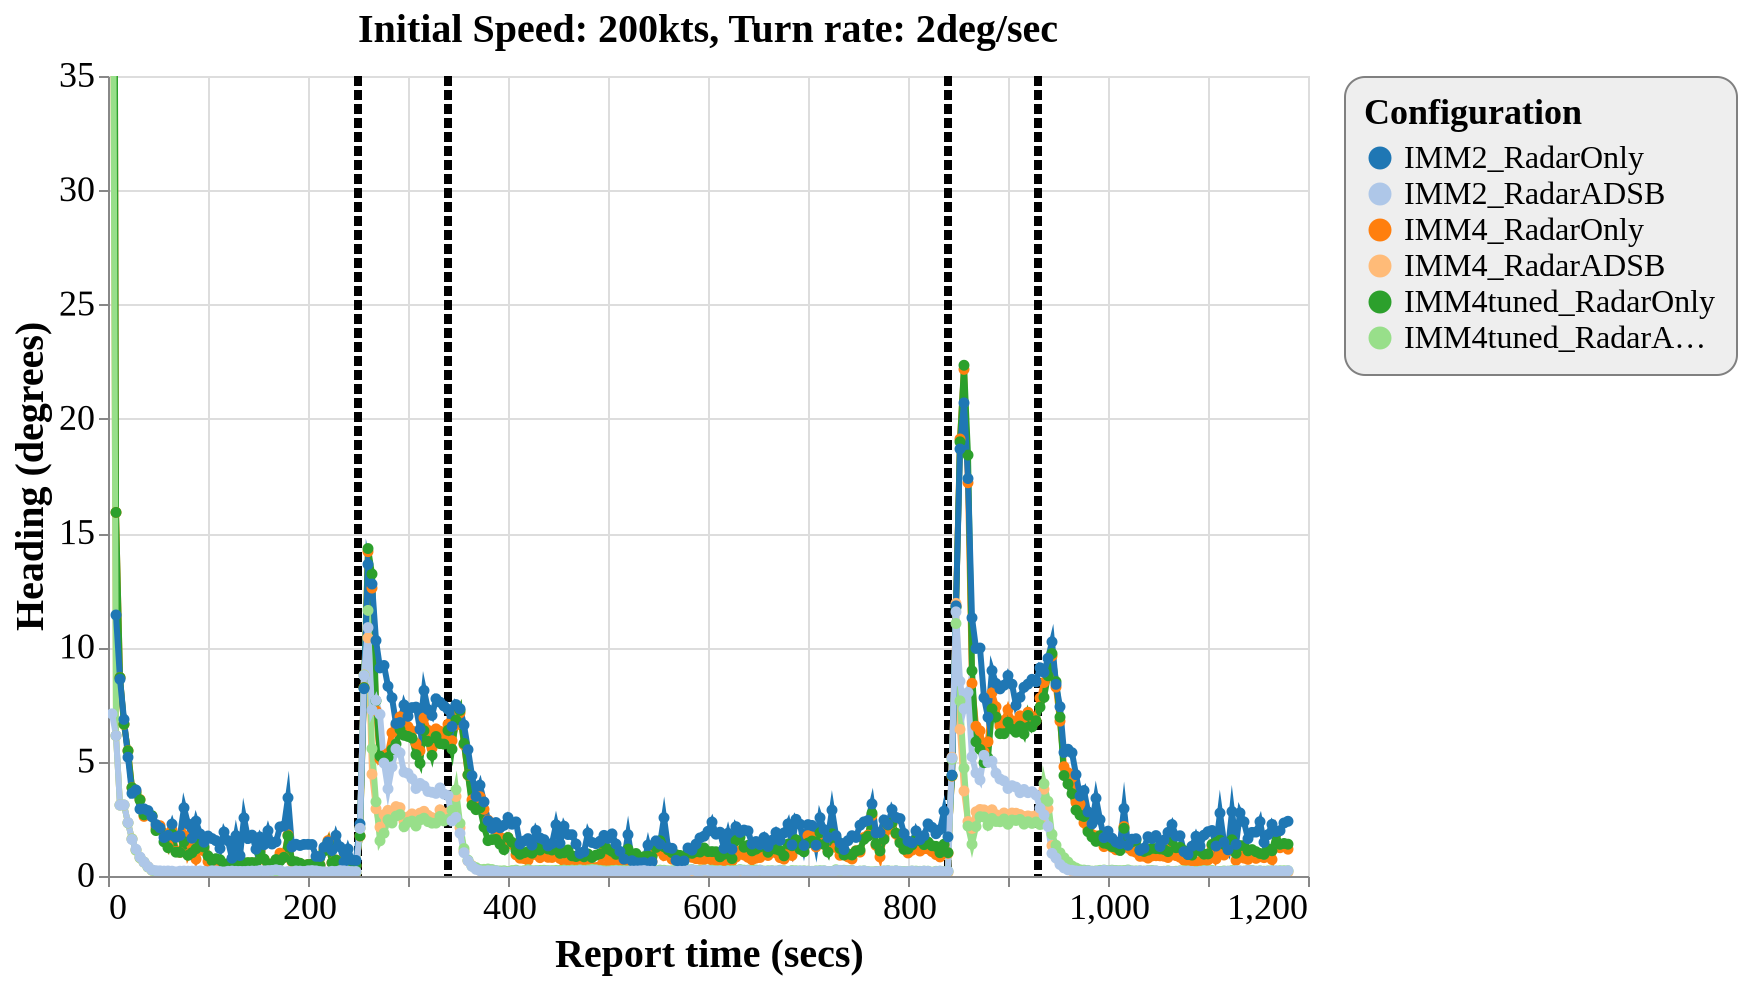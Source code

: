 {
  "config": {
    "view": {
      "continuousWidth": 600,
      "continuousHeight": 400
    },
    "axisX": {
      "labelFontSize": 18,
      "titleFontSize": 20
    },
    "axisY": {
      "labelFontSize": 18,
      "titleFontSize": 20
    },
    "font": "Times New Roman",
    "legend": {
      "cornerRadius": 10,
      "fillColor": "#EEEEEE",
      "labelFontSize": 16,
      "padding": 10,
      "strokeColor": "gray",
      "titleFontSize": 18
    },
    "title": {
      "fontSize": 20
    }
  },
  "layer": [
    {
      "data": {
        "name": "data-a2985b26b8c6ee942e08ec47f331f14a"
      },
      "mark": {
        "type": "rule",
        "strokeDash": [
          5,
          2
        ],
        "strokeWidth": 4
      },
      "encoding": {
        "color": {
          "type": "nominal",
          "field": "color",
          "scale": null
        },
        "x": {
          "type": "quantitative",
          "field": "tt"
        }
      }
    },
    {
      "data": {
        "name": "data-9d768e711dd305bcdba9a85aebd58c2c"
      },
      "mark": {
        "type": "line",
        "point": true,
        "strokeWidth": 3
      },
      "encoding": {
        "color": {
          "type": "ordinal",
          "field": "config",
          "scale": {
            "scheme": "category20"
          },
          "sort": [
            "IMM2_RadarOnly",
            "IMM2_RadarADSB",
            "IMM4_RadarOnly",
            "IMM4_RadarADSB",
            "IMM4tuned_RadarOnly",
            "IMM4tuned_RadarADSB"
          ],
          "title": "Configuration"
        },
        "x": {
          "type": "quantitative",
          "field": "time",
          "title": "Report time (secs)"
        },
        "y": {
          "type": "quantitative",
          "field": "rmse_hdg",
          "scale": {
            "domain": [
              0,
              35
            ],
            "zero": false
          },
          "title": "Heading (degrees)"
        }
      },
      "selection": {
        "selector117": {
          "type": "interval",
          "bind": "scales",
          "encodings": [
            "x",
            "y"
          ]
        }
      },
      "title": "Initial Speed: 200kts, Turn rate: 2deg/sec"
    }
  ],
  "$schema": "https://vega.github.io/schema/vega-lite/v4.8.1.json",
  "datasets": {
    "data-a2985b26b8c6ee942e08ec47f331f14a": [
      {
        "tt": 250,
        "color": "black"
      },
      {
        "tt": 340,
        "color": "black"
      },
      {
        "tt": 840,
        "color": "black"
      },
      {
        "tt": 930,
        "color": "black"
      }
    ],
    "data-9d768e711dd305bcdba9a85aebd58c2c": [
      {
        "scenario": "turns_new_07",
        "config": "IMM4_RadarOnly",
        "time": 4,
        "rmse_hdg": 90.0,
        "rmse_tr": 0.0,
        "p_uni": 0.0,
        "p_turn": 0.0
      },
      {
        "scenario": "turns_new_07",
        "config": "IMM4_RadarOnly",
        "time": 8,
        "rmse_hdg": 15.906900002587168,
        "rmse_tr": 0.0,
        "p_uni": 0.9482323076923076,
        "p_turn": 0.0122092307692307
      },
      {
        "scenario": "turns_new_07",
        "config": "IMM4_RadarOnly",
        "time": 12,
        "rmse_hdg": 8.682154731650073,
        "rmse_tr": 0.0001093653707245,
        "p_uni": 0.9236578431372549,
        "p_turn": 0.0262578431372549
      },
      {
        "scenario": "turns_new_07",
        "config": "IMM4_RadarOnly",
        "time": 16,
        "rmse_hdg": 6.6381824587111335,
        "rmse_tr": 0.0008086564373359,
        "p_uni": 0.894496261682243,
        "p_turn": 0.0369327102803738
      },
      {
        "scenario": "turns_new_07",
        "config": "IMM4_RadarOnly",
        "time": 20,
        "rmse_hdg": 5.4792809106894325,
        "rmse_tr": 0.0032988567929437,
        "p_uni": 0.8606342105263158,
        "p_turn": 0.0513263157894736
      },
      {
        "scenario": "turns_new_07",
        "config": "IMM4_RadarOnly",
        "time": 24,
        "rmse_hdg": 3.861026146086473,
        "rmse_tr": 0.0087832204704231,
        "p_uni": 0.8337419847328245,
        "p_turn": 0.0644603053435114
      },
      {
        "scenario": "turns_new_07",
        "config": "IMM4_RadarOnly",
        "time": 28,
        "rmse_hdg": 3.693566317647098,
        "rmse_tr": 0.0212625278197516,
        "p_uni": 0.8194366071428572,
        "p_turn": 0.0738035714285714
      },
      {
        "scenario": "turns_new_07",
        "config": "IMM4_RadarOnly",
        "time": 32,
        "rmse_hdg": 3.3460326041499044,
        "rmse_tr": 0.0339902550137158,
        "p_uni": 0.816217094017094,
        "p_turn": 0.0781777777777777
      },
      {
        "scenario": "turns_new_07",
        "config": "IMM4_RadarOnly",
        "time": 36,
        "rmse_hdg": 2.6084545893742503,
        "rmse_tr": 0.0363163803642188,
        "p_uni": 0.8146887931034483,
        "p_turn": 0.0786474137931034
      },
      {
        "scenario": "turns_new_07",
        "config": "IMM4_RadarOnly",
        "time": 40,
        "rmse_hdg": 2.685040864576262,
        "rmse_tr": 0.0363369605340719,
        "p_uni": 0.8278358974358975,
        "p_turn": 0.0709094017094017
      },
      {
        "scenario": "turns_new_07",
        "config": "IMM4_RadarOnly",
        "time": 44,
        "rmse_hdg": 2.6135182582010805,
        "rmse_tr": 0.0345554124403923,
        "p_uni": 0.8334264462809917,
        "p_turn": 0.0646396694214876
      },
      {
        "scenario": "turns_new_07",
        "config": "IMM4_RadarOnly",
        "time": 48,
        "rmse_hdg": 2.111053808366376,
        "rmse_tr": 0.0269975537612375,
        "p_uni": 0.8383736363636363,
        "p_turn": 0.065320909090909
      },
      {
        "scenario": "turns_new_07",
        "config": "IMM4_RadarOnly",
        "time": 52,
        "rmse_hdg": 2.2000155054678743,
        "rmse_tr": 0.0274123718572676,
        "p_uni": 0.8516448598130841,
        "p_turn": 0.0614046728971962
      },
      {
        "scenario": "turns_new_07",
        "config": "IMM4_RadarOnly",
        "time": 56,
        "rmse_hdg": 1.868051954161948,
        "rmse_tr": 0.0203533272718364,
        "p_uni": 0.8628698275862069,
        "p_turn": 0.0519465517241379
      },
      {
        "scenario": "turns_new_07",
        "config": "IMM4_RadarOnly",
        "time": 60,
        "rmse_hdg": 1.3614269474831664,
        "rmse_tr": 0.0178424447129123,
        "p_uni": 0.8591058333333332,
        "p_turn": 0.055455
      },
      {
        "scenario": "turns_new_07",
        "config": "IMM4_RadarOnly",
        "time": 64,
        "rmse_hdg": 2.0151380093138043,
        "rmse_tr": 0.0472880661116649,
        "p_uni": 0.8420213675213675,
        "p_turn": 0.0679572649572649
      },
      {
        "scenario": "turns_new_07",
        "config": "IMM4_RadarOnly",
        "time": 68,
        "rmse_hdg": 1.0737197669462146,
        "rmse_tr": 0.0337945988849269,
        "p_uni": 0.8563043103448276,
        "p_turn": 0.0537405172413793
      },
      {
        "scenario": "turns_new_07",
        "config": "IMM4_RadarOnly",
        "time": 72,
        "rmse_hdg": 1.0334027222920774,
        "rmse_tr": 0.0340995700554435,
        "p_uni": 0.8524305084745762,
        "p_turn": 0.0573042372881355
      },
      {
        "scenario": "turns_new_07",
        "config": "IMM4_RadarOnly",
        "time": 76,
        "rmse_hdg": 1.7717981531913207,
        "rmse_tr": 0.0326373232598082,
        "p_uni": 0.8385669565217391,
        "p_turn": 0.0628234782608695
      },
      {
        "scenario": "turns_new_07",
        "config": "IMM4_RadarOnly",
        "time": 80,
        "rmse_hdg": 0.9385185757975802,
        "rmse_tr": 0.0187705946955663,
        "p_uni": 0.8505351351351352,
        "p_turn": 0.0579126126126126
      },
      {
        "scenario": "turns_new_07",
        "config": "IMM4_RadarOnly",
        "time": 84,
        "rmse_hdg": 1.3183867218639218,
        "rmse_tr": 0.0232120241365575,
        "p_uni": 0.8455556451612903,
        "p_turn": 0.0587685483870967
      },
      {
        "scenario": "turns_new_07",
        "config": "IMM4_RadarOnly",
        "time": 88,
        "rmse_hdg": 0.7378933979015311,
        "rmse_tr": 0.0160403111981449,
        "p_uni": 0.866375,
        "p_turn": 0.05176
      },
      {
        "scenario": "turns_new_07",
        "config": "IMM4_RadarOnly",
        "time": 92,
        "rmse_hdg": 1.2134303472170007,
        "rmse_tr": 0.0230862656221693,
        "p_uni": 0.8600386792452831,
        "p_turn": 0.0574999999999999
      },
      {
        "scenario": "turns_new_07",
        "config": "IMM4_RadarOnly",
        "time": 96,
        "rmse_hdg": 1.095555737003534,
        "rmse_tr": 0.0209559343967449,
        "p_uni": 0.8794805084745763,
        "p_turn": 0.0465262711864406
      },
      {
        "scenario": "turns_new_07",
        "config": "IMM4_RadarOnly",
        "time": 100,
        "rmse_hdg": 0.6312596811508945,
        "rmse_tr": 0.01291740837987,
        "p_uni": 0.8720831775700935,
        "p_turn": 0.0500411214953271
      },
      {
        "scenario": "turns_new_07",
        "config": "IMM4_RadarOnly",
        "time": 104,
        "rmse_hdg": 0.5897077008262601,
        "rmse_tr": 0.0140348918647481,
        "p_uni": 0.8690887931034483,
        "p_turn": 0.0488982758620689
      },
      {
        "scenario": "turns_new_07",
        "config": "IMM4_RadarOnly",
        "time": 108,
        "rmse_hdg": 0.6954421883940987,
        "rmse_tr": 0.0166899341652094,
        "p_uni": 0.8682260162601626,
        "p_turn": 0.0502869918699186
      },
      {
        "scenario": "turns_new_07",
        "config": "IMM4_RadarOnly",
        "time": 112,
        "rmse_hdg": 0.6144344236913727,
        "rmse_tr": 0.0138765135073131,
        "p_uni": 0.8607771186440678,
        "p_turn": 0.0506296610169491
      },
      {
        "scenario": "turns_new_07",
        "config": "IMM4_RadarOnly",
        "time": 116,
        "rmse_hdg": 0.4635938936673069,
        "rmse_tr": 0.0212336479912789,
        "p_uni": 0.8505824561403508,
        "p_turn": 0.0607114035087719
      },
      {
        "scenario": "turns_new_07",
        "config": "IMM4_RadarOnly",
        "time": 120,
        "rmse_hdg": 0.5231780330224962,
        "rmse_tr": 0.0175757320169659,
        "p_uni": 0.8657584745762711,
        "p_turn": 0.0498889830508474
      },
      {
        "scenario": "turns_new_07",
        "config": "IMM4_RadarOnly",
        "time": 124,
        "rmse_hdg": 0.6062497778172362,
        "rmse_tr": 0.0128958593996356,
        "p_uni": 0.8683948275862069,
        "p_turn": 0.0497422413793103
      },
      {
        "scenario": "turns_new_07",
        "config": "IMM4_RadarOnly",
        "time": 128,
        "rmse_hdg": 0.5258722278272541,
        "rmse_tr": 0.0129575800209761,
        "p_uni": 0.8629624,
        "p_turn": 0.0519304
      },
      {
        "scenario": "turns_new_07",
        "config": "IMM4_RadarOnly",
        "time": 132,
        "rmse_hdg": 0.5836788429740596,
        "rmse_tr": 0.0151924051273562,
        "p_uni": 0.8580256198347107,
        "p_turn": 0.0530876033057851
      },
      {
        "scenario": "turns_new_07",
        "config": "IMM4_RadarOnly",
        "time": 136,
        "rmse_hdg": 0.5566065336782642,
        "rmse_tr": 0.0200440681166939,
        "p_uni": 0.8563075,
        "p_turn": 0.0575425
      },
      {
        "scenario": "turns_new_07",
        "config": "IMM4_RadarOnly",
        "time": 140,
        "rmse_hdg": 0.5681038323103573,
        "rmse_tr": 0.0224966723729786,
        "p_uni": 0.8683473214285715,
        "p_turn": 0.05215625
      },
      {
        "scenario": "turns_new_07",
        "config": "IMM4_RadarOnly",
        "time": 144,
        "rmse_hdg": 0.5692099788303084,
        "rmse_tr": 0.0146977322513826,
        "p_uni": 0.8616136752136753,
        "p_turn": 0.0512658119658119
      },
      {
        "scenario": "turns_new_07",
        "config": "IMM4_RadarOnly",
        "time": 148,
        "rmse_hdg": 0.5640655269551456,
        "rmse_tr": 0.0146907857853781,
        "p_uni": 0.8580634146341463,
        "p_turn": 0.0489626016260162
      },
      {
        "scenario": "turns_new_07",
        "config": "IMM4_RadarOnly",
        "time": 152,
        "rmse_hdg": 1.0959650978924094,
        "rmse_tr": 0.0241950217117127,
        "p_uni": 0.8612848739495799,
        "p_turn": 0.0540453781512605
      },
      {
        "scenario": "turns_new_07",
        "config": "IMM4_RadarOnly",
        "time": 156,
        "rmse_hdg": 0.7328529095915312,
        "rmse_tr": 0.0203635921953071,
        "p_uni": 0.8641975806451613,
        "p_turn": 0.0497096774193548
      },
      {
        "scenario": "turns_new_07",
        "config": "IMM4_RadarOnly",
        "time": 160,
        "rmse_hdg": 0.529777879653267,
        "rmse_tr": 0.0186657345426773,
        "p_uni": 0.8625646017699116,
        "p_turn": 0.0557513274336283
      },
      {
        "scenario": "turns_new_07",
        "config": "IMM4_RadarOnly",
        "time": 164,
        "rmse_hdg": 0.5164113401823275,
        "rmse_tr": 0.0227172425537013,
        "p_uni": 0.862790756302521,
        "p_turn": 0.0555588235294117
      },
      {
        "scenario": "turns_new_07",
        "config": "IMM4_RadarOnly",
        "time": 168,
        "rmse_hdg": 0.7013494542028027,
        "rmse_tr": 0.0195580977344901,
        "p_uni": 0.8602634146341464,
        "p_turn": 0.05250081300813
      },
      {
        "scenario": "turns_new_07",
        "config": "IMM4_RadarOnly",
        "time": 172,
        "rmse_hdg": 0.9975154479833968,
        "rmse_tr": 0.0161714227510477,
        "p_uni": 0.8704844827586208,
        "p_turn": 0.0513612068965517
      },
      {
        "scenario": "turns_new_07",
        "config": "IMM4_RadarOnly",
        "time": 176,
        "rmse_hdg": 0.8315051412949891,
        "rmse_tr": 0.0242929273657992,
        "p_uni": 0.8526928,
        "p_turn": 0.0580488
      },
      {
        "scenario": "turns_new_07",
        "config": "IMM4_RadarOnly",
        "time": 180,
        "rmse_hdg": 1.800529783147172,
        "rmse_tr": 0.0424785622402642,
        "p_uni": 0.83774,
        "p_turn": 0.0594458333333333
      },
      {
        "scenario": "turns_new_07",
        "config": "IMM4_RadarOnly",
        "time": 184,
        "rmse_hdg": 0.629907758154941,
        "rmse_tr": 0.0229064391592179,
        "p_uni": 0.8613864864864865,
        "p_turn": 0.0532027027027027
      },
      {
        "scenario": "turns_new_07",
        "config": "IMM4_RadarOnly",
        "time": 188,
        "rmse_hdg": 0.5990748517223043,
        "rmse_tr": 0.0176876860354353,
        "p_uni": 0.8554305084745762,
        "p_turn": 0.0549203389830508
      },
      {
        "scenario": "turns_new_07",
        "config": "IMM4_RadarOnly",
        "time": 192,
        "rmse_hdg": 0.5355202048137676,
        "rmse_tr": 0.0118226893832143,
        "p_uni": 0.8788535433070866,
        "p_turn": 0.0465204724409448
      },
      {
        "scenario": "turns_new_07",
        "config": "IMM4_RadarOnly",
        "time": 196,
        "rmse_hdg": 0.4654144988477526,
        "rmse_tr": 0.0094213526229465,
        "p_uni": 0.8708688524590164,
        "p_turn": 0.0467704918032786
      },
      {
        "scenario": "turns_new_07",
        "config": "IMM4_RadarOnly",
        "time": 200,
        "rmse_hdg": 0.500758591206049,
        "rmse_tr": 0.0128808320124646,
        "p_uni": 0.864155,
        "p_turn": 0.0495733333333333
      },
      {
        "scenario": "turns_new_07",
        "config": "IMM4_RadarOnly",
        "time": 204,
        "rmse_hdg": 0.5231590703065722,
        "rmse_tr": 0.0138525657544604,
        "p_uni": 0.8569871559633028,
        "p_turn": 0.0513614678899082
      },
      {
        "scenario": "turns_new_07",
        "config": "IMM4_RadarOnly",
        "time": 208,
        "rmse_hdg": 0.4800881329345837,
        "rmse_tr": 0.0126242880818147,
        "p_uni": 0.8595641025641025,
        "p_turn": 0.0471008547008547
      },
      {
        "scenario": "turns_new_07",
        "config": "IMM4_RadarOnly",
        "time": 212,
        "rmse_hdg": 0.4758882979556731,
        "rmse_tr": 0.0129788320725407,
        "p_uni": 0.8622024590163935,
        "p_turn": 0.0488016393442623
      },
      {
        "scenario": "turns_new_07",
        "config": "IMM4_RadarOnly",
        "time": 216,
        "rmse_hdg": 1.182352581558751,
        "rmse_tr": 0.029307876248024,
        "p_uni": 0.8672957627118645,
        "p_turn": 0.0524093220338983
      },
      {
        "scenario": "turns_new_07",
        "config": "IMM4_RadarOnly",
        "time": 220,
        "rmse_hdg": 1.5468627127086962,
        "rmse_tr": 0.0534253707167341,
        "p_uni": 0.8568740157480315,
        "p_turn": 0.0534543307086614
      },
      {
        "scenario": "turns_new_07",
        "config": "IMM4_RadarOnly",
        "time": 224,
        "rmse_hdg": 0.5756000213823698,
        "rmse_tr": 0.0291982942072886,
        "p_uni": 0.8589567307692308,
        "p_turn": 0.0481490384615384
      },
      {
        "scenario": "turns_new_07",
        "config": "IMM4_RadarOnly",
        "time": 228,
        "rmse_hdg": 0.7014840211528508,
        "rmse_tr": 0.0184669111310659,
        "p_uni": 0.8709571428571429,
        "p_turn": 0.0511
      },
      {
        "scenario": "turns_new_07",
        "config": "IMM4_RadarOnly",
        "time": 232,
        "rmse_hdg": 0.4874406088001258,
        "rmse_tr": 0.0116213432887386,
        "p_uni": 0.8685966942148761,
        "p_turn": 0.0489520661157024
      },
      {
        "scenario": "turns_new_07",
        "config": "IMM4_RadarOnly",
        "time": 236,
        "rmse_hdg": 0.4217420767606007,
        "rmse_tr": 0.0146659381349885,
        "p_uni": 0.8677448275862069,
        "p_turn": 0.0514508620689655
      },
      {
        "scenario": "turns_new_07",
        "config": "IMM4_RadarOnly",
        "time": 240,
        "rmse_hdg": 0.4382892396889509,
        "rmse_tr": 0.0173582686788004,
        "p_uni": 0.8681347457627118,
        "p_turn": 0.0521194915254237
      },
      {
        "scenario": "turns_new_07",
        "config": "IMM4_RadarOnly",
        "time": 244,
        "rmse_hdg": 0.4331632888214433,
        "rmse_tr": 0.0113602969955053,
        "p_uni": 0.8809739130434783,
        "p_turn": 0.0430547826086956
      },
      {
        "scenario": "turns_new_07",
        "config": "IMM4_RadarOnly",
        "time": 248,
        "rmse_hdg": 0.447026884777958,
        "rmse_tr": 0.013457217261699,
        "p_uni": 0.8746991071428571,
        "p_turn": 0.0467607142857142
      },
      {
        "scenario": "turns_new_07",
        "config": "IMM4_RadarOnly",
        "time": 252,
        "rmse_hdg": 1.7485582881673245,
        "rmse_tr": 1.3541277492121786,
        "p_uni": 0.875143220338983,
        "p_turn": 0.0454635593220339
      },
      {
        "scenario": "turns_new_07",
        "config": "IMM4_RadarOnly",
        "time": 256,
        "rmse_hdg": 8.243733646194016,
        "rmse_tr": 1.996516127070396,
        "p_uni": 0.8528069565217391,
        "p_turn": 0.0552826086956521
      },
      {
        "scenario": "turns_new_07",
        "config": "IMM4_RadarOnly",
        "time": 260,
        "rmse_hdg": 14.190288669091151,
        "rmse_tr": 1.9305363722369788,
        "p_uni": 0.6973068376068376,
        "p_turn": 0.1869205128205128
      },
      {
        "scenario": "turns_new_07",
        "config": "IMM4_RadarOnly",
        "time": 264,
        "rmse_hdg": 12.59726641430923,
        "rmse_tr": 1.6362896400851532,
        "p_uni": 0.2371908333333333,
        "p_turn": 0.6179841666666667
      },
      {
        "scenario": "turns_new_07",
        "config": "IMM4_RadarOnly",
        "time": 268,
        "rmse_hdg": 7.234624268091811,
        "rmse_tr": 1.2074142425263814,
        "p_uni": 0.0689981481481481,
        "p_turn": 0.8414787037037037
      },
      {
        "scenario": "turns_new_07",
        "config": "IMM4_RadarOnly",
        "time": 272,
        "rmse_hdg": 5.105757651453101,
        "rmse_tr": 0.7982146403999117,
        "p_uni": 0.0795809917355371,
        "p_turn": 0.858401652892562
      },
      {
        "scenario": "turns_new_07",
        "config": "IMM4_RadarOnly",
        "time": 276,
        "rmse_hdg": 5.265013562269804,
        "rmse_tr": 0.4911793653422882,
        "p_uni": 0.1167716814159292,
        "p_turn": 0.8076716814159293
      },
      {
        "scenario": "turns_new_07",
        "config": "IMM4_RadarOnly",
        "time": 280,
        "rmse_hdg": 5.367207483388485,
        "rmse_tr": 0.3222232421142533,
        "p_uni": 0.1396862068965517,
        "p_turn": 0.7853534482758621
      },
      {
        "scenario": "turns_new_07",
        "config": "IMM4_RadarOnly",
        "time": 284,
        "rmse_hdg": 6.266062441969971,
        "rmse_tr": 0.2868480793911761,
        "p_uni": 0.176490243902439,
        "p_turn": 0.7283861788617886
      },
      {
        "scenario": "turns_new_07",
        "config": "IMM4_RadarOnly",
        "time": 288,
        "rmse_hdg": 6.586431869149218,
        "rmse_tr": 0.252909966962334,
        "p_uni": 0.1705546296296296,
        "p_turn": 0.7393805555555555
      },
      {
        "scenario": "turns_new_07",
        "config": "IMM4_RadarOnly",
        "time": 292,
        "rmse_hdg": 6.962933881054009,
        "rmse_tr": 0.2905020213113239,
        "p_uni": 0.1681973684210526,
        "p_turn": 0.7433157894736842
      },
      {
        "scenario": "turns_new_07",
        "config": "IMM4_RadarOnly",
        "time": 296,
        "rmse_hdg": 6.713409829707042,
        "rmse_tr": 0.2638761480654459,
        "p_uni": 0.1435901785714285,
        "p_turn": 0.7744241071428571
      },
      {
        "scenario": "turns_new_07",
        "config": "IMM4_RadarOnly",
        "time": 300,
        "rmse_hdg": 6.533070606151178,
        "rmse_tr": 0.2615753686382968,
        "p_uni": 0.1360286956521739,
        "p_turn": 0.7817826086956522
      },
      {
        "scenario": "turns_new_07",
        "config": "IMM4_RadarOnly",
        "time": 304,
        "rmse_hdg": 6.344093811090491,
        "rmse_tr": 0.2993698245203303,
        "p_uni": 0.1453708333333333,
        "p_turn": 0.7723316666666666
      },
      {
        "scenario": "turns_new_07",
        "config": "IMM4_RadarOnly",
        "time": 308,
        "rmse_hdg": 5.799657471324514,
        "rmse_tr": 0.2715285780034329,
        "p_uni": 0.1461026548672566,
        "p_turn": 0.7761805309734513
      },
      {
        "scenario": "turns_new_07",
        "config": "IMM4_RadarOnly",
        "time": 312,
        "rmse_hdg": 5.478796248121915,
        "rmse_tr": 0.2797648290354192,
        "p_uni": 0.1324773913043478,
        "p_turn": 0.7829304347826087
      },
      {
        "scenario": "turns_new_07",
        "config": "IMM4_RadarOnly",
        "time": 316,
        "rmse_hdg": 6.913532587721535,
        "rmse_tr": 0.3057248169825411,
        "p_uni": 0.1603115702479338,
        "p_turn": 0.7511363636363637
      },
      {
        "scenario": "turns_new_07",
        "config": "IMM4_RadarOnly",
        "time": 320,
        "rmse_hdg": 6.373645103986733,
        "rmse_tr": 0.2954226034507678,
        "p_uni": 0.1409824074074074,
        "p_turn": 0.7764000000000001
      },
      {
        "scenario": "turns_new_07",
        "config": "IMM4_RadarOnly",
        "time": 324,
        "rmse_hdg": 5.586397839321895,
        "rmse_tr": 0.2733299729234989,
        "p_uni": 0.1256073770491803,
        "p_turn": 0.7879786885245901
      },
      {
        "scenario": "turns_new_07",
        "config": "IMM4_RadarOnly",
        "time": 328,
        "rmse_hdg": 6.437052725625185,
        "rmse_tr": 0.2681127994853346,
        "p_uni": 0.1508504273504273,
        "p_turn": 0.7617068376068376
      },
      {
        "scenario": "turns_new_07",
        "config": "IMM4_RadarOnly",
        "time": 332,
        "rmse_hdg": 6.331765806498969,
        "rmse_tr": 0.2706361565336401,
        "p_uni": 0.1258174757281553,
        "p_turn": 0.7976514563106797
      },
      {
        "scenario": "turns_new_07",
        "config": "IMM4_RadarOnly",
        "time": 336,
        "rmse_hdg": 5.984841114421651,
        "rmse_tr": 0.2785674786670909,
        "p_uni": 0.1470179487179487,
        "p_turn": 0.7707957264957265
      },
      {
        "scenario": "turns_new_07",
        "config": "IMM4_RadarOnly",
        "time": 340,
        "rmse_hdg": 6.638951043351607,
        "rmse_tr": 0.302566923352167,
        "p_uni": 0.1495757281553398,
        "p_turn": 0.769247572815534
      },
      {
        "scenario": "turns_new_07",
        "config": "IMM4_RadarOnly",
        "time": 344,
        "rmse_hdg": 5.917606570343075,
        "rmse_tr": 1.9807348210188516,
        "p_uni": 0.1469,
        "p_turn": 0.7758059829059829
      },
      {
        "scenario": "turns_new_07",
        "config": "IMM4_RadarOnly",
        "time": 348,
        "rmse_hdg": 6.607761567356564,
        "rmse_tr": 1.7682382637568368,
        "p_uni": 0.2292293103448275,
        "p_turn": 0.6692060344827586
      },
      {
        "scenario": "turns_new_07",
        "config": "IMM4_RadarOnly",
        "time": 352,
        "rmse_hdg": 7.132663774731324,
        "rmse_tr": 1.516297358021811,
        "p_uni": 0.3042785046728972,
        "p_turn": 0.5700747663551402
      },
      {
        "scenario": "turns_new_07",
        "config": "IMM4_RadarOnly",
        "time": 356,
        "rmse_hdg": 5.744009439794162,
        "rmse_tr": 1.1591588067071168,
        "p_uni": 0.4071555555555555,
        "p_turn": 0.4480018518518519
      },
      {
        "scenario": "turns_new_07",
        "config": "IMM4_RadarOnly",
        "time": 360,
        "rmse_hdg": 4.41696658412872,
        "rmse_tr": 0.8334045359433637,
        "p_uni": 0.5131230088495575,
        "p_turn": 0.340887610619469
      },
      {
        "scenario": "turns_new_07",
        "config": "IMM4_RadarOnly",
        "time": 364,
        "rmse_hdg": 3.3308594642587668,
        "rmse_tr": 0.5820695362633845,
        "p_uni": 0.6032238532110092,
        "p_turn": 0.2694834862385321
      },
      {
        "scenario": "turns_new_07",
        "config": "IMM4_RadarOnly",
        "time": 368,
        "rmse_hdg": 3.023278957055388,
        "rmse_tr": 0.3849392207247449,
        "p_uni": 0.6752608695652174,
        "p_turn": 0.2075782608695652
      },
      {
        "scenario": "turns_new_07",
        "config": "IMM4_RadarOnly",
        "time": 372,
        "rmse_hdg": 3.468021148963073,
        "rmse_tr": 0.2585060689276245,
        "p_uni": 0.7256741379310345,
        "p_turn": 0.1588137931034483
      },
      {
        "scenario": "turns_new_07",
        "config": "IMM4_RadarOnly",
        "time": 376,
        "rmse_hdg": 2.9185542531485367,
        "rmse_tr": 0.1758607596529546,
        "p_uni": 0.7698794642857143,
        "p_turn": 0.11725
      },
      {
        "scenario": "turns_new_07",
        "config": "IMM4_RadarOnly",
        "time": 380,
        "rmse_hdg": 2.444970030138581,
        "rmse_tr": 0.1262652261217878,
        "p_uni": 0.8157836206896552,
        "p_turn": 0.0852103448275862
      },
      {
        "scenario": "turns_new_07",
        "config": "IMM4_RadarOnly",
        "time": 384,
        "rmse_hdg": 2.3110934622929045,
        "rmse_tr": 0.0734322392460134,
        "p_uni": 0.8312529914529915,
        "p_turn": 0.072625641025641
      },
      {
        "scenario": "turns_new_07",
        "config": "IMM4_RadarOnly",
        "time": 388,
        "rmse_hdg": 2.014944783198501,
        "rmse_tr": 0.0579313358159596,
        "p_uni": 0.8378123966942148,
        "p_turn": 0.0677148760330578
      },
      {
        "scenario": "turns_new_07",
        "config": "IMM4_RadarOnly",
        "time": 392,
        "rmse_hdg": 1.6985438844591667,
        "rmse_tr": 0.0438729773504479,
        "p_uni": 0.8481070796460177,
        "p_turn": 0.0583646017699115
      },
      {
        "scenario": "turns_new_07",
        "config": "IMM4_RadarOnly",
        "time": 396,
        "rmse_hdg": 1.367693447324237,
        "rmse_tr": 0.0300291917594126,
        "p_uni": 0.858819512195122,
        "p_turn": 0.0546333333333333
      },
      {
        "scenario": "turns_new_07",
        "config": "IMM4_RadarOnly",
        "time": 400,
        "rmse_hdg": 1.679972081521079,
        "rmse_tr": 0.0434823583390512,
        "p_uni": 0.8374814159292036,
        "p_turn": 0.0620159292035398
      },
      {
        "scenario": "turns_new_07",
        "config": "IMM4_RadarOnly",
        "time": 404,
        "rmse_hdg": 1.386519431689934,
        "rmse_tr": 0.0509210032445215,
        "p_uni": 0.8304016806722689,
        "p_turn": 0.061053781512605
      },
      {
        "scenario": "turns_new_07",
        "config": "IMM4_RadarOnly",
        "time": 408,
        "rmse_hdg": 0.9284158550994284,
        "rmse_tr": 0.0311126778018222,
        "p_uni": 0.8552143999999999,
        "p_turn": 0.0511368
      },
      {
        "scenario": "turns_new_07",
        "config": "IMM4_RadarOnly",
        "time": 412,
        "rmse_hdg": 0.7795425627525775,
        "rmse_tr": 0.0263329827809698,
        "p_uni": 0.8500142857142857,
        "p_turn": 0.0538598214285714
      },
      {
        "scenario": "turns_new_07",
        "config": "IMM4_RadarOnly",
        "time": 416,
        "rmse_hdg": 0.7630041918793065,
        "rmse_tr": 0.0243945170134081,
        "p_uni": 0.859736507936508,
        "p_turn": 0.0549460317460317
      },
      {
        "scenario": "turns_new_07",
        "config": "IMM4_RadarOnly",
        "time": 420,
        "rmse_hdg": 0.6917472701169715,
        "rmse_tr": 0.0201203068075948,
        "p_uni": 0.8653603174603174,
        "p_turn": 0.0514341269841269
      },
      {
        "scenario": "turns_new_07",
        "config": "IMM4_RadarOnly",
        "time": 424,
        "rmse_hdg": 0.924032973944618,
        "rmse_tr": 0.0178822625893737,
        "p_uni": 0.8646594594594594,
        "p_turn": 0.0496945945945945
      },
      {
        "scenario": "turns_new_07",
        "config": "IMM4_RadarOnly",
        "time": 428,
        "rmse_hdg": 0.946326520973347,
        "rmse_tr": 0.02762325346934,
        "p_uni": 0.8515586776859504,
        "p_turn": 0.0562578512396694
      },
      {
        "scenario": "turns_new_07",
        "config": "IMM4_RadarOnly",
        "time": 432,
        "rmse_hdg": 0.8026662502209095,
        "rmse_tr": 0.0223582068101336,
        "p_uni": 0.8640100840336135,
        "p_turn": 0.0519655462184873
      },
      {
        "scenario": "turns_new_07",
        "config": "IMM4_RadarOnly",
        "time": 436,
        "rmse_hdg": 1.3369219612896304,
        "rmse_tr": 0.0406143676487044,
        "p_uni": 0.8651545454545455,
        "p_turn": 0.0538735537190082
      },
      {
        "scenario": "turns_new_07",
        "config": "IMM4_RadarOnly",
        "time": 440,
        "rmse_hdg": 0.8172037896989358,
        "rmse_tr": 0.027388108269398,
        "p_uni": 0.8584847457627118,
        "p_turn": 0.0536855932203389
      },
      {
        "scenario": "turns_new_07",
        "config": "IMM4_RadarOnly",
        "time": 444,
        "rmse_hdg": 0.8110436598493439,
        "rmse_tr": 0.0258072822703557,
        "p_uni": 0.8621790909090908,
        "p_turn": 0.054400909090909
      },
      {
        "scenario": "turns_new_07",
        "config": "IMM4_RadarOnly",
        "time": 448,
        "rmse_hdg": 0.945693629394831,
        "rmse_tr": 0.0234349966459696,
        "p_uni": 0.8650923728813559,
        "p_turn": 0.0544152542372881
      },
      {
        "scenario": "turns_new_07",
        "config": "IMM4_RadarOnly",
        "time": 452,
        "rmse_hdg": 0.7665544893378224,
        "rmse_tr": 0.014559748658261,
        "p_uni": 0.8774859504132231,
        "p_turn": 0.0457685950413223
      },
      {
        "scenario": "turns_new_07",
        "config": "IMM4_RadarOnly",
        "time": 456,
        "rmse_hdg": 0.6403474957038845,
        "rmse_tr": 0.0194388742088752,
        "p_uni": 0.85915,
        "p_turn": 0.0538813559322033
      },
      {
        "scenario": "turns_new_07",
        "config": "IMM4_RadarOnly",
        "time": 460,
        "rmse_hdg": 0.7047563065435525,
        "rmse_tr": 0.0189905918982311,
        "p_uni": 0.8676677419354839,
        "p_turn": 0.051166129032258
      },
      {
        "scenario": "turns_new_07",
        "config": "IMM4_RadarOnly",
        "time": 464,
        "rmse_hdg": 0.5881961971614083,
        "rmse_tr": 0.0146149743973608,
        "p_uni": 0.8725214953271029,
        "p_turn": 0.0480467289719626
      },
      {
        "scenario": "turns_new_07",
        "config": "IMM4_RadarOnly",
        "time": 468,
        "rmse_hdg": 0.5104122462843399,
        "rmse_tr": 0.0143313042320556,
        "p_uni": 0.8572545454545455,
        "p_turn": 0.0512247933884297
      },
      {
        "scenario": "turns_new_07",
        "config": "IMM4_RadarOnly",
        "time": 472,
        "rmse_hdg": 0.5429422849496292,
        "rmse_tr": 0.0170514455361354,
        "p_uni": 0.8559538461538462,
        "p_turn": 0.0521299145299145
      },
      {
        "scenario": "turns_new_07",
        "config": "IMM4_RadarOnly",
        "time": 476,
        "rmse_hdg": 0.3999943693297402,
        "rmse_tr": 0.0136949619196981,
        "p_uni": 0.8689009009009009,
        "p_turn": 0.049109009009009
      },
      {
        "scenario": "turns_new_07",
        "config": "IMM4_RadarOnly",
        "time": 480,
        "rmse_hdg": 0.4200145177514132,
        "rmse_tr": 0.0175623396037579,
        "p_uni": 0.8503138211382114,
        "p_turn": 0.0580886178861788
      },
      {
        "scenario": "turns_new_07",
        "config": "IMM4_RadarOnly",
        "time": 484,
        "rmse_hdg": 0.3708894368392998,
        "rmse_tr": 0.0159571863081119,
        "p_uni": 0.858048717948718,
        "p_turn": 0.0495068376068376
      },
      {
        "scenario": "turns_new_07",
        "config": "IMM4_RadarOnly",
        "time": 488,
        "rmse_hdg": 0.3674390134041683,
        "rmse_tr": 0.0147561222161224,
        "p_uni": 0.86762,
        "p_turn": 0.0489047619047619
      },
      {
        "scenario": "turns_new_07",
        "config": "IMM4_RadarOnly",
        "time": 492,
        "rmse_hdg": 0.4232949710056017,
        "rmse_tr": 0.0145873086156964,
        "p_uni": 0.8668418803418804,
        "p_turn": 0.0507965811965811
      },
      {
        "scenario": "turns_new_07",
        "config": "IMM4_RadarOnly",
        "time": 496,
        "rmse_hdg": 1.3068327430018811,
        "rmse_tr": 0.037348032685197,
        "p_uni": 0.8591654545454546,
        "p_turn": 0.0547972727272727
      },
      {
        "scenario": "turns_new_07",
        "config": "IMM4_RadarOnly",
        "time": 500,
        "rmse_hdg": 0.4559718684607474,
        "rmse_tr": 0.0398999762336805,
        "p_uni": 0.8625706896551724,
        "p_turn": 0.0538870689655172
      },
      {
        "scenario": "turns_new_07",
        "config": "IMM4_RadarOnly",
        "time": 504,
        "rmse_hdg": 0.6666894253818384,
        "rmse_tr": 0.0246283842532223,
        "p_uni": 0.8712428571428571,
        "p_turn": 0.0529613445378151
      },
      {
        "scenario": "turns_new_07",
        "config": "IMM4_RadarOnly",
        "time": 508,
        "rmse_hdg": 0.5955257558879581,
        "rmse_tr": 0.0151521114529124,
        "p_uni": 0.8735314814814814,
        "p_turn": 0.0505537037037037
      },
      {
        "scenario": "turns_new_07",
        "config": "IMM4_RadarOnly",
        "time": 512,
        "rmse_hdg": 0.5083225386294479,
        "rmse_tr": 0.0146359791351963,
        "p_uni": 0.8604680327868853,
        "p_turn": 0.0511606557377049
      },
      {
        "scenario": "turns_new_07",
        "config": "IMM4_RadarOnly",
        "time": 516,
        "rmse_hdg": 0.5165309995578926,
        "rmse_tr": 0.0141701111951195,
        "p_uni": 0.8634333333333333,
        "p_turn": 0.0523529914529914
      },
      {
        "scenario": "turns_new_07",
        "config": "IMM4_RadarOnly",
        "time": 520,
        "rmse_hdg": 0.956957275373752,
        "rmse_tr": 0.0218237708655015,
        "p_uni": 0.865218487394958,
        "p_turn": 0.0528697478991596
      },
      {
        "scenario": "turns_new_07",
        "config": "IMM4_RadarOnly",
        "time": 524,
        "rmse_hdg": 0.6650903406984046,
        "rmse_tr": 0.0146760145552464,
        "p_uni": 0.871800806451613,
        "p_turn": 0.0477701612903225
      },
      {
        "scenario": "turns_new_07",
        "config": "IMM4_RadarOnly",
        "time": 528,
        "rmse_hdg": 0.5509324356693499,
        "rmse_tr": 0.0134734054665944,
        "p_uni": 0.8693867256637169,
        "p_turn": 0.0493681415929203
      },
      {
        "scenario": "turns_new_07",
        "config": "IMM4_RadarOnly",
        "time": 532,
        "rmse_hdg": 0.5489701101318538,
        "rmse_tr": 0.0157312081255989,
        "p_uni": 0.8694,
        "p_turn": 0.0491445454545454
      },
      {
        "scenario": "turns_new_07",
        "config": "IMM4_RadarOnly",
        "time": 536,
        "rmse_hdg": 0.4904016775152118,
        "rmse_tr": 0.0138147702154684,
        "p_uni": 0.8608796460176991,
        "p_turn": 0.0510681415929203
      },
      {
        "scenario": "turns_new_07",
        "config": "IMM4_RadarOnly",
        "time": 540,
        "rmse_hdg": 0.6070687769931828,
        "rmse_tr": 0.0138010144554666,
        "p_uni": 0.841965,
        "p_turn": 0.0537666666666666
      },
      {
        "scenario": "turns_new_07",
        "config": "IMM4_RadarOnly",
        "time": 544,
        "rmse_hdg": 0.6466559096971255,
        "rmse_tr": 0.0131033705331006,
        "p_uni": 0.8725781512605042,
        "p_turn": 0.0478310924369747
      },
      {
        "scenario": "turns_new_07",
        "config": "IMM4_RadarOnly",
        "time": 548,
        "rmse_hdg": 1.0838338261522684,
        "rmse_tr": 0.018477393425389,
        "p_uni": 0.8656203389830508,
        "p_turn": 0.0533423728813559
      },
      {
        "scenario": "turns_new_07",
        "config": "IMM4_RadarOnly",
        "time": 552,
        "rmse_hdg": 1.3915641892694526,
        "rmse_tr": 0.0205639659703222,
        "p_uni": 0.8619044642857142,
        "p_turn": 0.0521928571428571
      },
      {
        "scenario": "turns_new_07",
        "config": "IMM4_RadarOnly",
        "time": 556,
        "rmse_hdg": 0.8936836323792685,
        "rmse_tr": 0.0219855545460116,
        "p_uni": 0.8512434782608695,
        "p_turn": 0.059451304347826
      },
      {
        "scenario": "turns_new_07",
        "config": "IMM4_RadarOnly",
        "time": 560,
        "rmse_hdg": 1.1219332574775702,
        "rmse_tr": 0.0204022057631031,
        "p_uni": 0.8734936936936938,
        "p_turn": 0.0504756756756756
      },
      {
        "scenario": "turns_new_07",
        "config": "IMM4_RadarOnly",
        "time": 564,
        "rmse_hdg": 0.7371796825045576,
        "rmse_tr": 0.0174937013458232,
        "p_uni": 0.8634785123966943,
        "p_turn": 0.0557487603305785
      },
      {
        "scenario": "turns_new_07",
        "config": "IMM4_RadarOnly",
        "time": 568,
        "rmse_hdg": 0.8652386555364256,
        "rmse_tr": 0.0170086261076244,
        "p_uni": 0.8605172413793103,
        "p_turn": 0.0500051724137931
      },
      {
        "scenario": "turns_new_07",
        "config": "IMM4_RadarOnly",
        "time": 572,
        "rmse_hdg": 0.6745982931662756,
        "rmse_tr": 0.0132320390395001,
        "p_uni": 0.8673266666666667,
        "p_turn": 0.0484171428571428
      },
      {
        "scenario": "turns_new_07",
        "config": "IMM4_RadarOnly",
        "time": 576,
        "rmse_hdg": 0.7544315404014739,
        "rmse_tr": 0.0137723808608486,
        "p_uni": 0.8620398305084745,
        "p_turn": 0.0487957627118644
      },
      {
        "scenario": "turns_new_07",
        "config": "IMM4_RadarOnly",
        "time": 580,
        "rmse_hdg": 0.9470012253184882,
        "rmse_tr": 0.0149784467794403,
        "p_uni": 0.8462509433962264,
        "p_turn": 0.0553132075471698
      },
      {
        "scenario": "turns_new_07",
        "config": "IMM4_RadarOnly",
        "time": 584,
        "rmse_hdg": 0.8158472771671275,
        "rmse_tr": 0.0177397308561166,
        "p_uni": 0.8545991525423728,
        "p_turn": 0.0535016949152542
      },
      {
        "scenario": "turns_new_07",
        "config": "IMM4_RadarOnly",
        "time": 588,
        "rmse_hdg": 0.7599761244127452,
        "rmse_tr": 0.0183454925465138,
        "p_uni": 0.8474129032258064,
        "p_turn": 0.0559612903225806
      },
      {
        "scenario": "turns_new_07",
        "config": "IMM4_RadarOnly",
        "time": 592,
        "rmse_hdg": 0.7342874574548,
        "rmse_tr": 0.0208954477540469,
        "p_uni": 0.8486324561403509,
        "p_turn": 0.0572701754385964
      },
      {
        "scenario": "turns_new_07",
        "config": "IMM4_RadarOnly",
        "time": 596,
        "rmse_hdg": 0.7191958069230208,
        "rmse_tr": 0.0189292894742512,
        "p_uni": 0.8460747826086956,
        "p_turn": 0.0578721739130434
      },
      {
        "scenario": "turns_new_07",
        "config": "IMM4_RadarOnly",
        "time": 600,
        "rmse_hdg": 0.7813747831381169,
        "rmse_tr": 0.016079900175535,
        "p_uni": 0.8507293103448276,
        "p_turn": 0.0570560344827586
      },
      {
        "scenario": "turns_new_07",
        "config": "IMM4_RadarOnly",
        "time": 604,
        "rmse_hdg": 0.6976558494060842,
        "rmse_tr": 0.0222355807801725,
        "p_uni": 0.8493043859649123,
        "p_turn": 0.0611464912280701
      },
      {
        "scenario": "turns_new_07",
        "config": "IMM4_RadarOnly",
        "time": 608,
        "rmse_hdg": 0.6800309910293288,
        "rmse_tr": 0.0222584035574346,
        "p_uni": 0.8608280991735537,
        "p_turn": 0.0546520661157024
      },
      {
        "scenario": "turns_new_07",
        "config": "IMM4_RadarOnly",
        "time": 612,
        "rmse_hdg": 0.672303596587325,
        "rmse_tr": 0.0185433499339157,
        "p_uni": 0.8619393700787402,
        "p_turn": 0.0550937007874015
      },
      {
        "scenario": "turns_new_07",
        "config": "IMM4_RadarOnly",
        "time": 616,
        "rmse_hdg": 0.6509572782842685,
        "rmse_tr": 0.0179391946832167,
        "p_uni": 0.8605336134453782,
        "p_turn": 0.0562210084033613
      },
      {
        "scenario": "turns_new_07",
        "config": "IMM4_RadarOnly",
        "time": 620,
        "rmse_hdg": 0.8366702559055837,
        "rmse_tr": 0.0179378104863733,
        "p_uni": 0.8558792792792793,
        "p_turn": 0.0553792792792792
      },
      {
        "scenario": "turns_new_07",
        "config": "IMM4_RadarOnly",
        "time": 624,
        "rmse_hdg": 0.6538076649978322,
        "rmse_tr": 0.0113790440999276,
        "p_uni": 0.8679520661157024,
        "p_turn": 0.0495578512396694
      },
      {
        "scenario": "turns_new_07",
        "config": "IMM4_RadarOnly",
        "time": 628,
        "rmse_hdg": 0.8289869449145192,
        "rmse_tr": 0.0192608201681129,
        "p_uni": 0.8530241935483871,
        "p_turn": 0.0591088709677419
      },
      {
        "scenario": "turns_new_07",
        "config": "IMM4_RadarOnly",
        "time": 632,
        "rmse_hdg": 1.099219106742647,
        "rmse_tr": 0.0291312561116857,
        "p_uni": 0.8480661157024794,
        "p_turn": 0.0600818181818181
      },
      {
        "scenario": "turns_new_07",
        "config": "IMM4_RadarOnly",
        "time": 636,
        "rmse_hdg": 0.9194046109900011,
        "rmse_tr": 0.0246051168295041,
        "p_uni": 0.8640814516129033,
        "p_turn": 0.0550137096774193
      },
      {
        "scenario": "turns_new_07",
        "config": "IMM4_RadarOnly",
        "time": 640,
        "rmse_hdg": 0.8183719877173007,
        "rmse_tr": 0.0211369477632808,
        "p_uni": 0.857796261682243,
        "p_turn": 0.0563102803738317
      },
      {
        "scenario": "turns_new_07",
        "config": "IMM4_RadarOnly",
        "time": 644,
        "rmse_hdg": 0.7093251054792566,
        "rmse_tr": 0.0189103703100483,
        "p_uni": 0.8571675438596491,
        "p_turn": 0.0572631578947368
      },
      {
        "scenario": "turns_new_07",
        "config": "IMM4_RadarOnly",
        "time": 648,
        "rmse_hdg": 0.7830254825036025,
        "rmse_tr": 0.0241813170391937,
        "p_uni": 0.8530421875,
        "p_turn": 0.0597875
      },
      {
        "scenario": "turns_new_07",
        "config": "IMM4_RadarOnly",
        "time": 652,
        "rmse_hdg": 0.8091874614859588,
        "rmse_tr": 0.0225036692660282,
        "p_uni": 0.8537713043478261,
        "p_turn": 0.0581895652173913
      },
      {
        "scenario": "turns_new_07",
        "config": "IMM4_RadarOnly",
        "time": 656,
        "rmse_hdg": 1.12877946890918,
        "rmse_tr": 0.0231191364792181,
        "p_uni": 0.848590243902439,
        "p_turn": 0.0571837398373983
      },
      {
        "scenario": "turns_new_07",
        "config": "IMM4_RadarOnly",
        "time": 660,
        "rmse_hdg": 0.8968477559964663,
        "rmse_tr": 0.0200816304204086,
        "p_uni": 0.8586384615384616,
        "p_turn": 0.0538051282051282
      },
      {
        "scenario": "turns_new_07",
        "config": "IMM4_RadarOnly",
        "time": 664,
        "rmse_hdg": 1.121467828379438,
        "rmse_tr": 0.022588245368528,
        "p_uni": 0.8645072072072072,
        "p_turn": 0.0553126126126126
      },
      {
        "scenario": "turns_new_07",
        "config": "IMM4_RadarOnly",
        "time": 668,
        "rmse_hdg": 1.0133603340700987,
        "rmse_tr": 0.0213821985929105,
        "p_uni": 0.8633675000000001,
        "p_turn": 0.056075
      },
      {
        "scenario": "turns_new_07",
        "config": "IMM4_RadarOnly",
        "time": 672,
        "rmse_hdg": 0.8047837346170298,
        "rmse_tr": 0.0232165337209612,
        "p_uni": 0.8640363636363636,
        "p_turn": 0.0554206611570247
      },
      {
        "scenario": "turns_new_07",
        "config": "IMM4_RadarOnly",
        "time": 676,
        "rmse_hdg": 0.7380149924169975,
        "rmse_tr": 0.0211116406507817,
        "p_uni": 0.8591774193548387,
        "p_turn": 0.0575975806451612
      },
      {
        "scenario": "turns_new_07",
        "config": "IMM4_RadarOnly",
        "time": 680,
        "rmse_hdg": 1.1559268819963229,
        "rmse_tr": 0.025295911338293,
        "p_uni": 0.8455304347826087,
        "p_turn": 0.0590669565217391
      },
      {
        "scenario": "turns_new_07",
        "config": "IMM4_RadarOnly",
        "time": 684,
        "rmse_hdg": 0.8977459030382838,
        "rmse_tr": 0.0207793519602972,
        "p_uni": 0.8576128440366972,
        "p_turn": 0.0571504587155963
      },
      {
        "scenario": "turns_new_07",
        "config": "IMM4_RadarOnly",
        "time": 688,
        "rmse_hdg": 1.4451727743858456,
        "rmse_tr": 0.0281207597769829,
        "p_uni": 0.8425165217391304,
        "p_turn": 0.0618669565217391
      },
      {
        "scenario": "turns_new_07",
        "config": "IMM4_RadarOnly",
        "time": 692,
        "rmse_hdg": 1.2224768188598003,
        "rmse_tr": 0.0207057900981764,
        "p_uni": 0.8646641025641025,
        "p_turn": 0.0540709401709401
      },
      {
        "scenario": "turns_new_07",
        "config": "IMM4_RadarOnly",
        "time": 696,
        "rmse_hdg": 1.2862622548435807,
        "rmse_tr": 0.0216846361596903,
        "p_uni": 0.8575420168067227,
        "p_turn": 0.0561789915966386
      },
      {
        "scenario": "turns_new_07",
        "config": "IMM4_RadarOnly",
        "time": 700,
        "rmse_hdg": 1.766548883553239,
        "rmse_tr": 0.0293404917099477,
        "p_uni": 0.8560932773109244,
        "p_turn": 0.0594596638655462
      },
      {
        "scenario": "turns_new_07",
        "config": "IMM4_RadarOnly",
        "time": 704,
        "rmse_hdg": 1.7063374868552894,
        "rmse_tr": 0.0277968925978289,
        "p_uni": 0.8506809523809524,
        "p_turn": 0.0581990476190476
      },
      {
        "scenario": "turns_new_07",
        "config": "IMM4_RadarOnly",
        "time": 708,
        "rmse_hdg": 1.274229114431772,
        "rmse_tr": 0.0250662858940966,
        "p_uni": 0.8422565573770492,
        "p_turn": 0.0642262295081967
      },
      {
        "scenario": "turns_new_07",
        "config": "IMM4_RadarOnly",
        "time": 712,
        "rmse_hdg": 1.7281108014675326,
        "rmse_tr": 0.0520915611572705,
        "p_uni": 0.8410975206611571,
        "p_turn": 0.0636107438016529
      },
      {
        "scenario": "turns_new_07",
        "config": "IMM4_RadarOnly",
        "time": 716,
        "rmse_hdg": 1.4763940780442788,
        "rmse_tr": 0.0360583360194453,
        "p_uni": 0.840119298245614,
        "p_turn": 0.061198245614035
      },
      {
        "scenario": "turns_new_07",
        "config": "IMM4_RadarOnly",
        "time": 720,
        "rmse_hdg": 1.108012367372314,
        "rmse_tr": 0.0231760534415374,
        "p_uni": 0.85560078125,
        "p_turn": 0.05633671875
      },
      {
        "scenario": "turns_new_07",
        "config": "IMM4_RadarOnly",
        "time": 724,
        "rmse_hdg": 1.8079590900870988,
        "rmse_tr": 0.0462512181306766,
        "p_uni": 0.84690625,
        "p_turn": 0.0671607142857142
      },
      {
        "scenario": "turns_new_07",
        "config": "IMM4_RadarOnly",
        "time": 728,
        "rmse_hdg": 1.2474123675348483,
        "rmse_tr": 0.046819791157551,
        "p_uni": 0.8606220183486238,
        "p_turn": 0.0559275229357798
      },
      {
        "scenario": "turns_new_07",
        "config": "IMM4_RadarOnly",
        "time": 732,
        "rmse_hdg": 0.9070484963825904,
        "rmse_tr": 0.0358811940162756,
        "p_uni": 0.859953781512605,
        "p_turn": 0.0528025210084033
      },
      {
        "scenario": "turns_new_07",
        "config": "IMM4_RadarOnly",
        "time": 736,
        "rmse_hdg": 0.931530997873926,
        "rmse_tr": 0.028941057596688,
        "p_uni": 0.8608018518518519,
        "p_turn": 0.0519129629629629
      },
      {
        "scenario": "turns_new_07",
        "config": "IMM4_RadarOnly",
        "time": 740,
        "rmse_hdg": 0.8356424590264274,
        "rmse_tr": 0.0220172182429948,
        "p_uni": 0.8693319327731093,
        "p_turn": 0.0529042016806722
      },
      {
        "scenario": "turns_new_07",
        "config": "IMM4_RadarOnly",
        "time": 744,
        "rmse_hdg": 0.7425300411895598,
        "rmse_tr": 0.0204864652544232,
        "p_uni": 0.8498422413793103,
        "p_turn": 0.0540939655172413
      },
      {
        "scenario": "turns_new_07",
        "config": "IMM4_RadarOnly",
        "time": 748,
        "rmse_hdg": 1.1057184692919475,
        "rmse_tr": 0.0248266580993284,
        "p_uni": 0.850832380952381,
        "p_turn": 0.0613466666666666
      },
      {
        "scenario": "turns_new_07",
        "config": "IMM4_RadarOnly",
        "time": 752,
        "rmse_hdg": 1.0470055824374471,
        "rmse_tr": 0.0258194042907855,
        "p_uni": 0.8421853448275862,
        "p_turn": 0.0572
      },
      {
        "scenario": "turns_new_07",
        "config": "IMM4_RadarOnly",
        "time": 756,
        "rmse_hdg": 1.683090855416369,
        "rmse_tr": 0.0314465652419662,
        "p_uni": 0.8409051724137931,
        "p_turn": 0.0639922413793103
      },
      {
        "scenario": "turns_new_07",
        "config": "IMM4_RadarOnly",
        "time": 760,
        "rmse_hdg": 1.7890534594309244,
        "rmse_tr": 0.0271600632379182,
        "p_uni": 0.8516429824561403,
        "p_turn": 0.0602771929824561
      },
      {
        "scenario": "turns_new_07",
        "config": "IMM4_RadarOnly",
        "time": 764,
        "rmse_hdg": 2.6460815369145387,
        "rmse_tr": 0.0744139088701388,
        "p_uni": 0.8398033333333333,
        "p_turn": 0.070235
      },
      {
        "scenario": "turns_new_07",
        "config": "IMM4_RadarOnly",
        "time": 768,
        "rmse_hdg": 1.3413630631773903,
        "rmse_tr": 0.0379960023514351,
        "p_uni": 0.8455805309734513,
        "p_turn": 0.0592902654867256
      },
      {
        "scenario": "turns_new_07",
        "config": "IMM4_RadarOnly",
        "time": 772,
        "rmse_hdg": 0.8340836503098995,
        "rmse_tr": 0.0324381045223052,
        "p_uni": 0.8607321428571428,
        "p_turn": 0.0554455357142857
      },
      {
        "scenario": "turns_new_07",
        "config": "IMM4_RadarOnly",
        "time": 776,
        "rmse_hdg": 1.7177728710058406,
        "rmse_tr": 0.0368668525667952,
        "p_uni": 0.8451090909090909,
        "p_turn": 0.0640927272727272
      },
      {
        "scenario": "turns_new_07",
        "config": "IMM4_RadarOnly",
        "time": 780,
        "rmse_hdg": 2.0362729588700037,
        "rmse_tr": 0.0407748068536146,
        "p_uni": 0.8448731092436975,
        "p_turn": 0.0692025210084033
      },
      {
        "scenario": "turns_new_07",
        "config": "IMM4_RadarOnly",
        "time": 784,
        "rmse_hdg": 2.2881707593029006,
        "rmse_tr": 0.0478385579540044,
        "p_uni": 0.8528830508474575,
        "p_turn": 0.0678906779661017
      },
      {
        "scenario": "turns_new_07",
        "config": "IMM4_RadarOnly",
        "time": 788,
        "rmse_hdg": 1.83303671128149,
        "rmse_tr": 0.0564177502845497,
        "p_uni": 0.8465226415094339,
        "p_turn": 0.0671037735849056
      },
      {
        "scenario": "turns_new_07",
        "config": "IMM4_RadarOnly",
        "time": 792,
        "rmse_hdg": 1.550454161885514,
        "rmse_tr": 0.0348164841356442,
        "p_uni": 0.8618648648648649,
        "p_turn": 0.0540765765765765
      },
      {
        "scenario": "turns_new_07",
        "config": "IMM4_RadarOnly",
        "time": 796,
        "rmse_hdg": 1.186475965787468,
        "rmse_tr": 0.0304888803678809,
        "p_uni": 0.8568991304347826,
        "p_turn": 0.0584695652173913
      },
      {
        "scenario": "turns_new_07",
        "config": "IMM4_RadarOnly",
        "time": 800,
        "rmse_hdg": 1.0079782653838485,
        "rmse_tr": 0.0230122265069536,
        "p_uni": 0.8556495412844036,
        "p_turn": 0.0592220183486238
      },
      {
        "scenario": "turns_new_07",
        "config": "IMM4_RadarOnly",
        "time": 804,
        "rmse_hdg": 1.129477017620691,
        "rmse_tr": 0.0241784838923645,
        "p_uni": 0.853985,
        "p_turn": 0.0558641666666666
      },
      {
        "scenario": "turns_new_07",
        "config": "IMM4_RadarOnly",
        "time": 808,
        "rmse_hdg": 1.295520096883322,
        "rmse_tr": 0.0250601241303504,
        "p_uni": 0.8438794642857143,
        "p_turn": 0.0651142857142857
      },
      {
        "scenario": "turns_new_07",
        "config": "IMM4_RadarOnly",
        "time": 812,
        "rmse_hdg": 1.0916928456442203,
        "rmse_tr": 0.0253000076010934,
        "p_uni": 0.8540759615384614,
        "p_turn": 0.057876923076923
      },
      {
        "scenario": "turns_new_07",
        "config": "IMM4_RadarOnly",
        "time": 816,
        "rmse_hdg": 1.1941375158580605,
        "rmse_tr": 0.0235413916038128,
        "p_uni": 0.8553381355932204,
        "p_turn": 0.0591296610169491
      },
      {
        "scenario": "turns_new_07",
        "config": "IMM4_RadarOnly",
        "time": 820,
        "rmse_hdg": 1.186710214026775,
        "rmse_tr": 0.0284580939840943,
        "p_uni": 0.8500141509433963,
        "p_turn": 0.0629132075471698
      },
      {
        "scenario": "turns_new_07",
        "config": "IMM4_RadarOnly",
        "time": 824,
        "rmse_hdg": 1.0660679375432047,
        "rmse_tr": 0.0276975263534795,
        "p_uni": 0.860186440677966,
        "p_turn": 0.0589440677966101
      },
      {
        "scenario": "turns_new_07",
        "config": "IMM4_RadarOnly",
        "time": 828,
        "rmse_hdg": 0.937854628579408,
        "rmse_tr": 0.0243245447698588,
        "p_uni": 0.8559304347826087,
        "p_turn": 0.0569886956521739
      },
      {
        "scenario": "turns_new_07",
        "config": "IMM4_RadarOnly",
        "time": 832,
        "rmse_hdg": 0.8358229477586745,
        "rmse_tr": 0.0226391602968698,
        "p_uni": 0.8573894736842106,
        "p_turn": 0.0576587719298245
      },
      {
        "scenario": "turns_new_07",
        "config": "IMM4_RadarOnly",
        "time": 836,
        "rmse_hdg": 1.3307734197589167,
        "rmse_tr": 0.0333458879865874,
        "p_uni": 0.8430008771929824,
        "p_turn": 0.0658552631578947
      },
      {
        "scenario": "turns_new_07",
        "config": "IMM4_RadarOnly",
        "time": 840,
        "rmse_hdg": 0.9983469387790488,
        "rmse_tr": 0.0265841628016457,
        "p_uni": 0.8545881355932204,
        "p_turn": 0.0569855932203389
      },
      {
        "scenario": "turns_new_07",
        "config": "IMM4_RadarOnly",
        "time": 844,
        "rmse_hdg": 4.370497316822875,
        "rmse_tr": 1.9952139004101368,
        "p_uni": 0.8411186440677966,
        "p_turn": 0.0579135593220338
      },
      {
        "scenario": "turns_new_07",
        "config": "IMM4_RadarOnly",
        "time": 848,
        "rmse_hdg": 11.805075803344904,
        "rmse_tr": 1.9942951605657928,
        "p_uni": 0.8406377192982456,
        "p_turn": 0.0638
      },
      {
        "scenario": "turns_new_07",
        "config": "IMM4_RadarOnly",
        "time": 852,
        "rmse_hdg": 19.11881405118533,
        "rmse_tr": 1.978214168289125,
        "p_uni": 0.8121578512396694,
        "p_turn": 0.0900504132231405
      },
      {
        "scenario": "turns_new_07",
        "config": "IMM4_RadarOnly",
        "time": 856,
        "rmse_hdg": 22.16512324615501,
        "rmse_tr": 1.8551646231906027,
        "p_uni": 0.592528448275862,
        "p_turn": 0.2933103448275862
      },
      {
        "scenario": "turns_new_07",
        "config": "IMM4_RadarOnly",
        "time": 860,
        "rmse_hdg": 17.204371574828013,
        "rmse_tr": 1.5129354190336963,
        "p_uni": 0.2211366666666666,
        "p_turn": 0.6664591666666666
      },
      {
        "scenario": "turns_new_07",
        "config": "IMM4_RadarOnly",
        "time": 864,
        "rmse_hdg": 8.429041938461276,
        "rmse_tr": 0.9682439387443922,
        "p_uni": 0.0632864406779661,
        "p_turn": 0.8664533898305085
      },
      {
        "scenario": "turns_new_07",
        "config": "IMM4_RadarOnly",
        "time": 868,
        "rmse_hdg": 6.551995881306359,
        "rmse_tr": 0.4676640107756742,
        "p_uni": 0.085335294117647,
        "p_turn": 0.8364991596638656
      },
      {
        "scenario": "turns_new_07",
        "config": "IMM4_RadarOnly",
        "time": 872,
        "rmse_hdg": 6.348511526987296,
        "rmse_tr": 0.3179363741917367,
        "p_uni": 0.1316940170940171,
        "p_turn": 0.7737512820512821
      },
      {
        "scenario": "turns_new_07",
        "config": "IMM4_RadarOnly",
        "time": 876,
        "rmse_hdg": 5.434324327550564,
        "rmse_tr": 0.3264717514398282,
        "p_uni": 0.179344094488189,
        "p_turn": 0.6991913385826772
      },
      {
        "scenario": "turns_new_07",
        "config": "IMM4_RadarOnly",
        "time": 880,
        "rmse_hdg": 5.872468182806389,
        "rmse_tr": 0.3554381240103543,
        "p_uni": 0.2103091743119266,
        "p_turn": 0.6586944954128441
      },
      {
        "scenario": "turns_new_07",
        "config": "IMM4_RadarOnly",
        "time": 884,
        "rmse_hdg": 8.01605783644658,
        "rmse_tr": 0.3955409780411311,
        "p_uni": 0.2418318584070796,
        "p_turn": 0.6131115044247787
      },
      {
        "scenario": "turns_new_07",
        "config": "IMM4_RadarOnly",
        "time": 888,
        "rmse_hdg": 7.406076211946138,
        "rmse_tr": 0.4079366947340838,
        "p_uni": 0.1718593495934959,
        "p_turn": 0.7002642276422764
      },
      {
        "scenario": "turns_new_07",
        "config": "IMM4_RadarOnly",
        "time": 892,
        "rmse_hdg": 6.563507771433176,
        "rmse_tr": 0.3582795652875766,
        "p_uni": 0.1393150442477876,
        "p_turn": 0.7616283185840708
      },
      {
        "scenario": "turns_new_07",
        "config": "IMM4_RadarOnly",
        "time": 896,
        "rmse_hdg": 6.801492900342881,
        "rmse_tr": 0.3147586168964547,
        "p_uni": 0.1313097560975609,
        "p_turn": 0.7843317073170732
      },
      {
        "scenario": "turns_new_07",
        "config": "IMM4_RadarOnly",
        "time": 900,
        "rmse_hdg": 7.279140676702128,
        "rmse_tr": 0.3235613926239469,
        "p_uni": 0.1587577235772357,
        "p_turn": 0.7443422764227643
      },
      {
        "scenario": "turns_new_07",
        "config": "IMM4_RadarOnly",
        "time": 904,
        "rmse_hdg": 6.785272865842973,
        "rmse_tr": 0.3162789804685707,
        "p_uni": 0.1577596330275229,
        "p_turn": 0.736970642201835
      },
      {
        "scenario": "turns_new_07",
        "config": "IMM4_RadarOnly",
        "time": 908,
        "rmse_hdg": 6.744149887248999,
        "rmse_tr": 0.2826769644284574,
        "p_uni": 0.1380647058823529,
        "p_turn": 0.7826201680672269
      },
      {
        "scenario": "turns_new_07",
        "config": "IMM4_RadarOnly",
        "time": 912,
        "rmse_hdg": 7.007950444316796,
        "rmse_tr": 0.3381593950205701,
        "p_uni": 0.1469508474576271,
        "p_turn": 0.7643
      },
      {
        "scenario": "turns_new_07",
        "config": "IMM4_RadarOnly",
        "time": 916,
        "rmse_hdg": 6.944129535349913,
        "rmse_tr": 0.3008239681852341,
        "p_uni": 0.1438760330578512,
        "p_turn": 0.7701876033057852
      },
      {
        "scenario": "turns_new_07",
        "config": "IMM4_RadarOnly",
        "time": 920,
        "rmse_hdg": 7.164286902249176,
        "rmse_tr": 0.3080434936823045,
        "p_uni": 0.1450782608695652,
        "p_turn": 0.7621704347826087
      },
      {
        "scenario": "turns_new_07",
        "config": "IMM4_RadarOnly",
        "time": 924,
        "rmse_hdg": 6.978945561036644,
        "rmse_tr": 0.2938042937798531,
        "p_uni": 0.1479139130434782,
        "p_turn": 0.7698252173913044
      },
      {
        "scenario": "turns_new_07",
        "config": "IMM4_RadarOnly",
        "time": 928,
        "rmse_hdg": 6.797619978364551,
        "rmse_tr": 0.3008265585812298,
        "p_uni": 0.1642269565217391,
        "p_turn": 0.7454565217391305
      },
      {
        "scenario": "turns_new_07",
        "config": "IMM4_RadarOnly",
        "time": 932,
        "rmse_hdg": 7.786221058027077,
        "rmse_tr": 1.3274240643132311,
        "p_uni": 0.1740785714285714,
        "p_turn": 0.7382035714285714
      },
      {
        "scenario": "turns_new_07",
        "config": "IMM4_RadarOnly",
        "time": 936,
        "rmse_hdg": 8.464679266337692,
        "rmse_tr": 1.940895028390126,
        "p_uni": 0.2197163934426229,
        "p_turn": 0.6694163934426229
      },
      {
        "scenario": "turns_new_07",
        "config": "IMM4_RadarOnly",
        "time": 940,
        "rmse_hdg": 8.736994644826607,
        "rmse_tr": 1.7284858365888152,
        "p_uni": 0.2881381355932204,
        "p_turn": 0.5880338983050848
      },
      {
        "scenario": "turns_new_07",
        "config": "IMM4_RadarOnly",
        "time": 944,
        "rmse_hdg": 9.627339344655036,
        "rmse_tr": 1.5127974810170155,
        "p_uni": 0.3576571428571429,
        "p_turn": 0.5169619047619047
      },
      {
        "scenario": "turns_new_07",
        "config": "IMM4_RadarOnly",
        "time": 948,
        "rmse_hdg": 8.264740056718553,
        "rmse_tr": 1.2041682958022872,
        "p_uni": 0.4778290598290598,
        "p_turn": 0.3644102564102564
      },
      {
        "scenario": "turns_new_07",
        "config": "IMM4_RadarOnly",
        "time": 952,
        "rmse_hdg": 6.774846371898913,
        "rmse_tr": 0.887019194153351,
        "p_uni": 0.5573796460176991,
        "p_turn": 0.2793619469026548
      },
      {
        "scenario": "turns_new_07",
        "config": "IMM4_RadarOnly",
        "time": 956,
        "rmse_hdg": 4.78222660529045,
        "rmse_tr": 0.5948959860856934,
        "p_uni": 0.6393913043478261,
        "p_turn": 0.21854
      },
      {
        "scenario": "turns_new_07",
        "config": "IMM4_RadarOnly",
        "time": 960,
        "rmse_hdg": 4.518097376800327,
        "rmse_tr": 0.4334453895280523,
        "p_uni": 0.6976515625,
        "p_turn": 0.16228046875
      },
      {
        "scenario": "turns_new_07",
        "config": "IMM4_RadarOnly",
        "time": 964,
        "rmse_hdg": 4.305248699394306,
        "rmse_tr": 0.2712668791564365,
        "p_uni": 0.7328572727272727,
        "p_turn": 0.1382754545454545
      },
      {
        "scenario": "turns_new_07",
        "config": "IMM4_RadarOnly",
        "time": 968,
        "rmse_hdg": 3.2166199534967825,
        "rmse_tr": 0.1834937397388926,
        "p_uni": 0.7694429906542056,
        "p_turn": 0.1199588785046728
      },
      {
        "scenario": "turns_new_07",
        "config": "IMM4_RadarOnly",
        "time": 972,
        "rmse_hdg": 3.1543800964854323,
        "rmse_tr": 0.1250437013262935,
        "p_uni": 0.7999560344827586,
        "p_turn": 0.0948068965517241
      },
      {
        "scenario": "turns_new_07",
        "config": "IMM4_RadarOnly",
        "time": 976,
        "rmse_hdg": 2.326258759578083,
        "rmse_tr": 0.0947588731291019,
        "p_uni": 0.8158688073394496,
        "p_turn": 0.0830981651376146
      },
      {
        "scenario": "turns_new_07",
        "config": "IMM4_RadarOnly",
        "time": 980,
        "rmse_hdg": 2.0627303029046256,
        "rmse_tr": 0.0731138843451338,
        "p_uni": 0.823673949579832,
        "p_turn": 0.0738890756302521
      },
      {
        "scenario": "turns_new_07",
        "config": "IMM4_RadarOnly",
        "time": 984,
        "rmse_hdg": 1.809549869914427,
        "rmse_tr": 0.052665127846203,
        "p_uni": 0.8248373983739837,
        "p_turn": 0.0686951219512195
      },
      {
        "scenario": "turns_new_07",
        "config": "IMM4_RadarOnly",
        "time": 988,
        "rmse_hdg": 1.7546010942661583,
        "rmse_tr": 0.0459864860584063,
        "p_uni": 0.844943,
        "p_turn": 0.06732
      },
      {
        "scenario": "turns_new_07",
        "config": "IMM4_RadarOnly",
        "time": 992,
        "rmse_hdg": 1.6392922227585411,
        "rmse_tr": 0.0433549111327394,
        "p_uni": 0.8378512605042017,
        "p_turn": 0.0673949579831932
      },
      {
        "scenario": "turns_new_07",
        "config": "IMM4_RadarOnly",
        "time": 996,
        "rmse_hdg": 1.285499337614978,
        "rmse_tr": 0.0296598364364319,
        "p_uni": 0.852991452991453,
        "p_turn": 0.0571931623931624
      },
      {
        "scenario": "turns_new_07",
        "config": "IMM4_RadarOnly",
        "time": 1000,
        "rmse_hdg": 1.3987169991451025,
        "rmse_tr": 0.0264708734811895,
        "p_uni": 0.8515588235294117,
        "p_turn": 0.057844537815126
      },
      {
        "scenario": "turns_new_07",
        "config": "IMM4_RadarOnly",
        "time": 1004,
        "rmse_hdg": 1.255795232777489,
        "rmse_tr": 0.0220642225484304,
        "p_uni": 0.847985,
        "p_turn": 0.0609308333333333
      },
      {
        "scenario": "turns_new_07",
        "config": "IMM4_RadarOnly",
        "time": 1008,
        "rmse_hdg": 1.1476743970914092,
        "rmse_tr": 0.0215232089089691,
        "p_uni": 0.8401417391304348,
        "p_turn": 0.0566878260869565
      },
      {
        "scenario": "turns_new_07",
        "config": "IMM4_RadarOnly",
        "time": 1012,
        "rmse_hdg": 1.148338998789273,
        "rmse_tr": 0.0161416454953714,
        "p_uni": 0.8622482456140351,
        "p_turn": 0.0549368421052631
      },
      {
        "scenario": "turns_new_07",
        "config": "IMM4_RadarOnly",
        "time": 1016,
        "rmse_hdg": 2.163765196263542,
        "rmse_tr": 0.0553024340379907,
        "p_uni": 0.8392578947368421,
        "p_turn": 0.0685245614035087
      },
      {
        "scenario": "turns_new_07",
        "config": "IMM4_RadarOnly",
        "time": 1020,
        "rmse_hdg": 1.2344587982553996,
        "rmse_tr": 0.0290148096724391,
        "p_uni": 0.8665073770491802,
        "p_turn": 0.0510508196721311
      },
      {
        "scenario": "turns_new_07",
        "config": "IMM4_RadarOnly",
        "time": 1024,
        "rmse_hdg": 1.0942094657051318,
        "rmse_tr": 0.0288373148161622,
        "p_uni": 0.858233870967742,
        "p_turn": 0.0553201612903225
      },
      {
        "scenario": "turns_new_07",
        "config": "IMM4_RadarOnly",
        "time": 1028,
        "rmse_hdg": 1.0366773847248718,
        "rmse_tr": 0.0273200543625075,
        "p_uni": 0.8522101851851852,
        "p_turn": 0.0608185185185185
      },
      {
        "scenario": "turns_new_07",
        "config": "IMM4_RadarOnly",
        "time": 1032,
        "rmse_hdg": 0.8606928844711742,
        "rmse_tr": 0.0269992337056008,
        "p_uni": 0.8640948275862069,
        "p_turn": 0.0528844827586206
      },
      {
        "scenario": "turns_new_07",
        "config": "IMM4_RadarOnly",
        "time": 1036,
        "rmse_hdg": 0.8642561765696206,
        "rmse_tr": 0.0217924815533305,
        "p_uni": 0.8638153153153153,
        "p_turn": 0.053936036036036
      },
      {
        "scenario": "turns_new_07",
        "config": "IMM4_RadarOnly",
        "time": 1040,
        "rmse_hdg": 0.7838322016566959,
        "rmse_tr": 0.0137998493001903,
        "p_uni": 0.8633504424778761,
        "p_turn": 0.0538221238938053
      },
      {
        "scenario": "turns_new_07",
        "config": "IMM4_RadarOnly",
        "time": 1044,
        "rmse_hdg": 0.8792103464662672,
        "rmse_tr": 0.0263146077936444,
        "p_uni": 0.858055,
        "p_turn": 0.0585066666666666
      },
      {
        "scenario": "turns_new_07",
        "config": "IMM4_RadarOnly",
        "time": 1048,
        "rmse_hdg": 0.8875192115538644,
        "rmse_tr": 0.0289346541456143,
        "p_uni": 0.8711763157894736,
        "p_turn": 0.0546701754385964
      },
      {
        "scenario": "turns_new_07",
        "config": "IMM4_RadarOnly",
        "time": 1052,
        "rmse_hdg": 0.8820542176403574,
        "rmse_tr": 0.0236664583324163,
        "p_uni": 0.8666026785714286,
        "p_turn": 0.0539580357142857
      },
      {
        "scenario": "turns_new_07",
        "config": "IMM4_RadarOnly",
        "time": 1056,
        "rmse_hdg": 0.8643652876112914,
        "rmse_tr": 0.0196144199528171,
        "p_uni": 0.8621042735042735,
        "p_turn": 0.0549410256410256
      },
      {
        "scenario": "turns_new_07",
        "config": "IMM4_RadarOnly",
        "time": 1060,
        "rmse_hdg": 0.8090971399147214,
        "rmse_tr": 0.0196465518603138,
        "p_uni": 0.8596027272727272,
        "p_turn": 0.0534190909090909
      },
      {
        "scenario": "turns_new_07",
        "config": "IMM4_RadarOnly",
        "time": 1064,
        "rmse_hdg": 1.330190799481492,
        "rmse_tr": 0.0261712411923129,
        "p_uni": 0.8549428571428572,
        "p_turn": 0.0586478991596638
      },
      {
        "scenario": "turns_new_07",
        "config": "IMM4_RadarOnly",
        "time": 1068,
        "rmse_hdg": 0.891047159610761,
        "rmse_tr": 0.0210330981909987,
        "p_uni": 0.8511260162601626,
        "p_turn": 0.0609430894308943
      },
      {
        "scenario": "turns_new_07",
        "config": "IMM4_RadarOnly",
        "time": 1072,
        "rmse_hdg": 0.8200562428146684,
        "rmse_tr": 0.0275398473063154,
        "p_uni": 0.8584775862068965,
        "p_turn": 0.0569931034482758
      },
      {
        "scenario": "turns_new_07",
        "config": "IMM4_RadarOnly",
        "time": 1076,
        "rmse_hdg": 0.6890383973651094,
        "rmse_tr": 0.0195897067026449,
        "p_uni": 0.8664121739130435,
        "p_turn": 0.054071304347826
      },
      {
        "scenario": "turns_new_07",
        "config": "IMM4_RadarOnly",
        "time": 1080,
        "rmse_hdg": 0.6226084066812582,
        "rmse_tr": 0.0146143224630029,
        "p_uni": 0.8640421052631578,
        "p_turn": 0.0537166666666666
      },
      {
        "scenario": "turns_new_07",
        "config": "IMM4_RadarOnly",
        "time": 1084,
        "rmse_hdg": 0.6486949088329304,
        "rmse_tr": 0.0121491786707119,
        "p_uni": 0.8640677966101694,
        "p_turn": 0.0518737288135593
      },
      {
        "scenario": "turns_new_07",
        "config": "IMM4_RadarOnly",
        "time": 1088,
        "rmse_hdg": 0.5928134032665224,
        "rmse_tr": 0.0174034672484797,
        "p_uni": 0.8518109243697479,
        "p_turn": 0.0595831932773109
      },
      {
        "scenario": "turns_new_07",
        "config": "IMM4_RadarOnly",
        "time": 1092,
        "rmse_hdg": 0.6409604729379597,
        "rmse_tr": 0.0175085810343404,
        "p_uni": 0.8544295081967213,
        "p_turn": 0.0557122950819672
      },
      {
        "scenario": "turns_new_07",
        "config": "IMM4_RadarOnly",
        "time": 1096,
        "rmse_hdg": 0.5863857739253815,
        "rmse_tr": 0.0196380260964669,
        "p_uni": 0.8585456896551724,
        "p_turn": 0.0593603448275862
      },
      {
        "scenario": "turns_new_07",
        "config": "IMM4_RadarOnly",
        "time": 1100,
        "rmse_hdg": 0.703897313939632,
        "rmse_tr": 0.0202360092762523,
        "p_uni": 0.8592651785714286,
        "p_turn": 0.0551892857142857
      },
      {
        "scenario": "turns_new_07",
        "config": "IMM4_RadarOnly",
        "time": 1104,
        "rmse_hdg": 1.322988737669372,
        "rmse_tr": 0.027559635701511,
        "p_uni": 0.8442183999999999,
        "p_turn": 0.0622976
      },
      {
        "scenario": "turns_new_07",
        "config": "IMM4_RadarOnly",
        "time": 1108,
        "rmse_hdg": 0.7481002822202819,
        "rmse_tr": 0.026343348612677,
        "p_uni": 0.8573846774193548,
        "p_turn": 0.0593790322580645
      },
      {
        "scenario": "turns_new_07",
        "config": "IMM4_RadarOnly",
        "time": 1112,
        "rmse_hdg": 1.0735292453633514,
        "rmse_tr": 0.0305519243469345,
        "p_uni": 0.8431747967479675,
        "p_turn": 0.0658463414634146
      },
      {
        "scenario": "turns_new_07",
        "config": "IMM4_RadarOnly",
        "time": 1116,
        "rmse_hdg": 0.9163471981187044,
        "rmse_tr": 0.0247292100182153,
        "p_uni": 0.84261875,
        "p_turn": 0.0591296875
      },
      {
        "scenario": "turns_new_07",
        "config": "IMM4_RadarOnly",
        "time": 1120,
        "rmse_hdg": 1.1014493025272365,
        "rmse_tr": 0.0211871245166261,
        "p_uni": 0.8483716981132076,
        "p_turn": 0.0596216981132075
      },
      {
        "scenario": "turns_new_07",
        "config": "IMM4_RadarOnly",
        "time": 1124,
        "rmse_hdg": 1.368188399233935,
        "rmse_tr": 0.0272740896527556,
        "p_uni": 0.841318487394958,
        "p_turn": 0.0622655462184874
      },
      {
        "scenario": "turns_new_07",
        "config": "IMM4_RadarOnly",
        "time": 1128,
        "rmse_hdg": 0.6848988729479802,
        "rmse_tr": 0.0184130388583742,
        "p_uni": 0.8523022556390978,
        "p_turn": 0.0574954887218045
      },
      {
        "scenario": "turns_new_07",
        "config": "IMM4_RadarOnly",
        "time": 1132,
        "rmse_hdg": 0.9167594155976566,
        "rmse_tr": 0.0272751567165624,
        "p_uni": 0.8507834782608696,
        "p_turn": 0.0629617391304347
      },
      {
        "scenario": "turns_new_07",
        "config": "IMM4_RadarOnly",
        "time": 1136,
        "rmse_hdg": 0.78410168164242,
        "rmse_tr": 0.0256384017106453,
        "p_uni": 0.8475918699186992,
        "p_turn": 0.0614276422764227
      },
      {
        "scenario": "turns_new_07",
        "config": "IMM4_RadarOnly",
        "time": 1140,
        "rmse_hdg": 0.7273696905059128,
        "rmse_tr": 0.0177675607840867,
        "p_uni": 0.8570792792792793,
        "p_turn": 0.0535765765765765
      },
      {
        "scenario": "turns_new_07",
        "config": "IMM4_RadarOnly",
        "time": 1144,
        "rmse_hdg": 0.8589411065733226,
        "rmse_tr": 0.0180814773887922,
        "p_uni": 0.8522903508771931,
        "p_turn": 0.0564973684210526
      },
      {
        "scenario": "turns_new_07",
        "config": "IMM4_RadarOnly",
        "time": 1148,
        "rmse_hdg": 0.7715530873936451,
        "rmse_tr": 0.0156406388403202,
        "p_uni": 0.8547316666666667,
        "p_turn": 0.0549191666666666
      },
      {
        "scenario": "turns_new_07",
        "config": "IMM4_RadarOnly",
        "time": 1152,
        "rmse_hdg": 0.8435717059862167,
        "rmse_tr": 0.0186565766216546,
        "p_uni": 0.8582421487603306,
        "p_turn": 0.0572884297520661
      },
      {
        "scenario": "turns_new_07",
        "config": "IMM4_RadarOnly",
        "time": 1156,
        "rmse_hdg": 0.8028928230130732,
        "rmse_tr": 0.0217652885780374,
        "p_uni": 0.8563114754098361,
        "p_turn": 0.056161475409836
      },
      {
        "scenario": "turns_new_07",
        "config": "IMM4_RadarOnly",
        "time": 1160,
        "rmse_hdg": 1.057559659041717,
        "rmse_tr": 0.0171182111551748,
        "p_uni": 0.8658990990990991,
        "p_turn": 0.0527306306306306
      },
      {
        "scenario": "turns_new_07",
        "config": "IMM4_RadarOnly",
        "time": 1164,
        "rmse_hdg": 0.7196703680133641,
        "rmse_tr": 0.0242111707580134,
        "p_uni": 0.8588631578947368,
        "p_turn": 0.0594578947368421
      },
      {
        "scenario": "turns_new_07",
        "config": "IMM4_RadarOnly",
        "time": 1168,
        "rmse_hdg": 1.8660497114020649,
        "rmse_tr": 0.0492472704225096,
        "p_uni": 0.852128813559322,
        "p_turn": 0.0632542372881356
      },
      {
        "scenario": "turns_new_07",
        "config": "IMM4_RadarOnly",
        "time": 1172,
        "rmse_hdg": 1.2368293749159045,
        "rmse_tr": 0.03361689156109,
        "p_uni": 0.859633628318584,
        "p_turn": 0.0554486725663716
      },
      {
        "scenario": "turns_new_07",
        "config": "IMM4_RadarOnly",
        "time": 1176,
        "rmse_hdg": 1.366843308474406,
        "rmse_tr": 0.0359578646681927,
        "p_uni": 0.8433338582677165,
        "p_turn": 0.0598409448818897
      },
      {
        "scenario": "turns_new_07",
        "config": "IMM4_RadarOnly",
        "time": 1180,
        "rmse_hdg": 1.1725260574383418,
        "rmse_tr": 0.0303991001389218,
        "p_uni": 0.8448123966942149,
        "p_turn": 0.0650256198347107
      },
      {
        "scenario": "turns_new_07",
        "config": "IMM4_RadarADSB",
        "time": 4,
        "rmse_hdg": 52.965083024442585,
        "rmse_tr": 0.0,
        "p_uni": 0.6193663101604278,
        "p_turn": 0.0130951871657754
      },
      {
        "scenario": "turns_new_07",
        "config": "IMM4_RadarADSB",
        "time": 8,
        "rmse_hdg": 6.1390303818967,
        "rmse_tr": 0.0001016652393668,
        "p_uni": 0.8699119402985075,
        "p_turn": 0.0466481343283582
      },
      {
        "scenario": "turns_new_07",
        "config": "IMM4_RadarADSB",
        "time": 12,
        "rmse_hdg": 3.10399572994639,
        "rmse_tr": 0.0009108572977965,
        "p_uni": 0.7907108474576271,
        "p_turn": 0.0797267796610169
      },
      {
        "scenario": "turns_new_07",
        "config": "IMM4_RadarADSB",
        "time": 16,
        "rmse_hdg": 3.102855704349233,
        "rmse_tr": 0.0033721062600296,
        "p_uni": 0.7666685534591196,
        "p_turn": 0.0953066037735849
      },
      {
        "scenario": "turns_new_07",
        "config": "IMM4_RadarADSB",
        "time": 20,
        "rmse_hdg": 2.3256937137121043,
        "rmse_tr": 0.0069407785046059,
        "p_uni": 0.748988125,
        "p_turn": 0.1072834375
      },
      {
        "scenario": "turns_new_07",
        "config": "IMM4_RadarADSB",
        "time": 24,
        "rmse_hdg": 1.6238618220542602,
        "rmse_tr": 0.0090883128903367,
        "p_uni": 0.7567070336391437,
        "p_turn": 0.1058180428134556
      },
      {
        "scenario": "turns_new_07",
        "config": "IMM4_RadarADSB",
        "time": 28,
        "rmse_hdg": 1.1315048455194898,
        "rmse_tr": 0.0090036273504759,
        "p_uni": 0.7705491961414791,
        "p_turn": 0.0976614147909967
      },
      {
        "scenario": "turns_new_07",
        "config": "IMM4_RadarADSB",
        "time": 32,
        "rmse_hdg": 0.7981812923104139,
        "rmse_tr": 0.0089005050719763,
        "p_uni": 0.7805665615141957,
        "p_turn": 0.0927429022082018
      },
      {
        "scenario": "turns_new_07",
        "config": "IMM4_RadarADSB",
        "time": 36,
        "rmse_hdg": 0.6056790377536555,
        "rmse_tr": 0.0076745410706544,
        "p_uni": 0.7896596774193548,
        "p_turn": 0.0870374193548387
      },
      {
        "scenario": "turns_new_07",
        "config": "IMM4_RadarADSB",
        "time": 40,
        "rmse_hdg": 0.3996118399666225,
        "rmse_tr": 0.0063829617935455,
        "p_uni": 0.7948150943396227,
        "p_turn": 0.0847333333333333
      },
      {
        "scenario": "turns_new_07",
        "config": "IMM4_RadarADSB",
        "time": 44,
        "rmse_hdg": 0.2522617688037571,
        "rmse_tr": 0.0050491583457047,
        "p_uni": 0.7985864615384615,
        "p_turn": 0.0823473846153846
      },
      {
        "scenario": "turns_new_07",
        "config": "IMM4_RadarADSB",
        "time": 48,
        "rmse_hdg": 0.1861979039697397,
        "rmse_tr": 0.0058702825075345,
        "p_uni": 0.7953541795665635,
        "p_turn": 0.0833613003095975
      },
      {
        "scenario": "turns_new_07",
        "config": "IMM4_RadarADSB",
        "time": 52,
        "rmse_hdg": 0.163469121996033,
        "rmse_tr": 0.0057877403588566,
        "p_uni": 0.7963433846153846,
        "p_turn": 0.0831572307692307
      },
      {
        "scenario": "turns_new_07",
        "config": "IMM4_RadarADSB",
        "time": 56,
        "rmse_hdg": 0.1638903903835123,
        "rmse_tr": 0.0049674888974154,
        "p_uni": 0.7950594594594594,
        "p_turn": 0.0830366366366366
      },
      {
        "scenario": "turns_new_07",
        "config": "IMM4_RadarADSB",
        "time": 60,
        "rmse_hdg": 0.1658502526567448,
        "rmse_tr": 0.0048418936310016,
        "p_uni": 0.793063063063063,
        "p_turn": 0.0840711711711711
      },
      {
        "scenario": "turns_new_07",
        "config": "IMM4_RadarADSB",
        "time": 64,
        "rmse_hdg": 0.1699774434692546,
        "rmse_tr": 0.0045665192608275,
        "p_uni": 0.7934822085889571,
        "p_turn": 0.0840549079754601
      },
      {
        "scenario": "turns_new_07",
        "config": "IMM4_RadarADSB",
        "time": 68,
        "rmse_hdg": 0.141656862405838,
        "rmse_tr": 0.0041620567090541,
        "p_uni": 0.7966219135802469,
        "p_turn": 0.0833345679012345
      },
      {
        "scenario": "turns_new_07",
        "config": "IMM4_RadarADSB",
        "time": 72,
        "rmse_hdg": 0.1559101080220248,
        "rmse_tr": 0.0046967260585209,
        "p_uni": 0.7979687898089172,
        "p_turn": 0.0823894904458598
      },
      {
        "scenario": "turns_new_07",
        "config": "IMM4_RadarADSB",
        "time": 76,
        "rmse_hdg": 0.1697625242559282,
        "rmse_tr": 0.0045228943397699,
        "p_uni": 0.800228660436137,
        "p_turn": 0.0815451713395638
      },
      {
        "scenario": "turns_new_07",
        "config": "IMM4_RadarADSB",
        "time": 80,
        "rmse_hdg": 0.1653429500742031,
        "rmse_tr": 0.004406213248343,
        "p_uni": 0.8012221518987342,
        "p_turn": 0.0811028481012658
      },
      {
        "scenario": "turns_new_07",
        "config": "IMM4_RadarADSB",
        "time": 84,
        "rmse_hdg": 0.1670477583218985,
        "rmse_tr": 0.0045474961640697,
        "p_uni": 0.7987653250773993,
        "p_turn": 0.0820201238390092
      },
      {
        "scenario": "turns_new_07",
        "config": "IMM4_RadarADSB",
        "time": 88,
        "rmse_hdg": 0.1666182956392176,
        "rmse_tr": 0.0047047326387855,
        "p_uni": 0.797117791411043,
        "p_turn": 0.0827432515337423
      },
      {
        "scenario": "turns_new_07",
        "config": "IMM4_RadarADSB",
        "time": 92,
        "rmse_hdg": 0.1665364074309279,
        "rmse_tr": 0.0049528779512521,
        "p_uni": 0.798114375,
        "p_turn": 0.0824984375
      },
      {
        "scenario": "turns_new_07",
        "config": "IMM4_RadarADSB",
        "time": 96,
        "rmse_hdg": 0.1612234757054348,
        "rmse_tr": 0.0047587481432176,
        "p_uni": 0.7982212765957447,
        "p_turn": 0.0823641337386018
      },
      {
        "scenario": "turns_new_07",
        "config": "IMM4_RadarADSB",
        "time": 100,
        "rmse_hdg": 0.1345673033583084,
        "rmse_tr": 0.0044797687633821,
        "p_uni": 0.7970272445820433,
        "p_turn": 0.0830383900928792
      },
      {
        "scenario": "turns_new_07",
        "config": "IMM4_RadarADSB",
        "time": 104,
        "rmse_hdg": 0.1681396681697465,
        "rmse_tr": 0.0048048618344034,
        "p_uni": 0.7974996941896024,
        "p_turn": 0.0822064220183486
      },
      {
        "scenario": "turns_new_07",
        "config": "IMM4_RadarADSB",
        "time": 108,
        "rmse_hdg": 0.1684282407708294,
        "rmse_tr": 0.0044041020035679,
        "p_uni": 0.7968662650602409,
        "p_turn": 0.0830683734939759
      },
      {
        "scenario": "turns_new_07",
        "config": "IMM4_RadarADSB",
        "time": 112,
        "rmse_hdg": 0.1586137867063686,
        "rmse_tr": 0.0036327726376745,
        "p_uni": 0.7988762345679011,
        "p_turn": 0.0820015432098765
      },
      {
        "scenario": "turns_new_07",
        "config": "IMM4_RadarADSB",
        "time": 116,
        "rmse_hdg": 0.1387175064072693,
        "rmse_tr": 0.0041949244694449,
        "p_uni": 0.7973869565217392,
        "p_turn": 0.0828
      },
      {
        "scenario": "turns_new_07",
        "config": "IMM4_RadarADSB",
        "time": 120,
        "rmse_hdg": 0.1369572140524644,
        "rmse_tr": 0.0043635863777344,
        "p_uni": 0.7988012658227848,
        "p_turn": 0.0820727848101265
      },
      {
        "scenario": "turns_new_07",
        "config": "IMM4_RadarADSB",
        "time": 124,
        "rmse_hdg": 0.157683067712612,
        "rmse_tr": 0.0043889716449657,
        "p_uni": 0.7990028213166144,
        "p_turn": 0.0819423197492163
      },
      {
        "scenario": "turns_new_07",
        "config": "IMM4_RadarADSB",
        "time": 128,
        "rmse_hdg": 0.1573018981046808,
        "rmse_tr": 0.0046318814771978,
        "p_uni": 0.8005100313479624,
        "p_turn": 0.0813059561128526
      },
      {
        "scenario": "turns_new_07",
        "config": "IMM4_RadarADSB",
        "time": 132,
        "rmse_hdg": 0.1601057799065784,
        "rmse_tr": 0.0042036150807174,
        "p_uni": 0.8012458860759494,
        "p_turn": 0.0807205696202531
      },
      {
        "scenario": "turns_new_07",
        "config": "IMM4_RadarADSB",
        "time": 136,
        "rmse_hdg": 0.1432233701388965,
        "rmse_tr": 0.0045098665056799,
        "p_uni": 0.800311356466877,
        "p_turn": 0.0815438485804416
      },
      {
        "scenario": "turns_new_07",
        "config": "IMM4_RadarADSB",
        "time": 140,
        "rmse_hdg": 0.1474550563072469,
        "rmse_tr": 0.0044464793200856,
        "p_uni": 0.8038222929936306,
        "p_turn": 0.0798133757961783
      },
      {
        "scenario": "turns_new_07",
        "config": "IMM4_RadarADSB",
        "time": 144,
        "rmse_hdg": 0.1529248993614851,
        "rmse_tr": 0.0044514914801126,
        "p_uni": 0.8000509316770187,
        "p_turn": 0.0810608695652174
      },
      {
        "scenario": "turns_new_07",
        "config": "IMM4_RadarADSB",
        "time": 148,
        "rmse_hdg": 0.1533578123820846,
        "rmse_tr": 0.0045082373722114,
        "p_uni": 0.7974135135135135,
        "p_turn": 0.0823207207207207
      },
      {
        "scenario": "turns_new_07",
        "config": "IMM4_RadarADSB",
        "time": 152,
        "rmse_hdg": 0.1735916158106564,
        "rmse_tr": 0.004718424271657,
        "p_uni": 0.7975328220858896,
        "p_turn": 0.0828671779141104
      },
      {
        "scenario": "turns_new_07",
        "config": "IMM4_RadarADSB",
        "time": 156,
        "rmse_hdg": 0.1674198134612327,
        "rmse_tr": 0.0049696442162758,
        "p_uni": 0.796280303030303,
        "p_turn": 0.0833818181818181
      },
      {
        "scenario": "turns_new_07",
        "config": "IMM4_RadarADSB",
        "time": 160,
        "rmse_hdg": 0.1816497051597259,
        "rmse_tr": 0.0053612656370272,
        "p_uni": 0.794952,
        "p_turn": 0.0841144615384615
      },
      {
        "scenario": "turns_new_07",
        "config": "IMM4_RadarADSB",
        "time": 164,
        "rmse_hdg": 0.1826512192401364,
        "rmse_tr": 0.0056959318064501,
        "p_uni": 0.794180733944954,
        "p_turn": 0.0843321100917431
      },
      {
        "scenario": "turns_new_07",
        "config": "IMM4_RadarADSB",
        "time": 168,
        "rmse_hdg": 0.2045517856724964,
        "rmse_tr": 0.0057311359260721,
        "p_uni": 0.7951454828660437,
        "p_turn": 0.0839040498442367
      },
      {
        "scenario": "turns_new_07",
        "config": "IMM4_RadarADSB",
        "time": 172,
        "rmse_hdg": 0.1832894311637308,
        "rmse_tr": 0.004710411349116,
        "p_uni": 0.7977576323987539,
        "p_turn": 0.0828732087227414
      },
      {
        "scenario": "turns_new_07",
        "config": "IMM4_RadarADSB",
        "time": 176,
        "rmse_hdg": 0.1270705063350538,
        "rmse_tr": 0.0046636630545548,
        "p_uni": 0.7993311728395062,
        "p_turn": 0.0823978395061728
      },
      {
        "scenario": "turns_new_07",
        "config": "IMM4_RadarADSB",
        "time": 180,
        "rmse_hdg": 0.1519586697390726,
        "rmse_tr": 0.0046488958276027,
        "p_uni": 0.800002140672783,
        "p_turn": 0.0811825688073394
      },
      {
        "scenario": "turns_new_07",
        "config": "IMM4_RadarADSB",
        "time": 184,
        "rmse_hdg": 0.1404363351033215,
        "rmse_tr": 0.0044387417265499,
        "p_uni": 0.7989424920127796,
        "p_turn": 0.0822338658146964
      },
      {
        "scenario": "turns_new_07",
        "config": "IMM4_RadarADSB",
        "time": 188,
        "rmse_hdg": 0.1570372306935504,
        "rmse_tr": 0.0048043055899118,
        "p_uni": 0.7993672955974843,
        "p_turn": 0.0820943396226415
      },
      {
        "scenario": "turns_new_07",
        "config": "IMM4_RadarADSB",
        "time": 192,
        "rmse_hdg": 0.1658543599416561,
        "rmse_tr": 0.0043786220764463,
        "p_uni": 0.7980496932515337,
        "p_turn": 0.0824162576687116
      },
      {
        "scenario": "turns_new_07",
        "config": "IMM4_RadarADSB",
        "time": 196,
        "rmse_hdg": 0.1583687937903986,
        "rmse_tr": 0.0050786694552395,
        "p_uni": 0.7968202453987729,
        "p_turn": 0.0829134969325153
      },
      {
        "scenario": "turns_new_07",
        "config": "IMM4_RadarADSB",
        "time": 200,
        "rmse_hdg": 0.1739755074820803,
        "rmse_tr": 0.0049712792137715,
        "p_uni": 0.7968756838905775,
        "p_turn": 0.0824814589665653
      },
      {
        "scenario": "turns_new_07",
        "config": "IMM4_RadarADSB",
        "time": 204,
        "rmse_hdg": 0.1797070400768001,
        "rmse_tr": 0.0050154192626087,
        "p_uni": 0.7974746835443038,
        "p_turn": 0.0829126582278481
      },
      {
        "scenario": "turns_new_07",
        "config": "IMM4_RadarADSB",
        "time": 208,
        "rmse_hdg": 0.1702474978562554,
        "rmse_tr": 0.0053075330541357,
        "p_uni": 0.7979538699690403,
        "p_turn": 0.0824848297213622
      },
      {
        "scenario": "turns_new_07",
        "config": "IMM4_RadarADSB",
        "time": 212,
        "rmse_hdg": 0.1470087934983945,
        "rmse_tr": 0.0053740569223704,
        "p_uni": 0.797602743902439,
        "p_turn": 0.0827115853658536
      },
      {
        "scenario": "turns_new_07",
        "config": "IMM4_RadarADSB",
        "time": 216,
        "rmse_hdg": 0.1396897661578352,
        "rmse_tr": 0.0043254737401726,
        "p_uni": 0.7991209230769231,
        "p_turn": 0.0816593846153846
      },
      {
        "scenario": "turns_new_07",
        "config": "IMM4_RadarADSB",
        "time": 220,
        "rmse_hdg": 0.1296983879106651,
        "rmse_tr": 0.0035950171914486,
        "p_uni": 0.7982758513931888,
        "p_turn": 0.0815795665634675
      },
      {
        "scenario": "turns_new_07",
        "config": "IMM4_RadarADSB",
        "time": 224,
        "rmse_hdg": 0.14462405892884,
        "rmse_tr": 0.0041290689660401,
        "p_uni": 0.8016213815789474,
        "p_turn": 0.0810023026315789
      },
      {
        "scenario": "turns_new_07",
        "config": "IMM4_RadarADSB",
        "time": 228,
        "rmse_hdg": 0.1401458771176128,
        "rmse_tr": 0.0048254645744356,
        "p_uni": 0.7996433436532508,
        "p_turn": 0.0821074303405572
      },
      {
        "scenario": "turns_new_07",
        "config": "IMM4_RadarADSB",
        "time": 232,
        "rmse_hdg": 0.1824503796259164,
        "rmse_tr": 0.005492786645065,
        "p_uni": 0.8001474358974359,
        "p_turn": 0.0816336538461538
      },
      {
        "scenario": "turns_new_07",
        "config": "IMM4_RadarADSB",
        "time": 236,
        "rmse_hdg": 0.1759142783668605,
        "rmse_tr": 0.0045437404110574,
        "p_uni": 0.8037685897435898,
        "p_turn": 0.0800153846153846
      },
      {
        "scenario": "turns_new_07",
        "config": "IMM4_RadarADSB",
        "time": 240,
        "rmse_hdg": 0.1655444156725662,
        "rmse_tr": 0.0054914428224689,
        "p_uni": 0.8006470588235294,
        "p_turn": 0.0811529411764705
      },
      {
        "scenario": "turns_new_07",
        "config": "IMM4_RadarADSB",
        "time": 244,
        "rmse_hdg": 0.1493391923018426,
        "rmse_tr": 0.0047469772596304,
        "p_uni": 0.8022451410658308,
        "p_turn": 0.0806943573667711
      },
      {
        "scenario": "turns_new_07",
        "config": "IMM4_RadarADSB",
        "time": 248,
        "rmse_hdg": 0.1428640007118182,
        "rmse_tr": 0.005022754969602,
        "p_uni": 0.8004141104294479,
        "p_turn": 0.0809383435582822
      },
      {
        "scenario": "turns_new_07",
        "config": "IMM4_RadarADSB",
        "time": 252,
        "rmse_hdg": 2.09876391356442,
        "rmse_tr": 1.4046702343736517,
        "p_uni": 0.7963392215568863,
        "p_turn": 0.0834149700598802
      },
      {
        "scenario": "turns_new_07",
        "config": "IMM4_RadarADSB",
        "time": 256,
        "rmse_hdg": 8.79437793334855,
        "rmse_tr": 1.988193828648952,
        "p_uni": 0.755028086419753,
        "p_turn": 0.1163469135802469
      },
      {
        "scenario": "turns_new_07",
        "config": "IMM4_RadarADSB",
        "time": 260,
        "rmse_hdg": 10.419415330439818,
        "rmse_tr": 1.688368338863892,
        "p_uni": 0.2266003095975232,
        "p_turn": 0.6789173374613003
      },
      {
        "scenario": "turns_new_07",
        "config": "IMM4_RadarADSB",
        "time": 264,
        "rmse_hdg": 4.455524602965488,
        "rmse_tr": 0.9265838998916728,
        "p_uni": 0.083272,
        "p_turn": 0.8662006153846153
      },
      {
        "scenario": "turns_new_07",
        "config": "IMM4_RadarADSB",
        "time": 268,
        "rmse_hdg": 2.9398168566266727,
        "rmse_tr": 0.3138545362187128,
        "p_uni": 0.1306136075949367,
        "p_turn": 0.7923610759493671
      },
      {
        "scenario": "turns_new_07",
        "config": "IMM4_RadarADSB",
        "time": 272,
        "rmse_hdg": 2.1377635375858524,
        "rmse_tr": 0.1327891901070562,
        "p_uni": 0.1758452012383901,
        "p_turn": 0.7248417956656347
      },
      {
        "scenario": "turns_new_07",
        "config": "IMM4_RadarADSB",
        "time": 276,
        "rmse_hdg": 2.682543637639379,
        "rmse_tr": 0.1477063642192312,
        "p_uni": 0.2038978395061728,
        "p_turn": 0.6867867283950617
      },
      {
        "scenario": "turns_new_07",
        "config": "IMM4_RadarADSB",
        "time": 280,
        "rmse_hdg": 2.8722917123534715,
        "rmse_tr": 0.1541245660726693,
        "p_uni": 0.1790905063291139,
        "p_turn": 0.7220199367088608
      },
      {
        "scenario": "turns_new_07",
        "config": "IMM4_RadarADSB",
        "time": 284,
        "rmse_hdg": 2.680705080168668,
        "rmse_tr": 0.1237586279320197,
        "p_uni": 0.1784442724458204,
        "p_turn": 0.7231873065015479
      },
      {
        "scenario": "turns_new_07",
        "config": "IMM4_RadarADSB",
        "time": 288,
        "rmse_hdg": 3.036417870021848,
        "rmse_tr": 0.1516067616871834,
        "p_uni": 0.1898529968454258,
        "p_turn": 0.7086460567823344
      },
      {
        "scenario": "turns_new_07",
        "config": "IMM4_RadarADSB",
        "time": 292,
        "rmse_hdg": 2.989294313376885,
        "rmse_tr": 0.1578242365829686,
        "p_uni": 0.178869716088328,
        "p_turn": 0.7237924290220821
      },
      {
        "scenario": "turns_new_07",
        "config": "IMM4_RadarADSB",
        "time": 296,
        "rmse_hdg": 2.3996456101417234,
        "rmse_tr": 0.1264669380062185,
        "p_uni": 0.1561628482972136,
        "p_turn": 0.7554303405572755
      },
      {
        "scenario": "turns_new_07",
        "config": "IMM4_RadarADSB",
        "time": 300,
        "rmse_hdg": 2.585402928517405,
        "rmse_tr": 0.1330496972956511,
        "p_uni": 0.1848832817337461,
        "p_turn": 0.7146566563467492
      },
      {
        "scenario": "turns_new_07",
        "config": "IMM4_RadarADSB",
        "time": 304,
        "rmse_hdg": 2.717581024672033,
        "rmse_tr": 0.1457747251388135,
        "p_uni": 0.1848752293577981,
        "p_turn": 0.7152914373088685
      },
      {
        "scenario": "turns_new_07",
        "config": "IMM4_RadarADSB",
        "time": 308,
        "rmse_hdg": 2.433110811792397,
        "rmse_tr": 0.1240951736304843,
        "p_uni": 0.1711915887850467,
        "p_turn": 0.7333585669781931
      },
      {
        "scenario": "turns_new_07",
        "config": "IMM4_RadarADSB",
        "time": 312,
        "rmse_hdg": 2.7516258545103605,
        "rmse_tr": 0.1102740421981349,
        "p_uni": 0.1790608024691358,
        "p_turn": 0.7224135802469136
      },
      {
        "scenario": "turns_new_07",
        "config": "IMM4_RadarADSB",
        "time": 316,
        "rmse_hdg": 2.829941058774381,
        "rmse_tr": 0.1482082384061836,
        "p_uni": 0.1763383177570093,
        "p_turn": 0.7274672897196262
      },
      {
        "scenario": "turns_new_07",
        "config": "IMM4_RadarADSB",
        "time": 320,
        "rmse_hdg": 2.653246593060988,
        "rmse_tr": 0.1436969449472726,
        "p_uni": 0.1700064102564102,
        "p_turn": 0.7358923076923077
      },
      {
        "scenario": "turns_new_07",
        "config": "IMM4_RadarADSB",
        "time": 324,
        "rmse_hdg": 2.554474211763936,
        "rmse_tr": 0.1433255857139583,
        "p_uni": 0.1754834890965732,
        "p_turn": 0.7288124610591901
      },
      {
        "scenario": "turns_new_07",
        "config": "IMM4_RadarADSB",
        "time": 328,
        "rmse_hdg": 2.515378041444993,
        "rmse_tr": 0.1504299126382522,
        "p_uni": 0.1799786163522012,
        "p_turn": 0.7221084905660378
      },
      {
        "scenario": "turns_new_07",
        "config": "IMM4_RadarADSB",
        "time": 332,
        "rmse_hdg": 2.8959430302115354,
        "rmse_tr": 0.1544517220853435,
        "p_uni": 0.1790923076923077,
        "p_turn": 0.7239644230769231
      },
      {
        "scenario": "turns_new_07",
        "config": "IMM4_RadarADSB",
        "time": 336,
        "rmse_hdg": 2.6865639940027384,
        "rmse_tr": 0.1580829602363049,
        "p_uni": 0.1712359756097561,
        "p_turn": 0.735090243902439
      },
      {
        "scenario": "turns_new_07",
        "config": "IMM4_RadarADSB",
        "time": 340,
        "rmse_hdg": 2.7704035838325973,
        "rmse_tr": 0.1723207183386548,
        "p_uni": 0.1809175,
        "p_turn": 0.7214128125
      },
      {
        "scenario": "turns_new_07",
        "config": "IMM4_RadarADSB",
        "time": 344,
        "rmse_hdg": 2.7793626989285,
        "rmse_tr": 1.9794400242502064,
        "p_uni": 0.2154347560975609,
        "p_turn": 0.6720137195121951
      },
      {
        "scenario": "turns_new_07",
        "config": "IMM4_RadarADSB",
        "time": 348,
        "rmse_hdg": 3.479215428800004,
        "rmse_tr": 1.4506365831698749,
        "p_uni": 0.4035886153846154,
        "p_turn": 0.4286298461538461
      },
      {
        "scenario": "turns_new_07",
        "config": "IMM4_RadarADSB",
        "time": 352,
        "rmse_hdg": 2.117401628216153,
        "rmse_tr": 0.7068035755347555,
        "p_uni": 0.5944542319749216,
        "p_turn": 0.2247253918495297
      },
      {
        "scenario": "turns_new_07",
        "config": "IMM4_RadarADSB",
        "time": 356,
        "rmse_hdg": 1.0929022514526558,
        "rmse_tr": 0.2835538246658821,
        "p_uni": 0.7055296529968453,
        "p_turn": 0.1356779179810725
      },
      {
        "scenario": "turns_new_07",
        "config": "IMM4_RadarADSB",
        "time": 360,
        "rmse_hdg": 0.6618810788200539,
        "rmse_tr": 0.1026104350200309,
        "p_uni": 0.7471659374999999,
        "p_turn": 0.1130353125
      },
      {
        "scenario": "turns_new_07",
        "config": "IMM4_RadarADSB",
        "time": 364,
        "rmse_hdg": 0.454549074007543,
        "rmse_tr": 0.0340604420871232,
        "p_uni": 0.7654151702786377,
        "p_turn": 0.1020674922600619
      },
      {
        "scenario": "turns_new_07",
        "config": "IMM4_RadarADSB",
        "time": 368,
        "rmse_hdg": 0.3270203112202922,
        "rmse_tr": 0.0147742884351643,
        "p_uni": 0.7830336419753087,
        "p_turn": 0.0913808641975308
      },
      {
        "scenario": "turns_new_07",
        "config": "IMM4_RadarADSB",
        "time": 372,
        "rmse_hdg": 0.2433482690760403,
        "rmse_tr": 0.0072977506883309,
        "p_uni": 0.7883155763239875,
        "p_turn": 0.0872937694704049
      },
      {
        "scenario": "turns_new_07",
        "config": "IMM4_RadarADSB",
        "time": 376,
        "rmse_hdg": 0.2010037313086471,
        "rmse_tr": 0.007040896161001,
        "p_uni": 0.7903803125,
        "p_turn": 0.086591875
      },
      {
        "scenario": "turns_new_07",
        "config": "IMM4_RadarADSB",
        "time": 380,
        "rmse_hdg": 0.1866777922808198,
        "rmse_tr": 0.0074174291672865,
        "p_uni": 0.7922221183800623,
        "p_turn": 0.0849697819314641
      },
      {
        "scenario": "turns_new_07",
        "config": "IMM4_RadarADSB",
        "time": 384,
        "rmse_hdg": 0.1930392471581777,
        "rmse_tr": 0.0058772025176917,
        "p_uni": 0.7930562893081761,
        "p_turn": 0.0838889937106918
      },
      {
        "scenario": "turns_new_07",
        "config": "IMM4_RadarADSB",
        "time": 388,
        "rmse_hdg": 0.1849766716308282,
        "rmse_tr": 0.0047135001149181,
        "p_uni": 0.7967395833333333,
        "p_turn": 0.0826702380952381
      },
      {
        "scenario": "turns_new_07",
        "config": "IMM4_RadarADSB",
        "time": 392,
        "rmse_hdg": 0.1378008073270961,
        "rmse_tr": 0.0040503009147469,
        "p_uni": 0.795576875,
        "p_turn": 0.0831165625
      },
      {
        "scenario": "turns_new_07",
        "config": "IMM4_RadarADSB",
        "time": 396,
        "rmse_hdg": 0.1427619753123785,
        "rmse_tr": 0.0043983962498338,
        "p_uni": 0.7980276073619631,
        "p_turn": 0.0821273006134969
      },
      {
        "scenario": "turns_new_07",
        "config": "IMM4_RadarADSB",
        "time": 400,
        "rmse_hdg": 0.1288517005560907,
        "rmse_tr": 0.0035246894306906,
        "p_uni": 0.7985779141104296,
        "p_turn": 0.081791717791411
      },
      {
        "scenario": "turns_new_07",
        "config": "IMM4_RadarADSB",
        "time": 404,
        "rmse_hdg": 0.1322934162670858,
        "rmse_tr": 0.0043026199808593,
        "p_uni": 0.7963882352941177,
        "p_turn": 0.0830157894736842
      },
      {
        "scenario": "turns_new_07",
        "config": "IMM4_RadarADSB",
        "time": 408,
        "rmse_hdg": 0.1597226188888401,
        "rmse_tr": 0.0047486035288288,
        "p_uni": 0.7977357798165138,
        "p_turn": 0.0826379204892966
      },
      {
        "scenario": "turns_new_07",
        "config": "IMM4_RadarADSB",
        "time": 412,
        "rmse_hdg": 0.1529269978344789,
        "rmse_tr": 0.0037958205922111,
        "p_uni": 0.7985349206349206,
        "p_turn": 0.08192
      },
      {
        "scenario": "turns_new_07",
        "config": "IMM4_RadarADSB",
        "time": 416,
        "rmse_hdg": 0.1515080443408875,
        "rmse_tr": 0.0041221202068838,
        "p_uni": 0.799470625,
        "p_turn": 0.08177625
      },
      {
        "scenario": "turns_new_07",
        "config": "IMM4_RadarADSB",
        "time": 420,
        "rmse_hdg": 0.1723567625089151,
        "rmse_tr": 0.0047617210689981,
        "p_uni": 0.7987906542056074,
        "p_turn": 0.081816199376947
      },
      {
        "scenario": "turns_new_07",
        "config": "IMM4_RadarADSB",
        "time": 424,
        "rmse_hdg": 0.1645787763760582,
        "rmse_tr": 0.0039906442033281,
        "p_uni": 0.8011382636655948,
        "p_turn": 0.0812627009646302
      },
      {
        "scenario": "turns_new_07",
        "config": "IMM4_RadarADSB",
        "time": 428,
        "rmse_hdg": 0.1465894318785005,
        "rmse_tr": 0.0042148698918386,
        "p_uni": 0.8032371794871795,
        "p_turn": 0.0801919871794871
      },
      {
        "scenario": "turns_new_07",
        "config": "IMM4_RadarADSB",
        "time": 432,
        "rmse_hdg": 0.1530000202979727,
        "rmse_tr": 0.0044601339700793,
        "p_uni": 0.8009481366459628,
        "p_turn": 0.0807860248447205
      },
      {
        "scenario": "turns_new_07",
        "config": "IMM4_RadarADSB",
        "time": 436,
        "rmse_hdg": 0.1549143530797689,
        "rmse_tr": 0.0047476407396297,
        "p_uni": 0.7986820987654322,
        "p_turn": 0.0817435185185185
      },
      {
        "scenario": "turns_new_07",
        "config": "IMM4_RadarADSB",
        "time": 440,
        "rmse_hdg": 0.1550698767222923,
        "rmse_tr": 0.0046006224875257,
        "p_uni": 0.7994793939393939,
        "p_turn": 0.081600606060606
      },
      {
        "scenario": "turns_new_07",
        "config": "IMM4_RadarADSB",
        "time": 444,
        "rmse_hdg": 0.1555526794549898,
        "rmse_tr": 0.004211067404473,
        "p_uni": 0.7965474006116208,
        "p_turn": 0.082523241590214
      },
      {
        "scenario": "turns_new_07",
        "config": "IMM4_RadarADSB",
        "time": 448,
        "rmse_hdg": 0.1539773003043276,
        "rmse_tr": 0.0042772918096881,
        "p_uni": 0.7927897897897899,
        "p_turn": 0.0841099099099099
      },
      {
        "scenario": "turns_new_07",
        "config": "IMM4_RadarADSB",
        "time": 452,
        "rmse_hdg": 0.1559550831226969,
        "rmse_tr": 0.0044279166413938,
        "p_uni": 0.7946352409638554,
        "p_turn": 0.0841015060240963
      },
      {
        "scenario": "turns_new_07",
        "config": "IMM4_RadarADSB",
        "time": 456,
        "rmse_hdg": 0.1560090956338441,
        "rmse_tr": 0.0054721843191948,
        "p_uni": 0.7936458715596331,
        "p_turn": 0.0845923547400611
      },
      {
        "scenario": "turns_new_07",
        "config": "IMM4_RadarADSB",
        "time": 460,
        "rmse_hdg": 0.1603236756739152,
        "rmse_tr": 0.0045604797401285,
        "p_uni": 0.7941266871165643,
        "p_turn": 0.0834392638036809
      },
      {
        "scenario": "turns_new_07",
        "config": "IMM4_RadarADSB",
        "time": 464,
        "rmse_hdg": 0.1625294520534984,
        "rmse_tr": 0.0045122582687102,
        "p_uni": 0.7986351265822784,
        "p_turn": 0.0821886075949367
      },
      {
        "scenario": "turns_new_07",
        "config": "IMM4_RadarADSB",
        "time": 468,
        "rmse_hdg": 0.1650580860762083,
        "rmse_tr": 0.0045104105889576,
        "p_uni": 0.7992788343558282,
        "p_turn": 0.0821070552147239
      },
      {
        "scenario": "turns_new_07",
        "config": "IMM4_RadarADSB",
        "time": 472,
        "rmse_hdg": 0.1723106663328983,
        "rmse_tr": 0.0056779619879362,
        "p_uni": 0.7978775700934579,
        "p_turn": 0.0826757009345794
      },
      {
        "scenario": "turns_new_07",
        "config": "IMM4_RadarADSB",
        "time": 476,
        "rmse_hdg": 0.1725176564069661,
        "rmse_tr": 0.0051115902056385,
        "p_uni": 0.8005367088607596,
        "p_turn": 0.0818560126582278
      },
      {
        "scenario": "turns_new_07",
        "config": "IMM4_RadarADSB",
        "time": 480,
        "rmse_hdg": 0.1770494410024239,
        "rmse_tr": 0.0052544003848446,
        "p_uni": 0.7984854103343465,
        "p_turn": 0.0824294832826747
      },
      {
        "scenario": "turns_new_07",
        "config": "IMM4_RadarADSB",
        "time": 484,
        "rmse_hdg": 0.1884522260045456,
        "rmse_tr": 0.0052611050175977,
        "p_uni": 0.7972145510835913,
        "p_turn": 0.0830795665634675
      },
      {
        "scenario": "turns_new_07",
        "config": "IMM4_RadarADSB",
        "time": 488,
        "rmse_hdg": 0.1795364401266035,
        "rmse_tr": 0.0051633023694167,
        "p_uni": 0.797500925925926,
        "p_turn": 0.0829956790123456
      },
      {
        "scenario": "turns_new_07",
        "config": "IMM4_RadarADSB",
        "time": 492,
        "rmse_hdg": 0.1758429177058793,
        "rmse_tr": 0.0049570595139044,
        "p_uni": 0.7972475609756098,
        "p_turn": 0.0826012195121951
      },
      {
        "scenario": "turns_new_07",
        "config": "IMM4_RadarADSB",
        "time": 496,
        "rmse_hdg": 0.1587124921750442,
        "rmse_tr": 0.0042909871280295,
        "p_uni": 0.7984902821316614,
        "p_turn": 0.0821990595611285
      },
      {
        "scenario": "turns_new_07",
        "config": "IMM4_RadarADSB",
        "time": 500,
        "rmse_hdg": 0.1392562662586748,
        "rmse_tr": 0.0044478551442931,
        "p_uni": 0.7996258461538461,
        "p_turn": 0.0820723076923077
      },
      {
        "scenario": "turns_new_07",
        "config": "IMM4_RadarADSB",
        "time": 504,
        "rmse_hdg": 0.1446870962740663,
        "rmse_tr": 0.0044905900250419,
        "p_uni": 0.7988325153374233,
        "p_turn": 0.0820662576687116
      },
      {
        "scenario": "turns_new_07",
        "config": "IMM4_RadarADSB",
        "time": 508,
        "rmse_hdg": 0.1713927766009036,
        "rmse_tr": 0.0044241565625916,
        "p_uni": 0.8009903225806452,
        "p_turn": 0.0810019354838709
      },
      {
        "scenario": "turns_new_07",
        "config": "IMM4_RadarADSB",
        "time": 512,
        "rmse_hdg": 0.16831212660595,
        "rmse_tr": 0.0040905026387971,
        "p_uni": 0.8006766355140187,
        "p_turn": 0.0812651090342679
      },
      {
        "scenario": "turns_new_07",
        "config": "IMM4_RadarADSB",
        "time": 516,
        "rmse_hdg": 0.1545404400273091,
        "rmse_tr": 0.0042169670975236,
        "p_uni": 0.7992,
        "p_turn": 0.081505750798722
      },
      {
        "scenario": "turns_new_07",
        "config": "IMM4_RadarADSB",
        "time": 520,
        "rmse_hdg": 0.1475832565369896,
        "rmse_tr": 0.0044717210677966,
        "p_uni": 0.8014393081761007,
        "p_turn": 0.0811383647798742
      },
      {
        "scenario": "turns_new_07",
        "config": "IMM4_RadarADSB",
        "time": 524,
        "rmse_hdg": 0.1553490693030803,
        "rmse_tr": 0.004535045292218,
        "p_uni": 0.7995824074074075,
        "p_turn": 0.0813645061728395
      },
      {
        "scenario": "turns_new_07",
        "config": "IMM4_RadarADSB",
        "time": 528,
        "rmse_hdg": 0.1582433328167511,
        "rmse_tr": 0.0049500104216661,
        "p_uni": 0.7992650793650793,
        "p_turn": 0.0810530158730158
      },
      {
        "scenario": "turns_new_07",
        "config": "IMM4_RadarADSB",
        "time": 532,
        "rmse_hdg": 0.1697788054125013,
        "rmse_tr": 0.0051879698771813,
        "p_uni": 0.800367610062893,
        "p_turn": 0.0814449685534591
      },
      {
        "scenario": "turns_new_07",
        "config": "IMM4_RadarADSB",
        "time": 536,
        "rmse_hdg": 0.1793681216853306,
        "rmse_tr": 0.0049712310810842,
        "p_uni": 0.8000052307692308,
        "p_turn": 0.0817283076923076
      },
      {
        "scenario": "turns_new_07",
        "config": "IMM4_RadarADSB",
        "time": 540,
        "rmse_hdg": 0.1682145041397584,
        "rmse_tr": 0.0048878680149266,
        "p_uni": 0.7954453731343284,
        "p_turn": 0.0833286567164179
      },
      {
        "scenario": "turns_new_07",
        "config": "IMM4_RadarADSB",
        "time": 544,
        "rmse_hdg": 0.1643426622587641,
        "rmse_tr": 0.004810376954436,
        "p_uni": 0.7949534954407295,
        "p_turn": 0.0838258358662614
      },
      {
        "scenario": "turns_new_07",
        "config": "IMM4_RadarADSB",
        "time": 548,
        "rmse_hdg": 0.1513032812824269,
        "rmse_tr": 0.0041937744219782,
        "p_uni": 0.7934106707317073,
        "p_turn": 0.0839048780487805
      },
      {
        "scenario": "turns_new_07",
        "config": "IMM4_RadarADSB",
        "time": 552,
        "rmse_hdg": 0.1657645366775967,
        "rmse_tr": 0.0047111949922977,
        "p_uni": 0.7959202492211838,
        "p_turn": 0.0835934579439252
      },
      {
        "scenario": "turns_new_07",
        "config": "IMM4_RadarADSB",
        "time": 556,
        "rmse_hdg": 0.1780440605580532,
        "rmse_tr": 0.0042576181721709,
        "p_uni": 0.7987775,
        "p_turn": 0.0821296875
      },
      {
        "scenario": "turns_new_07",
        "config": "IMM4_RadarADSB",
        "time": 560,
        "rmse_hdg": 0.1697477119559673,
        "rmse_tr": 0.0043970119724324,
        "p_uni": 0.8002552380952381,
        "p_turn": 0.0818704761904761
      },
      {
        "scenario": "turns_new_07",
        "config": "IMM4_RadarADSB",
        "time": 564,
        "rmse_hdg": 0.1470482828603,
        "rmse_tr": 0.0044311345023657,
        "p_uni": 0.798180250783699,
        "p_turn": 0.0819536050156739
      },
      {
        "scenario": "turns_new_07",
        "config": "IMM4_RadarADSB",
        "time": 568,
        "rmse_hdg": 0.1528473267543478,
        "rmse_tr": 0.0046343025499648,
        "p_uni": 0.8003794392523365,
        "p_turn": 0.0813897196261682
      },
      {
        "scenario": "turns_new_07",
        "config": "IMM4_RadarADSB",
        "time": 572,
        "rmse_hdg": 0.1612393588461622,
        "rmse_tr": 0.0042337760702573,
        "p_uni": 0.8005669781931465,
        "p_turn": 0.0811744548286604
      },
      {
        "scenario": "turns_new_07",
        "config": "IMM4_RadarADSB",
        "time": 576,
        "rmse_hdg": 0.1621641829203415,
        "rmse_tr": 0.0045468073183414,
        "p_uni": 0.8000037037037038,
        "p_turn": 0.081916049382716
      },
      {
        "scenario": "turns_new_07",
        "config": "IMM4_RadarADSB",
        "time": 580,
        "rmse_hdg": 0.1682251066885562,
        "rmse_tr": 0.0052103074837513,
        "p_uni": 0.7986648902821317,
        "p_turn": 0.0824115987460815
      },
      {
        "scenario": "turns_new_07",
        "config": "IMM4_RadarADSB",
        "time": 584,
        "rmse_hdg": 0.203574035819162,
        "rmse_tr": 0.0053078651862892,
        "p_uni": 0.796256119402985,
        "p_turn": 0.0829492537313432
      },
      {
        "scenario": "turns_new_07",
        "config": "IMM4_RadarADSB",
        "time": 588,
        "rmse_hdg": 0.1903634760452973,
        "rmse_tr": 0.0046220790189947,
        "p_uni": 0.7943129518072289,
        "p_turn": 0.0840231927710843
      },
      {
        "scenario": "turns_new_07",
        "config": "IMM4_RadarADSB",
        "time": 592,
        "rmse_hdg": 0.1609066930100226,
        "rmse_tr": 0.0049229362381427,
        "p_uni": 0.7923539156626507,
        "p_turn": 0.0845731927710843
      },
      {
        "scenario": "turns_new_07",
        "config": "IMM4_RadarADSB",
        "time": 596,
        "rmse_hdg": 0.1729232822336593,
        "rmse_tr": 0.005263382942557,
        "p_uni": 0.7948707692307693,
        "p_turn": 0.0842338461538461
      },
      {
        "scenario": "turns_new_07",
        "config": "IMM4_RadarADSB",
        "time": 600,
        "rmse_hdg": 0.1732457981685904,
        "rmse_tr": 0.0051282639274018,
        "p_uni": 0.7948561128526646,
        "p_turn": 0.0835438871473354
      },
      {
        "scenario": "turns_new_07",
        "config": "IMM4_RadarADSB",
        "time": 604,
        "rmse_hdg": 0.1641061885533131,
        "rmse_tr": 0.0051047348370908,
        "p_uni": 0.7934968847352025,
        "p_turn": 0.0838109034267912
      },
      {
        "scenario": "turns_new_07",
        "config": "IMM4_RadarADSB",
        "time": 608,
        "rmse_hdg": 0.1572231606890454,
        "rmse_tr": 0.004494392186773,
        "p_uni": 0.7969006269592477,
        "p_turn": 0.0824354231974921
      },
      {
        "scenario": "turns_new_07",
        "config": "IMM4_RadarADSB",
        "time": 612,
        "rmse_hdg": 0.1646046902425456,
        "rmse_tr": 0.0045314649347455,
        "p_uni": 0.7990177570093457,
        "p_turn": 0.0817538940809968
      },
      {
        "scenario": "turns_new_07",
        "config": "IMM4_RadarADSB",
        "time": 616,
        "rmse_hdg": 0.1516732076035906,
        "rmse_tr": 0.0039205279851749,
        "p_uni": 0.8014488888888889,
        "p_turn": 0.0809720634920635
      },
      {
        "scenario": "turns_new_07",
        "config": "IMM4_RadarADSB",
        "time": 620,
        "rmse_hdg": 0.1401057380494993,
        "rmse_tr": 0.0048019966654009,
        "p_uni": 0.8001194267515924,
        "p_turn": 0.0818124203821656
      },
      {
        "scenario": "turns_new_07",
        "config": "IMM4_RadarADSB",
        "time": 624,
        "rmse_hdg": 0.1542988172346106,
        "rmse_tr": 0.0048473317402463,
        "p_uni": 0.799196875,
        "p_turn": 0.0814453125
      },
      {
        "scenario": "turns_new_07",
        "config": "IMM4_RadarADSB",
        "time": 628,
        "rmse_hdg": 0.1507798657024021,
        "rmse_tr": 0.0046475268878016,
        "p_uni": 0.7978811728395062,
        "p_turn": 0.0822246913580246
      },
      {
        "scenario": "turns_new_07",
        "config": "IMM4_RadarADSB",
        "time": 632,
        "rmse_hdg": 0.1779408973872029,
        "rmse_tr": 0.0056453083328406,
        "p_uni": 0.7980333333333333,
        "p_turn": 0.0827737654320987
      },
      {
        "scenario": "turns_new_07",
        "config": "IMM4_RadarADSB",
        "time": 636,
        "rmse_hdg": 0.1684994752832529,
        "rmse_tr": 0.0047201145862486,
        "p_uni": 0.7963926829268292,
        "p_turn": 0.0826658536585365
      },
      {
        "scenario": "turns_new_07",
        "config": "IMM4_RadarADSB",
        "time": 640,
        "rmse_hdg": 0.1798481870088515,
        "rmse_tr": 0.0047168335266912,
        "p_uni": 0.7949679012345678,
        "p_turn": 0.0832191358024691
      },
      {
        "scenario": "turns_new_07",
        "config": "IMM4_RadarADSB",
        "time": 644,
        "rmse_hdg": 0.1644351111383337,
        "rmse_tr": 0.0045910147476754,
        "p_uni": 0.7937829787234043,
        "p_turn": 0.0841960486322188
      },
      {
        "scenario": "turns_new_07",
        "config": "IMM4_RadarADSB",
        "time": 648,
        "rmse_hdg": 0.1573284424570785,
        "rmse_tr": 0.0051472264666038,
        "p_uni": 0.7914647761194029,
        "p_turn": 0.0851874626865671
      },
      {
        "scenario": "turns_new_07",
        "config": "IMM4_RadarADSB",
        "time": 652,
        "rmse_hdg": 0.177334849656862,
        "rmse_tr": 0.0053123149054976,
        "p_uni": 0.7948401253918496,
        "p_turn": 0.0840789968652037
      },
      {
        "scenario": "turns_new_07",
        "config": "IMM4_RadarADSB",
        "time": 656,
        "rmse_hdg": 0.1521421119290189,
        "rmse_tr": 0.0044386281386354,
        "p_uni": 0.7986555555555557,
        "p_turn": 0.0826305555555555
      },
      {
        "scenario": "turns_new_07",
        "config": "IMM4_RadarADSB",
        "time": 660,
        "rmse_hdg": 0.1462917148125103,
        "rmse_tr": 0.0043306458722557,
        "p_uni": 0.7992215189873417,
        "p_turn": 0.0822490506329114
      },
      {
        "scenario": "turns_new_07",
        "config": "IMM4_RadarADSB",
        "time": 664,
        "rmse_hdg": 0.1545290691968249,
        "rmse_tr": 0.0046562267217506,
        "p_uni": 0.8005389776357827,
        "p_turn": 0.081485303514377
      },
      {
        "scenario": "turns_new_07",
        "config": "IMM4_RadarADSB",
        "time": 668,
        "rmse_hdg": 0.1594954584363756,
        "rmse_tr": 0.0043773110164821,
        "p_uni": 0.8024359621451104,
        "p_turn": 0.0805104100946372
      },
      {
        "scenario": "turns_new_07",
        "config": "IMM4_RadarADSB",
        "time": 672,
        "rmse_hdg": 0.1640234852199653,
        "rmse_tr": 0.0048671708262451,
        "p_uni": 0.7998891975308643,
        "p_turn": 0.0817799382716049
      },
      {
        "scenario": "turns_new_07",
        "config": "IMM4_RadarADSB",
        "time": 676,
        "rmse_hdg": 0.1585036411421495,
        "rmse_tr": 0.0042990244174986,
        "p_uni": 0.7979565349544072,
        "p_turn": 0.0821796352583586
      },
      {
        "scenario": "turns_new_07",
        "config": "IMM4_RadarADSB",
        "time": 680,
        "rmse_hdg": 0.1419646555119777,
        "rmse_tr": 0.0048641577367314,
        "p_uni": 0.7990326219512195,
        "p_turn": 0.0823195121951219
      },
      {
        "scenario": "turns_new_07",
        "config": "IMM4_RadarADSB",
        "time": 684,
        "rmse_hdg": 0.1578122371502208,
        "rmse_tr": 0.004747502230591,
        "p_uni": 0.796428526645768,
        "p_turn": 0.0828764890282131
      },
      {
        "scenario": "turns_new_07",
        "config": "IMM4_RadarADSB",
        "time": 688,
        "rmse_hdg": 0.1629778319290855,
        "rmse_tr": 0.0043000853415896,
        "p_uni": 0.796343119266055,
        "p_turn": 0.0832195718654434
      },
      {
        "scenario": "turns_new_07",
        "config": "IMM4_RadarADSB",
        "time": 692,
        "rmse_hdg": 0.1601690620574618,
        "rmse_tr": 0.0040692401743237,
        "p_uni": 0.7949831804281345,
        "p_turn": 0.0833541284403669
      },
      {
        "scenario": "turns_new_07",
        "config": "IMM4_RadarADSB",
        "time": 696,
        "rmse_hdg": 0.1614360101273996,
        "rmse_tr": 0.0042208108110218,
        "p_uni": 0.7962368902439025,
        "p_turn": 0.0830042682926829
      },
      {
        "scenario": "turns_new_07",
        "config": "IMM4_RadarADSB",
        "time": 700,
        "rmse_hdg": 0.1499337264399157,
        "rmse_tr": 0.0039998891421947,
        "p_uni": 0.7985171253822629,
        "p_turn": 0.0822409785932721
      },
      {
        "scenario": "turns_new_07",
        "config": "IMM4_RadarADSB",
        "time": 704,
        "rmse_hdg": 0.1389666376666168,
        "rmse_tr": 0.0040078871751984,
        "p_uni": 0.8006788273615635,
        "p_turn": 0.081428664495114
      },
      {
        "scenario": "turns_new_07",
        "config": "IMM4_RadarADSB",
        "time": 708,
        "rmse_hdg": 0.1408520790620445,
        "rmse_tr": 0.004542209447688,
        "p_uni": 0.7996056603773585,
        "p_turn": 0.0817572327044025
      },
      {
        "scenario": "turns_new_07",
        "config": "IMM4_RadarADSB",
        "time": 712,
        "rmse_hdg": 0.1579248415894537,
        "rmse_tr": 0.0045235839222454,
        "p_uni": 0.8017015974440895,
        "p_turn": 0.080844089456869
      },
      {
        "scenario": "turns_new_07",
        "config": "IMM4_RadarADSB",
        "time": 716,
        "rmse_hdg": 0.1728000943618528,
        "rmse_tr": 0.0045656778262092,
        "p_uni": 0.8023442675159236,
        "p_turn": 0.0803133757961783
      },
      {
        "scenario": "turns_new_07",
        "config": "IMM4_RadarADSB",
        "time": 720,
        "rmse_hdg": 0.1564840793203754,
        "rmse_tr": 0.0036645354242763,
        "p_uni": 0.8020360248447206,
        "p_turn": 0.0805024844720496
      },
      {
        "scenario": "turns_new_07",
        "config": "IMM4_RadarADSB",
        "time": 724,
        "rmse_hdg": 0.1332912657085814,
        "rmse_tr": 0.0039180203267411,
        "p_uni": 0.799302523659306,
        "p_turn": 0.0818567823343848
      },
      {
        "scenario": "turns_new_07",
        "config": "IMM4_RadarADSB",
        "time": 728,
        "rmse_hdg": 0.1528447388547727,
        "rmse_tr": 0.0054629321577567,
        "p_uni": 0.7984577287066246,
        "p_turn": 0.0822164037854889
      },
      {
        "scenario": "turns_new_07",
        "config": "IMM4_RadarADSB",
        "time": 732,
        "rmse_hdg": 0.1804972168290114,
        "rmse_tr": 0.0048306118992064,
        "p_uni": 0.8008830188679246,
        "p_turn": 0.0809364779874213
      },
      {
        "scenario": "turns_new_07",
        "config": "IMM4_RadarADSB",
        "time": 736,
        "rmse_hdg": 0.1816343838118654,
        "rmse_tr": 0.0044393790579036,
        "p_uni": 0.7987743827160495,
        "p_turn": 0.0817012345679012
      },
      {
        "scenario": "turns_new_07",
        "config": "IMM4_RadarADSB",
        "time": 740,
        "rmse_hdg": 0.1699751181364455,
        "rmse_tr": 0.0043736888410756,
        "p_uni": 0.7979640483383686,
        "p_turn": 0.0829474320241691
      },
      {
        "scenario": "turns_new_07",
        "config": "IMM4_RadarADSB",
        "time": 744,
        "rmse_hdg": 0.1690356915431775,
        "rmse_tr": 0.0049949758039187,
        "p_uni": 0.7977126934984521,
        "p_turn": 0.0828755417956656
      },
      {
        "scenario": "turns_new_07",
        "config": "IMM4_RadarADSB",
        "time": 748,
        "rmse_hdg": 0.1608451425272388,
        "rmse_tr": 0.0046413231817815,
        "p_uni": 0.7997294670846394,
        "p_turn": 0.0820548589341692
      },
      {
        "scenario": "turns_new_07",
        "config": "IMM4_RadarADSB",
        "time": 752,
        "rmse_hdg": 0.1500102560596337,
        "rmse_tr": 0.004823917973534,
        "p_uni": 0.7987058461538462,
        "p_turn": 0.0823956923076923
      },
      {
        "scenario": "turns_new_07",
        "config": "IMM4_RadarADSB",
        "time": 756,
        "rmse_hdg": 0.1488184979685684,
        "rmse_tr": 0.0043597729962439,
        "p_uni": 0.8010559485530546,
        "p_turn": 0.0813157556270096
      },
      {
        "scenario": "turns_new_07",
        "config": "IMM4_RadarADSB",
        "time": 760,
        "rmse_hdg": 0.1382789542280016,
        "rmse_tr": 0.0037338246532048,
        "p_uni": 0.8003726415094339,
        "p_turn": 0.0812569182389937
      },
      {
        "scenario": "turns_new_07",
        "config": "IMM4_RadarADSB",
        "time": 764,
        "rmse_hdg": 0.1249865196492955,
        "rmse_tr": 0.0036893815267815,
        "p_uni": 0.8026291536050157,
        "p_turn": 0.0804523510971786
      },
      {
        "scenario": "turns_new_07",
        "config": "IMM4_RadarADSB",
        "time": 768,
        "rmse_hdg": 0.1317850814481969,
        "rmse_tr": 0.0037622662632909,
        "p_uni": 0.803176923076923,
        "p_turn": 0.0800003205128205
      },
      {
        "scenario": "turns_new_07",
        "config": "IMM4_RadarADSB",
        "time": 772,
        "rmse_hdg": 0.149216737247946,
        "rmse_tr": 0.0039979251584735,
        "p_uni": 0.8018383900928793,
        "p_turn": 0.0806297213622291
      },
      {
        "scenario": "turns_new_07",
        "config": "IMM4_RadarADSB",
        "time": 776,
        "rmse_hdg": 0.1579325265004945,
        "rmse_tr": 0.0039201480808267,
        "p_uni": 0.7991499999999999,
        "p_turn": 0.0818847560975609
      },
      {
        "scenario": "turns_new_07",
        "config": "IMM4_RadarADSB",
        "time": 780,
        "rmse_hdg": 0.170879171808693,
        "rmse_tr": 0.0042633812582369,
        "p_uni": 0.7993293209876544,
        "p_turn": 0.0818422839506172
      },
      {
        "scenario": "turns_new_07",
        "config": "IMM4_RadarADSB",
        "time": 784,
        "rmse_hdg": 0.1527025615016231,
        "rmse_tr": 0.0038726528064152,
        "p_uni": 0.7983102409638554,
        "p_turn": 0.0828361445783132
      },
      {
        "scenario": "turns_new_07",
        "config": "IMM4_RadarADSB",
        "time": 788,
        "rmse_hdg": 0.1580972385657173,
        "rmse_tr": 0.0046750970586438,
        "p_uni": 0.7974575851393189,
        "p_turn": 0.0830637770897832
      },
      {
        "scenario": "turns_new_07",
        "config": "IMM4_RadarADSB",
        "time": 792,
        "rmse_hdg": 0.1506955482586789,
        "rmse_tr": 0.0038314735121683,
        "p_uni": 0.7977192429022082,
        "p_turn": 0.0824072555205047
      },
      {
        "scenario": "turns_new_07",
        "config": "IMM4_RadarADSB",
        "time": 796,
        "rmse_hdg": 0.1375314757875395,
        "rmse_tr": 0.003840168539262,
        "p_uni": 0.7994341614906832,
        "p_turn": 0.0818801242236024
      },
      {
        "scenario": "turns_new_07",
        "config": "IMM4_RadarADSB",
        "time": 800,
        "rmse_hdg": 0.140489933389007,
        "rmse_tr": 0.0043374557072757,
        "p_uni": 0.8005069182389937,
        "p_turn": 0.0815207547169811
      },
      {
        "scenario": "turns_new_07",
        "config": "IMM4_RadarADSB",
        "time": 804,
        "rmse_hdg": 0.1591288202185535,
        "rmse_tr": 0.0046735240050081,
        "p_uni": 0.7987783281733747,
        "p_turn": 0.0814894736842105
      },
      {
        "scenario": "turns_new_07",
        "config": "IMM4_RadarADSB",
        "time": 808,
        "rmse_hdg": 0.1586011131708759,
        "rmse_tr": 0.0043158227348437,
        "p_uni": 0.8011226837060702,
        "p_turn": 0.0809942492012779
      },
      {
        "scenario": "turns_new_07",
        "config": "IMM4_RadarADSB",
        "time": 812,
        "rmse_hdg": 0.1555542497029221,
        "rmse_tr": 0.0043398333325869,
        "p_uni": 0.8008495207667732,
        "p_turn": 0.0809130990415335
      },
      {
        "scenario": "turns_new_07",
        "config": "IMM4_RadarADSB",
        "time": 816,
        "rmse_hdg": 0.1575796559279868,
        "rmse_tr": 0.0045842308421144,
        "p_uni": 0.8029351097178684,
        "p_turn": 0.0804579937304075
      },
      {
        "scenario": "turns_new_07",
        "config": "IMM4_RadarADSB",
        "time": 820,
        "rmse_hdg": 0.1607195359337779,
        "rmse_tr": 0.0041004416585133,
        "p_uni": 0.8020419871794872,
        "p_turn": 0.0801423076923077
      },
      {
        "scenario": "turns_new_07",
        "config": "IMM4_RadarADSB",
        "time": 824,
        "rmse_hdg": 0.1254216131285015,
        "rmse_tr": 0.0033251842284158,
        "p_uni": 0.8016455657492355,
        "p_turn": 0.0809018348623853
      },
      {
        "scenario": "turns_new_07",
        "config": "IMM4_RadarADSB",
        "time": 828,
        "rmse_hdg": 0.1311915201271441,
        "rmse_tr": 0.0041933785514799,
        "p_uni": 0.7999822429906542,
        "p_turn": 0.0813707165109034
      },
      {
        "scenario": "turns_new_07",
        "config": "IMM4_RadarADSB",
        "time": 832,
        "rmse_hdg": 0.1564522812039821,
        "rmse_tr": 0.004161081666944,
        "p_uni": 0.8017658146964856,
        "p_turn": 0.0808568690095846
      },
      {
        "scenario": "turns_new_07",
        "config": "IMM4_RadarADSB",
        "time": 836,
        "rmse_hdg": 0.1477024035010943,
        "rmse_tr": 0.0037832383360941,
        "p_uni": 0.8021178461538462,
        "p_turn": 0.0809855384615384
      },
      {
        "scenario": "turns_new_07",
        "config": "IMM4_RadarADSB",
        "time": 840,
        "rmse_hdg": 0.1534236613947682,
        "rmse_tr": 0.0041550612704857,
        "p_uni": 0.8009652173913043,
        "p_turn": 0.0811760869565217
      },
      {
        "scenario": "turns_new_07",
        "config": "IMM4_RadarADSB",
        "time": 844,
        "rmse_hdg": 5.193434369821657,
        "rmse_tr": 1.9980316980590167,
        "p_uni": 0.7962127725856698,
        "p_turn": 0.084407476635514
      },
      {
        "scenario": "turns_new_07",
        "config": "IMM4_RadarADSB",
        "time": 848,
        "rmse_hdg": 11.92815187423947,
        "rmse_tr": 1.929300283384495,
        "p_uni": 0.5710727554179567,
        "p_turn": 0.2965959752321981
      },
      {
        "scenario": "turns_new_07",
        "config": "IMM4_RadarADSB",
        "time": 852,
        "rmse_hdg": 6.414530983688947,
        "rmse_tr": 1.3281043149006289,
        "p_uni": 0.0709944785276073,
        "p_turn": 0.8770156441717791
      },
      {
        "scenario": "turns_new_07",
        "config": "IMM4_RadarADSB",
        "time": 856,
        "rmse_hdg": 3.7195980444948713,
        "rmse_tr": 0.5982599819266226,
        "p_uni": 0.1085625786163522,
        "p_turn": 0.8273893081761007
      },
      {
        "scenario": "turns_new_07",
        "config": "IMM4_RadarADSB",
        "time": 860,
        "rmse_hdg": 2.383050323131808,
        "rmse_tr": 0.1507046215481623,
        "p_uni": 0.1533132075471698,
        "p_turn": 0.7572735849056603
      },
      {
        "scenario": "turns_new_07",
        "config": "IMM4_RadarADSB",
        "time": 864,
        "rmse_hdg": 2.082703647174951,
        "rmse_tr": 0.1607058484190551,
        "p_uni": 0.1827176656151419,
        "p_turn": 0.7153640378548896
      },
      {
        "scenario": "turns_new_07",
        "config": "IMM4_RadarADSB",
        "time": 868,
        "rmse_hdg": 2.808907228782699,
        "rmse_tr": 0.1512695600066827,
        "p_uni": 0.2066716923076923,
        "p_turn": 0.6833707692307692
      },
      {
        "scenario": "turns_new_07",
        "config": "IMM4_RadarADSB",
        "time": 872,
        "rmse_hdg": 2.909981735949261,
        "rmse_tr": 0.1419625249737849,
        "p_uni": 0.1812726993865031,
        "p_turn": 0.7188067484662576
      },
      {
        "scenario": "turns_new_07",
        "config": "IMM4_RadarADSB",
        "time": 876,
        "rmse_hdg": 2.8922500929783603,
        "rmse_tr": 0.1111561557885885,
        "p_uni": 0.1768193939393939,
        "p_turn": 0.7255178787878788
      },
      {
        "scenario": "turns_new_07",
        "config": "IMM4_RadarADSB",
        "time": 880,
        "rmse_hdg": 2.5541933251644866,
        "rmse_tr": 0.1081749122292339,
        "p_uni": 0.172154012345679,
        "p_turn": 0.7330509259259259
      },
      {
        "scenario": "turns_new_07",
        "config": "IMM4_RadarADSB",
        "time": 884,
        "rmse_hdg": 2.8965072891153243,
        "rmse_tr": 0.1544403292517896,
        "p_uni": 0.1833350299401197,
        "p_turn": 0.7173146706586826
      },
      {
        "scenario": "turns_new_07",
        "config": "IMM4_RadarADSB",
        "time": 888,
        "rmse_hdg": 2.6828386558824096,
        "rmse_tr": 0.1516549139134978,
        "p_uni": 0.1756800613496932,
        "p_turn": 0.7280180981595092
      },
      {
        "scenario": "turns_new_07",
        "config": "IMM4_RadarADSB",
        "time": 892,
        "rmse_hdg": 2.5999062703083577,
        "rmse_tr": 0.1273462836368335,
        "p_uni": 0.1765557993730407,
        "p_turn": 0.7269833855799374
      },
      {
        "scenario": "turns_new_07",
        "config": "IMM4_RadarADSB",
        "time": 896,
        "rmse_hdg": 2.757735067380432,
        "rmse_tr": 0.132092894834861,
        "p_uni": 0.1827234756097561,
        "p_turn": 0.7179478658536586
      },
      {
        "scenario": "turns_new_07",
        "config": "IMM4_RadarADSB",
        "time": 900,
        "rmse_hdg": 2.538011806587463,
        "rmse_tr": 0.1117386463777847,
        "p_uni": 0.1722421383647799,
        "p_turn": 0.7325977987421384
      },
      {
        "scenario": "turns_new_07",
        "config": "IMM4_RadarADSB",
        "time": 904,
        "rmse_hdg": 2.7541214940958048,
        "rmse_tr": 0.1422673939889427,
        "p_uni": 0.1770379746835443,
        "p_turn": 0.7256427215189873
      },
      {
        "scenario": "turns_new_07",
        "config": "IMM4_RadarADSB",
        "time": 908,
        "rmse_hdg": 2.745436664266725,
        "rmse_tr": 0.1192816527797691,
        "p_uni": 0.175175,
        "p_turn": 0.729936075949367
      },
      {
        "scenario": "turns_new_07",
        "config": "IMM4_RadarADSB",
        "time": 912,
        "rmse_hdg": 2.687761639841692,
        "rmse_tr": 0.1524744020475003,
        "p_uni": 0.1709842443729903,
        "p_turn": 0.7350363344051447
      },
      {
        "scenario": "turns_new_07",
        "config": "IMM4_RadarADSB",
        "time": 916,
        "rmse_hdg": 2.603062532727158,
        "rmse_tr": 0.1099254613764414,
        "p_uni": 0.1759814241486068,
        "p_turn": 0.7278442724458205
      },
      {
        "scenario": "turns_new_07",
        "config": "IMM4_RadarADSB",
        "time": 920,
        "rmse_hdg": 2.628535902830461,
        "rmse_tr": 0.114693587031926,
        "p_uni": 0.1766525,
        "p_turn": 0.7266471875
      },
      {
        "scenario": "turns_new_07",
        "config": "IMM4_RadarADSB",
        "time": 924,
        "rmse_hdg": 2.597967450828829,
        "rmse_tr": 0.1234242813995435,
        "p_uni": 0.1760723270440251,
        "p_turn": 0.7270238993710691
      },
      {
        "scenario": "turns_new_07",
        "config": "IMM4_RadarADSB",
        "time": 928,
        "rmse_hdg": 2.643254856679593,
        "rmse_tr": 0.1326603888045108,
        "p_uni": 0.1766288819875776,
        "p_turn": 0.726067701863354
      },
      {
        "scenario": "turns_new_07",
        "config": "IMM4_RadarADSB",
        "time": 932,
        "rmse_hdg": 2.4100789994307106,
        "rmse_tr": 1.4127328885484698,
        "p_uni": 0.185842944785276,
        "p_turn": 0.7132269938650306
      },
      {
        "scenario": "turns_new_07",
        "config": "IMM4_RadarADSB",
        "time": 936,
        "rmse_hdg": 3.798742405722014,
        "rmse_tr": 1.8246062431595167,
        "p_uni": 0.2844843558282208,
        "p_turn": 0.5791168711656441
      },
      {
        "scenario": "turns_new_07",
        "config": "IMM4_RadarADSB",
        "time": 940,
        "rmse_hdg": 2.944278672221101,
        "rmse_tr": 1.0870433245519184,
        "p_uni": 0.5057048632218846,
        "p_turn": 0.3113349544072948
      },
      {
        "scenario": "turns_new_07",
        "config": "IMM4_RadarADSB",
        "time": 944,
        "rmse_hdg": 1.331256742370375,
        "rmse_tr": 0.44929886545769,
        "p_uni": 0.6665721003134797,
        "p_turn": 0.1622849529780564
      },
      {
        "scenario": "turns_new_07",
        "config": "IMM4_RadarADSB",
        "time": 948,
        "rmse_hdg": 0.8320382984342429,
        "rmse_tr": 0.1697050357879198,
        "p_uni": 0.7285966257668712,
        "p_turn": 0.1229653374233128
      },
      {
        "scenario": "turns_new_07",
        "config": "IMM4_RadarADSB",
        "time": 952,
        "rmse_hdg": 0.5831742132582718,
        "rmse_tr": 0.0590424545730127,
        "p_uni": 0.7600112852664577,
        "p_turn": 0.1043012539184953
      },
      {
        "scenario": "turns_new_07",
        "config": "IMM4_RadarADSB",
        "time": 956,
        "rmse_hdg": 0.3991263607579077,
        "rmse_tr": 0.020936693231186,
        "p_uni": 0.7762416666666666,
        "p_turn": 0.0950308641975308
      },
      {
        "scenario": "turns_new_07",
        "config": "IMM4_RadarADSB",
        "time": 960,
        "rmse_hdg": 0.3075217584201817,
        "rmse_tr": 0.0088603947480924,
        "p_uni": 0.7866015337423312,
        "p_turn": 0.0890208588957055
      },
      {
        "scenario": "turns_new_07",
        "config": "IMM4_RadarADSB",
        "time": 964,
        "rmse_hdg": 0.2238496232879429,
        "rmse_tr": 0.0062796093500904,
        "p_uni": 0.7908939102564103,
        "p_turn": 0.0865490384615384
      },
      {
        "scenario": "turns_new_07",
        "config": "IMM4_RadarADSB",
        "time": 968,
        "rmse_hdg": 0.1925355466111668,
        "rmse_tr": 0.0050647922221118,
        "p_uni": 0.7969731012658228,
        "p_turn": 0.0833680379746835
      },
      {
        "scenario": "turns_new_07",
        "config": "IMM4_RadarADSB",
        "time": 972,
        "rmse_hdg": 0.155711765278523,
        "rmse_tr": 0.0048598860385499,
        "p_uni": 0.7970956923076924,
        "p_turn": 0.0831541538461538
      },
      {
        "scenario": "turns_new_07",
        "config": "IMM4_RadarADSB",
        "time": 976,
        "rmse_hdg": 0.1590568355119543,
        "rmse_tr": 0.0052777355283958,
        "p_uni": 0.7976209230769231,
        "p_turn": 0.0826790769230769
      },
      {
        "scenario": "turns_new_07",
        "config": "IMM4_RadarADSB",
        "time": 980,
        "rmse_hdg": 0.1752605633342566,
        "rmse_tr": 0.0048545997316171,
        "p_uni": 0.7969006024096387,
        "p_turn": 0.0830274096385542
      },
      {
        "scenario": "turns_new_07",
        "config": "IMM4_RadarADSB",
        "time": 984,
        "rmse_hdg": 0.1595707989550535,
        "rmse_tr": 0.0042476437399327,
        "p_uni": 0.7948570996978851,
        "p_turn": 0.0837271903323262
      },
      {
        "scenario": "turns_new_07",
        "config": "IMM4_RadarADSB",
        "time": 988,
        "rmse_hdg": 0.1420108338229055,
        "rmse_tr": 0.004264400038963,
        "p_uni": 0.7949440000000001,
        "p_turn": 0.0838523076923076
      },
      {
        "scenario": "turns_new_07",
        "config": "IMM4_RadarADSB",
        "time": 992,
        "rmse_hdg": 0.1457979945497329,
        "rmse_tr": 0.0047487970707992,
        "p_uni": 0.7952319018404909,
        "p_turn": 0.0842177914110429
      },
      {
        "scenario": "turns_new_07",
        "config": "IMM4_RadarADSB",
        "time": 996,
        "rmse_hdg": 0.1737725364087716,
        "rmse_tr": 0.0050269491136577,
        "p_uni": 0.7948475155279503,
        "p_turn": 0.0835245341614906
      },
      {
        "scenario": "turns_new_07",
        "config": "IMM4_RadarADSB",
        "time": 1000,
        "rmse_hdg": 0.1695746312263589,
        "rmse_tr": 0.0043221797851591,
        "p_uni": 0.7972574603174604,
        "p_turn": 0.0828225396825396
      },
      {
        "scenario": "turns_new_07",
        "config": "IMM4_RadarADSB",
        "time": 1004,
        "rmse_hdg": 0.1646602656865801,
        "rmse_tr": 0.0048101897776069,
        "p_uni": 0.7960613003095974,
        "p_turn": 0.0825739938080495
      },
      {
        "scenario": "turns_new_07",
        "config": "IMM4_RadarADSB",
        "time": 1008,
        "rmse_hdg": 0.1565803469893051,
        "rmse_tr": 0.0051712661574208,
        "p_uni": 0.7996481012658228,
        "p_turn": 0.0819234177215189
      },
      {
        "scenario": "turns_new_07",
        "config": "IMM4_RadarADSB",
        "time": 1012,
        "rmse_hdg": 0.1577387229002267,
        "rmse_tr": 0.0045352226532008,
        "p_uni": 0.8017275862068965,
        "p_turn": 0.0810426332288401
      },
      {
        "scenario": "turns_new_07",
        "config": "IMM4_RadarADSB",
        "time": 1016,
        "rmse_hdg": 0.1506002945480146,
        "rmse_tr": 0.0045166891379893,
        "p_uni": 0.8002942307692308,
        "p_turn": 0.0815496794871794
      },
      {
        "scenario": "turns_new_07",
        "config": "IMM4_RadarADSB",
        "time": 1020,
        "rmse_hdg": 0.1655628066468592,
        "rmse_tr": 0.005098739769714,
        "p_uni": 0.7988668711656443,
        "p_turn": 0.0822518404907975
      },
      {
        "scenario": "turns_new_07",
        "config": "IMM4_RadarADSB",
        "time": 1024,
        "rmse_hdg": 0.1659937217567295,
        "rmse_tr": 0.0043371121923089,
        "p_uni": 0.7983614457831325,
        "p_turn": 0.0820680722891566
      },
      {
        "scenario": "turns_new_07",
        "config": "IMM4_RadarADSB",
        "time": 1028,
        "rmse_hdg": 0.1415122091169296,
        "rmse_tr": 0.0041051577008948,
        "p_uni": 0.7973047021943575,
        "p_turn": 0.0829680250783699
      },
      {
        "scenario": "turns_new_07",
        "config": "IMM4_RadarADSB",
        "time": 1032,
        "rmse_hdg": 0.1534125279327216,
        "rmse_tr": 0.0046584192131255,
        "p_uni": 0.7975481366459627,
        "p_turn": 0.0826167701863354
      },
      {
        "scenario": "turns_new_07",
        "config": "IMM4_RadarADSB",
        "time": 1036,
        "rmse_hdg": 0.1476042862401216,
        "rmse_tr": 0.004193764207469,
        "p_uni": 0.7978389240506328,
        "p_turn": 0.0822680379746835
      },
      {
        "scenario": "turns_new_07",
        "config": "IMM4_RadarADSB",
        "time": 1040,
        "rmse_hdg": 0.1663767735269282,
        "rmse_tr": 0.0042449318196934,
        "p_uni": 0.799244,
        "p_turn": 0.0816966153846153
      },
      {
        "scenario": "turns_new_07",
        "config": "IMM4_RadarADSB",
        "time": 1044,
        "rmse_hdg": 0.1694007844340485,
        "rmse_tr": 0.0043871745592689,
        "p_uni": 0.7974803680981596,
        "p_turn": 0.0824960122699386
      },
      {
        "scenario": "turns_new_07",
        "config": "IMM4_RadarADSB",
        "time": 1048,
        "rmse_hdg": 0.1705760901522999,
        "rmse_tr": 0.0043931801289691,
        "p_uni": 0.8003193037974684,
        "p_turn": 0.0810876582278481
      },
      {
        "scenario": "turns_new_07",
        "config": "IMM4_RadarADSB",
        "time": 1052,
        "rmse_hdg": 0.1478529728054125,
        "rmse_tr": 0.0036806449618814,
        "p_uni": 0.8018413793103448,
        "p_turn": 0.0807163009404388
      },
      {
        "scenario": "turns_new_07",
        "config": "IMM4_RadarADSB",
        "time": 1056,
        "rmse_hdg": 0.1463239277216795,
        "rmse_tr": 0.0039576095001875,
        "p_uni": 0.802164465408805,
        "p_turn": 0.0808650943396226
      },
      {
        "scenario": "turns_new_07",
        "config": "IMM4_RadarADSB",
        "time": 1060,
        "rmse_hdg": 0.1456032914165667,
        "rmse_tr": 0.0039604413316449,
        "p_uni": 0.8025697452229299,
        "p_turn": 0.0806289808917197
      },
      {
        "scenario": "turns_new_07",
        "config": "IMM4_RadarADSB",
        "time": 1064,
        "rmse_hdg": 0.1386494114880898,
        "rmse_tr": 0.0039108681376269,
        "p_uni": 0.800397476340694,
        "p_turn": 0.0808832807570977
      },
      {
        "scenario": "turns_new_07",
        "config": "IMM4_RadarADSB",
        "time": 1068,
        "rmse_hdg": 0.1336716056592018,
        "rmse_tr": 0.0041219634668548,
        "p_uni": 0.7997407975460123,
        "p_turn": 0.0816030674846625
      },
      {
        "scenario": "turns_new_07",
        "config": "IMM4_RadarADSB",
        "time": 1072,
        "rmse_hdg": 0.1553503856811707,
        "rmse_tr": 0.0044353813096466,
        "p_uni": 0.7997616564417178,
        "p_turn": 0.0815542944785276
      },
      {
        "scenario": "turns_new_07",
        "config": "IMM4_RadarADSB",
        "time": 1076,
        "rmse_hdg": 0.1498976347773845,
        "rmse_tr": 0.004115051326097,
        "p_uni": 0.7985975683890578,
        "p_turn": 0.0822927051671732
      },
      {
        "scenario": "turns_new_07",
        "config": "IMM4_RadarADSB",
        "time": 1080,
        "rmse_hdg": 0.1623948456373249,
        "rmse_tr": 0.0040931522944451,
        "p_uni": 0.7960006134969325,
        "p_turn": 0.0832211656441717
      },
      {
        "scenario": "turns_new_07",
        "config": "IMM4_RadarADSB",
        "time": 1084,
        "rmse_hdg": 0.1605791727831084,
        "rmse_tr": 0.0038666057781861,
        "p_uni": 0.7964935975609757,
        "p_turn": 0.0828338414634146
      },
      {
        "scenario": "turns_new_07",
        "config": "IMM4_RadarADSB",
        "time": 1088,
        "rmse_hdg": 0.1321968229572862,
        "rmse_tr": 0.0037582238030545,
        "p_uni": 0.7980600000000001,
        "p_turn": 0.0829993846153846
      },
      {
        "scenario": "turns_new_07",
        "config": "IMM4_RadarADSB",
        "time": 1092,
        "rmse_hdg": 0.1464861147623961,
        "rmse_tr": 0.0039428992563156,
        "p_uni": 0.7967436363636364,
        "p_turn": 0.0828266666666666
      },
      {
        "scenario": "turns_new_07",
        "config": "IMM4_RadarADSB",
        "time": 1096,
        "rmse_hdg": 0.164086971333774,
        "rmse_tr": 0.0042291578827841,
        "p_uni": 0.7983813664596273,
        "p_turn": 0.0824642857142857
      },
      {
        "scenario": "turns_new_07",
        "config": "IMM4_RadarADSB",
        "time": 1100,
        "rmse_hdg": 0.1676671230472553,
        "rmse_tr": 0.0045170014264766,
        "p_uni": 0.7985399371069183,
        "p_turn": 0.0828320754716981
      },
      {
        "scenario": "turns_new_07",
        "config": "IMM4_RadarADSB",
        "time": 1104,
        "rmse_hdg": 0.152383750621305,
        "rmse_tr": 0.0048842756953639,
        "p_uni": 0.7967285714285715,
        "p_turn": 0.0830903726708074
      },
      {
        "scenario": "turns_new_07",
        "config": "IMM4_RadarADSB",
        "time": 1108,
        "rmse_hdg": 0.1522402370704991,
        "rmse_tr": 0.0043369497491825,
        "p_uni": 0.7968191950464396,
        "p_turn": 0.0823173374613003
      },
      {
        "scenario": "turns_new_07",
        "config": "IMM4_RadarADSB",
        "time": 1112,
        "rmse_hdg": 0.130762233117621,
        "rmse_tr": 0.0040348021615653,
        "p_uni": 0.7991752321981425,
        "p_turn": 0.0819777089783281
      },
      {
        "scenario": "turns_new_07",
        "config": "IMM4_RadarADSB",
        "time": 1116,
        "rmse_hdg": 0.1441412054776993,
        "rmse_tr": 0.0042740155110805,
        "p_uni": 0.7988699386503068,
        "p_turn": 0.0819760736196319
      },
      {
        "scenario": "turns_new_07",
        "config": "IMM4_RadarADSB",
        "time": 1120,
        "rmse_hdg": 0.1631904136618055,
        "rmse_tr": 0.0041533501490143,
        "p_uni": 0.7985038095238095,
        "p_turn": 0.081755873015873
      },
      {
        "scenario": "turns_new_07",
        "config": "IMM4_RadarADSB",
        "time": 1124,
        "rmse_hdg": 0.1614320528653081,
        "rmse_tr": 0.0045283177382402,
        "p_uni": 0.7982464615384615,
        "p_turn": 0.082420923076923
      },
      {
        "scenario": "turns_new_07",
        "config": "IMM4_RadarADSB",
        "time": 1128,
        "rmse_hdg": 0.1656058610219438,
        "rmse_tr": 0.0050873218271988,
        "p_uni": 0.7946280120481928,
        "p_turn": 0.0836677710843373
      },
      {
        "scenario": "turns_new_07",
        "config": "IMM4_RadarADSB",
        "time": 1132,
        "rmse_hdg": 0.1592330757531022,
        "rmse_tr": 0.004730767035039,
        "p_uni": 0.797541065830721,
        "p_turn": 0.0826225705329153
      },
      {
        "scenario": "turns_new_07",
        "config": "IMM4_RadarADSB",
        "time": 1136,
        "rmse_hdg": 0.1461645876650923,
        "rmse_tr": 0.0044689018328143,
        "p_uni": 0.7958882352941178,
        "p_turn": 0.0831749226006191
      },
      {
        "scenario": "turns_new_07",
        "config": "IMM4_RadarADSB",
        "time": 1140,
        "rmse_hdg": 0.1640379148245915,
        "rmse_tr": 0.0050148248972421,
        "p_uni": 0.7969728125,
        "p_turn": 0.083015625
      },
      {
        "scenario": "turns_new_07",
        "config": "IMM4_RadarADSB",
        "time": 1144,
        "rmse_hdg": 0.1805981514514817,
        "rmse_tr": 0.0049138423004657,
        "p_uni": 0.7976750769230769,
        "p_turn": 0.0823707692307692
      },
      {
        "scenario": "turns_new_07",
        "config": "IMM4_RadarADSB",
        "time": 1148,
        "rmse_hdg": 0.1633215429157101,
        "rmse_tr": 0.0045494522019055,
        "p_uni": 0.7961171779141104,
        "p_turn": 0.0829757668711656
      },
      {
        "scenario": "turns_new_07",
        "config": "IMM4_RadarADSB",
        "time": 1152,
        "rmse_hdg": 0.1612713984246531,
        "rmse_tr": 0.0049791257053792,
        "p_uni": 0.7973981191222571,
        "p_turn": 0.0826532915360501
      },
      {
        "scenario": "turns_new_07",
        "config": "IMM4_RadarADSB",
        "time": 1156,
        "rmse_hdg": 0.1441010876322249,
        "rmse_tr": 0.0048630123266231,
        "p_uni": 0.797154012345679,
        "p_turn": 0.0830435185185185
      },
      {
        "scenario": "turns_new_07",
        "config": "IMM4_RadarADSB",
        "time": 1160,
        "rmse_hdg": 0.1409862262331352,
        "rmse_tr": 0.0049330883330391,
        "p_uni": 0.7978655172413793,
        "p_turn": 0.082703448275862
      },
      {
        "scenario": "turns_new_07",
        "config": "IMM4_RadarADSB",
        "time": 1164,
        "rmse_hdg": 0.1608409503850146,
        "rmse_tr": 0.0049971249595777,
        "p_uni": 0.8006635220125786,
        "p_turn": 0.0815301886792452
      },
      {
        "scenario": "turns_new_07",
        "config": "IMM4_RadarADSB",
        "time": 1168,
        "rmse_hdg": 0.1696409632911001,
        "rmse_tr": 0.0044138816360635,
        "p_uni": 0.8006050156739812,
        "p_turn": 0.0815699059561128
      },
      {
        "scenario": "turns_new_07",
        "config": "IMM4_RadarADSB",
        "time": 1172,
        "rmse_hdg": 0.1711063120711246,
        "rmse_tr": 0.0039384329145778,
        "p_uni": 0.7992792048929664,
        "p_turn": 0.0818299694189602
      },
      {
        "scenario": "turns_new_07",
        "config": "IMM4_RadarADSB",
        "time": 1176,
        "rmse_hdg": 0.1578504560242564,
        "rmse_tr": 0.0047318800304693,
        "p_uni": 0.7947640718562875,
        "p_turn": 0.0838482035928143
      },
      {
        "scenario": "turns_new_07",
        "config": "IMM4_RadarADSB",
        "time": 1180,
        "rmse_hdg": 0.1661853656540657,
        "rmse_tr": 0.0048565700578981,
        "p_uni": 0.7960042424242424,
        "p_turn": 0.0831166666666666
      },
      {
        "scenario": "turns_new_07",
        "config": "IMM4tuned_RadarOnly",
        "time": 4,
        "rmse_hdg": 90.0,
        "rmse_tr": 0.0,
        "p_uni": 0.0,
        "p_turn": 0.0
      },
      {
        "scenario": "turns_new_07",
        "config": "IMM4tuned_RadarOnly",
        "time": 8,
        "rmse_hdg": 15.906900002587168,
        "rmse_tr": 0.0,
        "p_uni": 0.9489476923076924,
        "p_turn": 0.0129230769230769
      },
      {
        "scenario": "turns_new_07",
        "config": "IMM4tuned_RadarOnly",
        "time": 12,
        "rmse_hdg": 8.681792475533799,
        "rmse_tr": 8.28416869579514e-05,
        "p_uni": 0.9282166666666668,
        "p_turn": 0.0309392156862745
      },
      {
        "scenario": "turns_new_07",
        "config": "IMM4tuned_RadarOnly",
        "time": 16,
        "rmse_hdg": 6.638526114429514,
        "rmse_tr": 0.0006301609347923,
        "p_uni": 0.9013747663551402,
        "p_turn": 0.0443457943925233
      },
      {
        "scenario": "turns_new_07",
        "config": "IMM4tuned_RadarOnly",
        "time": 20,
        "rmse_hdg": 5.478332039026528,
        "rmse_tr": 0.0026062340916254,
        "p_uni": 0.8661473684210527,
        "p_turn": 0.0619070175438596
      },
      {
        "scenario": "turns_new_07",
        "config": "IMM4tuned_RadarOnly",
        "time": 24,
        "rmse_hdg": 3.862995614093267,
        "rmse_tr": 0.0075344045490268,
        "p_uni": 0.8309045801526718,
        "p_turn": 0.0785274809160305
      },
      {
        "scenario": "turns_new_07",
        "config": "IMM4tuned_RadarOnly",
        "time": 28,
        "rmse_hdg": 3.62371590557065,
        "rmse_tr": 0.0182370648875932,
        "p_uni": 0.80580625,
        "p_turn": 0.0896562499999999
      },
      {
        "scenario": "turns_new_07",
        "config": "IMM4tuned_RadarOnly",
        "time": 32,
        "rmse_hdg": 3.3280853559895567,
        "rmse_tr": 0.0334657600244951,
        "p_uni": 0.7855393162393163,
        "p_turn": 0.0969905982905982
      },
      {
        "scenario": "turns_new_07",
        "config": "IMM4tuned_RadarOnly",
        "time": 36,
        "rmse_hdg": 2.676593466742176,
        "rmse_tr": 0.0382605563526433,
        "p_uni": 0.7714439655172414,
        "p_turn": 0.0987318965517241
      },
      {
        "scenario": "turns_new_07",
        "config": "IMM4tuned_RadarOnly",
        "time": 40,
        "rmse_hdg": 2.7275174210353423,
        "rmse_tr": 0.039944016378482,
        "p_uni": 0.7707273504273504,
        "p_turn": 0.0902128205128205
      },
      {
        "scenario": "turns_new_07",
        "config": "IMM4tuned_RadarOnly",
        "time": 44,
        "rmse_hdg": 2.6364297797345326,
        "rmse_tr": 0.0382184240109962,
        "p_uni": 0.7725338842975207,
        "p_turn": 0.0817818181818181
      },
      {
        "scenario": "turns_new_07",
        "config": "IMM4tuned_RadarOnly",
        "time": 48,
        "rmse_hdg": 1.9874302732194389,
        "rmse_tr": 0.0300054176926282,
        "p_uni": 0.7708518181818181,
        "p_turn": 0.0823254545454545
      },
      {
        "scenario": "turns_new_07",
        "config": "IMM4tuned_RadarOnly",
        "time": 52,
        "rmse_hdg": 2.05310250755827,
        "rmse_tr": 0.0295382992315963,
        "p_uni": 0.7787242990654205,
        "p_turn": 0.0766794392523364
      },
      {
        "scenario": "turns_new_07",
        "config": "IMM4tuned_RadarOnly",
        "time": 56,
        "rmse_hdg": 1.4949656898380996,
        "rmse_tr": 0.0226364026324398,
        "p_uni": 0.7984560344827587,
        "p_turn": 0.0659224137931034
      },
      {
        "scenario": "turns_new_07",
        "config": "IMM4tuned_RadarOnly",
        "time": 60,
        "rmse_hdg": 1.2394998991528807,
        "rmse_tr": 0.0201167446836377,
        "p_uni": 0.7989541666666666,
        "p_turn": 0.0691025
      },
      {
        "scenario": "turns_new_07",
        "config": "IMM4tuned_RadarOnly",
        "time": 64,
        "rmse_hdg": 1.8382649288712296,
        "rmse_tr": 0.0447075721611787,
        "p_uni": 0.7923341880341881,
        "p_turn": 0.081051282051282
      },
      {
        "scenario": "turns_new_07",
        "config": "IMM4tuned_RadarOnly",
        "time": 68,
        "rmse_hdg": 1.0427400906034665,
        "rmse_tr": 0.0321774538222457,
        "p_uni": 0.802775,
        "p_turn": 0.0669008620689655
      },
      {
        "scenario": "turns_new_07",
        "config": "IMM4tuned_RadarOnly",
        "time": 72,
        "rmse_hdg": 1.034733241640536,
        "rmse_tr": 0.0331158393153385,
        "p_uni": 0.8000508474576272,
        "p_turn": 0.0715796610169491
      },
      {
        "scenario": "turns_new_07",
        "config": "IMM4tuned_RadarOnly",
        "time": 76,
        "rmse_hdg": 1.5044701508446776,
        "rmse_tr": 0.0474553437683672,
        "p_uni": 0.7902295652173913,
        "p_turn": 0.079555652173913
      },
      {
        "scenario": "turns_new_07",
        "config": "IMM4tuned_RadarOnly",
        "time": 80,
        "rmse_hdg": 0.9052544314089744,
        "rmse_tr": 0.0221954422721796,
        "p_uni": 0.8034828828828828,
        "p_turn": 0.0699936936936937
      },
      {
        "scenario": "turns_new_07",
        "config": "IMM4tuned_RadarOnly",
        "time": 84,
        "rmse_hdg": 1.0185477485758985,
        "rmse_tr": 0.0272674167483652,
        "p_uni": 0.8027717741935484,
        "p_turn": 0.0712024193548387
      },
      {
        "scenario": "turns_new_07",
        "config": "IMM4tuned_RadarOnly",
        "time": 88,
        "rmse_hdg": 1.1899285692847277,
        "rmse_tr": 0.0142768168721182,
        "p_uni": 0.8263324999999999,
        "p_turn": 0.0620208333333333
      },
      {
        "scenario": "turns_new_07",
        "config": "IMM4tuned_RadarOnly",
        "time": 92,
        "rmse_hdg": 1.4598287570807742,
        "rmse_tr": 0.0245800924204167,
        "p_uni": 0.8160971698113207,
        "p_turn": 0.0696207547169811
      },
      {
        "scenario": "turns_new_07",
        "config": "IMM4tuned_RadarOnly",
        "time": 96,
        "rmse_hdg": 1.2652838497108,
        "rmse_tr": 0.0242450029798209,
        "p_uni": 0.8324220338983052,
        "p_turn": 0.0574915254237288
      },
      {
        "scenario": "turns_new_07",
        "config": "IMM4tuned_RadarOnly",
        "time": 100,
        "rmse_hdg": 0.8818878433362715,
        "rmse_tr": 0.0145873296705013,
        "p_uni": 0.8297915887850468,
        "p_turn": 0.060629906542056
      },
      {
        "scenario": "turns_new_07",
        "config": "IMM4tuned_RadarOnly",
        "time": 104,
        "rmse_hdg": 0.6710722249016745,
        "rmse_tr": 0.0160606098780579,
        "p_uni": 0.8290862068965518,
        "p_turn": 0.0609370689655172
      },
      {
        "scenario": "turns_new_07",
        "config": "IMM4tuned_RadarOnly",
        "time": 108,
        "rmse_hdg": 0.7585035545575399,
        "rmse_tr": 0.0176908524430735,
        "p_uni": 0.8268520325203251,
        "p_turn": 0.0620495934959349
      },
      {
        "scenario": "turns_new_07",
        "config": "IMM4tuned_RadarOnly",
        "time": 112,
        "rmse_hdg": 0.7114219468365294,
        "rmse_tr": 0.0156822230134655,
        "p_uni": 0.8261330508474576,
        "p_turn": 0.0630110169491525
      },
      {
        "scenario": "turns_new_07",
        "config": "IMM4tuned_RadarOnly",
        "time": 116,
        "rmse_hdg": 0.524572507656925,
        "rmse_tr": 0.0201077361388988,
        "p_uni": 0.8157219298245614,
        "p_turn": 0.0730263157894736
      },
      {
        "scenario": "turns_new_07",
        "config": "IMM4tuned_RadarOnly",
        "time": 120,
        "rmse_hdg": 0.536311160630607,
        "rmse_tr": 0.0184686197441562,
        "p_uni": 0.828006779661017,
        "p_turn": 0.0617661016949152
      },
      {
        "scenario": "turns_new_07",
        "config": "IMM4tuned_RadarOnly",
        "time": 124,
        "rmse_hdg": 0.6301361374529623,
        "rmse_tr": 0.0144040583361677,
        "p_uni": 0.8238267241379311,
        "p_turn": 0.0625181034482758
      },
      {
        "scenario": "turns_new_07",
        "config": "IMM4tuned_RadarOnly",
        "time": 128,
        "rmse_hdg": 0.5382690776925605,
        "rmse_tr": 0.0131737405470124,
        "p_uni": 0.8238224000000001,
        "p_turn": 0.0640288
      },
      {
        "scenario": "turns_new_07",
        "config": "IMM4tuned_RadarOnly",
        "time": 132,
        "rmse_hdg": 0.6027046478682431,
        "rmse_tr": 0.0161199942579404,
        "p_uni": 0.8258719008264462,
        "p_turn": 0.0654446280991735
      },
      {
        "scenario": "turns_new_07",
        "config": "IMM4tuned_RadarOnly",
        "time": 136,
        "rmse_hdg": 0.5793430187145898,
        "rmse_tr": 0.0202428608814729,
        "p_uni": 0.8218616666666667,
        "p_turn": 0.0693174999999999
      },
      {
        "scenario": "turns_new_07",
        "config": "IMM4tuned_RadarOnly",
        "time": 140,
        "rmse_hdg": 0.5849511579122286,
        "rmse_tr": 0.0230466181281084,
        "p_uni": 0.82819375,
        "p_turn": 0.0629705357142857
      },
      {
        "scenario": "turns_new_07",
        "config": "IMM4tuned_RadarOnly",
        "time": 144,
        "rmse_hdg": 0.5877583083715865,
        "rmse_tr": 0.0153352200622936,
        "p_uni": 0.824591452991453,
        "p_turn": 0.0628376068376068
      },
      {
        "scenario": "turns_new_07",
        "config": "IMM4tuned_RadarOnly",
        "time": 148,
        "rmse_hdg": 0.5799999999999996,
        "rmse_tr": 0.0156544364994023,
        "p_uni": 0.8245349593495935,
        "p_turn": 0.0622715447154471
      },
      {
        "scenario": "turns_new_07",
        "config": "IMM4tuned_RadarOnly",
        "time": 152,
        "rmse_hdg": 1.0070173948911931,
        "rmse_tr": 0.0224439769390439,
        "p_uni": 0.8225605042016806,
        "p_turn": 0.0652327731092436
      },
      {
        "scenario": "turns_new_07",
        "config": "IMM4tuned_RadarOnly",
        "time": 156,
        "rmse_hdg": 0.741658451084133,
        "rmse_tr": 0.0195455052171477,
        "p_uni": 0.8236104838709678,
        "p_turn": 0.0615741935483871
      },
      {
        "scenario": "turns_new_07",
        "config": "IMM4tuned_RadarOnly",
        "time": 160,
        "rmse_hdg": 0.5265550085139726,
        "rmse_tr": 0.0190839064849328,
        "p_uni": 0.8234725663716814,
        "p_turn": 0.0677867256637168
      },
      {
        "scenario": "turns_new_07",
        "config": "IMM4tuned_RadarOnly",
        "time": 164,
        "rmse_hdg": 0.5282450729943976,
        "rmse_tr": 0.0249224629534054,
        "p_uni": 0.8234117647058824,
        "p_turn": 0.067144537815126
      },
      {
        "scenario": "turns_new_07",
        "config": "IMM4tuned_RadarOnly",
        "time": 168,
        "rmse_hdg": 0.7186403150666015,
        "rmse_tr": 0.0212057267154053,
        "p_uni": 0.8229430894308942,
        "p_turn": 0.0630967479674796
      },
      {
        "scenario": "turns_new_07",
        "config": "IMM4tuned_RadarOnly",
        "time": 172,
        "rmse_hdg": 0.6617166807004653,
        "rmse_tr": 0.0137806085647112,
        "p_uni": 0.8332370689655173,
        "p_turn": 0.061325
      },
      {
        "scenario": "turns_new_07",
        "config": "IMM4tuned_RadarOnly",
        "time": 176,
        "rmse_hdg": 0.8159622540289476,
        "rmse_tr": 0.0234287327869007,
        "p_uni": 0.8161488,
        "p_turn": 0.0720848
      },
      {
        "scenario": "turns_new_07",
        "config": "IMM4tuned_RadarOnly",
        "time": 180,
        "rmse_hdg": 1.757739552190066,
        "rmse_tr": 0.0711047888682611,
        "p_uni": 0.8058833333333334,
        "p_turn": 0.0758208333333333
      },
      {
        "scenario": "turns_new_07",
        "config": "IMM4tuned_RadarOnly",
        "time": 184,
        "rmse_hdg": 0.65803146232183,
        "rmse_tr": 0.0409156614434051,
        "p_uni": 0.8249783783783783,
        "p_turn": 0.0647918918918919
      },
      {
        "scenario": "turns_new_07",
        "config": "IMM4tuned_RadarOnly",
        "time": 188,
        "rmse_hdg": 0.6164847036468206,
        "rmse_tr": 0.0270001694909934,
        "p_uni": 0.8172296610169492,
        "p_turn": 0.0677406779661017
      },
      {
        "scenario": "turns_new_07",
        "config": "IMM4tuned_RadarOnly",
        "time": 192,
        "rmse_hdg": 0.5574082319161372,
        "rmse_tr": 0.0161135024321195,
        "p_uni": 0.8382850393700787,
        "p_turn": 0.0566448818897637
      },
      {
        "scenario": "turns_new_07",
        "config": "IMM4tuned_RadarOnly",
        "time": 196,
        "rmse_hdg": 0.4745325568820156,
        "rmse_tr": 0.0114676415743904,
        "p_uni": 0.8366704918032787,
        "p_turn": 0.0572639344262295
      },
      {
        "scenario": "turns_new_07",
        "config": "IMM4tuned_RadarOnly",
        "time": 200,
        "rmse_hdg": 0.5004114973366077,
        "rmse_tr": 0.0138773256309227,
        "p_uni": 0.8276866666666667,
        "p_turn": 0.0612116666666666
      },
      {
        "scenario": "turns_new_07",
        "config": "IMM4tuned_RadarOnly",
        "time": 204,
        "rmse_hdg": 0.5162967996425126,
        "rmse_tr": 0.0148573492147177,
        "p_uni": 0.8261211009174312,
        "p_turn": 0.0631064220183486
      },
      {
        "scenario": "turns_new_07",
        "config": "IMM4tuned_RadarOnly",
        "time": 208,
        "rmse_hdg": 0.4850226886930224,
        "rmse_tr": 0.0139832133792721,
        "p_uni": 0.8257871794871794,
        "p_turn": 0.0598350427350427
      },
      {
        "scenario": "turns_new_07",
        "config": "IMM4tuned_RadarOnly",
        "time": 212,
        "rmse_hdg": 0.4664005876890823,
        "rmse_tr": 0.0139680695592882,
        "p_uni": 0.8144319672131147,
        "p_turn": 0.0615508196721311
      },
      {
        "scenario": "turns_new_07",
        "config": "IMM4tuned_RadarOnly",
        "time": 216,
        "rmse_hdg": 1.095031924308254,
        "rmse_tr": 0.0272334462237216,
        "p_uni": 0.8241796610169492,
        "p_turn": 0.064014406779661
      },
      {
        "scenario": "turns_new_07",
        "config": "IMM4tuned_RadarOnly",
        "time": 220,
        "rmse_hdg": 1.4688570198905988,
        "rmse_tr": 0.0488660929415282,
        "p_uni": 0.8212448818897639,
        "p_turn": 0.0661551181102362
      },
      {
        "scenario": "turns_new_07",
        "config": "IMM4tuned_RadarOnly",
        "time": 224,
        "rmse_hdg": 0.5798068312278336,
        "rmse_tr": 0.0271820854466828,
        "p_uni": 0.8242932692307693,
        "p_turn": 0.0597
      },
      {
        "scenario": "turns_new_07",
        "config": "IMM4tuned_RadarOnly",
        "time": 228,
        "rmse_hdg": 0.6944261883688119,
        "rmse_tr": 0.0174472145088448,
        "p_uni": 0.8280848739495799,
        "p_turn": 0.062053781512605
      },
      {
        "scenario": "turns_new_07",
        "config": "IMM4tuned_RadarOnly",
        "time": 232,
        "rmse_hdg": 0.4787267893516875,
        "rmse_tr": 0.0125087077108325,
        "p_uni": 0.8313214876033058,
        "p_turn": 0.0604404958677686
      },
      {
        "scenario": "turns_new_07",
        "config": "IMM4tuned_RadarOnly",
        "time": 236,
        "rmse_hdg": 0.419692005297152,
        "rmse_tr": 0.0161898621961718,
        "p_uni": 0.8274086206896551,
        "p_turn": 0.0637525862068965
      },
      {
        "scenario": "turns_new_07",
        "config": "IMM4tuned_RadarOnly",
        "time": 240,
        "rmse_hdg": 0.4540402431204543,
        "rmse_tr": 0.0189611623579911,
        "p_uni": 0.823071186440678,
        "p_turn": 0.0642237288135593
      },
      {
        "scenario": "turns_new_07",
        "config": "IMM4tuned_RadarOnly",
        "time": 244,
        "rmse_hdg": 0.4529459128858539,
        "rmse_tr": 0.0124423365623356,
        "p_uni": 0.8380217391304348,
        "p_turn": 0.0537443478260869
      },
      {
        "scenario": "turns_new_07",
        "config": "IMM4tuned_RadarOnly",
        "time": 248,
        "rmse_hdg": 0.4571270923621006,
        "rmse_tr": 0.0140110097015576,
        "p_uni": 0.8342446428571428,
        "p_turn": 0.0582160714285714
      },
      {
        "scenario": "turns_new_07",
        "config": "IMM4tuned_RadarOnly",
        "time": 252,
        "rmse_hdg": 1.7570550773227802,
        "rmse_tr": 1.3543216587737674,
        "p_uni": 0.8361830508474577,
        "p_turn": 0.057178813559322
      },
      {
        "scenario": "turns_new_07",
        "config": "IMM4tuned_RadarOnly",
        "time": 256,
        "rmse_hdg": 8.236278035184919,
        "rmse_tr": 1.9970046338366911,
        "p_uni": 0.814588695652174,
        "p_turn": 0.0684286956521739
      },
      {
        "scenario": "turns_new_07",
        "config": "IMM4tuned_RadarOnly",
        "time": 260,
        "rmse_hdg": 14.326244104302717,
        "rmse_tr": 1.9367403291300131,
        "p_uni": 0.674925641025641,
        "p_turn": 0.2049068376068376
      },
      {
        "scenario": "turns_new_07",
        "config": "IMM4tuned_RadarOnly",
        "time": 264,
        "rmse_hdg": 13.212191931939858,
        "rmse_tr": 1.6667847351762817,
        "p_uni": 0.2398883333333333,
        "p_turn": 0.6657808333333333
      },
      {
        "scenario": "turns_new_07",
        "config": "IMM4tuned_RadarOnly",
        "time": 268,
        "rmse_hdg": 7.662894666562587,
        "rmse_tr": 1.2559318772440555,
        "p_uni": 0.0645287037037037,
        "p_turn": 0.890850925925926
      },
      {
        "scenario": "turns_new_07",
        "config": "IMM4tuned_RadarOnly",
        "time": 272,
        "rmse_hdg": 5.243072990666307,
        "rmse_tr": 0.8312190401119479,
        "p_uni": 0.0697123966942148,
        "p_turn": 0.8937388429752066
      },
      {
        "scenario": "turns_new_07",
        "config": "IMM4tuned_RadarOnly",
        "time": 276,
        "rmse_hdg": 5.032383652585936,
        "rmse_tr": 0.4908874273020097,
        "p_uni": 0.1029893805309734,
        "p_turn": 0.8491619469026548
      },
      {
        "scenario": "turns_new_07",
        "config": "IMM4tuned_RadarOnly",
        "time": 280,
        "rmse_hdg": 5.187450926805693,
        "rmse_tr": 0.3050648770739397,
        "p_uni": 0.119228448275862,
        "p_turn": 0.8267405172413793
      },
      {
        "scenario": "turns_new_07",
        "config": "IMM4tuned_RadarOnly",
        "time": 284,
        "rmse_hdg": 5.530960628114803,
        "rmse_tr": 0.2727954959335399,
        "p_uni": 0.1582788617886179,
        "p_turn": 0.7713227642276422
      },
      {
        "scenario": "turns_new_07",
        "config": "IMM4tuned_RadarOnly",
        "time": 288,
        "rmse_hdg": 5.7751950815455055,
        "rmse_tr": 0.2401528253780018,
        "p_uni": 0.156262037037037,
        "p_turn": 0.7739777777777778
      },
      {
        "scenario": "turns_new_07",
        "config": "IMM4tuned_RadarOnly",
        "time": 292,
        "rmse_hdg": 6.414883573925369,
        "rmse_tr": 0.2753001752473617,
        "p_uni": 0.1611324561403508,
        "p_turn": 0.7657929824561404
      },
      {
        "scenario": "turns_new_07",
        "config": "IMM4tuned_RadarOnly",
        "time": 296,
        "rmse_hdg": 6.155921745896964,
        "rmse_tr": 0.2535474897402288,
        "p_uni": 0.1386616071428571,
        "p_turn": 0.8004276785714286
      },
      {
        "scenario": "turns_new_07",
        "config": "IMM4tuned_RadarOnly",
        "time": 300,
        "rmse_hdg": 6.105977162598458,
        "rmse_tr": 0.243188066962677,
        "p_uni": 0.1299582608695652,
        "p_turn": 0.8096991304347826
      },
      {
        "scenario": "turns_new_07",
        "config": "IMM4tuned_RadarOnly",
        "time": 304,
        "rmse_hdg": 6.031582252382039,
        "rmse_tr": 0.2830826588648623,
        "p_uni": 0.1366158333333333,
        "p_turn": 0.7988475
      },
      {
        "scenario": "turns_new_07",
        "config": "IMM4tuned_RadarOnly",
        "time": 308,
        "rmse_hdg": 5.31059199462384,
        "rmse_tr": 0.2467864355647633,
        "p_uni": 0.1316823008849557,
        "p_turn": 0.8062796460176991
      },
      {
        "scenario": "turns_new_07",
        "config": "IMM4tuned_RadarOnly",
        "time": 312,
        "rmse_hdg": 4.932587739381394,
        "rmse_tr": 0.2636835563948641,
        "p_uni": 0.1204373913043478,
        "p_turn": 0.8221391304347827
      },
      {
        "scenario": "turns_new_07",
        "config": "IMM4tuned_RadarOnly",
        "time": 316,
        "rmse_hdg": 6.357024013841853,
        "rmse_tr": 0.2679163047737788,
        "p_uni": 0.1478181818181818,
        "p_turn": 0.7862619834710743
      },
      {
        "scenario": "turns_new_07",
        "config": "IMM4tuned_RadarOnly",
        "time": 320,
        "rmse_hdg": 5.886425368190595,
        "rmse_tr": 0.2757679232615715,
        "p_uni": 0.1327361111111111,
        "p_turn": 0.8068296296296297
      },
      {
        "scenario": "turns_new_07",
        "config": "IMM4tuned_RadarOnly",
        "time": 324,
        "rmse_hdg": 5.278149910235407,
        "rmse_tr": 0.2441116841617014,
        "p_uni": 0.1190385245901639,
        "p_turn": 0.8249655737704917
      },
      {
        "scenario": "turns_new_07",
        "config": "IMM4tuned_RadarOnly",
        "time": 328,
        "rmse_hdg": 6.102197825808268,
        "rmse_tr": 0.2531513761186559,
        "p_uni": 0.1425623931623931,
        "p_turn": 0.7931700854700855
      },
      {
        "scenario": "turns_new_07",
        "config": "IMM4tuned_RadarOnly",
        "time": 332,
        "rmse_hdg": 5.7920310047847945,
        "rmse_tr": 0.260801696417736,
        "p_uni": 0.1173106796116504,
        "p_turn": 0.8279067961165049
      },
      {
        "scenario": "turns_new_07",
        "config": "IMM4tuned_RadarOnly",
        "time": 336,
        "rmse_hdg": 5.768521270092039,
        "rmse_tr": 0.2583630408063445,
        "p_uni": 0.136508547008547,
        "p_turn": 0.7989811965811966
      },
      {
        "scenario": "turns_new_07",
        "config": "IMM4tuned_RadarOnly",
        "time": 340,
        "rmse_hdg": 6.3708216525684485,
        "rmse_tr": 0.28649359419464,
        "p_uni": 0.1412349514563106,
        "p_turn": 0.7933233009708738
      },
      {
        "scenario": "turns_new_07",
        "config": "IMM4tuned_RadarOnly",
        "time": 344,
        "rmse_hdg": 5.548953624313897,
        "rmse_tr": 1.9975689382967143,
        "p_uni": 0.1352589743589743,
        "p_turn": 0.8038008547008547
      },
      {
        "scenario": "turns_new_07",
        "config": "IMM4tuned_RadarOnly",
        "time": 348,
        "rmse_hdg": 6.820319033897016,
        "rmse_tr": 1.8000220922973753,
        "p_uni": 0.2156172413793103,
        "p_turn": 0.6926181034482759
      },
      {
        "scenario": "turns_new_07",
        "config": "IMM4tuned_RadarOnly",
        "time": 352,
        "rmse_hdg": 7.242628608376832,
        "rmse_tr": 1.556819547493525,
        "p_uni": 0.2936785046728972,
        "p_turn": 0.5857009345794393
      },
      {
        "scenario": "turns_new_07",
        "config": "IMM4tuned_RadarOnly",
        "time": 356,
        "rmse_hdg": 5.7981991137734274,
        "rmse_tr": 1.2084591374740166,
        "p_uni": 0.3939564814814815,
        "p_turn": 0.4421833333333333
      },
      {
        "scenario": "turns_new_07",
        "config": "IMM4tuned_RadarOnly",
        "time": 360,
        "rmse_hdg": 4.424876579449739,
        "rmse_tr": 0.8793921038426972,
        "p_uni": 0.483358407079646,
        "p_turn": 0.3256477876106194
      },
      {
        "scenario": "turns_new_07",
        "config": "IMM4tuned_RadarOnly",
        "time": 364,
        "rmse_hdg": 3.091831202295212,
        "rmse_tr": 0.6198240442091744,
        "p_uni": 0.5347999999999999,
        "p_turn": 0.261297247706422
      },
      {
        "scenario": "turns_new_07",
        "config": "IMM4tuned_RadarOnly",
        "time": 368,
        "rmse_hdg": 2.9025134535133663,
        "rmse_tr": 0.4047413308145898,
        "p_uni": 0.5854756521739131,
        "p_turn": 0.2079747826086956
      },
      {
        "scenario": "turns_new_07",
        "config": "IMM4tuned_RadarOnly",
        "time": 372,
        "rmse_hdg": 2.9797917076013283,
        "rmse_tr": 0.2585966115400586,
        "p_uni": 0.626878448275862,
        "p_turn": 0.1646103448275862
      },
      {
        "scenario": "turns_new_07",
        "config": "IMM4tuned_RadarOnly",
        "time": 376,
        "rmse_hdg": 2.1409422992157987,
        "rmse_tr": 0.18106543016269,
        "p_uni": 0.6565928571428571,
        "p_turn": 0.1265401785714285
      },
      {
        "scenario": "turns_new_07",
        "config": "IMM4tuned_RadarOnly",
        "time": 380,
        "rmse_hdg": 1.5472280553210045,
        "rmse_tr": 0.1218415633177945,
        "p_uni": 0.7022931034482758,
        "p_turn": 0.0959655172413793
      },
      {
        "scenario": "turns_new_07",
        "config": "IMM4tuned_RadarOnly",
        "time": 384,
        "rmse_hdg": 1.5934411507346922,
        "rmse_tr": 0.0741989022426686,
        "p_uni": 0.7235145299145299,
        "p_turn": 0.0847247863247863
      },
      {
        "scenario": "turns_new_07",
        "config": "IMM4tuned_RadarOnly",
        "time": 388,
        "rmse_hdg": 1.6000710211510236,
        "rmse_tr": 0.0573206062496415,
        "p_uni": 0.7369165289256199,
        "p_turn": 0.0813008264462809
      },
      {
        "scenario": "turns_new_07",
        "config": "IMM4tuned_RadarOnly",
        "time": 392,
        "rmse_hdg": 1.391052953191959,
        "rmse_tr": 0.0435494856354819,
        "p_uni": 0.7633203539823009,
        "p_turn": 0.0714477876106194
      },
      {
        "scenario": "turns_new_07",
        "config": "IMM4tuned_RadarOnly",
        "time": 396,
        "rmse_hdg": 1.1548311388898378,
        "rmse_tr": 0.0297386884965684,
        "p_uni": 0.7761894308943089,
        "p_turn": 0.0676170731707317
      },
      {
        "scenario": "turns_new_07",
        "config": "IMM4tuned_RadarOnly",
        "time": 400,
        "rmse_hdg": 1.6820304838713729,
        "rmse_tr": 0.0325992114025906,
        "p_uni": 0.7621203539823009,
        "p_turn": 0.078162831858407
      },
      {
        "scenario": "turns_new_07",
        "config": "IMM4tuned_RadarOnly",
        "time": 404,
        "rmse_hdg": 1.4720102872311338,
        "rmse_tr": 0.0369948951736258,
        "p_uni": 0.7743857142857142,
        "p_turn": 0.0758252100840336
      },
      {
        "scenario": "turns_new_07",
        "config": "IMM4tuned_RadarOnly",
        "time": 408,
        "rmse_hdg": 1.1194709464742705,
        "rmse_tr": 0.0265565735741642,
        "p_uni": 0.7904127999999999,
        "p_turn": 0.0648536
      },
      {
        "scenario": "turns_new_07",
        "config": "IMM4tuned_RadarOnly",
        "time": 412,
        "rmse_hdg": 0.9500808236295308,
        "rmse_tr": 0.0242233340131841,
        "p_uni": 0.7945821428571429,
        "p_turn": 0.0674607142857142
      },
      {
        "scenario": "turns_new_07",
        "config": "IMM4tuned_RadarOnly",
        "time": 416,
        "rmse_hdg": 1.0191429639419471,
        "rmse_tr": 0.0258034989014194,
        "p_uni": 0.8057119047619048,
        "p_turn": 0.0676063492063492
      },
      {
        "scenario": "turns_new_07",
        "config": "IMM4tuned_RadarOnly",
        "time": 420,
        "rmse_hdg": 1.0628406083369968,
        "rmse_tr": 0.0212813037403465,
        "p_uni": 0.817547619047619,
        "p_turn": 0.0631396825396825
      },
      {
        "scenario": "turns_new_07",
        "config": "IMM4tuned_RadarOnly",
        "time": 424,
        "rmse_hdg": 0.9966163475200172,
        "rmse_tr": 0.0170782064378884,
        "p_uni": 0.8165045045045045,
        "p_turn": 0.0607459459459459
      },
      {
        "scenario": "turns_new_07",
        "config": "IMM4tuned_RadarOnly",
        "time": 428,
        "rmse_hdg": 1.2913392369139054,
        "rmse_tr": 0.0275253001574974,
        "p_uni": 0.8101570247933884,
        "p_turn": 0.0689710743801652
      },
      {
        "scenario": "turns_new_07",
        "config": "IMM4tuned_RadarOnly",
        "time": 432,
        "rmse_hdg": 1.1353161925837456,
        "rmse_tr": 0.0233665296071614,
        "p_uni": 0.8165478991596639,
        "p_turn": 0.0636756302521008
      },
      {
        "scenario": "turns_new_07",
        "config": "IMM4tuned_RadarOnly",
        "time": 436,
        "rmse_hdg": 1.424686713423327,
        "rmse_tr": 0.0373020184241067,
        "p_uni": 0.8228661157024794,
        "p_turn": 0.065398347107438
      },
      {
        "scenario": "turns_new_07",
        "config": "IMM4tuned_RadarOnly",
        "time": 440,
        "rmse_hdg": 1.1844014436250154,
        "rmse_tr": 0.026689049046061,
        "p_uni": 0.8186042372881356,
        "p_turn": 0.0655703389830508
      },
      {
        "scenario": "turns_new_07",
        "config": "IMM4tuned_RadarOnly",
        "time": 444,
        "rmse_hdg": 1.1372115018764122,
        "rmse_tr": 0.0248375009722285,
        "p_uni": 0.8222381818181819,
        "p_turn": 0.0655472727272727
      },
      {
        "scenario": "turns_new_07",
        "config": "IMM4tuned_RadarOnly",
        "time": 448,
        "rmse_hdg": 1.2089104213214747,
        "rmse_tr": 0.0234744289293546,
        "p_uni": 0.8285754237288135,
        "p_turn": 0.0657237288135593
      },
      {
        "scenario": "turns_new_07",
        "config": "IMM4tuned_RadarOnly",
        "time": 452,
        "rmse_hdg": 0.99124014486571,
        "rmse_tr": 0.0150753342410488,
        "p_uni": 0.8378727272727272,
        "p_turn": 0.0564438016528925
      },
      {
        "scenario": "turns_new_07",
        "config": "IMM4tuned_RadarOnly",
        "time": 456,
        "rmse_hdg": 1.0158131083946684,
        "rmse_tr": 0.0198681245436341,
        "p_uni": 0.8213161016949153,
        "p_turn": 0.0663
      },
      {
        "scenario": "turns_new_07",
        "config": "IMM4tuned_RadarOnly",
        "time": 460,
        "rmse_hdg": 1.1389610432602677,
        "rmse_tr": 0.0198771387569058,
        "p_uni": 0.8192766129032258,
        "p_turn": 0.0635
      },
      {
        "scenario": "turns_new_07",
        "config": "IMM4tuned_RadarOnly",
        "time": 464,
        "rmse_hdg": 0.8828162243532364,
        "rmse_tr": 0.0153046111187225,
        "p_uni": 0.8315775700934579,
        "p_turn": 0.0591504672897196
      },
      {
        "scenario": "turns_new_07",
        "config": "IMM4tuned_RadarOnly",
        "time": 468,
        "rmse_hdg": 0.8520151125808246,
        "rmse_tr": 0.0152860088353926,
        "p_uni": 0.818801652892562,
        "p_turn": 0.0640198347107438
      },
      {
        "scenario": "turns_new_07",
        "config": "IMM4tuned_RadarOnly",
        "time": 472,
        "rmse_hdg": 0.9177890564485668,
        "rmse_tr": 0.0184662130833862,
        "p_uni": 0.8215051282051282,
        "p_turn": 0.0647914529914529
      },
      {
        "scenario": "turns_new_07",
        "config": "IMM4tuned_RadarOnly",
        "time": 476,
        "rmse_hdg": 0.8397404146305969,
        "rmse_tr": 0.0159058547779179,
        "p_uni": 0.8273153153153152,
        "p_turn": 0.0616045045045045
      },
      {
        "scenario": "turns_new_07",
        "config": "IMM4tuned_RadarOnly",
        "time": 480,
        "rmse_hdg": 0.9591251942324236,
        "rmse_tr": 0.0154581654166586,
        "p_uni": 0.8085138211382114,
        "p_turn": 0.0694512195121951
      },
      {
        "scenario": "turns_new_07",
        "config": "IMM4tuned_RadarOnly",
        "time": 484,
        "rmse_hdg": 0.8112241462041275,
        "rmse_tr": 0.0174050218708505,
        "p_uni": 0.8177837606837607,
        "p_turn": 0.063642735042735
      },
      {
        "scenario": "turns_new_07",
        "config": "IMM4tuned_RadarOnly",
        "time": 488,
        "rmse_hdg": 0.9121930664482116,
        "rmse_tr": 0.0159891540620211,
        "p_uni": 0.8306057142857143,
        "p_turn": 0.0608180952380952
      },
      {
        "scenario": "turns_new_07",
        "config": "IMM4tuned_RadarOnly",
        "time": 492,
        "rmse_hdg": 0.9723867015935048,
        "rmse_tr": 0.0165495423026544,
        "p_uni": 0.8287042735042734,
        "p_turn": 0.0622692307692307
      },
      {
        "scenario": "turns_new_07",
        "config": "IMM4tuned_RadarOnly",
        "time": 496,
        "rmse_hdg": 1.4078862299076742,
        "rmse_tr": 0.0331192404941461,
        "p_uni": 0.8239027272727273,
        "p_turn": 0.0662772727272727
      },
      {
        "scenario": "turns_new_07",
        "config": "IMM4tuned_RadarOnly",
        "time": 500,
        "rmse_hdg": 1.174084382798371,
        "rmse_tr": 0.0367313722435815,
        "p_uni": 0.8261922413793104,
        "p_turn": 0.066076724137931
      },
      {
        "scenario": "turns_new_07",
        "config": "IMM4tuned_RadarOnly",
        "time": 504,
        "rmse_hdg": 1.0812523862119685,
        "rmse_tr": 0.0252052948952457,
        "p_uni": 0.8273823529411765,
        "p_turn": 0.0648739495798319
      },
      {
        "scenario": "turns_new_07",
        "config": "IMM4tuned_RadarOnly",
        "time": 508,
        "rmse_hdg": 0.9479119352751296,
        "rmse_tr": 0.0151310387394036,
        "p_uni": 0.8348305555555555,
        "p_turn": 0.0614481481481481
      },
      {
        "scenario": "turns_new_07",
        "config": "IMM4tuned_RadarOnly",
        "time": 512,
        "rmse_hdg": 0.9966776778089422,
        "rmse_tr": 0.0150204232548253,
        "p_uni": 0.8289680327868852,
        "p_turn": 0.0632721311475409
      },
      {
        "scenario": "turns_new_07",
        "config": "IMM4tuned_RadarOnly",
        "time": 516,
        "rmse_hdg": 0.8067254693549614,
        "rmse_tr": 0.013809998855035,
        "p_uni": 0.8271410256410255,
        "p_turn": 0.0637324786324786
      },
      {
        "scenario": "turns_new_07",
        "config": "IMM4tuned_RadarOnly",
        "time": 520,
        "rmse_hdg": 1.178344872546005,
        "rmse_tr": 0.0217341480918234,
        "p_uni": 0.8301932773109244,
        "p_turn": 0.0645294117647058
      },
      {
        "scenario": "turns_new_07",
        "config": "IMM4tuned_RadarOnly",
        "time": 524,
        "rmse_hdg": 0.9418448779886992,
        "rmse_tr": 0.0151530791079441,
        "p_uni": 0.8375322580645161,
        "p_turn": 0.0588169354838709
      },
      {
        "scenario": "turns_new_07",
        "config": "IMM4tuned_RadarOnly",
        "time": 528,
        "rmse_hdg": 0.983337733103501,
        "rmse_tr": 0.0145792645820086,
        "p_uni": 0.8293769911504425,
        "p_turn": 0.0617637168141592
      },
      {
        "scenario": "turns_new_07",
        "config": "IMM4tuned_RadarOnly",
        "time": 532,
        "rmse_hdg": 0.7765044049515045,
        "rmse_tr": 0.016324128822641,
        "p_uni": 0.8247672727272728,
        "p_turn": 0.0611318181818181
      },
      {
        "scenario": "turns_new_07",
        "config": "IMM4tuned_RadarOnly",
        "time": 536,
        "rmse_hdg": 0.8456850393856499,
        "rmse_tr": 0.0144077719931053,
        "p_uni": 0.8254469026548672,
        "p_turn": 0.0636230088495575
      },
      {
        "scenario": "turns_new_07",
        "config": "IMM4tuned_RadarOnly",
        "time": 540,
        "rmse_hdg": 0.8649739880481947,
        "rmse_tr": 0.0144182031936484,
        "p_uni": 0.8131316666666667,
        "p_turn": 0.0689825
      },
      {
        "scenario": "turns_new_07",
        "config": "IMM4tuned_RadarOnly",
        "time": 544,
        "rmse_hdg": 0.8404510593682897,
        "rmse_tr": 0.0133867675791614,
        "p_uni": 0.8348403361344539,
        "p_turn": 0.0586840336134453
      },
      {
        "scenario": "turns_new_07",
        "config": "IMM4tuned_RadarOnly",
        "time": 548,
        "rmse_hdg": 1.2490094380232608,
        "rmse_tr": 0.0276780476557487,
        "p_uni": 0.8309101694915254,
        "p_turn": 0.0645
      },
      {
        "scenario": "turns_new_07",
        "config": "IMM4tuned_RadarOnly",
        "time": 552,
        "rmse_hdg": 1.5407853980542334,
        "rmse_tr": 0.0322281792181048,
        "p_uni": 0.825757142857143,
        "p_turn": 0.06355
      },
      {
        "scenario": "turns_new_07",
        "config": "IMM4tuned_RadarOnly",
        "time": 556,
        "rmse_hdg": 1.2801623538340416,
        "rmse_tr": 0.0225628667620437,
        "p_uni": 0.8146469565217391,
        "p_turn": 0.0717286956521739
      },
      {
        "scenario": "turns_new_07",
        "config": "IMM4tuned_RadarOnly",
        "time": 560,
        "rmse_hdg": 1.1462091848766105,
        "rmse_tr": 0.0194748602095157,
        "p_uni": 0.8295666666666667,
        "p_turn": 0.0621387387387387
      },
      {
        "scenario": "turns_new_07",
        "config": "IMM4tuned_RadarOnly",
        "time": 564,
        "rmse_hdg": 1.0236952994498452,
        "rmse_tr": 0.0180897646965586,
        "p_uni": 0.8217338842975207,
        "p_turn": 0.068597520661157
      },
      {
        "scenario": "turns_new_07",
        "config": "IMM4tuned_RadarOnly",
        "time": 568,
        "rmse_hdg": 0.933690305297694,
        "rmse_tr": 0.0173676621816286,
        "p_uni": 0.8275370689655172,
        "p_turn": 0.0623396551724137
      },
      {
        "scenario": "turns_new_07",
        "config": "IMM4tuned_RadarOnly",
        "time": 572,
        "rmse_hdg": 0.8996189669600594,
        "rmse_tr": 0.0138451676286951,
        "p_uni": 0.824384761904762,
        "p_turn": 0.0605847619047619
      },
      {
        "scenario": "turns_new_07",
        "config": "IMM4tuned_RadarOnly",
        "time": 576,
        "rmse_hdg": 0.7759215406780088,
        "rmse_tr": 0.0143673682762863,
        "p_uni": 0.8220381355932204,
        "p_turn": 0.0609305084745762
      },
      {
        "scenario": "turns_new_07",
        "config": "IMM4tuned_RadarOnly",
        "time": 580,
        "rmse_hdg": 1.0387578757960396,
        "rmse_tr": 0.0149647825570949,
        "p_uni": 0.8172999999999999,
        "p_turn": 0.0680924528301886
      },
      {
        "scenario": "turns_new_07",
        "config": "IMM4tuned_RadarOnly",
        "time": 584,
        "rmse_hdg": 0.9912383113209988,
        "rmse_tr": 0.0174728578862149,
        "p_uni": 0.8141728813559322,
        "p_turn": 0.0664762711864406
      },
      {
        "scenario": "turns_new_07",
        "config": "IMM4tuned_RadarOnly",
        "time": 588,
        "rmse_hdg": 1.0643447931519556,
        "rmse_tr": 0.0197868745188775,
        "p_uni": 0.8114725806451614,
        "p_turn": 0.0695725806451613
      },
      {
        "scenario": "turns_new_07",
        "config": "IMM4tuned_RadarOnly",
        "time": 592,
        "rmse_hdg": 1.048421118685263,
        "rmse_tr": 0.0222987766165879,
        "p_uni": 0.8172710526315788,
        "p_turn": 0.0696131578947368
      },
      {
        "scenario": "turns_new_07",
        "config": "IMM4tuned_RadarOnly",
        "time": 596,
        "rmse_hdg": 1.2267174296364716,
        "rmse_tr": 0.0209564621142936,
        "p_uni": 0.8112321739130435,
        "p_turn": 0.0708599999999999
      },
      {
        "scenario": "turns_new_07",
        "config": "IMM4tuned_RadarOnly",
        "time": 600,
        "rmse_hdg": 1.0682982761834623,
        "rmse_tr": 0.0180532354536472,
        "p_uni": 0.8139474137931034,
        "p_turn": 0.0699810344827586
      },
      {
        "scenario": "turns_new_07",
        "config": "IMM4tuned_RadarOnly",
        "time": 604,
        "rmse_hdg": 1.067031872787248,
        "rmse_tr": 0.0223611230612731,
        "p_uni": 0.8122798245614036,
        "p_turn": 0.0730868421052631
      },
      {
        "scenario": "turns_new_07",
        "config": "IMM4tuned_RadarOnly",
        "time": 608,
        "rmse_hdg": 1.061118231313761,
        "rmse_tr": 0.0217836469106362,
        "p_uni": 0.8278132231404959,
        "p_turn": 0.0648347107438016
      },
      {
        "scenario": "turns_new_07",
        "config": "IMM4tuned_RadarOnly",
        "time": 612,
        "rmse_hdg": 0.8413524919723193,
        "rmse_tr": 0.0184495993597539,
        "p_uni": 0.8228968503937009,
        "p_turn": 0.0665771653543307
      },
      {
        "scenario": "turns_new_07",
        "config": "IMM4tuned_RadarOnly",
        "time": 616,
        "rmse_hdg": 0.9519356662112408,
        "rmse_tr": 0.018706159952488,
        "p_uni": 0.8231386554621849,
        "p_turn": 0.0681344537815126
      },
      {
        "scenario": "turns_new_07",
        "config": "IMM4tuned_RadarOnly",
        "time": 620,
        "rmse_hdg": 1.092489924088199,
        "rmse_tr": 0.0191461354979145,
        "p_uni": 0.8166063063063063,
        "p_turn": 0.0676639639639639
      },
      {
        "scenario": "turns_new_07",
        "config": "IMM4tuned_RadarOnly",
        "time": 624,
        "rmse_hdg": 0.7601331984190955,
        "rmse_tr": 0.0120909022556371,
        "p_uni": 0.8361256198347108,
        "p_turn": 0.0600371900826446
      },
      {
        "scenario": "turns_new_07",
        "config": "IMM4tuned_RadarOnly",
        "time": 628,
        "rmse_hdg": 1.5484208917682938,
        "rmse_tr": 0.0368573765978727,
        "p_uni": 0.8150516129032258,
        "p_turn": 0.0744814516129032
      },
      {
        "scenario": "turns_new_07",
        "config": "IMM4tuned_RadarOnly",
        "time": 632,
        "rmse_hdg": 1.6940252322805889,
        "rmse_tr": 0.0390845290776688,
        "p_uni": 0.8117165289256197,
        "p_turn": 0.0739264462809917
      },
      {
        "scenario": "turns_new_07",
        "config": "IMM4tuned_RadarOnly",
        "time": 636,
        "rmse_hdg": 1.258163343926378,
        "rmse_tr": 0.0286698954170713,
        "p_uni": 0.8264403225806451,
        "p_turn": 0.0658798387096774
      },
      {
        "scenario": "turns_new_07",
        "config": "IMM4tuned_RadarOnly",
        "time": 640,
        "rmse_hdg": 1.341558934162706,
        "rmse_tr": 0.0257282527711114,
        "p_uni": 0.8192084112149532,
        "p_turn": 0.0680897196261682
      },
      {
        "scenario": "turns_new_07",
        "config": "IMM4tuned_RadarOnly",
        "time": 644,
        "rmse_hdg": 1.098540099803912,
        "rmse_tr": 0.0193323857904521,
        "p_uni": 0.8164105263157895,
        "p_turn": 0.0695956140350877
      },
      {
        "scenario": "turns_new_07",
        "config": "IMM4tuned_RadarOnly",
        "time": 648,
        "rmse_hdg": 1.1758012560590332,
        "rmse_tr": 0.0242274218345658,
        "p_uni": 0.81517890625,
        "p_turn": 0.0726265625
      },
      {
        "scenario": "turns_new_07",
        "config": "IMM4tuned_RadarOnly",
        "time": 652,
        "rmse_hdg": 1.2732239121359528,
        "rmse_tr": 0.0222958604073569,
        "p_uni": 0.8147652173913043,
        "p_turn": 0.0706339130434782
      },
      {
        "scenario": "turns_new_07",
        "config": "IMM4tuned_RadarOnly",
        "time": 656,
        "rmse_hdg": 1.318086504187158,
        "rmse_tr": 0.0230559746590699,
        "p_uni": 0.8161536585365854,
        "p_turn": 0.0691528455284552
      },
      {
        "scenario": "turns_new_07",
        "config": "IMM4tuned_RadarOnly",
        "time": 660,
        "rmse_hdg": 1.0359400537057115,
        "rmse_tr": 0.0196843792466205,
        "p_uni": 0.8235905982905983,
        "p_turn": 0.0652316239316239
      },
      {
        "scenario": "turns_new_07",
        "config": "IMM4tuned_RadarOnly",
        "time": 664,
        "rmse_hdg": 1.18757721418005,
        "rmse_tr": 0.0223111534342706,
        "p_uni": 0.8265315315315316,
        "p_turn": 0.0667855855855855
      },
      {
        "scenario": "turns_new_07",
        "config": "IMM4tuned_RadarOnly",
        "time": 668,
        "rmse_hdg": 1.1775599772410754,
        "rmse_tr": 0.0213625080456392,
        "p_uni": 0.8225708333333334,
        "p_turn": 0.0676258333333333
      },
      {
        "scenario": "turns_new_07",
        "config": "IMM4tuned_RadarOnly",
        "time": 672,
        "rmse_hdg": 1.114846466841103,
        "rmse_tr": 0.0231540243364994,
        "p_uni": 0.8219752066115703,
        "p_turn": 0.0674487603305785
      },
      {
        "scenario": "turns_new_07",
        "config": "IMM4tuned_RadarOnly",
        "time": 676,
        "rmse_hdg": 0.8822693429720782,
        "rmse_tr": 0.0211106016020387,
        "p_uni": 0.8184306451612903,
        "p_turn": 0.0698741935483871
      },
      {
        "scenario": "turns_new_07",
        "config": "IMM4tuned_RadarOnly",
        "time": 680,
        "rmse_hdg": 1.3973621111097916,
        "rmse_tr": 0.0266514148413077,
        "p_uni": 0.8088852173913044,
        "p_turn": 0.0752191304347826
      },
      {
        "scenario": "turns_new_07",
        "config": "IMM4tuned_RadarOnly",
        "time": 684,
        "rmse_hdg": 1.3243703714346482,
        "rmse_tr": 0.0222057208101256,
        "p_uni": 0.8162853211009174,
        "p_turn": 0.0699284403669724
      },
      {
        "scenario": "turns_new_07",
        "config": "IMM4tuned_RadarOnly",
        "time": 688,
        "rmse_hdg": 1.5823216294832216,
        "rmse_tr": 0.0296264320879323,
        "p_uni": 0.8067095652173913,
        "p_turn": 0.0757243478260869
      },
      {
        "scenario": "turns_new_07",
        "config": "IMM4tuned_RadarOnly",
        "time": 692,
        "rmse_hdg": 1.1665421178939557,
        "rmse_tr": 0.0218224889882209,
        "p_uni": 0.8236418803418804,
        "p_turn": 0.0656239316239316
      },
      {
        "scenario": "turns_new_07",
        "config": "IMM4tuned_RadarOnly",
        "time": 696,
        "rmse_hdg": 1.0581234380184723,
        "rmse_tr": 0.0230711905183233,
        "p_uni": 0.8208235294117647,
        "p_turn": 0.0685302521008403
      },
      {
        "scenario": "turns_new_07",
        "config": "IMM4tuned_RadarOnly",
        "time": 700,
        "rmse_hdg": 1.439669955174428,
        "rmse_tr": 0.0290617091922768,
        "p_uni": 0.8125596638655461,
        "p_turn": 0.072281512605042
      },
      {
        "scenario": "turns_new_07",
        "config": "IMM4tuned_RadarOnly",
        "time": 704,
        "rmse_hdg": 1.5302355872155629,
        "rmse_tr": 0.0263960242316545,
        "p_uni": 0.8172952380952381,
        "p_turn": 0.0696942857142857
      },
      {
        "scenario": "turns_new_07",
        "config": "IMM4tuned_RadarOnly",
        "time": 708,
        "rmse_hdg": 1.4884525466425047,
        "rmse_tr": 0.0247732967024616,
        "p_uni": 0.8028081967213114,
        "p_turn": 0.0779680327868852
      },
      {
        "scenario": "turns_new_07",
        "config": "IMM4tuned_RadarOnly",
        "time": 712,
        "rmse_hdg": 1.895156723931944,
        "rmse_tr": 0.0565272800374275,
        "p_uni": 0.8062165289256198,
        "p_turn": 0.0788909090909091
      },
      {
        "scenario": "turns_new_07",
        "config": "IMM4tuned_RadarOnly",
        "time": 716,
        "rmse_hdg": 1.3815548702998106,
        "rmse_tr": 0.0395544583509696,
        "p_uni": 0.8054429824561403,
        "p_turn": 0.0752894736842105
      },
      {
        "scenario": "turns_new_07",
        "config": "IMM4tuned_RadarOnly",
        "time": 720,
        "rmse_hdg": 1.0467744354683122,
        "rmse_tr": 0.0240653261327371,
        "p_uni": 0.81632890625,
        "p_turn": 0.06827734375
      },
      {
        "scenario": "turns_new_07",
        "config": "IMM4tuned_RadarOnly",
        "time": 724,
        "rmse_hdg": 1.8452915468448736,
        "rmse_tr": 0.0422657240393611,
        "p_uni": 0.8089160714285715,
        "p_turn": 0.0792589285714285
      },
      {
        "scenario": "turns_new_07",
        "config": "IMM4tuned_RadarOnly",
        "time": 728,
        "rmse_hdg": 1.66654699876198,
        "rmse_tr": 0.0437452550506856,
        "p_uni": 0.824302752293578,
        "p_turn": 0.0679825688073394
      },
      {
        "scenario": "turns_new_07",
        "config": "IMM4tuned_RadarOnly",
        "time": 732,
        "rmse_hdg": 1.2013441351637906,
        "rmse_tr": 0.0345069326854958,
        "p_uni": 0.8233025210084034,
        "p_turn": 0.0650470588235294
      },
      {
        "scenario": "turns_new_07",
        "config": "IMM4tuned_RadarOnly",
        "time": 736,
        "rmse_hdg": 0.9186282043230451,
        "rmse_tr": 0.0280668975973608,
        "p_uni": 0.8269148148148148,
        "p_turn": 0.0637055555555555
      },
      {
        "scenario": "turns_new_07",
        "config": "IMM4tuned_RadarOnly",
        "time": 740,
        "rmse_hdg": 0.9672733052549414,
        "rmse_tr": 0.0213615751000787,
        "p_uni": 0.8313546218487395,
        "p_turn": 0.0636798319327731
      },
      {
        "scenario": "turns_new_07",
        "config": "IMM4tuned_RadarOnly",
        "time": 744,
        "rmse_hdg": 0.9193926030922202,
        "rmse_tr": 0.020301150808216,
        "p_uni": 0.8220810344827586,
        "p_turn": 0.0672258620689655
      },
      {
        "scenario": "turns_new_07",
        "config": "IMM4tuned_RadarOnly",
        "time": 748,
        "rmse_hdg": 1.0920125587974834,
        "rmse_tr": 0.02414605952275,
        "p_uni": 0.8161628571428572,
        "p_turn": 0.0723838095238095
      },
      {
        "scenario": "turns_new_07",
        "config": "IMM4tuned_RadarOnly",
        "time": 752,
        "rmse_hdg": 1.1374070632742723,
        "rmse_tr": 0.0258749346159427,
        "p_uni": 0.8184637931034483,
        "p_turn": 0.0698629310344827
      },
      {
        "scenario": "turns_new_07",
        "config": "IMM4tuned_RadarOnly",
        "time": 756,
        "rmse_hdg": 1.6070957956984766,
        "rmse_tr": 0.030246363417773,
        "p_uni": 0.8113810344827586,
        "p_turn": 0.0753896551724137
      },
      {
        "scenario": "turns_new_07",
        "config": "IMM4tuned_RadarOnly",
        "time": 760,
        "rmse_hdg": 1.7446341294420504,
        "rmse_tr": 0.0270926852949505,
        "p_uni": 0.819361403508772,
        "p_turn": 0.0713052631578947
      },
      {
        "scenario": "turns_new_07",
        "config": "IMM4tuned_RadarOnly",
        "time": 764,
        "rmse_hdg": 2.7477370992630776,
        "rmse_tr": 0.0710397951855155,
        "p_uni": 0.8018175,
        "p_turn": 0.0837133333333333
      },
      {
        "scenario": "turns_new_07",
        "config": "IMM4tuned_RadarOnly",
        "time": 768,
        "rmse_hdg": 1.403361325122494,
        "rmse_tr": 0.0371096426178054,
        "p_uni": 0.8062725663716814,
        "p_turn": 0.0723247787610619
      },
      {
        "scenario": "turns_new_07",
        "config": "IMM4tuned_RadarOnly",
        "time": 772,
        "rmse_hdg": 1.097768027798744,
        "rmse_tr": 0.0317349570663015,
        "p_uni": 0.8213919642857144,
        "p_turn": 0.0670080357142857
      },
      {
        "scenario": "turns_new_07",
        "config": "IMM4tuned_RadarOnly",
        "time": 776,
        "rmse_hdg": 1.6064828890241178,
        "rmse_tr": 0.0346483214863026,
        "p_uni": 0.8085463636363637,
        "p_turn": 0.0768181818181818
      },
      {
        "scenario": "turns_new_07",
        "config": "IMM4tuned_RadarOnly",
        "time": 780,
        "rmse_hdg": 2.233778311788908,
        "rmse_tr": 0.0423212096934381,
        "p_uni": 0.8062378151260504,
        "p_turn": 0.0831798319327731
      },
      {
        "scenario": "turns_new_07",
        "config": "IMM4tuned_RadarOnly",
        "time": 784,
        "rmse_hdg": 2.320971633181653,
        "rmse_tr": 0.0454817965076064,
        "p_uni": 0.8122525423728814,
        "p_turn": 0.0791110169491525
      },
      {
        "scenario": "turns_new_07",
        "config": "IMM4tuned_RadarOnly",
        "time": 788,
        "rmse_hdg": 1.87414408137044,
        "rmse_tr": 0.0547606248844536,
        "p_uni": 0.8024094339622642,
        "p_turn": 0.0803528301886792
      },
      {
        "scenario": "turns_new_07",
        "config": "IMM4tuned_RadarOnly",
        "time": 792,
        "rmse_hdg": 1.4558131376972416,
        "rmse_tr": 0.0344412229434124,
        "p_uni": 0.824181081081081,
        "p_turn": 0.0652558558558558
      },
      {
        "scenario": "turns_new_07",
        "config": "IMM4tuned_RadarOnly",
        "time": 796,
        "rmse_hdg": 1.164917985543822,
        "rmse_tr": 0.0298164063387344,
        "p_uni": 0.8224278260869565,
        "p_turn": 0.0696660869565217
      },
      {
        "scenario": "turns_new_07",
        "config": "IMM4tuned_RadarOnly",
        "time": 800,
        "rmse_hdg": 1.18454652028344,
        "rmse_tr": 0.022710174335496,
        "p_uni": 0.8154605504587156,
        "p_turn": 0.0700284403669724
      },
      {
        "scenario": "turns_new_07",
        "config": "IMM4tuned_RadarOnly",
        "time": 804,
        "rmse_hdg": 1.35760082498502,
        "rmse_tr": 0.0238807977253692,
        "p_uni": 0.8186083333333334,
        "p_turn": 0.067445
      },
      {
        "scenario": "turns_new_07",
        "config": "IMM4tuned_RadarOnly",
        "time": 808,
        "rmse_hdg": 1.5853892041298334,
        "rmse_tr": 0.0269829559298881,
        "p_uni": 0.8047428571428572,
        "p_turn": 0.079775
      },
      {
        "scenario": "turns_new_07",
        "config": "IMM4tuned_RadarOnly",
        "time": 812,
        "rmse_hdg": 1.5388060431586383,
        "rmse_tr": 0.030584317562588,
        "p_uni": 0.8123596153846153,
        "p_turn": 0.0727942307692307
      },
      {
        "scenario": "turns_new_07",
        "config": "IMM4tuned_RadarOnly",
        "time": 816,
        "rmse_hdg": 1.3728980852715789,
        "rmse_tr": 0.0258254916109868,
        "p_uni": 0.8118415254237288,
        "p_turn": 0.0725525423728813
      },
      {
        "scenario": "turns_new_07",
        "config": "IMM4tuned_RadarOnly",
        "time": 820,
        "rmse_hdg": 1.485205658842105,
        "rmse_tr": 0.0310830840362977,
        "p_uni": 0.8056915094339623,
        "p_turn": 0.0782650943396226
      },
      {
        "scenario": "turns_new_07",
        "config": "IMM4tuned_RadarOnly",
        "time": 824,
        "rmse_hdg": 1.3247055956906937,
        "rmse_tr": 0.0300291990670775,
        "p_uni": 0.8188957627118644,
        "p_turn": 0.0713677966101695
      },
      {
        "scenario": "turns_new_07",
        "config": "IMM4tuned_RadarOnly",
        "time": 828,
        "rmse_hdg": 1.2963259117850046,
        "rmse_tr": 0.0254786918645843,
        "p_uni": 0.8181826086956521,
        "p_turn": 0.0696373913043478
      },
      {
        "scenario": "turns_new_07",
        "config": "IMM4tuned_RadarOnly",
        "time": 832,
        "rmse_hdg": 1.019825406454027,
        "rmse_tr": 0.0234897719436548,
        "p_uni": 0.8227438596491228,
        "p_turn": 0.069369298245614
      },
      {
        "scenario": "turns_new_07",
        "config": "IMM4tuned_RadarOnly",
        "time": 836,
        "rmse_hdg": 1.38957806293222,
        "rmse_tr": 0.0331446510727876,
        "p_uni": 0.8066342105263158,
        "p_turn": 0.0786798245614035
      },
      {
        "scenario": "turns_new_07",
        "config": "IMM4tuned_RadarOnly",
        "time": 840,
        "rmse_hdg": 1.022197284351506,
        "rmse_tr": 0.0268400440778642,
        "p_uni": 0.8136118644067797,
        "p_turn": 0.0691449152542372
      },
      {
        "scenario": "turns_new_07",
        "config": "IMM4tuned_RadarOnly",
        "time": 844,
        "rmse_hdg": 4.389261947118645,
        "rmse_tr": 1.995365778986187,
        "p_uni": 0.8058923728813558,
        "p_turn": 0.071693220338983
      },
      {
        "scenario": "turns_new_07",
        "config": "IMM4tuned_RadarOnly",
        "time": 848,
        "rmse_hdg": 11.74643343570981,
        "rmse_tr": 1.99486039853648,
        "p_uni": 0.8036035087719298,
        "p_turn": 0.0774903508771929
      },
      {
        "scenario": "turns_new_07",
        "config": "IMM4tuned_RadarOnly",
        "time": 852,
        "rmse_hdg": 18.99593063198119,
        "rmse_tr": 1.979722539558603,
        "p_uni": 0.7759545454545455,
        "p_turn": 0.1031272727272727
      },
      {
        "scenario": "turns_new_07",
        "config": "IMM4tuned_RadarOnly",
        "time": 856,
        "rmse_hdg": 22.34445637181008,
        "rmse_tr": 1.8707777986663083,
        "p_uni": 0.5732336206896551,
        "p_turn": 0.3035491379310345
      },
      {
        "scenario": "turns_new_07",
        "config": "IMM4tuned_RadarOnly",
        "time": 860,
        "rmse_hdg": 18.414773820714803,
        "rmse_tr": 1.565165683748316,
        "p_uni": 0.223065,
        "p_turn": 0.6802674999999999
      },
      {
        "scenario": "turns_new_07",
        "config": "IMM4tuned_RadarOnly",
        "time": 864,
        "rmse_hdg": 8.977126231329287,
        "rmse_tr": 1.0420251105907643,
        "p_uni": 0.0602915254237288,
        "p_turn": 0.893985593220339
      },
      {
        "scenario": "turns_new_07",
        "config": "IMM4tuned_RadarOnly",
        "time": 868,
        "rmse_hdg": 5.872862998007134,
        "rmse_tr": 0.5267752946868683,
        "p_uni": 0.0745731092436974,
        "p_turn": 0.8815159663865547
      },
      {
        "scenario": "turns_new_07",
        "config": "IMM4tuned_RadarOnly",
        "time": 872,
        "rmse_hdg": 5.541342496144109,
        "rmse_tr": 0.3168501177118561,
        "p_uni": 0.1111461538461538,
        "p_turn": 0.8351435897435897
      },
      {
        "scenario": "turns_new_07",
        "config": "IMM4tuned_RadarOnly",
        "time": 876,
        "rmse_hdg": 4.9572713029471815,
        "rmse_tr": 0.3621064717046544,
        "p_uni": 0.1616795275590551,
        "p_turn": 0.7586692913385826
      },
      {
        "scenario": "turns_new_07",
        "config": "IMM4tuned_RadarOnly",
        "time": 880,
        "rmse_hdg": 5.168048715961415,
        "rmse_tr": 0.3678348937805776,
        "p_uni": 0.2016174311926605,
        "p_turn": 0.7076449541284404
      },
      {
        "scenario": "turns_new_07",
        "config": "IMM4tuned_RadarOnly",
        "time": 884,
        "rmse_hdg": 7.312809171626143,
        "rmse_tr": 0.3770211139365835,
        "p_uni": 0.2439309734513274,
        "p_turn": 0.645975221238938
      },
      {
        "scenario": "turns_new_07",
        "config": "IMM4tuned_RadarOnly",
        "time": 888,
        "rmse_hdg": 6.959561613278844,
        "rmse_tr": 0.3641607427845097,
        "p_uni": 0.1725975609756097,
        "p_turn": 0.7502065040650406
      },
      {
        "scenario": "turns_new_07",
        "config": "IMM4tuned_RadarOnly",
        "time": 892,
        "rmse_hdg": 6.227673370593263,
        "rmse_tr": 0.3298370926671454,
        "p_uni": 0.1341256637168141,
        "p_turn": 0.8029353982300885
      },
      {
        "scenario": "turns_new_07",
        "config": "IMM4tuned_RadarOnly",
        "time": 896,
        "rmse_hdg": 6.225508319488156,
        "rmse_tr": 0.2836597883529762,
        "p_uni": 0.1235991869918699,
        "p_turn": 0.8182349593495934
      },
      {
        "scenario": "turns_new_07",
        "config": "IMM4tuned_RadarOnly",
        "time": 900,
        "rmse_hdg": 6.727924467592217,
        "rmse_tr": 0.285839950526642,
        "p_uni": 0.1529658536585365,
        "p_turn": 0.7764959349593495
      },
      {
        "scenario": "turns_new_07",
        "config": "IMM4tuned_RadarOnly",
        "time": 904,
        "rmse_hdg": 6.430124668965629,
        "rmse_tr": 0.2849748709346495,
        "p_uni": 0.1501724770642201,
        "p_turn": 0.7786761467889908
      },
      {
        "scenario": "turns_new_07",
        "config": "IMM4tuned_RadarOnly",
        "time": 908,
        "rmse_hdg": 6.288640774771419,
        "rmse_tr": 0.2537979178583695,
        "p_uni": 0.1301420168067227,
        "p_turn": 0.8093252100840337
      },
      {
        "scenario": "turns_new_07",
        "config": "IMM4tuned_RadarOnly",
        "time": 912,
        "rmse_hdg": 6.558409350571296,
        "rmse_tr": 0.3052762162703458,
        "p_uni": 0.1383169491525424,
        "p_turn": 0.7927508474576271
      },
      {
        "scenario": "turns_new_07",
        "config": "IMM4tuned_RadarOnly",
        "time": 916,
        "rmse_hdg": 6.212962828062998,
        "rmse_tr": 0.2726619759711571,
        "p_uni": 0.136898347107438,
        "p_turn": 0.7976834710743802
      },
      {
        "scenario": "turns_new_07",
        "config": "IMM4tuned_RadarOnly",
        "time": 920,
        "rmse_hdg": 7.024335768715226,
        "rmse_tr": 0.2886946360249272,
        "p_uni": 0.1410808695652174,
        "p_turn": 0.7874617391304347
      },
      {
        "scenario": "turns_new_07",
        "config": "IMM4tuned_RadarOnly",
        "time": 924,
        "rmse_hdg": 6.526090643849438,
        "rmse_tr": 0.2698057936013783,
        "p_uni": 0.1375791304347826,
        "p_turn": 0.7989652173913043
      },
      {
        "scenario": "turns_new_07",
        "config": "IMM4tuned_RadarOnly",
        "time": 928,
        "rmse_hdg": 6.792086365495351,
        "rmse_tr": 0.2965369247482182,
        "p_uni": 0.1534765217391304,
        "p_turn": 0.7740782608695652
      },
      {
        "scenario": "turns_new_07",
        "config": "IMM4tuned_RadarOnly",
        "time": 932,
        "rmse_hdg": 7.387146941539262,
        "rmse_tr": 1.3422554837514036,
        "p_uni": 0.1565839285714285,
        "p_turn": 0.7747276785714285
      },
      {
        "scenario": "turns_new_07",
        "config": "IMM4tuned_RadarOnly",
        "time": 936,
        "rmse_hdg": 7.815604242291902,
        "rmse_tr": 1.9654802386085328,
        "p_uni": 0.2041180327868852,
        "p_turn": 0.7095565573770491
      },
      {
        "scenario": "turns_new_07",
        "config": "IMM4tuned_RadarOnly",
        "time": 940,
        "rmse_hdg": 8.76146711071858,
        "rmse_tr": 1.7776088054138193,
        "p_uni": 0.2688381355932203,
        "p_turn": 0.6191796610169491
      },
      {
        "scenario": "turns_new_07",
        "config": "IMM4tuned_RadarOnly",
        "time": 944,
        "rmse_hdg": 9.732481600046214,
        "rmse_tr": 1.5465973019441592,
        "p_uni": 0.3328742857142857,
        "p_turn": 0.5342238095238095
      },
      {
        "scenario": "turns_new_07",
        "config": "IMM4tuned_RadarOnly",
        "time": 948,
        "rmse_hdg": 8.504019110140865,
        "rmse_tr": 1.2442242875007856,
        "p_uni": 0.4470555555555556,
        "p_turn": 0.3766880341880341
      },
      {
        "scenario": "turns_new_07",
        "config": "IMM4tuned_RadarOnly",
        "time": 952,
        "rmse_hdg": 6.9503587479829925,
        "rmse_tr": 0.9320787250734314,
        "p_uni": 0.5112433628318583,
        "p_turn": 0.2889389380530973
      },
      {
        "scenario": "turns_new_07",
        "config": "IMM4tuned_RadarOnly",
        "time": 956,
        "rmse_hdg": 4.394184892510239,
        "rmse_tr": 0.6275493843723272,
        "p_uni": 0.57146,
        "p_turn": 0.2080321739130435
      },
      {
        "scenario": "turns_new_07",
        "config": "IMM4tuned_RadarOnly",
        "time": 960,
        "rmse_hdg": 4.024832876965204,
        "rmse_tr": 0.4430382109120216,
        "p_uni": 0.628290625,
        "p_turn": 0.152390625
      },
      {
        "scenario": "turns_new_07",
        "config": "IMM4tuned_RadarOnly",
        "time": 964,
        "rmse_hdg": 3.6017855420484284,
        "rmse_tr": 0.2811316071619386,
        "p_uni": 0.6527472727272727,
        "p_turn": 0.1282490909090909
      },
      {
        "scenario": "turns_new_07",
        "config": "IMM4tuned_RadarOnly",
        "time": 968,
        "rmse_hdg": 2.8812722721988733,
        "rmse_tr": 0.1868474909112056,
        "p_uni": 0.6734728971962617,
        "p_turn": 0.1159084112149532
      },
      {
        "scenario": "turns_new_07",
        "config": "IMM4tuned_RadarOnly",
        "time": 972,
        "rmse_hdg": 2.6642473220599183,
        "rmse_tr": 0.1232589707863502,
        "p_uni": 0.7038663793103448,
        "p_turn": 0.1005732758620689
      },
      {
        "scenario": "turns_new_07",
        "config": "IMM4tuned_RadarOnly",
        "time": 976,
        "rmse_hdg": 2.603273521457731,
        "rmse_tr": 0.0947293067621263,
        "p_uni": 0.7208614678899082,
        "p_turn": 0.0951908256880734
      },
      {
        "scenario": "turns_new_07",
        "config": "IMM4tuned_RadarOnly",
        "time": 980,
        "rmse_hdg": 1.9415505369150083,
        "rmse_tr": 0.0752117017759445,
        "p_uni": 0.7357243697478991,
        "p_turn": 0.0866411764705882
      },
      {
        "scenario": "turns_new_07",
        "config": "IMM4tuned_RadarOnly",
        "time": 984,
        "rmse_hdg": 1.7087270020338747,
        "rmse_tr": 0.0537934479342085,
        "p_uni": 0.7434243902439024,
        "p_turn": 0.0800837398373983
      },
      {
        "scenario": "turns_new_07",
        "config": "IMM4tuned_RadarOnly",
        "time": 988,
        "rmse_hdg": 1.5146118314604569,
        "rmse_tr": 0.0360863977143743,
        "p_uni": 0.768884,
        "p_turn": 0.075584
      },
      {
        "scenario": "turns_new_07",
        "config": "IMM4tuned_RadarOnly",
        "time": 992,
        "rmse_hdg": 1.7653216432711862,
        "rmse_tr": 0.0362170684956716,
        "p_uni": 0.7707294117647059,
        "p_turn": 0.0803210084033613
      },
      {
        "scenario": "turns_new_07",
        "config": "IMM4tuned_RadarOnly",
        "time": 996,
        "rmse_hdg": 1.437444313302659,
        "rmse_tr": 0.0274542058490756,
        "p_uni": 0.7877196581196582,
        "p_turn": 0.0689307692307692
      },
      {
        "scenario": "turns_new_07",
        "config": "IMM4tuned_RadarOnly",
        "time": 1000,
        "rmse_hdg": 1.402574463638355,
        "rmse_tr": 0.0242370020610545,
        "p_uni": 0.7959428571428572,
        "p_turn": 0.0710436974789916
      },
      {
        "scenario": "turns_new_07",
        "config": "IMM4tuned_RadarOnly",
        "time": 1004,
        "rmse_hdg": 1.2911154737925912,
        "rmse_tr": 0.0220543249726669,
        "p_uni": 0.7924950000000001,
        "p_turn": 0.0741133333333333
      },
      {
        "scenario": "turns_new_07",
        "config": "IMM4tuned_RadarOnly",
        "time": 1008,
        "rmse_hdg": 1.2576897384732328,
        "rmse_tr": 0.0219115018436317,
        "p_uni": 0.7954869565217391,
        "p_turn": 0.0702460869565217
      },
      {
        "scenario": "turns_new_07",
        "config": "IMM4tuned_RadarOnly",
        "time": 1012,
        "rmse_hdg": 1.1177919179927114,
        "rmse_tr": 0.0168086104709732,
        "p_uni": 0.8121947368421052,
        "p_turn": 0.06745
      },
      {
        "scenario": "turns_new_07",
        "config": "IMM4tuned_RadarOnly",
        "time": 1016,
        "rmse_hdg": 2.088028743836569,
        "rmse_tr": 0.0511084699609994,
        "p_uni": 0.7975228070175437,
        "p_turn": 0.0822929824561403
      },
      {
        "scenario": "turns_new_07",
        "config": "IMM4tuned_RadarOnly",
        "time": 1020,
        "rmse_hdg": 1.364183836945595,
        "rmse_tr": 0.0285500854122922,
        "p_uni": 0.8176229508196722,
        "p_turn": 0.0629959016393442
      },
      {
        "scenario": "turns_new_07",
        "config": "IMM4tuned_RadarOnly",
        "time": 1024,
        "rmse_hdg": 1.491252991236218,
        "rmse_tr": 0.0279643032823011,
        "p_uni": 0.8170266129032259,
        "p_turn": 0.0669653225806451
      },
      {
        "scenario": "turns_new_07",
        "config": "IMM4tuned_RadarOnly",
        "time": 1028,
        "rmse_hdg": 1.5725044897774911,
        "rmse_tr": 0.026045439282289,
        "p_uni": 0.8140703703703704,
        "p_turn": 0.0721
      },
      {
        "scenario": "turns_new_07",
        "config": "IMM4tuned_RadarOnly",
        "time": 1032,
        "rmse_hdg": 1.136707662657742,
        "rmse_tr": 0.0175821569035005,
        "p_uni": 0.8248672413793103,
        "p_turn": 0.0641853448275862
      },
      {
        "scenario": "turns_new_07",
        "config": "IMM4tuned_RadarOnly",
        "time": 1036,
        "rmse_hdg": 1.0745830953578357,
        "rmse_tr": 0.0141655113466373,
        "p_uni": 0.8244099099099099,
        "p_turn": 0.0658882882882882
      },
      {
        "scenario": "turns_new_07",
        "config": "IMM4tuned_RadarOnly",
        "time": 1040,
        "rmse_hdg": 1.1338215589031757,
        "rmse_tr": 0.0144093320302338,
        "p_uni": 0.8213849557522125,
        "p_turn": 0.0662778761061946
      },
      {
        "scenario": "turns_new_07",
        "config": "IMM4tuned_RadarOnly",
        "time": 1044,
        "rmse_hdg": 1.2119746284473123,
        "rmse_tr": 0.0234759202872503,
        "p_uni": 0.8193775,
        "p_turn": 0.0705858333333333
      },
      {
        "scenario": "turns_new_07",
        "config": "IMM4tuned_RadarOnly",
        "time": 1048,
        "rmse_hdg": 1.1976859999123164,
        "rmse_tr": 0.0251180441187381,
        "p_uni": 0.8270052631578947,
        "p_turn": 0.0656640350877193
      },
      {
        "scenario": "turns_new_07",
        "config": "IMM4tuned_RadarOnly",
        "time": 1052,
        "rmse_hdg": 1.1869577709421684,
        "rmse_tr": 0.022037557227865,
        "p_uni": 0.8269473214285714,
        "p_turn": 0.0650839285714285
      },
      {
        "scenario": "turns_new_07",
        "config": "IMM4tuned_RadarOnly",
        "time": 1056,
        "rmse_hdg": 1.1620465295125395,
        "rmse_tr": 0.0186259491813432,
        "p_uni": 0.8213128205128205,
        "p_turn": 0.0671794871794871
      },
      {
        "scenario": "turns_new_07",
        "config": "IMM4tuned_RadarOnly",
        "time": 1060,
        "rmse_hdg": 1.0681896324665825,
        "rmse_tr": 0.020092820970323,
        "p_uni": 0.8249381818181818,
        "p_turn": 0.0662745454545454
      },
      {
        "scenario": "turns_new_07",
        "config": "IMM4tuned_RadarOnly",
        "time": 1064,
        "rmse_hdg": 1.5340633690196983,
        "rmse_tr": 0.040967761459367,
        "p_uni": 0.816826050420168,
        "p_turn": 0.0718521008403361
      },
      {
        "scenario": "turns_new_07",
        "config": "IMM4tuned_RadarOnly",
        "time": 1068,
        "rmse_hdg": 1.2381995846316998,
        "rmse_tr": 0.0267972711266912,
        "p_uni": 0.810830081300813,
        "p_turn": 0.0740869918699187
      },
      {
        "scenario": "turns_new_07",
        "config": "IMM4tuned_RadarOnly",
        "time": 1072,
        "rmse_hdg": 1.251675428899339,
        "rmse_tr": 0.0307010782692815,
        "p_uni": 0.8174913793103448,
        "p_turn": 0.0698577586206896
      },
      {
        "scenario": "turns_new_07",
        "config": "IMM4tuned_RadarOnly",
        "time": 1076,
        "rmse_hdg": 1.1094542332391069,
        "rmse_tr": 0.0215151998848943,
        "p_uni": 0.8223973913043479,
        "p_turn": 0.0657121739130434
      },
      {
        "scenario": "turns_new_07",
        "config": "IMM4tuned_RadarOnly",
        "time": 1080,
        "rmse_hdg": 0.9413474851080752,
        "rmse_tr": 0.0156239301388113,
        "p_uni": 0.8226070175438596,
        "p_turn": 0.0658298245614035
      },
      {
        "scenario": "turns_new_07",
        "config": "IMM4tuned_RadarOnly",
        "time": 1084,
        "rmse_hdg": 0.9136159301350922,
        "rmse_tr": 0.0130520762683664,
        "p_uni": 0.8259203389830508,
        "p_turn": 0.0638830508474576
      },
      {
        "scenario": "turns_new_07",
        "config": "IMM4tuned_RadarOnly",
        "time": 1088,
        "rmse_hdg": 1.1705859338687743,
        "rmse_tr": 0.0177092151864787,
        "p_uni": 0.8114991596638655,
        "p_turn": 0.0731621848739495
      },
      {
        "scenario": "turns_new_07",
        "config": "IMM4tuned_RadarOnly",
        "time": 1092,
        "rmse_hdg": 1.0923335676206327,
        "rmse_tr": 0.020033807491911,
        "p_uni": 0.8158213114754098,
        "p_turn": 0.0693729508196721
      },
      {
        "scenario": "turns_new_07",
        "config": "IMM4tuned_RadarOnly",
        "time": 1096,
        "rmse_hdg": 0.9570131336251536,
        "rmse_tr": 0.0196652086445703,
        "p_uni": 0.8189146551724138,
        "p_turn": 0.0708551724137931
      },
      {
        "scenario": "turns_new_07",
        "config": "IMM4tuned_RadarOnly",
        "time": 1100,
        "rmse_hdg": 0.9657158706664932,
        "rmse_tr": 0.0201736877781785,
        "p_uni": 0.8215455357142857,
        "p_turn": 0.0671044642857142
      },
      {
        "scenario": "turns_new_07",
        "config": "IMM4tuned_RadarOnly",
        "time": 1104,
        "rmse_hdg": 1.3825940835979298,
        "rmse_tr": 0.0251745760639578,
        "p_uni": 0.8045768000000001,
        "p_turn": 0.0746592
      },
      {
        "scenario": "turns_new_07",
        "config": "IMM4tuned_RadarOnly",
        "time": 1108,
        "rmse_hdg": 1.4630781184356358,
        "rmse_tr": 0.0251308944297394,
        "p_uni": 0.818233064516129,
        "p_turn": 0.0709120967741935
      },
      {
        "scenario": "turns_new_07",
        "config": "IMM4tuned_RadarOnly",
        "time": 1112,
        "rmse_hdg": 1.5630588106429182,
        "rmse_tr": 0.0294136603406333,
        "p_uni": 0.8068829268292683,
        "p_turn": 0.0785991869918699
      },
      {
        "scenario": "turns_new_07",
        "config": "IMM4tuned_RadarOnly",
        "time": 1116,
        "rmse_hdg": 1.3872725038722566,
        "rmse_tr": 0.0248377830884722,
        "p_uni": 0.80894921875,
        "p_turn": 0.07302890625
      },
      {
        "scenario": "turns_new_07",
        "config": "IMM4tuned_RadarOnly",
        "time": 1120,
        "rmse_hdg": 1.220158511199603,
        "rmse_tr": 0.0217997338567794,
        "p_uni": 0.8131632075471699,
        "p_turn": 0.0728367924528301
      },
      {
        "scenario": "turns_new_07",
        "config": "IMM4tuned_RadarOnly",
        "time": 1124,
        "rmse_hdg": 1.58386295137537,
        "rmse_tr": 0.0334046190133725,
        "p_uni": 0.805798319327731,
        "p_turn": 0.0776487394957983
      },
      {
        "scenario": "turns_new_07",
        "config": "IMM4tuned_RadarOnly",
        "time": 1128,
        "rmse_hdg": 0.9946541318997594,
        "rmse_tr": 0.0210561333553836,
        "p_uni": 0.8130413533834586,
        "p_turn": 0.070566917293233
      },
      {
        "scenario": "turns_new_07",
        "config": "IMM4tuned_RadarOnly",
        "time": 1132,
        "rmse_hdg": 1.3307663695911396,
        "rmse_tr": 0.0265397798228146,
        "p_uni": 0.807408695652174,
        "p_turn": 0.0753591304347826
      },
      {
        "scenario": "turns_new_07",
        "config": "IMM4tuned_RadarOnly",
        "time": 1136,
        "rmse_hdg": 1.3298716240996216,
        "rmse_tr": 0.0261740500173156,
        "p_uni": 0.8012325203252032,
        "p_turn": 0.0746186991869918
      },
      {
        "scenario": "turns_new_07",
        "config": "IMM4tuned_RadarOnly",
        "time": 1140,
        "rmse_hdg": 1.101891085345536,
        "rmse_tr": 0.0186273895014744,
        "p_uni": 0.8199900900900902,
        "p_turn": 0.0652738738738738
      },
      {
        "scenario": "turns_new_07",
        "config": "IMM4tuned_RadarOnly",
        "time": 1144,
        "rmse_hdg": 1.1552693921423922,
        "rmse_tr": 0.0181551573070052,
        "p_uni": 0.8147666666666666,
        "p_turn": 0.0689578947368421
      },
      {
        "scenario": "turns_new_07",
        "config": "IMM4tuned_RadarOnly",
        "time": 1148,
        "rmse_hdg": 1.0631000266516155,
        "rmse_tr": 0.0165352678639728,
        "p_uni": 0.8224541666666667,
        "p_turn": 0.0671141666666666
      },
      {
        "scenario": "turns_new_07",
        "config": "IMM4tuned_RadarOnly",
        "time": 1152,
        "rmse_hdg": 0.985096379057936,
        "rmse_tr": 0.0200107946075723,
        "p_uni": 0.8199702479338843,
        "p_turn": 0.0694272727272727
      },
      {
        "scenario": "turns_new_07",
        "config": "IMM4tuned_RadarOnly",
        "time": 1156,
        "rmse_hdg": 0.947331887417515,
        "rmse_tr": 0.0228932537131306,
        "p_uni": 0.816033606557377,
        "p_turn": 0.0681204918032787
      },
      {
        "scenario": "turns_new_07",
        "config": "IMM4tuned_RadarOnly",
        "time": 1160,
        "rmse_hdg": 1.1878938891550417,
        "rmse_tr": 0.0176182031172614,
        "p_uni": 0.8229297297297298,
        "p_turn": 0.0637315315315315
      },
      {
        "scenario": "turns_new_07",
        "config": "IMM4tuned_RadarOnly",
        "time": 1164,
        "rmse_hdg": 1.1057659883775737,
        "rmse_tr": 0.0236268487627135,
        "p_uni": 0.8127394736842105,
        "p_turn": 0.0707859649122807
      },
      {
        "scenario": "turns_new_07",
        "config": "IMM4tuned_RadarOnly",
        "time": 1168,
        "rmse_hdg": 1.843779050331324,
        "rmse_tr": 0.0436582461583962,
        "p_uni": 0.8124728813559321,
        "p_turn": 0.0745398305084745
      },
      {
        "scenario": "turns_new_07",
        "config": "IMM4tuned_RadarOnly",
        "time": 1172,
        "rmse_hdg": 1.3878990297619491,
        "rmse_tr": 0.0313430999026009,
        "p_uni": 0.8195159292035398,
        "p_turn": 0.067804424778761
      },
      {
        "scenario": "turns_new_07",
        "config": "IMM4tuned_RadarOnly",
        "time": 1176,
        "rmse_hdg": 1.423505709133971,
        "rmse_tr": 0.0332974733618553,
        "p_uni": 0.8015716535433071,
        "p_turn": 0.0728692913385826
      },
      {
        "scenario": "turns_new_07",
        "config": "IMM4tuned_RadarOnly",
        "time": 1180,
        "rmse_hdg": 1.3921370099761932,
        "rmse_tr": 0.0290335585256295,
        "p_uni": 0.799798347107438,
        "p_turn": 0.079094214876033
      },
      {
        "scenario": "turns_new_07",
        "config": "IMM4tuned_RadarADSB",
        "time": 4,
        "rmse_hdg": 52.965083024442585,
        "rmse_tr": 0.0,
        "p_uni": 0.6212128342245989,
        "p_turn": 0.0149941176470588
      },
      {
        "scenario": "turns_new_07",
        "config": "IMM4tuned_RadarADSB",
        "time": 8,
        "rmse_hdg": 6.1390347581027775,
        "rmse_tr": 7.917484901417817e-05,
        "p_uni": 0.8776276119402985,
        "p_turn": 0.0562227611940298
      },
      {
        "scenario": "turns_new_07",
        "config": "IMM4tuned_RadarADSB",
        "time": 12,
        "rmse_hdg": 3.1039141500446585,
        "rmse_tr": 0.0007347085205504,
        "p_uni": 0.797275593220339,
        "p_turn": 0.0960874576271186
      },
      {
        "scenario": "turns_new_07",
        "config": "IMM4tuned_RadarADSB",
        "time": 16,
        "rmse_hdg": 3.1030053903965724,
        "rmse_tr": 0.0028888911062723,
        "p_uni": 0.7576242138364779,
        "p_turn": 0.1141216981132075
      },
      {
        "scenario": "turns_new_07",
        "config": "IMM4tuned_RadarADSB",
        "time": 20,
        "rmse_hdg": 2.323641942081439,
        "rmse_tr": 0.0064055273982709,
        "p_uni": 0.7158212500000001,
        "p_turn": 0.129198125
      },
      {
        "scenario": "turns_new_07",
        "config": "IMM4tuned_RadarADSB",
        "time": 24,
        "rmse_hdg": 1.6216292256757552,
        "rmse_tr": 0.0090536626477602,
        "p_uni": 0.7000461773700306,
        "p_turn": 0.1280388379204892
      },
      {
        "scenario": "turns_new_07",
        "config": "IMM4tuned_RadarADSB",
        "time": 28,
        "rmse_hdg": 1.1310425432876907,
        "rmse_tr": 0.0092722713548067,
        "p_uni": 0.7004974276527332,
        "p_turn": 0.1186498392282958
      },
      {
        "scenario": "turns_new_07",
        "config": "IMM4tuned_RadarADSB",
        "time": 32,
        "rmse_hdg": 0.798661735544745,
        "rmse_tr": 0.0094003792124328,
        "p_uni": 0.702230283911672,
        "p_turn": 0.1124164037854889
      },
      {
        "scenario": "turns_new_07",
        "config": "IMM4tuned_RadarADSB",
        "time": 36,
        "rmse_hdg": 0.6059375566678841,
        "rmse_tr": 0.0082981323199862,
        "p_uni": 0.7092877419354838,
        "p_turn": 0.1056196774193548
      },
      {
        "scenario": "turns_new_07",
        "config": "IMM4tuned_RadarADSB",
        "time": 40,
        "rmse_hdg": 0.3938788722916425,
        "rmse_tr": 0.0068718160151383,
        "p_uni": 0.7157710691823899,
        "p_turn": 0.1025496855345911
      },
      {
        "scenario": "turns_new_07",
        "config": "IMM4tuned_RadarADSB",
        "time": 44,
        "rmse_hdg": 0.2521702721453231,
        "rmse_tr": 0.0053153102521793,
        "p_uni": 0.7225329230769231,
        "p_turn": 0.0998126153846153
      },
      {
        "scenario": "turns_new_07",
        "config": "IMM4tuned_RadarADSB",
        "time": 48,
        "rmse_hdg": 0.1940548261234326,
        "rmse_tr": 0.0060631200011715,
        "p_uni": 0.7227981424148606,
        "p_turn": 0.1011482972136223
      },
      {
        "scenario": "turns_new_07",
        "config": "IMM4tuned_RadarADSB",
        "time": 52,
        "rmse_hdg": 0.1758714565549769,
        "rmse_tr": 0.0059345947953179,
        "p_uni": 0.7262683076923078,
        "p_turn": 0.1006821538461538
      },
      {
        "scenario": "turns_new_07",
        "config": "IMM4tuned_RadarADSB",
        "time": 56,
        "rmse_hdg": 0.1753811807422867,
        "rmse_tr": 0.0051319437688703,
        "p_uni": 0.7280981981981982,
        "p_turn": 0.1007039039039039
      },
      {
        "scenario": "turns_new_07",
        "config": "IMM4tuned_RadarADSB",
        "time": 60,
        "rmse_hdg": 0.1750752733864815,
        "rmse_tr": 0.0049675916666899,
        "p_uni": 0.7282486486486487,
        "p_turn": 0.1017852852852852
      },
      {
        "scenario": "turns_new_07",
        "config": "IMM4tuned_RadarADSB",
        "time": 64,
        "rmse_hdg": 0.1780957555909439,
        "rmse_tr": 0.0046755236575588,
        "p_uni": 0.728708282208589,
        "p_turn": 0.1017668711656441
      },
      {
        "scenario": "turns_new_07",
        "config": "IMM4tuned_RadarADSB",
        "time": 68,
        "rmse_hdg": 0.1488069841053115,
        "rmse_tr": 0.0042457131611678,
        "p_uni": 0.7316962962962963,
        "p_turn": 0.1008317901234567
      },
      {
        "scenario": "turns_new_07",
        "config": "IMM4tuned_RadarADSB",
        "time": 72,
        "rmse_hdg": 0.1664082922970571,
        "rmse_tr": 0.0047669676830999,
        "p_uni": 0.7330194267515924,
        "p_turn": 0.1000184713375796
      },
      {
        "scenario": "turns_new_07",
        "config": "IMM4tuned_RadarADSB",
        "time": 76,
        "rmse_hdg": 0.1805020689209277,
        "rmse_tr": 0.0045813416799868,
        "p_uni": 0.7347772585669782,
        "p_turn": 0.0990713395638629
      },
      {
        "scenario": "turns_new_07",
        "config": "IMM4tuned_RadarADSB",
        "time": 80,
        "rmse_hdg": 0.1757992598017282,
        "rmse_tr": 0.0044831400049292,
        "p_uni": 0.7356221518987343,
        "p_turn": 0.0985731012658227
      },
      {
        "scenario": "turns_new_07",
        "config": "IMM4tuned_RadarADSB",
        "time": 84,
        "rmse_hdg": 0.1755257471874041,
        "rmse_tr": 0.0046467972258539,
        "p_uni": 0.7346557275541796,
        "p_turn": 0.0995188854489164
      },
      {
        "scenario": "turns_new_07",
        "config": "IMM4tuned_RadarADSB",
        "time": 88,
        "rmse_hdg": 0.1775964267589468,
        "rmse_tr": 0.0048279636627499,
        "p_uni": 0.7336061349693251,
        "p_turn": 0.1002745398773006
      },
      {
        "scenario": "turns_new_07",
        "config": "IMM4tuned_RadarADSB",
        "time": 92,
        "rmse_hdg": 0.1721627137332586,
        "rmse_tr": 0.0050066767920447,
        "p_uni": 0.734050625,
        "p_turn": 0.0999759375
      },
      {
        "scenario": "turns_new_07",
        "config": "IMM4tuned_RadarADSB",
        "time": 96,
        "rmse_hdg": 0.1714642819948224,
        "rmse_tr": 0.0048640608698798,
        "p_uni": 0.7342024316109423,
        "p_turn": 0.0998838905775076
      },
      {
        "scenario": "turns_new_07",
        "config": "IMM4tuned_RadarADSB",
        "time": 100,
        "rmse_hdg": 0.1454947787728301,
        "rmse_tr": 0.0045742989109059,
        "p_uni": 0.7332195046439629,
        "p_turn": 0.1005210526315789
      },
      {
        "scenario": "turns_new_07",
        "config": "IMM4tuned_RadarADSB",
        "time": 104,
        "rmse_hdg": 0.1808238029309804,
        "rmse_tr": 0.0049079134750827,
        "p_uni": 0.734176758409786,
        "p_turn": 0.0997837920489296
      },
      {
        "scenario": "turns_new_07",
        "config": "IMM4tuned_RadarADSB",
        "time": 108,
        "rmse_hdg": 0.1791462349422276,
        "rmse_tr": 0.0044564154377949,
        "p_uni": 0.733308734939759,
        "p_turn": 0.1005996987951807
      },
      {
        "scenario": "turns_new_07",
        "config": "IMM4tuned_RadarADSB",
        "time": 112,
        "rmse_hdg": 0.1675660916227635,
        "rmse_tr": 0.0037125579348682,
        "p_uni": 0.7350623456790124,
        "p_turn": 0.0994398148148148
      },
      {
        "scenario": "turns_new_07",
        "config": "IMM4tuned_RadarADSB",
        "time": 116,
        "rmse_hdg": 0.1466753714714002,
        "rmse_tr": 0.004334084184033,
        "p_uni": 0.7335366459627329,
        "p_turn": 0.1004450310559006
      },
      {
        "scenario": "turns_new_07",
        "config": "IMM4tuned_RadarADSB",
        "time": 120,
        "rmse_hdg": 0.1473607473970522,
        "rmse_tr": 0.0045403117051306,
        "p_uni": 0.7343715189873418,
        "p_turn": 0.099604746835443
      },
      {
        "scenario": "turns_new_07",
        "config": "IMM4tuned_RadarADSB",
        "time": 124,
        "rmse_hdg": 0.1694227707101668,
        "rmse_tr": 0.0043984394496771,
        "p_uni": 0.734342946708464,
        "p_turn": 0.0995247648902821
      },
      {
        "scenario": "turns_new_07",
        "config": "IMM4tuned_RadarADSB",
        "time": 128,
        "rmse_hdg": 0.1677137432845633,
        "rmse_tr": 0.0046451950433319,
        "p_uni": 0.7358934169278997,
        "p_turn": 0.0987777429467084
      },
      {
        "scenario": "turns_new_07",
        "config": "IMM4tuned_RadarADSB",
        "time": 132,
        "rmse_hdg": 0.1668831926827864,
        "rmse_tr": 0.0043174139587418,
        "p_uni": 0.7369737341772152,
        "p_turn": 0.0981667721518987
      },
      {
        "scenario": "turns_new_07",
        "config": "IMM4tuned_RadarADSB",
        "time": 136,
        "rmse_hdg": 0.1526712721835962,
        "rmse_tr": 0.0046826749614886,
        "p_uni": 0.73584952681388,
        "p_turn": 0.0990397476340694
      },
      {
        "scenario": "turns_new_07",
        "config": "IMM4tuned_RadarADSB",
        "time": 140,
        "rmse_hdg": 0.1601690985408501,
        "rmse_tr": 0.0045703175543687,
        "p_uni": 0.7394270700636943,
        "p_turn": 0.0969668789808917
      },
      {
        "scenario": "turns_new_07",
        "config": "IMM4tuned_RadarADSB",
        "time": 144,
        "rmse_hdg": 0.1641881968204635,
        "rmse_tr": 0.0045476633820045,
        "p_uni": 0.7370260869565217,
        "p_turn": 0.0985459627329192
      },
      {
        "scenario": "turns_new_07",
        "config": "IMM4tuned_RadarADSB",
        "time": 148,
        "rmse_hdg": 0.1647894279241099,
        "rmse_tr": 0.0046050109800223,
        "p_uni": 0.7349258258258258,
        "p_turn": 0.0998606606606606
      },
      {
        "scenario": "turns_new_07",
        "config": "IMM4tuned_RadarADSB",
        "time": 152,
        "rmse_hdg": 0.1867086572695181,
        "rmse_tr": 0.0047785917015692,
        "p_uni": 0.7351834355828221,
        "p_turn": 0.1001533742331288
      },
      {
        "scenario": "turns_new_07",
        "config": "IMM4tuned_RadarADSB",
        "time": 156,
        "rmse_hdg": 0.1781767933737998,
        "rmse_tr": 0.0050518943341717,
        "p_uni": 0.7339406060606061,
        "p_turn": 0.1008093939393939
      },
      {
        "scenario": "turns_new_07",
        "config": "IMM4tuned_RadarADSB",
        "time": 160,
        "rmse_hdg": 0.1932897386746719,
        "rmse_tr": 0.0054333160295461,
        "p_uni": 0.7328436923076923,
        "p_turn": 0.1015455384615384
      },
      {
        "scenario": "turns_new_07",
        "config": "IMM4tuned_RadarADSB",
        "time": 164,
        "rmse_hdg": 0.1955631717078663,
        "rmse_tr": 0.0058392403468898,
        "p_uni": 0.731448623853211,
        "p_turn": 0.1019850152905198
      },
      {
        "scenario": "turns_new_07",
        "config": "IMM4tuned_RadarADSB",
        "time": 168,
        "rmse_hdg": 0.2196563444504188,
        "rmse_tr": 0.0059011720679625,
        "p_uni": 0.7318554517133956,
        "p_turn": 0.1014448598130841
      },
      {
        "scenario": "turns_new_07",
        "config": "IMM4tuned_RadarADSB",
        "time": 172,
        "rmse_hdg": 0.1944302323837463,
        "rmse_tr": 0.004811907608076,
        "p_uni": 0.7339077881619938,
        "p_turn": 0.1002934579439252
      },
      {
        "scenario": "turns_new_07",
        "config": "IMM4tuned_RadarADSB",
        "time": 176,
        "rmse_hdg": 0.1365819520640616,
        "rmse_tr": 0.0047370942283635,
        "p_uni": 0.7349901234567902,
        "p_turn": 0.0996944444444444
      },
      {
        "scenario": "turns_new_07",
        "config": "IMM4tuned_RadarADSB",
        "time": 180,
        "rmse_hdg": 0.1619378066141725,
        "rmse_tr": 0.0047336294432942,
        "p_uni": 0.7361201834862385,
        "p_turn": 0.0985703363914373
      },
      {
        "scenario": "turns_new_07",
        "config": "IMM4tuned_RadarADSB",
        "time": 184,
        "rmse_hdg": 0.1495402966410352,
        "rmse_tr": 0.0044623021608895,
        "p_uni": 0.734629392971246,
        "p_turn": 0.0996520766773162
      },
      {
        "scenario": "turns_new_07",
        "config": "IMM4tuned_RadarADSB",
        "time": 188,
        "rmse_hdg": 0.166958549444778,
        "rmse_tr": 0.0049210304693735,
        "p_uni": 0.7350405660377358,
        "p_turn": 0.0994685534591195
      },
      {
        "scenario": "turns_new_07",
        "config": "IMM4tuned_RadarADSB",
        "time": 192,
        "rmse_hdg": 0.1768617011952929,
        "rmse_tr": 0.0044522827949142,
        "p_uni": 0.7348819018404908,
        "p_turn": 0.0998211656441717
      },
      {
        "scenario": "turns_new_07",
        "config": "IMM4tuned_RadarADSB",
        "time": 196,
        "rmse_hdg": 0.1683062502256843,
        "rmse_tr": 0.0051668272948182,
        "p_uni": 0.7339361963190184,
        "p_turn": 0.1004450920245398
      },
      {
        "scenario": "turns_new_07",
        "config": "IMM4tuned_RadarADSB",
        "time": 200,
        "rmse_hdg": 0.1857932962627288,
        "rmse_tr": 0.0050494454840159,
        "p_uni": 0.7345003039513678,
        "p_turn": 0.0998814589665653
      },
      {
        "scenario": "turns_new_07",
        "config": "IMM4tuned_RadarADSB",
        "time": 204,
        "rmse_hdg": 0.189209715542559,
        "rmse_tr": 0.0050454673228878,
        "p_uni": 0.7341427215189874,
        "p_turn": 0.1001920886075949
      },
      {
        "scenario": "turns_new_07",
        "config": "IMM4tuned_RadarADSB",
        "time": 208,
        "rmse_hdg": 0.1816436820937685,
        "rmse_tr": 0.0055022145836996,
        "p_uni": 0.7344712074303406,
        "p_turn": 0.0998965944272445
      },
      {
        "scenario": "turns_new_07",
        "config": "IMM4tuned_RadarADSB",
        "time": 212,
        "rmse_hdg": 0.1578263170116554,
        "rmse_tr": 0.0054253863524334,
        "p_uni": 0.7345814024390244,
        "p_turn": 0.1000365853658536
      },
      {
        "scenario": "turns_new_07",
        "config": "IMM4tuned_RadarADSB",
        "time": 216,
        "rmse_hdg": 0.1505170575562272,
        "rmse_tr": 0.0044107351558878,
        "p_uni": 0.7360212307692308,
        "p_turn": 0.0989310769230769
      },
      {
        "scenario": "turns_new_07",
        "config": "IMM4tuned_RadarADSB",
        "time": 220,
        "rmse_hdg": 0.1375628198742838,
        "rmse_tr": 0.0036831555322742,
        "p_uni": 0.7349018575851394,
        "p_turn": 0.099253560371517
      },
      {
        "scenario": "turns_new_07",
        "config": "IMM4tuned_RadarADSB",
        "time": 224,
        "rmse_hdg": 0.1548959752798461,
        "rmse_tr": 0.0042196439111425,
        "p_uni": 0.7365815789473684,
        "p_turn": 0.0983661184210526
      },
      {
        "scenario": "turns_new_07",
        "config": "IMM4tuned_RadarADSB",
        "time": 228,
        "rmse_hdg": 0.1488843963197359,
        "rmse_tr": 0.0048695077023409,
        "p_uni": 0.7352095975232198,
        "p_turn": 0.0995879256965944
      },
      {
        "scenario": "turns_new_07",
        "config": "IMM4tuned_RadarADSB",
        "time": 232,
        "rmse_hdg": 0.1945359369608371,
        "rmse_tr": 0.0056407344039038,
        "p_uni": 0.7353237179487179,
        "p_turn": 0.0991698717948717
      },
      {
        "scenario": "turns_new_07",
        "config": "IMM4tuned_RadarADSB",
        "time": 236,
        "rmse_hdg": 0.1883591427742935,
        "rmse_tr": 0.0047147885179751,
        "p_uni": 0.7387846153846154,
        "p_turn": 0.0972217948717948
      },
      {
        "scenario": "turns_new_07",
        "config": "IMM4tuned_RadarADSB",
        "time": 240,
        "rmse_hdg": 0.1756641532494378,
        "rmse_tr": 0.0055002307860389,
        "p_uni": 0.7372114551083592,
        "p_turn": 0.0985130030959752
      },
      {
        "scenario": "turns_new_07",
        "config": "IMM4tuned_RadarADSB",
        "time": 244,
        "rmse_hdg": 0.16200448927562,
        "rmse_tr": 0.0048372088379242,
        "p_uni": 0.7388539184952978,
        "p_turn": 0.0977084639498432
      },
      {
        "scenario": "turns_new_07",
        "config": "IMM4tuned_RadarADSB",
        "time": 248,
        "rmse_hdg": 0.1538693175105605,
        "rmse_tr": 0.005088070976084,
        "p_uni": 0.737663190184049,
        "p_turn": 0.0982450920245398
      },
      {
        "scenario": "turns_new_07",
        "config": "IMM4tuned_RadarADSB",
        "time": 252,
        "rmse_hdg": 2.0968447527120477,
        "rmse_tr": 1.4046897028267649,
        "p_uni": 0.7346868263473054,
        "p_turn": 0.1006670658682634
      },
      {
        "scenario": "turns_new_07",
        "config": "IMM4tuned_RadarADSB",
        "time": 256,
        "rmse_hdg": 8.784487060357039,
        "rmse_tr": 1.9889548040908445,
        "p_uni": 0.6966305555555555,
        "p_turn": 0.1322651234567901
      },
      {
        "scenario": "turns_new_07",
        "config": "IMM4tuned_RadarADSB",
        "time": 260,
        "rmse_hdg": 11.619473349158111,
        "rmse_tr": 1.7298761091754449,
        "p_uni": 0.2291442724458204,
        "p_turn": 0.6649758513931889
      },
      {
        "scenario": "turns_new_07",
        "config": "IMM4tuned_RadarADSB",
        "time": 264,
        "rmse_hdg": 5.571991243982297,
        "rmse_tr": 0.9931500550191876,
        "p_uni": 0.0701824615384615,
        "p_turn": 0.896647076923077
      },
      {
        "scenario": "turns_new_07",
        "config": "IMM4tuned_RadarADSB",
        "time": 268,
        "rmse_hdg": 3.248418768971697,
        "rmse_tr": 0.30721002886534,
        "p_uni": 0.1010471518987341,
        "p_turn": 0.8566227848101265
      },
      {
        "scenario": "turns_new_07",
        "config": "IMM4tuned_RadarADSB",
        "time": 272,
        "rmse_hdg": 1.5407077627258974,
        "rmse_tr": 0.2499821047465167,
        "p_uni": 0.1510866873065015,
        "p_turn": 0.7912640866873065
      },
      {
        "scenario": "turns_new_07",
        "config": "IMM4tuned_RadarADSB",
        "time": 276,
        "rmse_hdg": 1.8737629179748916,
        "rmse_tr": 0.2667824310645125,
        "p_uni": 0.2011074074074074,
        "p_turn": 0.7273873456790123
      },
      {
        "scenario": "turns_new_07",
        "config": "IMM4tuned_RadarADSB",
        "time": 280,
        "rmse_hdg": 2.466013783076402,
        "rmse_tr": 0.2044489709166098,
        "p_uni": 0.1859626582278481,
        "p_turn": 0.7456598101265823
      },
      {
        "scenario": "turns_new_07",
        "config": "IMM4tuned_RadarADSB",
        "time": 284,
        "rmse_hdg": 2.31791676496782,
        "rmse_tr": 0.1490840471912906,
        "p_uni": 0.1722616099071207,
        "p_turn": 0.7622318885448917
      },
      {
        "scenario": "turns_new_07",
        "config": "IMM4tuned_RadarADSB",
        "time": 288,
        "rmse_hdg": 2.6195371732221595,
        "rmse_tr": 0.14376871541863,
        "p_uni": 0.1769334384858044,
        "p_turn": 0.7571580441640379
      },
      {
        "scenario": "turns_new_07",
        "config": "IMM4tuned_RadarADSB",
        "time": 292,
        "rmse_hdg": 2.688415604113628,
        "rmse_tr": 0.1338470385032419,
        "p_uni": 0.1658776025236593,
        "p_turn": 0.7715577287066246
      },
      {
        "scenario": "turns_new_07",
        "config": "IMM4tuned_RadarADSB",
        "time": 296,
        "rmse_hdg": 2.154090465924539,
        "rmse_tr": 0.1360066182827816,
        "p_uni": 0.14558173374613,
        "p_turn": 0.7979609907120743
      },
      {
        "scenario": "turns_new_07",
        "config": "IMM4tuned_RadarADSB",
        "time": 300,
        "rmse_hdg": 2.349483770319962,
        "rmse_tr": 0.1487975474389245,
        "p_uni": 0.1723882352941176,
        "p_turn": 0.7631650154798761
      },
      {
        "scenario": "turns_new_07",
        "config": "IMM4tuned_RadarADSB",
        "time": 304,
        "rmse_hdg": 2.403478427667492,
        "rmse_tr": 0.140881658755497,
        "p_uni": 0.1718299694189602,
        "p_turn": 0.7641516819571865
      },
      {
        "scenario": "turns_new_07",
        "config": "IMM4tuned_RadarADSB",
        "time": 308,
        "rmse_hdg": 2.186773829204441,
        "rmse_tr": 0.1375452429672809,
        "p_uni": 0.1609345794392523,
        "p_turn": 0.7775317757009346
      },
      {
        "scenario": "turns_new_07",
        "config": "IMM4tuned_RadarADSB",
        "time": 312,
        "rmse_hdg": 2.452196531859589,
        "rmse_tr": 0.1293199150637625,
        "p_uni": 0.1677861111111111,
        "p_turn": 0.7690861111111111
      },
      {
        "scenario": "turns_new_07",
        "config": "IMM4tuned_RadarADSB",
        "time": 316,
        "rmse_hdg": 2.528488133326677,
        "rmse_tr": 0.1555607172782531,
        "p_uni": 0.1653489096573208,
        "p_turn": 0.7722445482866044
      },
      {
        "scenario": "turns_new_07",
        "config": "IMM4tuned_RadarADSB",
        "time": 320,
        "rmse_hdg": 2.379328435525992,
        "rmse_tr": 0.1528449447886186,
        "p_uni": 0.1589948717948718,
        "p_turn": 0.780525
      },
      {
        "scenario": "turns_new_07",
        "config": "IMM4tuned_RadarADSB",
        "time": 324,
        "rmse_hdg": 2.3116848261229523,
        "rmse_tr": 0.1547249678293129,
        "p_uni": 0.1632080996884735,
        "p_turn": 0.7750314641744548
      },
      {
        "scenario": "turns_new_07",
        "config": "IMM4tuned_RadarADSB",
        "time": 328,
        "rmse_hdg": 2.3159136968229355,
        "rmse_tr": 0.1464001684021439,
        "p_uni": 0.1680327044025157,
        "p_turn": 0.7685367924528302
      },
      {
        "scenario": "turns_new_07",
        "config": "IMM4tuned_RadarADSB",
        "time": 332,
        "rmse_hdg": 2.6085160782300374,
        "rmse_tr": 0.1398994105209259,
        "p_uni": 0.1676605769230769,
        "p_turn": 0.7693907051282052
      },
      {
        "scenario": "turns_new_07",
        "config": "IMM4tuned_RadarADSB",
        "time": 336,
        "rmse_hdg": 2.40908116579416,
        "rmse_tr": 0.1487754654365216,
        "p_uni": 0.1592454268292683,
        "p_turn": 0.7803871951219512
      },
      {
        "scenario": "turns_new_07",
        "config": "IMM4tuned_RadarADSB",
        "time": 340,
        "rmse_hdg": 2.474105790192185,
        "rmse_tr": 0.1655102984900033,
        "p_uni": 0.1673546875,
        "p_turn": 0.7699915625
      },
      {
        "scenario": "turns_new_07",
        "config": "IMM4tuned_RadarADSB",
        "time": 344,
        "rmse_hdg": 2.8777212466065443,
        "rmse_tr": 2.030131149073632,
        "p_uni": 0.2029740853658536,
        "p_turn": 0.7223317073170732
      },
      {
        "scenario": "turns_new_07",
        "config": "IMM4tuned_RadarADSB",
        "time": 348,
        "rmse_hdg": 3.772523660526303,
        "rmse_tr": 1.5241163006098373,
        "p_uni": 0.393824,
        "p_turn": 0.4698107692307692
      },
      {
        "scenario": "turns_new_07",
        "config": "IMM4tuned_RadarADSB",
        "time": 352,
        "rmse_hdg": 2.302698158417083,
        "rmse_tr": 0.763481321661929,
        "p_uni": 0.5741658307210031,
        "p_turn": 0.2297645768025078
      },
      {
        "scenario": "turns_new_07",
        "config": "IMM4tuned_RadarADSB",
        "time": 356,
        "rmse_hdg": 1.200632194144044,
        "rmse_tr": 0.3096936959823856,
        "p_uni": 0.6503028391167192,
        "p_turn": 0.1270031545741325
      },
      {
        "scenario": "turns_new_07",
        "config": "IMM4tuned_RadarADSB",
        "time": 360,
        "rmse_hdg": 0.6936815281525082,
        "rmse_tr": 0.11585629123509,
        "p_uni": 0.6656684375,
        "p_turn": 0.1103940624999999
      },
      {
        "scenario": "turns_new_07",
        "config": "IMM4tuned_RadarADSB",
        "time": 364,
        "rmse_hdg": 0.4334814782092369,
        "rmse_tr": 0.0397241350318011,
        "p_uni": 0.6705891640866873,
        "p_turn": 0.1098721362229102
      },
      {
        "scenario": "turns_new_07",
        "config": "IMM4tuned_RadarADSB",
        "time": 368,
        "rmse_hdg": 0.3669712539621707,
        "rmse_tr": 0.0169957955948297,
        "p_uni": 0.6845320987654321,
        "p_turn": 0.1047743827160493
      },
      {
        "scenario": "turns_new_07",
        "config": "IMM4tuned_RadarADSB",
        "time": 372,
        "rmse_hdg": 0.2829264074364958,
        "rmse_tr": 0.0083868573939849,
        "p_uni": 0.6940320872274144,
        "p_turn": 0.1037598130841121
      },
      {
        "scenario": "turns_new_07",
        "config": "IMM4tuned_RadarADSB",
        "time": 376,
        "rmse_hdg": 0.2908081412202891,
        "rmse_tr": 0.0072690955420877,
        "p_uni": 0.7009809375,
        "p_turn": 0.104274375
      },
      {
        "scenario": "turns_new_07",
        "config": "IMM4tuned_RadarADSB",
        "time": 380,
        "rmse_hdg": 0.3057680182701992,
        "rmse_tr": 0.0076935300730174,
        "p_uni": 0.709360124610592,
        "p_turn": 0.1032697819314641
      },
      {
        "scenario": "turns_new_07",
        "config": "IMM4tuned_RadarADSB",
        "time": 384,
        "rmse_hdg": 0.2828549420444918,
        "rmse_tr": 0.006263204918335,
        "p_uni": 0.7162144654088051,
        "p_turn": 0.1020311320754717
      },
      {
        "scenario": "turns_new_07",
        "config": "IMM4tuned_RadarADSB",
        "time": 388,
        "rmse_hdg": 0.2381519872846302,
        "rmse_tr": 0.0049772787315388,
        "p_uni": 0.7232752976190476,
        "p_turn": 0.1004083333333333
      },
      {
        "scenario": "turns_new_07",
        "config": "IMM4tuned_RadarADSB",
        "time": 392,
        "rmse_hdg": 0.2223075009980561,
        "rmse_tr": 0.0042151846044983,
        "p_uni": 0.72612375,
        "p_turn": 0.1009153125
      },
      {
        "scenario": "turns_new_07",
        "config": "IMM4tuned_RadarADSB",
        "time": 396,
        "rmse_hdg": 0.2301886396326934,
        "rmse_tr": 0.0046321264114901,
        "p_uni": 0.7300064417177914,
        "p_turn": 0.0997687116564417
      },
      {
        "scenario": "turns_new_07",
        "config": "IMM4tuned_RadarADSB",
        "time": 400,
        "rmse_hdg": 0.1943385825372224,
        "rmse_tr": 0.0037085707398559,
        "p_uni": 0.7324030674846626,
        "p_turn": 0.0993803680981595
      },
      {
        "scenario": "turns_new_07",
        "config": "IMM4tuned_RadarADSB",
        "time": 404,
        "rmse_hdg": 0.2376621167408612,
        "rmse_tr": 0.0043833981756809,
        "p_uni": 0.7311501547987616,
        "p_turn": 0.1007399380804953
      },
      {
        "scenario": "turns_new_07",
        "config": "IMM4tuned_RadarADSB",
        "time": 408,
        "rmse_hdg": 0.2556032619567597,
        "rmse_tr": 0.0047429941897278,
        "p_uni": 0.7327987767584098,
        "p_turn": 0.1001373088685015
      },
      {
        "scenario": "turns_new_07",
        "config": "IMM4tuned_RadarADSB",
        "time": 412,
        "rmse_hdg": 0.213264125678904,
        "rmse_tr": 0.0037979777409346,
        "p_uni": 0.7342504761904762,
        "p_turn": 0.0994584126984127
      },
      {
        "scenario": "turns_new_07",
        "config": "IMM4tuned_RadarADSB",
        "time": 416,
        "rmse_hdg": 0.2330859551753396,
        "rmse_tr": 0.0041990512321237,
        "p_uni": 0.73458125,
        "p_turn": 0.09935875
      },
      {
        "scenario": "turns_new_07",
        "config": "IMM4tuned_RadarADSB",
        "time": 420,
        "rmse_hdg": 0.2810904445302802,
        "rmse_tr": 0.00490608687994,
        "p_uni": 0.7347155763239875,
        "p_turn": 0.0994629283489096
      },
      {
        "scenario": "turns_new_07",
        "config": "IMM4tuned_RadarADSB",
        "time": 424,
        "rmse_hdg": 0.2313507102331933,
        "rmse_tr": 0.0041028301736829,
        "p_uni": 0.7366372990353698,
        "p_turn": 0.0985369774919614
      },
      {
        "scenario": "turns_new_07",
        "config": "IMM4tuned_RadarADSB",
        "time": 428,
        "rmse_hdg": 0.2364684073873476,
        "rmse_tr": 0.0042898284587065,
        "p_uni": 0.738698076923077,
        "p_turn": 0.0974368589743589
      },
      {
        "scenario": "turns_new_07",
        "config": "IMM4tuned_RadarADSB",
        "time": 432,
        "rmse_hdg": 0.2435924199985407,
        "rmse_tr": 0.0045429181799876,
        "p_uni": 0.7374195652173913,
        "p_turn": 0.0982416149068323
      },
      {
        "scenario": "turns_new_07",
        "config": "IMM4tuned_RadarADSB",
        "time": 436,
        "rmse_hdg": 0.2510410423382425,
        "rmse_tr": 0.0047819749006678,
        "p_uni": 0.7358274691358024,
        "p_turn": 0.0992311728395061
      },
      {
        "scenario": "turns_new_07",
        "config": "IMM4tuned_RadarADSB",
        "time": 440,
        "rmse_hdg": 0.236757771623747,
        "rmse_tr": 0.0047115557489811,
        "p_uni": 0.7364015151515151,
        "p_turn": 0.0989457575757575
      },
      {
        "scenario": "turns_new_07",
        "config": "IMM4tuned_RadarADSB",
        "time": 444,
        "rmse_hdg": 0.2360538216759669,
        "rmse_tr": 0.0043095442048809,
        "p_uni": 0.7348525993883792,
        "p_turn": 0.1000324159021406
      },
      {
        "scenario": "turns_new_07",
        "config": "IMM4tuned_RadarADSB",
        "time": 448,
        "rmse_hdg": 0.245202618918158,
        "rmse_tr": 0.0042238632815256,
        "p_uni": 0.7319198198198198,
        "p_turn": 0.1017438438438438
      },
      {
        "scenario": "turns_new_07",
        "config": "IMM4tuned_RadarADSB",
        "time": 452,
        "rmse_hdg": 0.2424237552477771,
        "rmse_tr": 0.004459769970836,
        "p_uni": 0.7327328313253012,
        "p_turn": 0.1014710843373494
      },
      {
        "scenario": "turns_new_07",
        "config": "IMM4tuned_RadarADSB",
        "time": 456,
        "rmse_hdg": 0.2586367459601523,
        "rmse_tr": 0.0055453592466414,
        "p_uni": 0.7312363914373088,
        "p_turn": 0.1021996941896024
      },
      {
        "scenario": "turns_new_07",
        "config": "IMM4tuned_RadarADSB",
        "time": 460,
        "rmse_hdg": 0.2430601177875464,
        "rmse_tr": 0.0046341854566499,
        "p_uni": 0.7319076687116565,
        "p_turn": 0.1011819018404908
      },
      {
        "scenario": "turns_new_07",
        "config": "IMM4tuned_RadarADSB",
        "time": 464,
        "rmse_hdg": 0.2590751564871864,
        "rmse_tr": 0.0045340484047602,
        "p_uni": 0.7347784810126582,
        "p_turn": 0.0995724683544303
      },
      {
        "scenario": "turns_new_07",
        "config": "IMM4tuned_RadarADSB",
        "time": 468,
        "rmse_hdg": 0.2470370429986098,
        "rmse_tr": 0.0045110294283087,
        "p_uni": 0.7349993865030675,
        "p_turn": 0.0994736196319018
      },
      {
        "scenario": "turns_new_07",
        "config": "IMM4tuned_RadarADSB",
        "time": 472,
        "rmse_hdg": 0.2711122814607964,
        "rmse_tr": 0.005712412020359,
        "p_uni": 0.7332292834890966,
        "p_turn": 0.1002993769470405
      },
      {
        "scenario": "turns_new_07",
        "config": "IMM4tuned_RadarADSB",
        "time": 476,
        "rmse_hdg": 0.2490113362271305,
        "rmse_tr": 0.0051792703899441,
        "p_uni": 0.7355591772151899,
        "p_turn": 0.0990936708860759
      },
      {
        "scenario": "turns_new_07",
        "config": "IMM4tuned_RadarADSB",
        "time": 480,
        "rmse_hdg": 0.2645676636178705,
        "rmse_tr": 0.0053361131306846,
        "p_uni": 0.7343498480243161,
        "p_turn": 0.0998835866261398
      },
      {
        "scenario": "turns_new_07",
        "config": "IMM4tuned_RadarADSB",
        "time": 484,
        "rmse_hdg": 0.290961361578971,
        "rmse_tr": 0.0053392320965476,
        "p_uni": 0.7334312693498453,
        "p_turn": 0.100594427244582
      },
      {
        "scenario": "turns_new_07",
        "config": "IMM4tuned_RadarADSB",
        "time": 488,
        "rmse_hdg": 0.2733982533562921,
        "rmse_tr": 0.005264237015753,
        "p_uni": 0.7342095679012346,
        "p_turn": 0.1004259259259259
      },
      {
        "scenario": "turns_new_07",
        "config": "IMM4tuned_RadarADSB",
        "time": 492,
        "rmse_hdg": 0.2470120220240098,
        "rmse_tr": 0.0051201092071051,
        "p_uni": 0.7338317073170731,
        "p_turn": 0.1002009146341463
      },
      {
        "scenario": "turns_new_07",
        "config": "IMM4tuned_RadarADSB",
        "time": 496,
        "rmse_hdg": 0.2282013629866517,
        "rmse_tr": 0.0044607694347324,
        "p_uni": 0.7350326018808777,
        "p_turn": 0.0996473354231975
      },
      {
        "scenario": "turns_new_07",
        "config": "IMM4tuned_RadarADSB",
        "time": 500,
        "rmse_hdg": 0.2197523081177468,
        "rmse_tr": 0.0046157456269066,
        "p_uni": 0.7357092307692308,
        "p_turn": 0.0993852307692307
      },
      {
        "scenario": "turns_new_07",
        "config": "IMM4tuned_RadarADSB",
        "time": 504,
        "rmse_hdg": 0.2400785914265339,
        "rmse_tr": 0.0046141320661557,
        "p_uni": 0.7349564417177914,
        "p_turn": 0.0995865030674846
      },
      {
        "scenario": "turns_new_07",
        "config": "IMM4tuned_RadarADSB",
        "time": 508,
        "rmse_hdg": 0.2502012093521745,
        "rmse_tr": 0.0044849928974662,
        "p_uni": 0.7363412903225807,
        "p_turn": 0.0984390322580645
      },
      {
        "scenario": "turns_new_07",
        "config": "IMM4tuned_RadarADSB",
        "time": 512,
        "rmse_hdg": 0.2374783151274292,
        "rmse_tr": 0.0041813858395202,
        "p_uni": 0.7362707165109034,
        "p_turn": 0.0987239875389408
      },
      {
        "scenario": "turns_new_07",
        "config": "IMM4tuned_RadarADSB",
        "time": 516,
        "rmse_hdg": 0.2418314043192408,
        "rmse_tr": 0.0044320319660673,
        "p_uni": 0.7355568690095846,
        "p_turn": 0.0992210862619808
      },
      {
        "scenario": "turns_new_07",
        "config": "IMM4tuned_RadarADSB",
        "time": 520,
        "rmse_hdg": 0.2288032853702623,
        "rmse_tr": 0.0046996922152667,
        "p_uni": 0.7368814465408805,
        "p_turn": 0.0985358490566037
      },
      {
        "scenario": "turns_new_07",
        "config": "IMM4tuned_RadarADSB",
        "time": 524,
        "rmse_hdg": 0.2500222212346563,
        "rmse_tr": 0.0046428459503324,
        "p_uni": 0.7364555555555556,
        "p_turn": 0.0989731481481481
      },
      {
        "scenario": "turns_new_07",
        "config": "IMM4tuned_RadarADSB",
        "time": 528,
        "rmse_hdg": 0.2431545331350549,
        "rmse_tr": 0.0050930609500839,
        "p_uni": 0.7361746031746033,
        "p_turn": 0.0987187301587301
      },
      {
        "scenario": "turns_new_07",
        "config": "IMM4tuned_RadarADSB",
        "time": 532,
        "rmse_hdg": 0.2760303738641765,
        "rmse_tr": 0.0052732712747503,
        "p_uni": 0.7360393081761006,
        "p_turn": 0.0989084905660377
      },
      {
        "scenario": "turns_new_07",
        "config": "IMM4tuned_RadarADSB",
        "time": 536,
        "rmse_hdg": 0.2590461794293107,
        "rmse_tr": 0.0050496549767895,
        "p_uni": 0.7368055384615385,
        "p_turn": 0.0990412307692307
      },
      {
        "scenario": "turns_new_07",
        "config": "IMM4tuned_RadarADSB",
        "time": 540,
        "rmse_hdg": 0.2518795021078321,
        "rmse_tr": 0.0049960969841093,
        "p_uni": 0.7333949253731343,
        "p_turn": 0.10094
      },
      {
        "scenario": "turns_new_07",
        "config": "IMM4tuned_RadarADSB",
        "time": 544,
        "rmse_hdg": 0.2532536002078486,
        "rmse_tr": 0.0049122574806529,
        "p_uni": 0.7328325227963526,
        "p_turn": 0.1012501519756839
      },
      {
        "scenario": "turns_new_07",
        "config": "IMM4tuned_RadarADSB",
        "time": 548,
        "rmse_hdg": 0.2266699545433473,
        "rmse_tr": 0.0042935359809266,
        "p_uni": 0.7319298780487805,
        "p_turn": 0.1016070121951219
      },
      {
        "scenario": "turns_new_07",
        "config": "IMM4tuned_RadarADSB",
        "time": 552,
        "rmse_hdg": 0.2584370709208892,
        "rmse_tr": 0.0047815324906876,
        "p_uni": 0.7325003115264798,
        "p_turn": 0.1011725856697819
      },
      {
        "scenario": "turns_new_07",
        "config": "IMM4tuned_RadarADSB",
        "time": 556,
        "rmse_hdg": 0.2500018749929692,
        "rmse_tr": 0.0043409820317527,
        "p_uni": 0.7349871875,
        "p_turn": 0.099558125
      },
      {
        "scenario": "turns_new_07",
        "config": "IMM4tuned_RadarADSB",
        "time": 560,
        "rmse_hdg": 0.2274907986975831,
        "rmse_tr": 0.0044671819176875,
        "p_uni": 0.7351146031746032,
        "p_turn": 0.0993669841269841
      },
      {
        "scenario": "turns_new_07",
        "config": "IMM4tuned_RadarADSB",
        "time": 564,
        "rmse_hdg": 0.2300095404863313,
        "rmse_tr": 0.0045969971117177,
        "p_uni": 0.7335987460815047,
        "p_turn": 0.099839184952978
      },
      {
        "scenario": "turns_new_07",
        "config": "IMM4tuned_RadarADSB",
        "time": 568,
        "rmse_hdg": 0.2446110779160513,
        "rmse_tr": 0.0047536246213282,
        "p_uni": 0.7358473520249221,
        "p_turn": 0.0988052959501557
      },
      {
        "scenario": "turns_new_07",
        "config": "IMM4tuned_RadarADSB",
        "time": 572,
        "rmse_hdg": 0.24189284721279,
        "rmse_tr": 0.0043625244913575,
        "p_uni": 0.7367853582554518,
        "p_turn": 0.0984722741433021
      },
      {
        "scenario": "turns_new_07",
        "config": "IMM4tuned_RadarADSB",
        "time": 576,
        "rmse_hdg": 0.2392968093455549,
        "rmse_tr": 0.00463203752197,
        "p_uni": 0.7362953703703703,
        "p_turn": 0.0992074074074074
      },
      {
        "scenario": "turns_new_07",
        "config": "IMM4tuned_RadarADSB",
        "time": 580,
        "rmse_hdg": 0.2744335859610638,
        "rmse_tr": 0.0052925451800394,
        "p_uni": 0.7350278996865204,
        "p_turn": 0.0998012539184953
      },
      {
        "scenario": "turns_new_07",
        "config": "IMM4tuned_RadarADSB",
        "time": 584,
        "rmse_hdg": 0.2812726939434574,
        "rmse_tr": 0.0053890186850724,
        "p_uni": 0.7338964179104478,
        "p_turn": 0.1004564179104477
      },
      {
        "scenario": "turns_new_07",
        "config": "IMM4tuned_RadarADSB",
        "time": 588,
        "rmse_hdg": 0.246332129598006,
        "rmse_tr": 0.0046576954071755,
        "p_uni": 0.7322114457831326,
        "p_turn": 0.1016325301204819
      },
      {
        "scenario": "turns_new_07",
        "config": "IMM4tuned_RadarADSB",
        "time": 592,
        "rmse_hdg": 0.2423889635246511,
        "rmse_tr": 0.005066123015644,
        "p_uni": 0.7301743975903614,
        "p_turn": 0.1024457831325301
      },
      {
        "scenario": "turns_new_07",
        "config": "IMM4tuned_RadarADSB",
        "time": 596,
        "rmse_hdg": 0.2636355292969667,
        "rmse_tr": 0.005427233322648,
        "p_uni": 0.7311009230769231,
        "p_turn": 0.1018621538461538
      },
      {
        "scenario": "turns_new_07",
        "config": "IMM4tuned_RadarADSB",
        "time": 600,
        "rmse_hdg": 0.2587872608823405,
        "rmse_tr": 0.0052009674769147,
        "p_uni": 0.7315385579937305,
        "p_turn": 0.1013037617554858
      },
      {
        "scenario": "turns_new_07",
        "config": "IMM4tuned_RadarADSB",
        "time": 604,
        "rmse_hdg": 0.2534982657071072,
        "rmse_tr": 0.0051480480527957,
        "p_uni": 0.7299953271028037,
        "p_turn": 0.1018034267912772
      },
      {
        "scenario": "turns_new_07",
        "config": "IMM4tuned_RadarADSB",
        "time": 608,
        "rmse_hdg": 0.2270348598480122,
        "rmse_tr": 0.0045925556499751,
        "p_uni": 0.7317746081504702,
        "p_turn": 0.1002388714733542
      },
      {
        "scenario": "turns_new_07",
        "config": "IMM4tuned_RadarADSB",
        "time": 612,
        "rmse_hdg": 0.2397766354150582,
        "rmse_tr": 0.004612663727898,
        "p_uni": 0.7342348909657321,
        "p_turn": 0.0992566978193146
      },
      {
        "scenario": "turns_new_07",
        "config": "IMM4tuned_RadarADSB",
        "time": 616,
        "rmse_hdg": 0.2090112778912054,
        "rmse_tr": 0.0040481428232536,
        "p_uni": 0.7363060317460317,
        "p_turn": 0.0982422222222222
      },
      {
        "scenario": "turns_new_07",
        "config": "IMM4tuned_RadarADSB",
        "time": 620,
        "rmse_hdg": 0.2379550618603609,
        "rmse_tr": 0.0049383524419348,
        "p_uni": 0.7352917197452229,
        "p_turn": 0.0992990445859872
      },
      {
        "scenario": "turns_new_07",
        "config": "IMM4tuned_RadarADSB",
        "time": 624,
        "rmse_hdg": 0.2321489284920355,
        "rmse_tr": 0.0050209809798484,
        "p_uni": 0.7360103125,
        "p_turn": 0.0989384375
      },
      {
        "scenario": "turns_new_07",
        "config": "IMM4tuned_RadarADSB",
        "time": 628,
        "rmse_hdg": 0.2461355643733406,
        "rmse_tr": 0.0047650184925735,
        "p_uni": 0.7343395061728395,
        "p_turn": 0.099803086419753
      },
      {
        "scenario": "turns_new_07",
        "config": "IMM4tuned_RadarADSB",
        "time": 632,
        "rmse_hdg": 0.2832957491412123,
        "rmse_tr": 0.0057300593580619,
        "p_uni": 0.734695061728395,
        "p_turn": 0.1001388888888888
      },
      {
        "scenario": "turns_new_07",
        "config": "IMM4tuned_RadarADSB",
        "time": 636,
        "rmse_hdg": 0.2560124568234541,
        "rmse_tr": 0.0048612423133668,
        "p_uni": 0.7347591463414634,
        "p_turn": 0.1002
      },
      {
        "scenario": "turns_new_07",
        "config": "IMM4tuned_RadarADSB",
        "time": 640,
        "rmse_hdg": 0.2556141237234632,
        "rmse_tr": 0.0048449349904542,
        "p_uni": 0.7322993827160493,
        "p_turn": 0.1009972222222222
      },
      {
        "scenario": "turns_new_07",
        "config": "IMM4tuned_RadarADSB",
        "time": 644,
        "rmse_hdg": 0.2395036661076973,
        "rmse_tr": 0.004687394983626,
        "p_uni": 0.731238905775076,
        "p_turn": 0.1018337386018237
      },
      {
        "scenario": "turns_new_07",
        "config": "IMM4tuned_RadarADSB",
        "time": 648,
        "rmse_hdg": 0.2626972606371622,
        "rmse_tr": 0.0052801345527857,
        "p_uni": 0.7293644776119402,
        "p_turn": 0.1029489552238806
      },
      {
        "scenario": "turns_new_07",
        "config": "IMM4tuned_RadarADSB",
        "time": 652,
        "rmse_hdg": 0.2572668009995705,
        "rmse_tr": 0.0054157670662022,
        "p_uni": 0.7319623824451411,
        "p_turn": 0.101462382445141
      },
      {
        "scenario": "turns_new_07",
        "config": "IMM4tuned_RadarADSB",
        "time": 656,
        "rmse_hdg": 0.2158753355384229,
        "rmse_tr": 0.0045241021208633,
        "p_uni": 0.7349577160493828,
        "p_turn": 0.0998487654320987
      },
      {
        "scenario": "turns_new_07",
        "config": "IMM4tuned_RadarADSB",
        "time": 660,
        "rmse_hdg": 0.229380701736467,
        "rmse_tr": 0.0044377266388905,
        "p_uni": 0.7344129746835443,
        "p_turn": 0.099732911392405
      },
      {
        "scenario": "turns_new_07",
        "config": "IMM4tuned_RadarADSB",
        "time": 664,
        "rmse_hdg": 0.2335043493174372,
        "rmse_tr": 0.0047287848069878,
        "p_uni": 0.73495303514377,
        "p_turn": 0.0990329073482428
      },
      {
        "scenario": "turns_new_07",
        "config": "IMM4tuned_RadarADSB",
        "time": 668,
        "rmse_hdg": 0.2139348938374975,
        "rmse_tr": 0.0044191224845123,
        "p_uni": 0.7376230283911672,
        "p_turn": 0.0977902208201892
      },
      {
        "scenario": "turns_new_07",
        "config": "IMM4tuned_RadarADSB",
        "time": 672,
        "rmse_hdg": 0.2520649289271757,
        "rmse_tr": 0.0049081659092366,
        "p_uni": 0.7358580246913581,
        "p_turn": 0.0992537037037037
      },
      {
        "scenario": "turns_new_07",
        "config": "IMM4tuned_RadarADSB",
        "time": 676,
        "rmse_hdg": 0.2359279679881698,
        "rmse_tr": 0.0043809687898904,
        "p_uni": 0.7357057750759879,
        "p_turn": 0.0995826747720364
      },
      {
        "scenario": "turns_new_07",
        "config": "IMM4tuned_RadarADSB",
        "time": 680,
        "rmse_hdg": 0.20568001432488,
        "rmse_tr": 0.0049921615387793,
        "p_uni": 0.7361320121951219,
        "p_turn": 0.0995698170731707
      },
      {
        "scenario": "turns_new_07",
        "config": "IMM4tuned_RadarADSB",
        "time": 684,
        "rmse_hdg": 0.2386587390614628,
        "rmse_tr": 0.0048526113578768,
        "p_uni": 0.7341564263322884,
        "p_turn": 0.1004134796238244
      },
      {
        "scenario": "turns_new_07",
        "config": "IMM4tuned_RadarADSB",
        "time": 688,
        "rmse_hdg": 0.2294728702159321,
        "rmse_tr": 0.0043973268221077,
        "p_uni": 0.7336137614678899,
        "p_turn": 0.1007385321100917
      },
      {
        "scenario": "turns_new_07",
        "config": "IMM4tuned_RadarADSB",
        "time": 692,
        "rmse_hdg": 0.2208137577152525,
        "rmse_tr": 0.0041681000592566,
        "p_uni": 0.7324149847094801,
        "p_turn": 0.1011311926605504
      },
      {
        "scenario": "turns_new_07",
        "config": "IMM4tuned_RadarADSB",
        "time": 696,
        "rmse_hdg": 0.2283457209861465,
        "rmse_tr": 0.0042867848546718,
        "p_uni": 0.7330393292682927,
        "p_turn": 0.1006365853658536
      },
      {
        "scenario": "turns_new_07",
        "config": "IMM4tuned_RadarADSB",
        "time": 700,
        "rmse_hdg": 0.2147874278064972,
        "rmse_tr": 0.0040350907284154,
        "p_uni": 0.734605504587156,
        "p_turn": 0.0997189602446483
      },
      {
        "scenario": "turns_new_07",
        "config": "IMM4tuned_RadarADSB",
        "time": 704,
        "rmse_hdg": 0.2040517913434933,
        "rmse_tr": 0.0040768952547946,
        "p_uni": 0.7360602605863192,
        "p_turn": 0.0988739413680781
      },
      {
        "scenario": "turns_new_07",
        "config": "IMM4tuned_RadarADSB",
        "time": 708,
        "rmse_hdg": 0.2242345470160038,
        "rmse_tr": 0.0045946236013122,
        "p_uni": 0.7351182389937106,
        "p_turn": 0.0993389937106918
      },
      {
        "scenario": "turns_new_07",
        "config": "IMM4tuned_RadarADSB",
        "time": 712,
        "rmse_hdg": 0.2321967602342002,
        "rmse_tr": 0.0045668726584605,
        "p_uni": 0.7363805111821086,
        "p_turn": 0.0983715654952076
      },
      {
        "scenario": "turns_new_07",
        "config": "IMM4tuned_RadarADSB",
        "time": 716,
        "rmse_hdg": 0.2304053476024841,
        "rmse_tr": 0.0046307164706821,
        "p_uni": 0.737597770700637,
        "p_turn": 0.0977385350318471
      },
      {
        "scenario": "turns_new_07",
        "config": "IMM4tuned_RadarADSB",
        "time": 720,
        "rmse_hdg": 0.1975651476795434,
        "rmse_tr": 0.0037815422927426,
        "p_uni": 0.7380450310559006,
        "p_turn": 0.0978167701863354
      },
      {
        "scenario": "turns_new_07",
        "config": "IMM4tuned_RadarADSB",
        "time": 724,
        "rmse_hdg": 0.2017760260010334,
        "rmse_tr": 0.0040772586200644,
        "p_uni": 0.7357343848580442,
        "p_turn": 0.099397476340694
      },
      {
        "scenario": "turns_new_07",
        "config": "IMM4tuned_RadarADSB",
        "time": 728,
        "rmse_hdg": 0.273887194997496,
        "rmse_tr": 0.0055892444030338,
        "p_uni": 0.7348492113564669,
        "p_turn": 0.0998602523659306
      },
      {
        "scenario": "turns_new_07",
        "config": "IMM4tuned_RadarADSB",
        "time": 732,
        "rmse_hdg": 0.2434816899344446,
        "rmse_tr": 0.0048919424188077,
        "p_uni": 0.7378047169811321,
        "p_turn": 0.098312893081761
      },
      {
        "scenario": "turns_new_07",
        "config": "IMM4tuned_RadarADSB",
        "time": 736,
        "rmse_hdg": 0.2512782138203416,
        "rmse_tr": 0.0045145307235991,
        "p_uni": 0.7359493827160494,
        "p_turn": 0.0993003086419753
      },
      {
        "scenario": "turns_new_07",
        "config": "IMM4tuned_RadarADSB",
        "time": 740,
        "rmse_hdg": 0.2337342979846568,
        "rmse_tr": 0.004537051227048,
        "p_uni": 0.735238670694864,
        "p_turn": 0.1002259818731117
      },
      {
        "scenario": "turns_new_07",
        "config": "IMM4tuned_RadarADSB",
        "time": 744,
        "rmse_hdg": 0.2458447243342264,
        "rmse_tr": 0.0051067732597928,
        "p_uni": 0.7350430340557276,
        "p_turn": 0.100260681114551
      },
      {
        "scenario": "turns_new_07",
        "config": "IMM4tuned_RadarADSB",
        "time": 748,
        "rmse_hdg": 0.1970583033562142,
        "rmse_tr": 0.0047071778711847,
        "p_uni": 0.7361626959247649,
        "p_turn": 0.0994241379310344
      },
      {
        "scenario": "turns_new_07",
        "config": "IMM4tuned_RadarADSB",
        "time": 752,
        "rmse_hdg": 0.2166180616093337,
        "rmse_tr": 0.0049568134925574,
        "p_uni": 0.7354726153846154,
        "p_turn": 0.0999310769230769
      },
      {
        "scenario": "turns_new_07",
        "config": "IMM4tuned_RadarADSB",
        "time": 756,
        "rmse_hdg": 0.2249894602747572,
        "rmse_tr": 0.0045072610229784,
        "p_uni": 0.7368218649517685,
        "p_turn": 0.0988054662379421
      },
      {
        "scenario": "turns_new_07",
        "config": "IMM4tuned_RadarADSB",
        "time": 760,
        "rmse_hdg": 0.1946800309877947,
        "rmse_tr": 0.0038514760708757,
        "p_uni": 0.7368537735849057,
        "p_turn": 0.0987075471698113
      },
      {
        "scenario": "turns_new_07",
        "config": "IMM4tuned_RadarADSB",
        "time": 764,
        "rmse_hdg": 0.1819159611686113,
        "rmse_tr": 0.0037713363754014,
        "p_uni": 0.738112539184953,
        "p_turn": 0.0978413793103448
      },
      {
        "scenario": "turns_new_07",
        "config": "IMM4tuned_RadarADSB",
        "time": 768,
        "rmse_hdg": 0.1997963706967434,
        "rmse_tr": 0.0038647735197517,
        "p_uni": 0.7390060897435897,
        "p_turn": 0.0973807692307692
      },
      {
        "scenario": "turns_new_07",
        "config": "IMM4tuned_RadarADSB",
        "time": 772,
        "rmse_hdg": 0.2040396974669754,
        "rmse_tr": 0.0040422268025458,
        "p_uni": 0.7383117647058824,
        "p_turn": 0.0980359133126935
      },
      {
        "scenario": "turns_new_07",
        "config": "IMM4tuned_RadarADSB",
        "time": 776,
        "rmse_hdg": 0.220290827726638,
        "rmse_tr": 0.0039788848174135,
        "p_uni": 0.7363439024390244,
        "p_turn": 0.0993570121951219
      },
      {
        "scenario": "turns_new_07",
        "config": "IMM4tuned_RadarADSB",
        "time": 780,
        "rmse_hdg": 0.2304691939993625,
        "rmse_tr": 0.0043511102599023,
        "p_uni": 0.7366672839506173,
        "p_turn": 0.099224074074074
      },
      {
        "scenario": "turns_new_07",
        "config": "IMM4tuned_RadarADSB",
        "time": 784,
        "rmse_hdg": 0.212404478885457,
        "rmse_tr": 0.0039198982652153,
        "p_uni": 0.7357316265060241,
        "p_turn": 0.1001801204819277
      },
      {
        "scenario": "turns_new_07",
        "config": "IMM4tuned_RadarADSB",
        "time": 788,
        "rmse_hdg": 0.2280113244702708,
        "rmse_tr": 0.0048042550799333,
        "p_uni": 0.734643653250774,
        "p_turn": 0.1005547987616099
      },
      {
        "scenario": "turns_new_07",
        "config": "IMM4tuned_RadarADSB",
        "time": 792,
        "rmse_hdg": 0.2050844251792514,
        "rmse_tr": 0.0039651279610668,
        "p_uni": 0.7347242902208202,
        "p_turn": 0.0999678233438485
      },
      {
        "scenario": "turns_new_07",
        "config": "IMM4tuned_RadarADSB",
        "time": 796,
        "rmse_hdg": 0.1965723358710827,
        "rmse_tr": 0.0039456871651169,
        "p_uni": 0.7359024844720496,
        "p_turn": 0.0994400621118012
      },
      {
        "scenario": "turns_new_07",
        "config": "IMM4tuned_RadarADSB",
        "time": 800,
        "rmse_hdg": 0.1949778248962128,
        "rmse_tr": 0.0045098634041984,
        "p_uni": 0.7362578616352201,
        "p_turn": 0.0990405660377358
      },
      {
        "scenario": "turns_new_07",
        "config": "IMM4tuned_RadarADSB",
        "time": 804,
        "rmse_hdg": 0.2176855459235266,
        "rmse_tr": 0.0046973050702078,
        "p_uni": 0.7359003095975232,
        "p_turn": 0.0991108359133126
      },
      {
        "scenario": "turns_new_07",
        "config": "IMM4tuned_RadarADSB",
        "time": 808,
        "rmse_hdg": 0.2142398703433337,
        "rmse_tr": 0.0042803324644692,
        "p_uni": 0.7370341853035144,
        "p_turn": 0.0984073482428115
      },
      {
        "scenario": "turns_new_07",
        "config": "IMM4tuned_RadarADSB",
        "time": 812,
        "rmse_hdg": 0.2033128186721679,
        "rmse_tr": 0.0044395370049016,
        "p_uni": 0.7368584664536741,
        "p_turn": 0.0984341853035143
      },
      {
        "scenario": "turns_new_07",
        "config": "IMM4tuned_RadarADSB",
        "time": 816,
        "rmse_hdg": 0.2148711066581293,
        "rmse_tr": 0.0047120268984973,
        "p_uni": 0.7380028213166144,
        "p_turn": 0.0977896551724138
      },
      {
        "scenario": "turns_new_07",
        "config": "IMM4tuned_RadarADSB",
        "time": 820,
        "rmse_hdg": 0.2102821669652216,
        "rmse_tr": 0.0041833461027489,
        "p_uni": 0.7384634615384615,
        "p_turn": 0.0975785256410256
      },
      {
        "scenario": "turns_new_07",
        "config": "IMM4tuned_RadarADSB",
        "time": 824,
        "rmse_hdg": 0.1657795965061362,
        "rmse_tr": 0.0033955673569877,
        "p_uni": 0.7383036697247706,
        "p_turn": 0.0981850152905198
      },
      {
        "scenario": "turns_new_07",
        "config": "IMM4tuned_RadarADSB",
        "time": 828,
        "rmse_hdg": 0.2052428088676931,
        "rmse_tr": 0.0042859293077642,
        "p_uni": 0.737228660436137,
        "p_turn": 0.0988302180685358
      },
      {
        "scenario": "turns_new_07",
        "config": "IMM4tuned_RadarADSB",
        "time": 832,
        "rmse_hdg": 0.2100243405945417,
        "rmse_tr": 0.0042325907292283,
        "p_uni": 0.7384859424920127,
        "p_turn": 0.0980888178913738
      },
      {
        "scenario": "turns_new_07",
        "config": "IMM4tuned_RadarADSB",
        "time": 836,
        "rmse_hdg": 0.1934862348512775,
        "rmse_tr": 0.0037959330463415,
        "p_uni": 0.7390796923076923,
        "p_turn": 0.0982393846153846
      },
      {
        "scenario": "turns_new_07",
        "config": "IMM4tuned_RadarADSB",
        "time": 840,
        "rmse_hdg": 0.2072737859939079,
        "rmse_tr": 0.0042664296970943,
        "p_uni": 0.7378785714285715,
        "p_turn": 0.0986826086956521
      },
      {
        "scenario": "turns_new_07",
        "config": "IMM4tuned_RadarADSB",
        "time": 844,
        "rmse_hdg": 5.105297095690396,
        "rmse_tr": 1.9980651128067812,
        "p_uni": 0.7331959501557632,
        "p_turn": 0.1018772585669781
      },
      {
        "scenario": "turns_new_07",
        "config": "IMM4tuned_RadarADSB",
        "time": 848,
        "rmse_hdg": 11.04616218780057,
        "rmse_tr": 1.940616866011979,
        "p_uni": 0.539259133126935,
        "p_turn": 0.2933139318885449
      },
      {
        "scenario": "turns_new_07",
        "config": "IMM4tuned_RadarADSB",
        "time": 852,
        "rmse_hdg": 7.6623786247195005,
        "rmse_tr": 1.4005674736737546,
        "p_uni": 0.0717622699386503,
        "p_turn": 0.8833392638036809
      },
      {
        "scenario": "turns_new_07",
        "config": "IMM4tuned_RadarADSB",
        "time": 856,
        "rmse_hdg": 4.716506987810914,
        "rmse_tr": 0.64018298440525,
        "p_uni": 0.0853937106918239,
        "p_turn": 0.8773163522012579
      },
      {
        "scenario": "turns_new_07",
        "config": "IMM4tuned_RadarADSB",
        "time": 860,
        "rmse_hdg": 2.1839547288515293,
        "rmse_tr": 0.1660255886923125,
        "p_uni": 0.1217518867924528,
        "p_turn": 0.8292940251572327
      },
      {
        "scenario": "turns_new_07",
        "config": "IMM4tuned_RadarADSB",
        "time": 864,
        "rmse_hdg": 1.3886237209635692,
        "rmse_tr": 0.3051582870023079,
        "p_uni": 0.1672227129337539,
        "p_turn": 0.7712123028391167
      },
      {
        "scenario": "turns_new_07",
        "config": "IMM4tuned_RadarADSB",
        "time": 868,
        "rmse_hdg": 2.1619335430403672,
        "rmse_tr": 0.2422226769540152,
        "p_uni": 0.210376,
        "p_turn": 0.715508923076923
      },
      {
        "scenario": "turns_new_07",
        "config": "IMM4tuned_RadarADSB",
        "time": 872,
        "rmse_hdg": 2.5959363178119315,
        "rmse_tr": 0.1695517289000797,
        "p_uni": 0.1837610429447853,
        "p_turn": 0.7479628834355828
      },
      {
        "scenario": "turns_new_07",
        "config": "IMM4tuned_RadarADSB",
        "time": 876,
        "rmse_hdg": 2.580372174301431,
        "rmse_tr": 0.1172460050362898,
        "p_uni": 0.1673584848484848,
        "p_turn": 0.7689024242424243
      },
      {
        "scenario": "turns_new_07",
        "config": "IMM4tuned_RadarADSB",
        "time": 880,
        "rmse_hdg": 2.214812308263012,
        "rmse_tr": 0.1130772767831422,
        "p_uni": 0.1592716049382716,
        "p_turn": 0.7802052469135802
      },
      {
        "scenario": "turns_new_07",
        "config": "IMM4tuned_RadarADSB",
        "time": 884,
        "rmse_hdg": 2.5186978938905367,
        "rmse_tr": 0.1428695178536574,
        "p_uni": 0.1705709580838323,
        "p_turn": 0.7652958083832335
      },
      {
        "scenario": "turns_new_07",
        "config": "IMM4tuned_RadarADSB",
        "time": 888,
        "rmse_hdg": 2.3846806802480844,
        "rmse_tr": 0.1473436756102252,
        "p_uni": 0.1639285276073619,
        "p_turn": 0.7739984662576687
      },
      {
        "scenario": "turns_new_07",
        "config": "IMM4tuned_RadarADSB",
        "time": 892,
        "rmse_hdg": 2.3743591869298117,
        "rmse_tr": 0.1392770163118354,
        "p_uni": 0.1644824451410658,
        "p_turn": 0.7736510971786834
      },
      {
        "scenario": "turns_new_07",
        "config": "IMM4tuned_RadarADSB",
        "time": 896,
        "rmse_hdg": 2.4940601046322626,
        "rmse_tr": 0.1389929702995188,
        "p_uni": 0.1713603658536585,
        "p_turn": 0.7641881097560976
      },
      {
        "scenario": "turns_new_07",
        "config": "IMM4tuned_RadarADSB",
        "time": 900,
        "rmse_hdg": 2.263555701690172,
        "rmse_tr": 0.1270108962542017,
        "p_uni": 0.1606411949685534,
        "p_turn": 0.7786638364779874
      },
      {
        "scenario": "turns_new_07",
        "config": "IMM4tuned_RadarADSB",
        "time": 904,
        "rmse_hdg": 2.4496536648388134,
        "rmse_tr": 0.14887939941315,
        "p_uni": 0.1656107594936708,
        "p_turn": 0.7717462025316456
      },
      {
        "scenario": "turns_new_07",
        "config": "IMM4tuned_RadarADSB",
        "time": 908,
        "rmse_hdg": 2.4284812535860736,
        "rmse_tr": 0.132655590400695,
        "p_uni": 0.1630575949367088,
        "p_turn": 0.7755458860759493
      },
      {
        "scenario": "turns_new_07",
        "config": "IMM4tuned_RadarADSB",
        "time": 912,
        "rmse_hdg": 2.474066732185181,
        "rmse_tr": 0.1502881269204177,
        "p_uni": 0.1592932475884244,
        "p_turn": 0.7804951768488746
      },
      {
        "scenario": "turns_new_07",
        "config": "IMM4tuned_RadarADSB",
        "time": 916,
        "rmse_hdg": 2.269330249541936,
        "rmse_tr": 0.1262750695460291,
        "p_uni": 0.1642783281733746,
        "p_turn": 0.7736786377708978
      },
      {
        "scenario": "turns_new_07",
        "config": "IMM4tuned_RadarADSB",
        "time": 920,
        "rmse_hdg": 2.374425614484216,
        "rmse_tr": 0.1298898739076684,
        "p_uni": 0.1648078125,
        "p_turn": 0.77268125
      },
      {
        "scenario": "turns_new_07",
        "config": "IMM4tuned_RadarADSB",
        "time": 924,
        "rmse_hdg": 2.300540182963053,
        "rmse_tr": 0.132110748756893,
        "p_uni": 0.1644452830188679,
        "p_turn": 0.7733415094339622
      },
      {
        "scenario": "turns_new_07",
        "config": "IMM4tuned_RadarADSB",
        "time": 928,
        "rmse_hdg": 2.3631055919282344,
        "rmse_tr": 0.1360408062411162,
        "p_uni": 0.1649217391304347,
        "p_turn": 0.7730903726708075
      },
      {
        "scenario": "turns_new_07",
        "config": "IMM4tuned_RadarADSB",
        "time": 932,
        "rmse_hdg": 2.2523057302496343,
        "rmse_tr": 1.4481135765692454,
        "p_uni": 0.1740803680981595,
        "p_turn": 0.7608914110429448
      },
      {
        "scenario": "turns_new_07",
        "config": "IMM4tuned_RadarADSB",
        "time": 936,
        "rmse_hdg": 4.038244660573491,
        "rmse_tr": 1.8827693231846416,
        "p_uni": 0.2732346625766871,
        "p_turn": 0.6297279141104295
      },
      {
        "scenario": "turns_new_07",
        "config": "IMM4tuned_RadarADSB",
        "time": 940,
        "rmse_hdg": 3.26990188823191,
        "rmse_tr": 1.1563203746430266,
        "p_uni": 0.4951729483282674,
        "p_turn": 0.3336829787234042
      },
      {
        "scenario": "turns_new_07",
        "config": "IMM4tuned_RadarADSB",
        "time": 944,
        "rmse_hdg": 1.8240873528552288,
        "rmse_tr": 0.4867237782688333,
        "p_uni": 0.6269771159874608,
        "p_turn": 0.1555786833855799
      },
      {
        "scenario": "turns_new_07",
        "config": "IMM4tuned_RadarADSB",
        "time": 948,
        "rmse_hdg": 1.3464894141177974,
        "rmse_tr": 0.1869252342253021,
        "p_uni": 0.6562423312883435,
        "p_turn": 0.1170944785276073
      },
      {
        "scenario": "turns_new_07",
        "config": "IMM4tuned_RadarADSB",
        "time": 952,
        "rmse_hdg": 1.0171491908707533,
        "rmse_tr": 0.067939829546971,
        "p_uni": 0.6686366771159874,
        "p_turn": 0.1072084639498432
      },
      {
        "scenario": "turns_new_07",
        "config": "IMM4tuned_RadarADSB",
        "time": 956,
        "rmse_hdg": 0.7989777419295013,
        "rmse_tr": 0.0249343557920679,
        "p_uni": 0.6779969135802469,
        "p_turn": 0.1053932098765432
      },
      {
        "scenario": "turns_new_07",
        "config": "IMM4tuned_RadarADSB",
        "time": 960,
        "rmse_hdg": 0.6140192439181695,
        "rmse_tr": 0.0101895712354931,
        "p_uni": 0.690120245398773,
        "p_turn": 0.1036803680981595
      },
      {
        "scenario": "turns_new_07",
        "config": "IMM4tuned_RadarADSB",
        "time": 964,
        "rmse_hdg": 0.4400575428573413,
        "rmse_tr": 0.0064773050545138,
        "p_uni": 0.6987323717948718,
        "p_turn": 0.1035192307692307
      },
      {
        "scenario": "turns_new_07",
        "config": "IMM4tuned_RadarADSB",
        "time": 968,
        "rmse_hdg": 0.349697880455311,
        "rmse_tr": 0.0053630681517206,
        "p_uni": 0.7100832278481013,
        "p_turn": 0.1011161392405063
      },
      {
        "scenario": "turns_new_07",
        "config": "IMM4tuned_RadarADSB",
        "time": 972,
        "rmse_hdg": 0.2705720435840159,
        "rmse_tr": 0.0054121629402954,
        "p_uni": 0.716487076923077,
        "p_turn": 0.101248923076923
      },
      {
        "scenario": "turns_new_07",
        "config": "IMM4tuned_RadarADSB",
        "time": 976,
        "rmse_hdg": 0.2592848151832561,
        "rmse_tr": 0.0057758728944037,
        "p_uni": 0.7221067692307692,
        "p_turn": 0.1006704615384615
      },
      {
        "scenario": "turns_new_07",
        "config": "IMM4tuned_RadarADSB",
        "time": 980,
        "rmse_hdg": 0.2457438915638877,
        "rmse_tr": 0.0052022295961524,
        "p_uni": 0.726075,
        "p_turn": 0.1008132530120481
      },
      {
        "scenario": "turns_new_07",
        "config": "IMM4tuned_RadarADSB",
        "time": 984,
        "rmse_hdg": 0.2122744048648472,
        "rmse_tr": 0.0044099242651285,
        "p_uni": 0.7268456193353474,
        "p_turn": 0.1016601208459214
      },
      {
        "scenario": "turns_new_07",
        "config": "IMM4tuned_RadarADSB",
        "time": 988,
        "rmse_hdg": 0.2234959989316621,
        "rmse_tr": 0.0043714634057363,
        "p_uni": 0.7280716923076923,
        "p_turn": 0.10184
      },
      {
        "scenario": "turns_new_07",
        "config": "IMM4tuned_RadarADSB",
        "time": 992,
        "rmse_hdg": 0.2461226937283481,
        "rmse_tr": 0.0048297645664018,
        "p_uni": 0.7293067484662576,
        "p_turn": 0.1020843558282208
      },
      {
        "scenario": "turns_new_07",
        "config": "IMM4tuned_RadarADSB",
        "time": 996,
        "rmse_hdg": 0.2625135311508098,
        "rmse_tr": 0.0051195824266831,
        "p_uni": 0.7297009316770185,
        "p_turn": 0.1016465838509316
      },
      {
        "scenario": "turns_new_07",
        "config": "IMM4tuned_RadarADSB",
        "time": 1000,
        "rmse_hdg": 0.2348325982617171,
        "rmse_tr": 0.0044976960592363,
        "p_uni": 0.731728253968254,
        "p_turn": 0.1005980952380952
      },
      {
        "scenario": "turns_new_07",
        "config": "IMM4tuned_RadarADSB",
        "time": 1004,
        "rmse_hdg": 0.2562488390066577,
        "rmse_tr": 0.0049598543122516,
        "p_uni": 0.7323934984520124,
        "p_turn": 0.100540866873065
      },
      {
        "scenario": "turns_new_07",
        "config": "IMM4tuned_RadarADSB",
        "time": 1008,
        "rmse_hdg": 0.2417833270000019,
        "rmse_tr": 0.0053046731248989,
        "p_uni": 0.7346905063291139,
        "p_turn": 0.0993215189873417
      },
      {
        "scenario": "turns_new_07",
        "config": "IMM4tuned_RadarADSB",
        "time": 1012,
        "rmse_hdg": 0.235298116783274,
        "rmse_tr": 0.0047407094425632,
        "p_uni": 0.7366489028213167,
        "p_turn": 0.0983075235109717
      },
      {
        "scenario": "turns_new_07",
        "config": "IMM4tuned_RadarADSB",
        "time": 1016,
        "rmse_hdg": 0.2405455871288841,
        "rmse_tr": 0.0046876098277732,
        "p_uni": 0.7361820512820513,
        "p_turn": 0.098914423076923
      },
      {
        "scenario": "turns_new_07",
        "config": "IMM4tuned_RadarADSB",
        "time": 1020,
        "rmse_hdg": 0.2655120068224244,
        "rmse_tr": 0.0052359598999247,
        "p_uni": 0.7356549079754601,
        "p_turn": 0.0996006134969325
      },
      {
        "scenario": "turns_new_07",
        "config": "IMM4tuned_RadarADSB",
        "time": 1024,
        "rmse_hdg": 0.2234996832967216,
        "rmse_tr": 0.0043990757517778,
        "p_uni": 0.7357024096385542,
        "p_turn": 0.0995069277108433
      },
      {
        "scenario": "turns_new_07",
        "config": "IMM4tuned_RadarADSB",
        "time": 1028,
        "rmse_hdg": 0.2239828979140899,
        "rmse_tr": 0.0042465069547351,
        "p_uni": 0.7348075235109718,
        "p_turn": 0.1003818181818181
      },
      {
        "scenario": "turns_new_07",
        "config": "IMM4tuned_RadarADSB",
        "time": 1032,
        "rmse_hdg": 0.2250603783722124,
        "rmse_tr": 0.0048030722569611,
        "p_uni": 0.7353180124223603,
        "p_turn": 0.1000214285714285
      },
      {
        "scenario": "turns_new_07",
        "config": "IMM4tuned_RadarADSB",
        "time": 1036,
        "rmse_hdg": 0.2141571645760201,
        "rmse_tr": 0.0042912812698201,
        "p_uni": 0.7354503164556961,
        "p_turn": 0.0998066455696202
      },
      {
        "scenario": "turns_new_07",
        "config": "IMM4tuned_RadarADSB",
        "time": 1040,
        "rmse_hdg": 0.234282538171985,
        "rmse_tr": 0.0043572503679764,
        "p_uni": 0.7360621538461538,
        "p_turn": 0.0992172307692307
      },
      {
        "scenario": "turns_new_07",
        "config": "IMM4tuned_RadarADSB",
        "time": 1044,
        "rmse_hdg": 0.2435688134206953,
        "rmse_tr": 0.0044796129872275,
        "p_uni": 0.734871472392638,
        "p_turn": 0.099991717791411
      },
      {
        "scenario": "turns_new_07",
        "config": "IMM4tuned_RadarADSB",
        "time": 1048,
        "rmse_hdg": 0.2234475273265616,
        "rmse_tr": 0.0044681502983457,
        "p_uni": 0.7372496835443038,
        "p_turn": 0.0984414556962025
      },
      {
        "scenario": "turns_new_07",
        "config": "IMM4tuned_RadarADSB",
        "time": 1052,
        "rmse_hdg": 0.19289576830368,
        "rmse_tr": 0.0037689250772925,
        "p_uni": 0.7384445141065831,
        "p_turn": 0.0979755485893417
      },
      {
        "scenario": "turns_new_07",
        "config": "IMM4tuned_RadarADSB",
        "time": 1056,
        "rmse_hdg": 0.2064776473808351,
        "rmse_tr": 0.0040572281953238,
        "p_uni": 0.7382858490566038,
        "p_turn": 0.0981421383647798
      },
      {
        "scenario": "turns_new_07",
        "config": "IMM4tuned_RadarADSB",
        "time": 1060,
        "rmse_hdg": 0.2257478724392057,
        "rmse_tr": 0.0040915751564827,
        "p_uni": 0.7386273885350318,
        "p_turn": 0.0979926751592356
      },
      {
        "scenario": "turns_new_07",
        "config": "IMM4tuned_RadarADSB",
        "time": 1064,
        "rmse_hdg": 0.1997293120882748,
        "rmse_tr": 0.004057372461751,
        "p_uni": 0.7376621451104101,
        "p_turn": 0.0984564668769716
      },
      {
        "scenario": "turns_new_07",
        "config": "IMM4tuned_RadarADSB",
        "time": 1068,
        "rmse_hdg": 0.2082184141123454,
        "rmse_tr": 0.0041848323844437,
        "p_uni": 0.7371021472392638,
        "p_turn": 0.098983435582822
      },
      {
        "scenario": "turns_new_07",
        "config": "IMM4tuned_RadarADSB",
        "time": 1072,
        "rmse_hdg": 0.2264232423197244,
        "rmse_tr": 0.0044947071804553,
        "p_uni": 0.7372923312883436,
        "p_turn": 0.0989180981595092
      },
      {
        "scenario": "turns_new_07",
        "config": "IMM4tuned_RadarADSB",
        "time": 1076,
        "rmse_hdg": 0.2315462757453685,
        "rmse_tr": 0.0041650886576201,
        "p_uni": 0.7365492401215805,
        "p_turn": 0.0996148936170212
      },
      {
        "scenario": "turns_new_07",
        "config": "IMM4tuned_RadarADSB",
        "time": 1080,
        "rmse_hdg": 0.2277537686649873,
        "rmse_tr": 0.0041423260410878,
        "p_uni": 0.7343374233128834,
        "p_turn": 0.1006877300613496
      },
      {
        "scenario": "turns_new_07",
        "config": "IMM4tuned_RadarADSB",
        "time": 1084,
        "rmse_hdg": 0.2017877416567393,
        "rmse_tr": 0.0038720779698862,
        "p_uni": 0.7347103658536586,
        "p_turn": 0.1003167682926829
      },
      {
        "scenario": "turns_new_07",
        "config": "IMM4tuned_RadarADSB",
        "time": 1088,
        "rmse_hdg": 0.201251469177628,
        "rmse_tr": 0.0037894387650213,
        "p_uni": 0.734920923076923,
        "p_turn": 0.1003673846153846
      },
      {
        "scenario": "turns_new_07",
        "config": "IMM4tuned_RadarADSB",
        "time": 1092,
        "rmse_hdg": 0.2113621049146209,
        "rmse_tr": 0.0040528927192734,
        "p_uni": 0.7336530303030303,
        "p_turn": 0.1005690909090909
      },
      {
        "scenario": "turns_new_07",
        "config": "IMM4tuned_RadarADSB",
        "time": 1096,
        "rmse_hdg": 0.2421910851768297,
        "rmse_tr": 0.004266637147284,
        "p_uni": 0.7347198757763975,
        "p_turn": 0.0999484472049689
      },
      {
        "scenario": "turns_new_07",
        "config": "IMM4tuned_RadarADSB",
        "time": 1100,
        "rmse_hdg": 0.2244469093000382,
        "rmse_tr": 0.0045076978184702,
        "p_uni": 0.734691823899371,
        "p_turn": 0.1002525157232704
      },
      {
        "scenario": "turns_new_07",
        "config": "IMM4tuned_RadarADSB",
        "time": 1104,
        "rmse_hdg": 0.2434074874956481,
        "rmse_tr": 0.0049471147247035,
        "p_uni": 0.7327832298136646,
        "p_turn": 0.1008888198757763
      },
      {
        "scenario": "turns_new_07",
        "config": "IMM4tuned_RadarADSB",
        "time": 1108,
        "rmse_hdg": 0.211089610188213,
        "rmse_tr": 0.0044499904337741,
        "p_uni": 0.733513931888545,
        "p_turn": 0.1000842105263157
      },
      {
        "scenario": "turns_new_07",
        "config": "IMM4tuned_RadarADSB",
        "time": 1112,
        "rmse_hdg": 0.1991996369375132,
        "rmse_tr": 0.0041599111386079,
        "p_uni": 0.7352823529411764,
        "p_turn": 0.0994331269349845
      },
      {
        "scenario": "turns_new_07",
        "config": "IMM4tuned_RadarADSB",
        "time": 1116,
        "rmse_hdg": 0.2211729745302909,
        "rmse_tr": 0.0044249744375539,
        "p_uni": 0.7353969325153374,
        "p_turn": 0.0994868098159509
      },
      {
        "scenario": "turns_new_07",
        "config": "IMM4tuned_RadarADSB",
        "time": 1120,
        "rmse_hdg": 0.2117830576133597,
        "rmse_tr": 0.0042726743418784,
        "p_uni": 0.7352685714285714,
        "p_turn": 0.0993085714285714
      },
      {
        "scenario": "turns_new_07",
        "config": "IMM4tuned_RadarADSB",
        "time": 1124,
        "rmse_hdg": 0.2392681148194028,
        "rmse_tr": 0.0044906809488779,
        "p_uni": 0.7355418461538461,
        "p_turn": 0.0997858461538461
      },
      {
        "scenario": "turns_new_07",
        "config": "IMM4tuned_RadarADSB",
        "time": 1128,
        "rmse_hdg": 0.2316546037135603,
        "rmse_tr": 0.0051498333111402,
        "p_uni": 0.7324888554216867,
        "p_turn": 0.1014358433734939
      },
      {
        "scenario": "turns_new_07",
        "config": "IMM4tuned_RadarADSB",
        "time": 1132,
        "rmse_hdg": 0.2151393803515673,
        "rmse_tr": 0.0048443548894224,
        "p_uni": 0.7344347962382445,
        "p_turn": 0.1001128526645768
      },
      {
        "scenario": "turns_new_07",
        "config": "IMM4tuned_RadarADSB",
        "time": 1136,
        "rmse_hdg": 0.2161791769169911,
        "rmse_tr": 0.0045784121248681,
        "p_uni": 0.7333383900928793,
        "p_turn": 0.1008241486068111
      },
      {
        "scenario": "turns_new_07",
        "config": "IMM4tuned_RadarADSB",
        "time": 1140,
        "rmse_hdg": 0.2461249682579972,
        "rmse_tr": 0.0050997548960709,
        "p_uni": 0.7331003125,
        "p_turn": 0.100639375
      },
      {
        "scenario": "turns_new_07",
        "config": "IMM4tuned_RadarADSB",
        "time": 1144,
        "rmse_hdg": 0.2438656628934492,
        "rmse_tr": 0.005028387109509,
        "p_uni": 0.7339495384615384,
        "p_turn": 0.0999901538461538
      },
      {
        "scenario": "turns_new_07",
        "config": "IMM4tuned_RadarADSB",
        "time": 1148,
        "rmse_hdg": 0.213805714225749,
        "rmse_tr": 0.0046517989131984,
        "p_uni": 0.7325865030674847,
        "p_turn": 0.1007331288343558
      },
      {
        "scenario": "turns_new_07",
        "config": "IMM4tuned_RadarADSB",
        "time": 1152,
        "rmse_hdg": 0.2272066988725003,
        "rmse_tr": 0.0051605387194175,
        "p_uni": 0.7343059561128527,
        "p_turn": 0.1001789968652037
      },
      {
        "scenario": "turns_new_07",
        "config": "IMM4tuned_RadarADSB",
        "time": 1156,
        "rmse_hdg": 0.2091886147552247,
        "rmse_tr": 0.0050163005895717,
        "p_uni": 0.7337716049382715,
        "p_turn": 0.1005623456790123
      },
      {
        "scenario": "turns_new_07",
        "config": "IMM4tuned_RadarADSB",
        "time": 1160,
        "rmse_hdg": 0.2243422989198415,
        "rmse_tr": 0.0050505439044134,
        "p_uni": 0.7334736677115988,
        "p_turn": 0.1003971786833855
      },
      {
        "scenario": "turns_new_07",
        "config": "IMM4tuned_RadarADSB",
        "time": 1164,
        "rmse_hdg": 0.2282514887976958,
        "rmse_tr": 0.0051135933039289,
        "p_uni": 0.7360798742138365,
        "p_turn": 0.0988861635220125
      },
      {
        "scenario": "turns_new_07",
        "config": "IMM4tuned_RadarADSB",
        "time": 1168,
        "rmse_hdg": 0.2163989987171103,
        "rmse_tr": 0.0044911686242319,
        "p_uni": 0.7359865203761755,
        "p_turn": 0.0989608150470219
      },
      {
        "scenario": "turns_new_07",
        "config": "IMM4tuned_RadarADSB",
        "time": 1172,
        "rmse_hdg": 0.2299714115991484,
        "rmse_tr": 0.0040162856545215,
        "p_uni": 0.7357651376146789,
        "p_turn": 0.0993620795107033
      },
      {
        "scenario": "turns_new_07",
        "config": "IMM4tuned_RadarADSB",
        "time": 1176,
        "rmse_hdg": 0.231311025286651,
        "rmse_tr": 0.0048178404733186,
        "p_uni": 0.7321290419161677,
        "p_turn": 0.1016667664670658
      },
      {
        "scenario": "turns_new_07",
        "config": "IMM4tuned_RadarADSB",
        "time": 1180,
        "rmse_hdg": 0.2300724523564986,
        "rmse_tr": 0.0049595423786938,
        "p_uni": 0.7334348484848485,
        "p_turn": 0.1007045454545454
      },
      {
        "scenario": "turns_new_07",
        "config": "IMM2_RadarOnly",
        "time": 8,
        "rmse_hdg": 11.41990217230428,
        "rmse_tr": 0.0,
        "p_uni": null,
        "p_turn": null
      },
      {
        "scenario": "turns_new_07",
        "config": "IMM2_RadarOnly",
        "time": 12,
        "rmse_hdg": 8.60453351779302,
        "rmse_tr": 7.3431307102251e-05,
        "p_uni": 0.9826515625,
        "p_turn": 0.0173484375
      },
      {
        "scenario": "turns_new_07",
        "config": "IMM2_RadarOnly",
        "time": 16,
        "rmse_hdg": 6.852122871816244,
        "rmse_tr": 0.0006270387309357,
        "p_uni": 0.9404303921568627,
        "p_turn": 0.0595696078431372
      },
      {
        "scenario": "turns_new_07",
        "config": "IMM2_RadarOnly",
        "time": 20,
        "rmse_hdg": 5.195165769099294,
        "rmse_tr": 0.002076708765871,
        "p_uni": 0.9110485981308412,
        "p_turn": 0.0889514018691588
      },
      {
        "scenario": "turns_new_07",
        "config": "IMM2_RadarOnly",
        "time": 24,
        "rmse_hdg": 3.617339286195087,
        "rmse_tr": 0.0036372647218051,
        "p_uni": 0.8800210526315789,
        "p_turn": 0.119978947368421
      },
      {
        "scenario": "turns_new_07",
        "config": "IMM2_RadarOnly",
        "time": 28,
        "rmse_hdg": 3.761205045308902,
        "rmse_tr": 0.0083356484879273,
        "p_uni": 0.8653282442748091,
        "p_turn": 0.1346717557251908
      },
      {
        "scenario": "turns_new_07",
        "config": "IMM2_RadarOnly",
        "time": 32,
        "rmse_hdg": 2.9274715615339018,
        "rmse_tr": 0.0093672187080683,
        "p_uni": 0.8510544642857143,
        "p_turn": 0.1489455357142857
      },
      {
        "scenario": "turns_new_07",
        "config": "IMM2_RadarOnly",
        "time": 36,
        "rmse_hdg": 2.936701909191376,
        "rmse_tr": 0.0096698696635655,
        "p_uni": 0.8591854700854701,
        "p_turn": 0.1408145299145299
      },
      {
        "scenario": "turns_new_07",
        "config": "IMM2_RadarOnly",
        "time": 40,
        "rmse_hdg": 2.860970189874481,
        "rmse_tr": 0.0088287022209372,
        "p_uni": 0.863398275862069,
        "p_turn": 0.136601724137931
      },
      {
        "scenario": "turns_new_07",
        "config": "IMM2_RadarOnly",
        "time": 44,
        "rmse_hdg": 2.5905786073117243,
        "rmse_tr": 0.0085920201301763,
        "p_uni": 0.8818153846153846,
        "p_turn": 0.1181846153846153
      },
      {
        "scenario": "turns_new_07",
        "config": "IMM2_RadarOnly",
        "time": 48,
        "rmse_hdg": 2.251661608679244,
        "rmse_tr": 0.0097673388950578,
        "p_uni": 0.8856148760330579,
        "p_turn": 0.1143851239669421
      },
      {
        "scenario": "turns_new_07",
        "config": "IMM2_RadarOnly",
        "time": 52,
        "rmse_hdg": 2.109142980489832,
        "rmse_tr": 0.0076527559021045,
        "p_uni": 0.8860254545454546,
        "p_turn": 0.1139745454545454
      },
      {
        "scenario": "turns_new_07",
        "config": "IMM2_RadarOnly",
        "time": 56,
        "rmse_hdg": 1.68364316597812,
        "rmse_tr": 0.0061559194948915,
        "p_uni": 0.8966644859813084,
        "p_turn": 0.1033355140186916
      },
      {
        "scenario": "turns_new_07",
        "config": "IMM2_RadarOnly",
        "time": 60,
        "rmse_hdg": 1.7769264194107752,
        "rmse_tr": 0.0057585371406286,
        "p_uni": 0.9084905172413792,
        "p_turn": 0.0915094827586206
      },
      {
        "scenario": "turns_new_07",
        "config": "IMM2_RadarOnly",
        "time": 64,
        "rmse_hdg": 2.2700890452808835,
        "rmse_tr": 0.0088119964849789,
        "p_uni": 0.8993441666666667,
        "p_turn": 0.1006558333333333
      },
      {
        "scenario": "turns_new_07",
        "config": "IMM2_RadarOnly",
        "time": 68,
        "rmse_hdg": 1.6957451825489387,
        "rmse_tr": 0.0057796611283552,
        "p_uni": 0.8871709401709402,
        "p_turn": 0.1128290598290598
      },
      {
        "scenario": "turns_new_07",
        "config": "IMM2_RadarOnly",
        "time": 72,
        "rmse_hdg": 1.7741355020575564,
        "rmse_tr": 0.0067167763656208,
        "p_uni": 0.8951189655172413,
        "p_turn": 0.1048810344827586
      },
      {
        "scenario": "turns_new_07",
        "config": "IMM2_RadarOnly",
        "time": 76,
        "rmse_hdg": 2.982512801095019,
        "rmse_tr": 0.0080109490291616,
        "p_uni": 0.8917796610169492,
        "p_turn": 0.1082203389830508
      },
      {
        "scenario": "turns_new_07",
        "config": "IMM2_RadarOnly",
        "time": 80,
        "rmse_hdg": 2.277804775347219,
        "rmse_tr": 0.0059798159000255,
        "p_uni": 0.8730026086956523,
        "p_turn": 0.1269973913043478
      },
      {
        "scenario": "turns_new_07",
        "config": "IMM2_RadarOnly",
        "time": 84,
        "rmse_hdg": 1.6532355861237105,
        "rmse_tr": 0.0061318641590071,
        "p_uni": 0.8819864864864865,
        "p_turn": 0.1180135135135135
      },
      {
        "scenario": "turns_new_07",
        "config": "IMM2_RadarOnly",
        "time": 88,
        "rmse_hdg": 2.3968364566653277,
        "rmse_tr": 0.0119113461315951,
        "p_uni": 0.8817854838709677,
        "p_turn": 0.1182145161290322
      },
      {
        "scenario": "turns_new_07",
        "config": "IMM2_RadarOnly",
        "time": 92,
        "rmse_hdg": 1.8410512788406392,
        "rmse_tr": 0.0101606529280616,
        "p_uni": 0.8941758333333334,
        "p_turn": 0.1058241666666666
      },
      {
        "scenario": "turns_new_07",
        "config": "IMM2_RadarOnly",
        "time": 96,
        "rmse_hdg": 1.4785311079879695,
        "rmse_tr": 0.0079833725510047,
        "p_uni": 0.8979924528301887,
        "p_turn": 0.1020075471698113
      },
      {
        "scenario": "turns_new_07",
        "config": "IMM2_RadarOnly",
        "time": 100,
        "rmse_hdg": 1.7484842567954912,
        "rmse_tr": 0.0064328740978569,
        "p_uni": 0.9159330508474576,
        "p_turn": 0.0840669491525423
      },
      {
        "scenario": "turns_new_07",
        "config": "IMM2_RadarOnly",
        "time": 104,
        "rmse_hdg": 1.637222732514446,
        "rmse_tr": 0.0087204229176152,
        "p_uni": 0.9046570093457944,
        "p_turn": 0.0953429906542056
      },
      {
        "scenario": "turns_new_07",
        "config": "IMM2_RadarOnly",
        "time": 108,
        "rmse_hdg": 1.5460113904859163,
        "rmse_tr": 0.0069495861723903,
        "p_uni": 0.9020629310344828,
        "p_turn": 0.0979370689655172
      },
      {
        "scenario": "turns_new_07",
        "config": "IMM2_RadarOnly",
        "time": 112,
        "rmse_hdg": 1.2026700521079294,
        "rmse_tr": 0.0048866473203924,
        "p_uni": 0.9011447154471544,
        "p_turn": 0.0988552845528455
      },
      {
        "scenario": "turns_new_07",
        "config": "IMM2_RadarOnly",
        "time": 116,
        "rmse_hdg": 1.9224470425941376,
        "rmse_tr": 0.008296908111491,
        "p_uni": 0.897014406779661,
        "p_turn": 0.1029855932203389
      },
      {
        "scenario": "turns_new_07",
        "config": "IMM2_RadarOnly",
        "time": 120,
        "rmse_hdg": 1.5430269613295255,
        "rmse_tr": 0.0074735522377814,
        "p_uni": 0.8877315789473684,
        "p_turn": 0.1122684210526315
      },
      {
        "scenario": "turns_new_07",
        "config": "IMM2_RadarOnly",
        "time": 124,
        "rmse_hdg": 0.7785148327601641,
        "rmse_tr": 0.0044333279318954,
        "p_uni": 0.8996838983050848,
        "p_turn": 0.1003161016949152
      },
      {
        "scenario": "turns_new_07",
        "config": "IMM2_RadarOnly",
        "time": 128,
        "rmse_hdg": 1.76431471115558,
        "rmse_tr": 0.0054414262836135,
        "p_uni": 0.9030612068965516,
        "p_turn": 0.0969387931034482
      },
      {
        "scenario": "turns_new_07",
        "config": "IMM2_RadarOnly",
        "time": 132,
        "rmse_hdg": 0.8938005028209463,
        "rmse_tr": 0.0052972782657505,
        "p_uni": 0.8960048,
        "p_turn": 0.1039952
      },
      {
        "scenario": "turns_new_07",
        "config": "IMM2_RadarOnly",
        "time": 136,
        "rmse_hdg": 2.541942990443859,
        "rmse_tr": 0.0077910793004991,
        "p_uni": 0.8929429752066116,
        "p_turn": 0.1070570247933884
      },
      {
        "scenario": "turns_new_07",
        "config": "IMM2_RadarOnly",
        "time": 140,
        "rmse_hdg": 1.6369022900414236,
        "rmse_tr": 0.0065467003684517,
        "p_uni": 0.8824633333333334,
        "p_turn": 0.1175366666666666
      },
      {
        "scenario": "turns_new_07",
        "config": "IMM2_RadarOnly",
        "time": 144,
        "rmse_hdg": 1.787782850730905,
        "rmse_tr": 0.005792309962429,
        "p_uni": 0.9077205357142856,
        "p_turn": 0.0922794642857142
      },
      {
        "scenario": "turns_new_07",
        "config": "IMM2_RadarOnly",
        "time": 148,
        "rmse_hdg": 1.1732017895589786,
        "rmse_tr": 0.005471760466397,
        "p_uni": 0.8970350427350428,
        "p_turn": 0.1029649572649572
      },
      {
        "scenario": "turns_new_07",
        "config": "IMM2_RadarOnly",
        "time": 152,
        "rmse_hdg": 1.7032398687267063,
        "rmse_tr": 0.0059460600612591,
        "p_uni": 0.8964691056910569,
        "p_turn": 0.103530894308943
      },
      {
        "scenario": "turns_new_07",
        "config": "IMM2_RadarOnly",
        "time": 156,
        "rmse_hdg": 1.3721330815734984,
        "rmse_tr": 0.0082624246617032,
        "p_uni": 0.8976504201680673,
        "p_turn": 0.1023495798319327
      },
      {
        "scenario": "turns_new_07",
        "config": "IMM2_RadarOnly",
        "time": 160,
        "rmse_hdg": 1.9789357558202127,
        "rmse_tr": 0.0089440245539264,
        "p_uni": 0.8993403225806452,
        "p_turn": 0.1006596774193548
      },
      {
        "scenario": "turns_new_07",
        "config": "IMM2_RadarOnly",
        "time": 164,
        "rmse_hdg": 1.3993119557767786,
        "rmse_tr": 0.0079153663977155,
        "p_uni": 0.9000486725663717,
        "p_turn": 0.0999513274336283
      },
      {
        "scenario": "turns_new_07",
        "config": "IMM2_RadarOnly",
        "time": 168,
        "rmse_hdg": 1.4940314860473376,
        "rmse_tr": 0.0054987655673094,
        "p_uni": 0.9034621848739496,
        "p_turn": 0.0965378151260504
      },
      {
        "scenario": "turns_new_07",
        "config": "IMM2_RadarOnly",
        "time": 172,
        "rmse_hdg": 2.147371689394687,
        "rmse_tr": 0.0095723560318241,
        "p_uni": 0.899039837398374,
        "p_turn": 0.100960162601626
      },
      {
        "scenario": "turns_new_07",
        "config": "IMM2_RadarOnly",
        "time": 176,
        "rmse_hdg": 2.188936545448497,
        "rmse_tr": 0.0121881417779741,
        "p_uni": 0.9014215517241378,
        "p_turn": 0.098578448275862
      },
      {
        "scenario": "turns_new_07",
        "config": "IMM2_RadarOnly",
        "time": 180,
        "rmse_hdg": 3.422534635812082,
        "rmse_tr": 0.0170631303302373,
        "p_uni": 0.8859600000000001,
        "p_turn": 0.11404
      },
      {
        "scenario": "turns_new_07",
        "config": "IMM2_RadarOnly",
        "time": 184,
        "rmse_hdg": 1.2700918601948965,
        "rmse_tr": 0.0080989377570637,
        "p_uni": 0.8682158333333334,
        "p_turn": 0.1317841666666666
      },
      {
        "scenario": "turns_new_07",
        "config": "IMM2_RadarOnly",
        "time": 188,
        "rmse_hdg": 1.3877762360539008,
        "rmse_tr": 0.0115707038005766,
        "p_uni": 0.8894846846846847,
        "p_turn": 0.1105153153153153
      },
      {
        "scenario": "turns_new_07",
        "config": "IMM2_RadarOnly",
        "time": 192,
        "rmse_hdg": 1.3344930324071786,
        "rmse_tr": 0.0082051548997647,
        "p_uni": 0.8922432203389831,
        "p_turn": 0.1077567796610169
      },
      {
        "scenario": "turns_new_07",
        "config": "IMM2_RadarOnly",
        "time": 196,
        "rmse_hdg": 1.3817359596880587,
        "rmse_tr": 0.0050492736046312,
        "p_uni": 0.908655905511811,
        "p_turn": 0.0913440944881889
      },
      {
        "scenario": "turns_new_07",
        "config": "IMM2_RadarOnly",
        "time": 200,
        "rmse_hdg": 1.3840592472867632,
        "rmse_tr": 0.004866449766856,
        "p_uni": 0.9010147540983606,
        "p_turn": 0.0989852459016393
      },
      {
        "scenario": "turns_new_07",
        "config": "IMM2_RadarOnly",
        "time": 204,
        "rmse_hdg": 1.3768578774437463,
        "rmse_tr": 0.0051544938975082,
        "p_uni": 0.9041966666666668,
        "p_turn": 0.0958033333333333
      },
      {
        "scenario": "turns_new_07",
        "config": "IMM2_RadarOnly",
        "time": 208,
        "rmse_hdg": 0.8612954861892131,
        "rmse_tr": 0.0039319641250069,
        "p_uni": 0.8914816513761468,
        "p_turn": 0.1085183486238532
      },
      {
        "scenario": "turns_new_07",
        "config": "IMM2_RadarOnly",
        "time": 212,
        "rmse_hdg": 0.8532493341512253,
        "rmse_tr": 0.0035440552858064,
        "p_uni": 0.8994965811965813,
        "p_turn": 0.1005034188034188
      },
      {
        "scenario": "turns_new_07",
        "config": "IMM2_RadarOnly",
        "time": 216,
        "rmse_hdg": 1.2609261460381855,
        "rmse_tr": 0.0047047487729898,
        "p_uni": 0.905310655737705,
        "p_turn": 0.094689344262295
      },
      {
        "scenario": "turns_new_07",
        "config": "IMM2_RadarOnly",
        "time": 220,
        "rmse_hdg": 1.4867040648286236,
        "rmse_tr": 0.0064594617166828,
        "p_uni": 0.9108127118644068,
        "p_turn": 0.0891872881355932
      },
      {
        "scenario": "turns_new_07",
        "config": "IMM2_RadarOnly",
        "time": 224,
        "rmse_hdg": 1.1178159508613217,
        "rmse_tr": 0.004744683259267,
        "p_uni": 0.9065818897637796,
        "p_turn": 0.0934181102362204
      },
      {
        "scenario": "turns_new_07",
        "config": "IMM2_RadarOnly",
        "time": 228,
        "rmse_hdg": 1.773932629721296,
        "rmse_tr": 0.0071263624674027,
        "p_uni": 0.8954067307692307,
        "p_turn": 0.1045932692307692
      },
      {
        "scenario": "turns_new_07",
        "config": "IMM2_RadarOnly",
        "time": 232,
        "rmse_hdg": 1.275524523448042,
        "rmse_tr": 0.0054667288177613,
        "p_uni": 0.9039806722689075,
        "p_turn": 0.0960193277310924
      },
      {
        "scenario": "turns_new_07",
        "config": "IMM2_RadarOnly",
        "time": 236,
        "rmse_hdg": 0.6068289539156358,
        "rmse_tr": 0.0044706032147181,
        "p_uni": 0.9067520661157024,
        "p_turn": 0.0932479338842975
      },
      {
        "scenario": "turns_new_07",
        "config": "IMM2_RadarOnly",
        "time": 240,
        "rmse_hdg": 1.1803249337163653,
        "rmse_tr": 0.0043631546665306,
        "p_uni": 0.9085387931034484,
        "p_turn": 0.0914612068965517
      },
      {
        "scenario": "turns_new_07",
        "config": "IMM2_RadarOnly",
        "time": 244,
        "rmse_hdg": 0.6919116555821522,
        "rmse_tr": 0.0040634104331,
        "p_uni": 0.9086372881355932,
        "p_turn": 0.0913627118644067
      },
      {
        "scenario": "turns_new_07",
        "config": "IMM2_RadarOnly",
        "time": 248,
        "rmse_hdg": 0.6809257091846151,
        "rmse_tr": 0.0050641509653642,
        "p_uni": 0.9160469565217392,
        "p_turn": 0.0839530434782608
      },
      {
        "scenario": "turns_new_07",
        "config": "IMM2_RadarOnly",
        "time": 252,
        "rmse_hdg": 2.275494712982993,
        "rmse_tr": 1.3535881408629236,
        "p_uni": 0.9140696428571428,
        "p_turn": 0.0859303571428571
      },
      {
        "scenario": "turns_new_07",
        "config": "IMM2_RadarOnly",
        "time": 256,
        "rmse_hdg": 8.195542252468716,
        "rmse_tr": 1.9984970936442088,
        "p_uni": 0.9095177966101696,
        "p_turn": 0.0904822033898305
      },
      {
        "scenario": "turns_new_07",
        "config": "IMM2_RadarOnly",
        "time": 260,
        "rmse_hdg": 13.634890974249046,
        "rmse_tr": 1.985369000299548,
        "p_uni": 0.8902939130434782,
        "p_turn": 0.1097060869565217
      },
      {
        "scenario": "turns_new_07",
        "config": "IMM2_RadarOnly",
        "time": 264,
        "rmse_hdg": 12.774169623231224,
        "rmse_tr": 1.9452351240060075,
        "p_uni": 0.7285760683760684,
        "p_turn": 0.2714239316239316
      },
      {
        "scenario": "turns_new_07",
        "config": "IMM2_RadarOnly",
        "time": 268,
        "rmse_hdg": 10.302444072866257,
        "rmse_tr": 1.878734206310984,
        "p_uni": 0.3420858333333333,
        "p_turn": 0.6579141666666666
      },
      {
        "scenario": "turns_new_07",
        "config": "IMM2_RadarOnly",
        "time": 272,
        "rmse_hdg": 9.10328321057303,
        "rmse_tr": 1.7831592820164222,
        "p_uni": 0.1480981481481481,
        "p_turn": 0.8519018518518519
      },
      {
        "scenario": "turns_new_07",
        "config": "IMM2_RadarOnly",
        "time": 276,
        "rmse_hdg": 9.209626895976696,
        "rmse_tr": 1.6755969136109838,
        "p_uni": 0.1320520661157025,
        "p_turn": 0.8679479338842975
      },
      {
        "scenario": "turns_new_07",
        "config": "IMM2_RadarOnly",
        "time": 280,
        "rmse_hdg": 8.3024353612878,
        "rmse_tr": 1.568059252267174,
        "p_uni": 0.1634557522123894,
        "p_turn": 0.8365442477876106
      },
      {
        "scenario": "turns_new_07",
        "config": "IMM2_RadarOnly",
        "time": 284,
        "rmse_hdg": 7.797064327050445,
        "rmse_tr": 1.448477509135556,
        "p_uni": 0.1906560344827586,
        "p_turn": 0.8093439655172413
      },
      {
        "scenario": "turns_new_07",
        "config": "IMM2_RadarOnly",
        "time": 288,
        "rmse_hdg": 6.668936426690596,
        "rmse_tr": 1.3218188977412624,
        "p_uni": 0.2209227642276423,
        "p_turn": 0.7790772357723577
      },
      {
        "scenario": "turns_new_07",
        "config": "IMM2_RadarOnly",
        "time": 292,
        "rmse_hdg": 6.713621892551022,
        "rmse_tr": 1.2055744816432843,
        "p_uni": 0.2210416666666666,
        "p_turn": 0.7789583333333333
      },
      {
        "scenario": "turns_new_07",
        "config": "IMM2_RadarOnly",
        "time": 296,
        "rmse_hdg": 7.481956189166516,
        "rmse_tr": 1.1103479501296625,
        "p_uni": 0.2123666666666666,
        "p_turn": 0.7876333333333333
      },
      {
        "scenario": "turns_new_07",
        "config": "IMM2_RadarOnly",
        "time": 300,
        "rmse_hdg": 6.985617878538485,
        "rmse_tr": 0.9779562937686628,
        "p_uni": 0.2076133928571428,
        "p_turn": 0.7923866071428571
      },
      {
        "scenario": "turns_new_07",
        "config": "IMM2_RadarOnly",
        "time": 304,
        "rmse_hdg": 7.36757541872381,
        "rmse_tr": 0.8805605393251884,
        "p_uni": 0.1974965217391304,
        "p_turn": 0.8025034782608695
      },
      {
        "scenario": "turns_new_07",
        "config": "IMM2_RadarOnly",
        "time": 308,
        "rmse_hdg": 7.389189868218574,
        "rmse_tr": 0.8182195834946504,
        "p_uni": 0.2016091666666666,
        "p_turn": 0.7983908333333333
      },
      {
        "scenario": "turns_new_07",
        "config": "IMM2_RadarOnly",
        "time": 312,
        "rmse_hdg": 6.419344067649714,
        "rmse_tr": 0.7318764149059951,
        "p_uni": 0.2069300884955752,
        "p_turn": 0.7930699115044247
      },
      {
        "scenario": "turns_new_07",
        "config": "IMM2_RadarOnly",
        "time": 316,
        "rmse_hdg": 8.115707402509067,
        "rmse_tr": 0.7264887097915187,
        "p_uni": 0.1958991304347826,
        "p_turn": 0.8041008695652173
      },
      {
        "scenario": "turns_new_07",
        "config": "IMM2_RadarOnly",
        "time": 320,
        "rmse_hdg": 7.279041120490824,
        "rmse_tr": 0.677610690492978,
        "p_uni": 0.2289223140495867,
        "p_turn": 0.7710776859504131
      },
      {
        "scenario": "turns_new_07",
        "config": "IMM2_RadarOnly",
        "time": 324,
        "rmse_hdg": 7.025509480352622,
        "rmse_tr": 0.628632529032166,
        "p_uni": 0.2142398148148148,
        "p_turn": 0.7857601851851852
      },
      {
        "scenario": "turns_new_07",
        "config": "IMM2_RadarOnly",
        "time": 328,
        "rmse_hdg": 7.753202807574726,
        "rmse_tr": 0.6128999620690749,
        "p_uni": 0.1888032786885246,
        "p_turn": 0.8111967213114754
      },
      {
        "scenario": "turns_new_07",
        "config": "IMM2_RadarOnly",
        "time": 332,
        "rmse_hdg": 7.604007965604119,
        "rmse_tr": 0.5812997610811566,
        "p_uni": 0.2194068376068376,
        "p_turn": 0.7805931623931623
      },
      {
        "scenario": "turns_new_07",
        "config": "IMM2_RadarOnly",
        "time": 336,
        "rmse_hdg": 7.437878258880798,
        "rmse_tr": 0.5747594867480115,
        "p_uni": 0.1883582524271844,
        "p_turn": 0.8116417475728155
      },
      {
        "scenario": "turns_new_07",
        "config": "IMM2_RadarOnly",
        "time": 340,
        "rmse_hdg": 7.289853447506094,
        "rmse_tr": 0.5629396720510397,
        "p_uni": 0.2105581196581196,
        "p_turn": 0.7894418803418803
      },
      {
        "scenario": "turns_new_07",
        "config": "IMM2_RadarOnly",
        "time": 344,
        "rmse_hdg": 6.540724429937104,
        "rmse_tr": 1.4732061904184286,
        "p_uni": 0.212178640776699,
        "p_turn": 0.787821359223301
      },
      {
        "scenario": "turns_new_07",
        "config": "IMM2_RadarOnly",
        "time": 348,
        "rmse_hdg": 7.499271861205986,
        "rmse_tr": 1.3618947458570736,
        "p_uni": 0.221391452991453,
        "p_turn": 0.778608547008547
      },
      {
        "scenario": "turns_new_07",
        "config": "IMM2_RadarOnly",
        "time": 352,
        "rmse_hdg": 7.316147931852365,
        "rmse_tr": 1.2007712662417334,
        "p_uni": 0.3289387931034482,
        "p_turn": 0.6710612068965518
      },
      {
        "scenario": "turns_new_07",
        "config": "IMM2_RadarOnly",
        "time": 356,
        "rmse_hdg": 6.606510046915843,
        "rmse_tr": 1.0030022056491386,
        "p_uni": 0.4303579439252336,
        "p_turn": 0.5696420560747664
      },
      {
        "scenario": "turns_new_07",
        "config": "IMM2_RadarOnly",
        "time": 360,
        "rmse_hdg": 5.527050614529892,
        "rmse_tr": 0.7889681546900636,
        "p_uni": 0.533475925925926,
        "p_turn": 0.4665240740740741
      },
      {
        "scenario": "turns_new_07",
        "config": "IMM2_RadarOnly",
        "time": 364,
        "rmse_hdg": 4.390020271211899,
        "rmse_tr": 0.5970202884078917,
        "p_uni": 0.648958407079646,
        "p_turn": 0.351041592920354
      },
      {
        "scenario": "turns_new_07",
        "config": "IMM2_RadarOnly",
        "time": 368,
        "rmse_hdg": 3.4839982029646457,
        "rmse_tr": 0.4302310580424754,
        "p_uni": 0.7511513761467891,
        "p_turn": 0.248848623853211
      },
      {
        "scenario": "turns_new_07",
        "config": "IMM2_RadarOnly",
        "time": 372,
        "rmse_hdg": 3.972704173264842,
        "rmse_tr": 0.3078057350298096,
        "p_uni": 0.8215713043478261,
        "p_turn": 0.1784286956521739
      },
      {
        "scenario": "turns_new_07",
        "config": "IMM2_RadarOnly",
        "time": 376,
        "rmse_hdg": 3.239416421209232,
        "rmse_tr": 0.2382160826929437,
        "p_uni": 0.8386,
        "p_turn": 0.1614
      },
      {
        "scenario": "turns_new_07",
        "config": "IMM2_RadarOnly",
        "time": 380,
        "rmse_hdg": 2.4192993784892822,
        "rmse_tr": 0.16027781807074,
        "p_uni": 0.8676348214285714,
        "p_turn": 0.1323651785714285
      },
      {
        "scenario": "turns_new_07",
        "config": "IMM2_RadarOnly",
        "time": 384,
        "rmse_hdg": 2.083922993475301,
        "rmse_tr": 0.1023544628649677,
        "p_uni": 0.8951405172413792,
        "p_turn": 0.1048594827586207
      },
      {
        "scenario": "turns_new_07",
        "config": "IMM2_RadarOnly",
        "time": 388,
        "rmse_hdg": 2.3377636413836203,
        "rmse_tr": 0.0736863304097591,
        "p_uni": 0.892105982905983,
        "p_turn": 0.1078940170940171
      },
      {
        "scenario": "turns_new_07",
        "config": "IMM2_RadarOnly",
        "time": 392,
        "rmse_hdg": 2.1100044038036514,
        "rmse_tr": 0.0511836308871934,
        "p_uni": 0.8968661157024793,
        "p_turn": 0.1031338842975206
      },
      {
        "scenario": "turns_new_07",
        "config": "IMM2_RadarOnly",
        "time": 396,
        "rmse_hdg": 2.218274983503856,
        "rmse_tr": 0.033991134664385,
        "p_uni": 0.895112389380531,
        "p_turn": 0.104887610619469
      },
      {
        "scenario": "turns_new_07",
        "config": "IMM2_RadarOnly",
        "time": 400,
        "rmse_hdg": 2.559513400933373,
        "rmse_tr": 0.0246919552661845,
        "p_uni": 0.8981268292682927,
        "p_turn": 0.1018731707317073
      },
      {
        "scenario": "turns_new_07",
        "config": "IMM2_RadarOnly",
        "time": 404,
        "rmse_hdg": 2.2652419315391827,
        "rmse_tr": 0.0187962806977132,
        "p_uni": 0.883875221238938,
        "p_turn": 0.1161247787610619
      },
      {
        "scenario": "turns_new_07",
        "config": "IMM2_RadarOnly",
        "time": 408,
        "rmse_hdg": 2.366555809610247,
        "rmse_tr": 0.0140530993022891,
        "p_uni": 0.8692,
        "p_turn": 0.1308
      },
      {
        "scenario": "turns_new_07",
        "config": "IMM2_RadarOnly",
        "time": 412,
        "rmse_hdg": 1.3967644371393255,
        "rmse_tr": 0.0102278419033538,
        "p_uni": 0.8854304,
        "p_turn": 0.1145696
      },
      {
        "scenario": "turns_new_07",
        "config": "IMM2_RadarOnly",
        "time": 416,
        "rmse_hdg": 1.527793304394408,
        "rmse_tr": 0.0081731315519254,
        "p_uni": 0.8881133928571429,
        "p_turn": 0.1118866071428571
      },
      {
        "scenario": "turns_new_07",
        "config": "IMM2_RadarOnly",
        "time": 420,
        "rmse_hdg": 1.6345122081924484,
        "rmse_tr": 0.00585739256146,
        "p_uni": 0.8991119047619047,
        "p_turn": 0.1008880952380952
      },
      {
        "scenario": "turns_new_07",
        "config": "IMM2_RadarOnly",
        "time": 424,
        "rmse_hdg": 1.3507298660987606,
        "rmse_tr": 0.0052794092626128,
        "p_uni": 0.9036222222222222,
        "p_turn": 0.0963777777777777
      },
      {
        "scenario": "turns_new_07",
        "config": "IMM2_RadarOnly",
        "time": 428,
        "rmse_hdg": 1.991838305362848,
        "rmse_tr": 0.0087592454107239,
        "p_uni": 0.9014675675675676,
        "p_turn": 0.0985324324324324
      },
      {
        "scenario": "turns_new_07",
        "config": "IMM2_RadarOnly",
        "time": 432,
        "rmse_hdg": 1.662589101674976,
        "rmse_tr": 0.0065472811728459,
        "p_uni": 0.8868768595041322,
        "p_turn": 0.1131231404958677
      },
      {
        "scenario": "turns_new_07",
        "config": "IMM2_RadarOnly",
        "time": 436,
        "rmse_hdg": 1.58962311661996,
        "rmse_tr": 0.0050472232772007,
        "p_uni": 0.9036067226890756,
        "p_turn": 0.0963932773109243
      },
      {
        "scenario": "turns_new_07",
        "config": "IMM2_RadarOnly",
        "time": 440,
        "rmse_hdg": 1.3151996046228114,
        "rmse_tr": 0.0052645037752859,
        "p_uni": 0.9053322314049588,
        "p_turn": 0.0946677685950413
      },
      {
        "scenario": "turns_new_07",
        "config": "IMM2_RadarOnly",
        "time": 444,
        "rmse_hdg": 1.4221053534684558,
        "rmse_tr": 0.0056663119318557,
        "p_uni": 0.8993932203389831,
        "p_turn": 0.1006067796610169
      },
      {
        "scenario": "turns_new_07",
        "config": "IMM2_RadarOnly",
        "time": 448,
        "rmse_hdg": 2.237689107622612,
        "rmse_tr": 0.0083952518864705,
        "p_uni": 0.8923290909090908,
        "p_turn": 0.1076709090909091
      },
      {
        "scenario": "turns_new_07",
        "config": "IMM2_RadarOnly",
        "time": 452,
        "rmse_hdg": 1.4296890374489324,
        "rmse_tr": 0.0043076906048493,
        "p_uni": 0.8967101694915255,
        "p_turn": 0.1032898305084745
      },
      {
        "scenario": "turns_new_07",
        "config": "IMM2_RadarOnly",
        "time": 456,
        "rmse_hdg": 2.1784794883945864,
        "rmse_tr": 0.0062374891732523,
        "p_uni": 0.9146520661157024,
        "p_turn": 0.0853479338842975
      },
      {
        "scenario": "turns_new_07",
        "config": "IMM2_RadarOnly",
        "time": 460,
        "rmse_hdg": 1.8145933962043372,
        "rmse_tr": 0.0049406395694119,
        "p_uni": 0.896864406779661,
        "p_turn": 0.1031355932203389
      },
      {
        "scenario": "turns_new_07",
        "config": "IMM2_RadarOnly",
        "time": 464,
        "rmse_hdg": 1.80702186964718,
        "rmse_tr": 0.0061275309476181,
        "p_uni": 0.9095846774193548,
        "p_turn": 0.0904153225806451
      },
      {
        "scenario": "turns_new_07",
        "config": "IMM2_RadarOnly",
        "time": 468,
        "rmse_hdg": 1.4003329002080036,
        "rmse_tr": 0.005439676704054,
        "p_uni": 0.9030644859813084,
        "p_turn": 0.0969355140186915
      },
      {
        "scenario": "turns_new_07",
        "config": "IMM2_RadarOnly",
        "time": 472,
        "rmse_hdg": 0.9856591356163332,
        "rmse_tr": 0.0061186767465037,
        "p_uni": 0.8962363636363636,
        "p_turn": 0.1037636363636363
      },
      {
        "scenario": "turns_new_07",
        "config": "IMM2_RadarOnly",
        "time": 476,
        "rmse_hdg": 1.058735860175532,
        "rmse_tr": 0.0045691878356527,
        "p_uni": 0.8966213675213676,
        "p_turn": 0.1033786324786324
      },
      {
        "scenario": "turns_new_07",
        "config": "IMM2_RadarOnly",
        "time": 480,
        "rmse_hdg": 1.8805303265151243,
        "rmse_tr": 0.008516554897203,
        "p_uni": 0.9094324324324324,
        "p_turn": 0.0905675675675675
      },
      {
        "scenario": "turns_new_07",
        "config": "IMM2_RadarOnly",
        "time": 484,
        "rmse_hdg": 1.4677682343420535,
        "rmse_tr": 0.008448273985456,
        "p_uni": 0.8864512195121952,
        "p_turn": 0.1135487804878048
      },
      {
        "scenario": "turns_new_07",
        "config": "IMM2_RadarOnly",
        "time": 488,
        "rmse_hdg": 1.4151765832943826,
        "rmse_tr": 0.0059773222225659,
        "p_uni": 0.8927735042735042,
        "p_turn": 0.1072264957264957
      },
      {
        "scenario": "turns_new_07",
        "config": "IMM2_RadarOnly",
        "time": 492,
        "rmse_hdg": 1.5201653081499278,
        "rmse_tr": 0.0048198308300986,
        "p_uni": 0.905504761904762,
        "p_turn": 0.0944952380952381
      },
      {
        "scenario": "turns_new_07",
        "config": "IMM2_RadarOnly",
        "time": 496,
        "rmse_hdg": 1.776440260746195,
        "rmse_tr": 0.0060156387101378,
        "p_uni": 0.9021700854700856,
        "p_turn": 0.0978299145299145
      },
      {
        "scenario": "turns_new_07",
        "config": "IMM2_RadarOnly",
        "time": 500,
        "rmse_hdg": 1.6467224500765787,
        "rmse_tr": 0.0070194127370039,
        "p_uni": 0.8937145454545454,
        "p_turn": 0.1062854545454545
      },
      {
        "scenario": "turns_new_07",
        "config": "IMM2_RadarOnly",
        "time": 504,
        "rmse_hdg": 1.840842426807937,
        "rmse_tr": 0.007494053665149,
        "p_uni": 0.8949706896551723,
        "p_turn": 0.1050293103448276
      },
      {
        "scenario": "turns_new_07",
        "config": "IMM2_RadarOnly",
        "time": 508,
        "rmse_hdg": 1.3965310859676825,
        "rmse_tr": 0.0045432183893505,
        "p_uni": 0.9028932773109244,
        "p_turn": 0.0971067226890756
      },
      {
        "scenario": "turns_new_07",
        "config": "IMM2_RadarOnly",
        "time": 512,
        "rmse_hdg": 1.0747309995117251,
        "rmse_tr": 0.0050222129535514,
        "p_uni": 0.9042842592592591,
        "p_turn": 0.0957157407407407
      },
      {
        "scenario": "turns_new_07",
        "config": "IMM2_RadarOnly",
        "time": 516,
        "rmse_hdg": 0.7363887397756523,
        "rmse_tr": 0.0050845921098035,
        "p_uni": 0.8967565573770492,
        "p_turn": 0.1032434426229508
      },
      {
        "scenario": "turns_new_07",
        "config": "IMM2_RadarOnly",
        "time": 520,
        "rmse_hdg": 1.8067827388887168,
        "rmse_tr": 0.0057981596616672,
        "p_uni": 0.8925991452991453,
        "p_turn": 0.1074008547008547
      },
      {
        "scenario": "turns_new_07",
        "config": "IMM2_RadarOnly",
        "time": 524,
        "rmse_hdg": 0.6685745549180538,
        "rmse_tr": 0.0045587208166185,
        "p_uni": 0.8932764705882352,
        "p_turn": 0.1067235294117647
      },
      {
        "scenario": "turns_new_07",
        "config": "IMM2_RadarOnly",
        "time": 528,
        "rmse_hdg": 0.5812665451066084,
        "rmse_tr": 0.0043546028948322,
        "p_uni": 0.9061564516129031,
        "p_turn": 0.0938435483870967
      },
      {
        "scenario": "turns_new_07",
        "config": "IMM2_RadarOnly",
        "time": 532,
        "rmse_hdg": 0.5712752878826947,
        "rmse_tr": 0.0042607937800794,
        "p_uni": 0.9051115044247788,
        "p_turn": 0.0948884955752212
      },
      {
        "scenario": "turns_new_07",
        "config": "IMM2_RadarOnly",
        "time": 536,
        "rmse_hdg": 0.5854065979776383,
        "rmse_tr": 0.004578595835298,
        "p_uni": 0.905208181818182,
        "p_turn": 0.0947918181818181
      },
      {
        "scenario": "turns_new_07",
        "config": "IMM2_RadarOnly",
        "time": 540,
        "rmse_hdg": 1.3522244019885636,
        "rmse_tr": 0.0073477490884397,
        "p_uni": 0.898775221238938,
        "p_turn": 0.1012247787610619
      },
      {
        "scenario": "turns_new_07",
        "config": "IMM2_RadarOnly",
        "time": 544,
        "rmse_hdg": 0.6145921651076982,
        "rmse_tr": 0.0059678269062694,
        "p_uni": 0.8738125,
        "p_turn": 0.1261875
      },
      {
        "scenario": "turns_new_07",
        "config": "IMM2_RadarOnly",
        "time": 548,
        "rmse_hdg": 1.536554863146003,
        "rmse_tr": 0.0053486969742203,
        "p_uni": 0.9055210084033614,
        "p_turn": 0.0944789915966386
      },
      {
        "scenario": "turns_new_07",
        "config": "IMM2_RadarOnly",
        "time": 552,
        "rmse_hdg": 1.3949843189082798,
        "rmse_tr": 0.0060485018806312,
        "p_uni": 0.9001381355932204,
        "p_turn": 0.0998618644067796
      },
      {
        "scenario": "turns_new_07",
        "config": "IMM2_RadarOnly",
        "time": 556,
        "rmse_hdg": 2.550616634735866,
        "rmse_tr": 0.0074563366690177,
        "p_uni": 0.8986767857142857,
        "p_turn": 0.1013232142857143
      },
      {
        "scenario": "turns_new_07",
        "config": "IMM2_RadarOnly",
        "time": 560,
        "rmse_hdg": 1.2499131501359937,
        "rmse_tr": 0.0053487979621256,
        "p_uni": 0.8832208695652174,
        "p_turn": 0.1167791304347826
      },
      {
        "scenario": "turns_new_07",
        "config": "IMM2_RadarOnly",
        "time": 564,
        "rmse_hdg": 1.2099316967266378,
        "rmse_tr": 0.0054283994566683,
        "p_uni": 0.9070495495495496,
        "p_turn": 0.0929504504504504
      },
      {
        "scenario": "turns_new_07",
        "config": "IMM2_RadarOnly",
        "time": 568,
        "rmse_hdg": 0.6842992892305109,
        "rmse_tr": 0.0045681241905939,
        "p_uni": 0.8981743801652893,
        "p_turn": 0.1018256198347107
      },
      {
        "scenario": "turns_new_07",
        "config": "IMM2_RadarOnly",
        "time": 572,
        "rmse_hdg": 0.6009975833878995,
        "rmse_tr": 0.0029471374327674,
        "p_uni": 0.8991034482758621,
        "p_turn": 0.1008965517241379
      },
      {
        "scenario": "turns_new_07",
        "config": "IMM2_RadarOnly",
        "time": 576,
        "rmse_hdg": 0.6568311188152347,
        "rmse_tr": 0.0043789074560299,
        "p_uni": 0.9073095238095238,
        "p_turn": 0.0926904761904761
      },
      {
        "scenario": "turns_new_07",
        "config": "IMM2_RadarOnly",
        "time": 580,
        "rmse_hdg": 1.2263371600782065,
        "rmse_tr": 0.0056571043996623,
        "p_uni": 0.8966101694915254,
        "p_turn": 0.1033898305084745
      },
      {
        "scenario": "turns_new_07",
        "config": "IMM2_RadarOnly",
        "time": 584,
        "rmse_hdg": 1.1298098685102036,
        "rmse_tr": 0.006159339057652,
        "p_uni": 0.8787849056603774,
        "p_turn": 0.1212150943396226
      },
      {
        "scenario": "turns_new_07",
        "config": "IMM2_RadarOnly",
        "time": 588,
        "rmse_hdg": 1.3942245503412234,
        "rmse_tr": 0.0082330666884687,
        "p_uni": 0.8885271186440677,
        "p_turn": 0.1114728813559322
      },
      {
        "scenario": "turns_new_07",
        "config": "IMM2_RadarOnly",
        "time": 592,
        "rmse_hdg": 1.664608641640596,
        "rmse_tr": 0.008525832778175,
        "p_uni": 0.8846096774193548,
        "p_turn": 0.1153903225806451
      },
      {
        "scenario": "turns_new_07",
        "config": "IMM2_RadarOnly",
        "time": 596,
        "rmse_hdg": 1.740289581100504,
        "rmse_tr": 0.0078304367139026,
        "p_uni": 0.8859122807017544,
        "p_turn": 0.1140877192982456
      },
      {
        "scenario": "turns_new_07",
        "config": "IMM2_RadarOnly",
        "time": 600,
        "rmse_hdg": 1.9547274702010575,
        "rmse_tr": 0.0066609774575249,
        "p_uni": 0.8793678260869565,
        "p_turn": 0.1206321739130434
      },
      {
        "scenario": "turns_new_07",
        "config": "IMM2_RadarOnly",
        "time": 604,
        "rmse_hdg": 2.3588333423203296,
        "rmse_tr": 0.0102633609966408,
        "p_uni": 0.883348275862069,
        "p_turn": 0.116651724137931
      },
      {
        "scenario": "turns_new_07",
        "config": "IMM2_RadarOnly",
        "time": 608,
        "rmse_hdg": 1.8298423813257396,
        "rmse_tr": 0.009561043547595,
        "p_uni": 0.8799482456140351,
        "p_turn": 0.1200517543859649
      },
      {
        "scenario": "turns_new_07",
        "config": "IMM2_RadarOnly",
        "time": 612,
        "rmse_hdg": 1.9153452023315476,
        "rmse_tr": 0.0080228168713476,
        "p_uni": 0.8938776859504132,
        "p_turn": 0.1061223140495867
      },
      {
        "scenario": "turns_new_07",
        "config": "IMM2_RadarOnly",
        "time": 616,
        "rmse_hdg": 1.2081296747139214,
        "rmse_tr": 0.0062478164252828,
        "p_uni": 0.8952543307086614,
        "p_turn": 0.1047456692913385
      },
      {
        "scenario": "turns_new_07",
        "config": "IMM2_RadarOnly",
        "time": 620,
        "rmse_hdg": 1.868670578173082,
        "rmse_tr": 0.0057570638161986,
        "p_uni": 0.8941563025210084,
        "p_turn": 0.1058436974789916
      },
      {
        "scenario": "turns_new_07",
        "config": "IMM2_RadarOnly",
        "time": 624,
        "rmse_hdg": 1.1715222843846875,
        "rmse_tr": 0.0042523401432875,
        "p_uni": 0.8922603603603603,
        "p_turn": 0.1077396396396396
      },
      {
        "scenario": "turns_new_07",
        "config": "IMM2_RadarOnly",
        "time": 628,
        "rmse_hdg": 2.15467907946494,
        "rmse_tr": 0.0112115687659465,
        "p_uni": 0.8992561983471075,
        "p_turn": 0.1007438016528925
      },
      {
        "scenario": "turns_new_07",
        "config": "IMM2_RadarOnly",
        "time": 632,
        "rmse_hdg": 1.9081854995849985,
        "rmse_tr": 0.0107108464373717,
        "p_uni": 0.885466935483871,
        "p_turn": 0.114533064516129
      },
      {
        "scenario": "turns_new_07",
        "config": "IMM2_RadarOnly",
        "time": 636,
        "rmse_hdg": 2.010055367557112,
        "rmse_tr": 0.0083036136711675,
        "p_uni": 0.8850157024793388,
        "p_turn": 0.1149842975206611
      },
      {
        "scenario": "turns_new_07",
        "config": "IMM2_RadarOnly",
        "time": 640,
        "rmse_hdg": 1.9718803588282705,
        "rmse_tr": 0.0094778985406926,
        "p_uni": 0.893383064516129,
        "p_turn": 0.1066169354838709
      },
      {
        "scenario": "turns_new_07",
        "config": "IMM2_RadarOnly",
        "time": 644,
        "rmse_hdg": 1.3988902243025076,
        "rmse_tr": 0.0073642152784031,
        "p_uni": 0.8904485981308412,
        "p_turn": 0.1095514018691588
      },
      {
        "scenario": "turns_new_07",
        "config": "IMM2_RadarOnly",
        "time": 648,
        "rmse_hdg": 1.5074326270185343,
        "rmse_tr": 0.0068798903061749,
        "p_uni": 0.8906342105263159,
        "p_turn": 0.1093657894736842
      },
      {
        "scenario": "turns_new_07",
        "config": "IMM2_RadarOnly",
        "time": 652,
        "rmse_hdg": 1.3756016865357497,
        "rmse_tr": 0.0059740671456612,
        "p_uni": 0.8902796875,
        "p_turn": 0.1097203125
      },
      {
        "scenario": "turns_new_07",
        "config": "IMM2_RadarOnly",
        "time": 656,
        "rmse_hdg": 1.6848268348452415,
        "rmse_tr": 0.0071011850608396,
        "p_uni": 0.89358,
        "p_turn": 0.10642
      },
      {
        "scenario": "turns_new_07",
        "config": "IMM2_RadarOnly",
        "time": 660,
        "rmse_hdg": 1.290539541312974,
        "rmse_tr": 0.0056015107852188,
        "p_uni": 0.8835512195121952,
        "p_turn": 0.1164487804878048
      },
      {
        "scenario": "turns_new_07",
        "config": "IMM2_RadarOnly",
        "time": 664,
        "rmse_hdg": 1.5641245428627435,
        "rmse_tr": 0.0058578660444392,
        "p_uni": 0.8912162393162393,
        "p_turn": 0.1087837606837607
      },
      {
        "scenario": "turns_new_07",
        "config": "IMM2_RadarOnly",
        "time": 668,
        "rmse_hdg": 1.904973971825688,
        "rmse_tr": 0.0066291465011216,
        "p_uni": 0.8976603603603603,
        "p_turn": 0.1023396396396396
      },
      {
        "scenario": "turns_new_07",
        "config": "IMM2_RadarOnly",
        "time": 672,
        "rmse_hdg": 1.5582682695864654,
        "rmse_tr": 0.0076151653824229,
        "p_uni": 0.8995591666666667,
        "p_turn": 0.1004408333333333
      },
      {
        "scenario": "turns_new_07",
        "config": "IMM2_RadarOnly",
        "time": 676,
        "rmse_hdg": 1.8838233257343004,
        "rmse_tr": 0.0080893398590267,
        "p_uni": 0.9013429752066116,
        "p_turn": 0.0986570247933884
      },
      {
        "scenario": "turns_new_07",
        "config": "IMM2_RadarOnly",
        "time": 680,
        "rmse_hdg": 2.2757565392824763,
        "rmse_tr": 0.0094748362381167,
        "p_uni": 0.8927177419354839,
        "p_turn": 0.1072822580645161
      },
      {
        "scenario": "turns_new_07",
        "config": "IMM2_RadarOnly",
        "time": 684,
        "rmse_hdg": 1.36262765583279,
        "rmse_tr": 0.0065078357850751,
        "p_uni": 0.8831539130434783,
        "p_turn": 0.1168460869565217
      },
      {
        "scenario": "turns_new_07",
        "config": "IMM2_RadarOnly",
        "time": 688,
        "rmse_hdg": 2.477865841895966,
        "rmse_tr": 0.0139654604992646,
        "p_uni": 0.8977752293577982,
        "p_turn": 0.1022247706422018
      },
      {
        "scenario": "turns_new_07",
        "config": "IMM2_RadarOnly",
        "time": 692,
        "rmse_hdg": 2.266128895482376,
        "rmse_tr": 0.0093410682234718,
        "p_uni": 0.873984347826087,
        "p_turn": 0.126015652173913
      },
      {
        "scenario": "turns_new_07",
        "config": "IMM2_RadarOnly",
        "time": 696,
        "rmse_hdg": 1.337056217116949,
        "rmse_tr": 0.0089165929733335,
        "p_uni": 0.8936606837606837,
        "p_turn": 0.1063393162393162
      },
      {
        "scenario": "turns_new_07",
        "config": "IMM2_RadarOnly",
        "time": 700,
        "rmse_hdg": 2.2473887742268817,
        "rmse_tr": 0.0089675277876262,
        "p_uni": 0.8870386554621849,
        "p_turn": 0.1129613445378151
      },
      {
        "scenario": "turns_new_07",
        "config": "IMM2_RadarOnly",
        "time": 704,
        "rmse_hdg": 2.2129443863646605,
        "rmse_tr": 0.0075243287946184,
        "p_uni": 0.8913924369747899,
        "p_turn": 0.10860756302521
      },
      {
        "scenario": "turns_new_07",
        "config": "IMM2_RadarOnly",
        "time": 708,
        "rmse_hdg": 1.347355028851151,
        "rmse_tr": 0.0079924246921079,
        "p_uni": 0.8811466666666666,
        "p_turn": 0.1188533333333333
      },
      {
        "scenario": "turns_new_07",
        "config": "IMM2_RadarOnly",
        "time": 712,
        "rmse_hdg": 2.5501414642335662,
        "rmse_tr": 0.0132868107099851,
        "p_uni": 0.880405737704918,
        "p_turn": 0.1195942622950819
      },
      {
        "scenario": "turns_new_07",
        "config": "IMM2_RadarOnly",
        "time": 716,
        "rmse_hdg": 2.027883046214156,
        "rmse_tr": 0.0089330305656993,
        "p_uni": 0.8745826446280992,
        "p_turn": 0.1254173553719008
      },
      {
        "scenario": "turns_new_07",
        "config": "IMM2_RadarOnly",
        "time": 720,
        "rmse_hdg": 1.6875537028491865,
        "rmse_tr": 0.0095822263853449,
        "p_uni": 0.8770438596491228,
        "p_turn": 0.1229561403508772
      },
      {
        "scenario": "turns_new_07",
        "config": "IMM2_RadarOnly",
        "time": 724,
        "rmse_hdg": 2.8825868838349247,
        "rmse_tr": 0.0127615773767531,
        "p_uni": 0.88356953125,
        "p_turn": 0.11643046875
      },
      {
        "scenario": "turns_new_07",
        "config": "IMM2_RadarOnly",
        "time": 728,
        "rmse_hdg": 1.7646958310561054,
        "rmse_tr": 0.0136127301456522,
        "p_uni": 0.8724821428571429,
        "p_turn": 0.1275178571428571
      },
      {
        "scenario": "turns_new_07",
        "config": "IMM2_RadarOnly",
        "time": 732,
        "rmse_hdg": 1.4468374668435249,
        "rmse_tr": 0.0086391720736218,
        "p_uni": 0.8950247706422018,
        "p_turn": 0.1049752293577981
      },
      {
        "scenario": "turns_new_07",
        "config": "IMM2_RadarOnly",
        "time": 736,
        "rmse_hdg": 1.158481205589328,
        "rmse_tr": 0.0060757944153647,
        "p_uni": 0.8949075630252101,
        "p_turn": 0.1050924369747899
      },
      {
        "scenario": "turns_new_07",
        "config": "IMM2_RadarOnly",
        "time": 740,
        "rmse_hdg": 1.5466665157442216,
        "rmse_tr": 0.0065879824381248,
        "p_uni": 0.8900777777777777,
        "p_turn": 0.1099222222222222
      },
      {
        "scenario": "turns_new_07",
        "config": "IMM2_RadarOnly",
        "time": 744,
        "rmse_hdg": 1.7628065886436677,
        "rmse_tr": 0.0065406685306309,
        "p_uni": 0.8989008403361345,
        "p_turn": 0.1010991596638655
      },
      {
        "scenario": "turns_new_07",
        "config": "IMM2_RadarOnly",
        "time": 748,
        "rmse_hdg": 1.687098100289371,
        "rmse_tr": 0.007963828942699,
        "p_uni": 0.8798586206896551,
        "p_turn": 0.1201413793103448
      },
      {
        "scenario": "turns_new_07",
        "config": "IMM2_RadarOnly",
        "time": 752,
        "rmse_hdg": 2.2218924444002157,
        "rmse_tr": 0.0096551487068674,
        "p_uni": 0.8868619047619049,
        "p_turn": 0.1131380952380952
      },
      {
        "scenario": "turns_new_07",
        "config": "IMM2_RadarOnly",
        "time": 756,
        "rmse_hdg": 2.3677428142606103,
        "rmse_tr": 0.0106253519211495,
        "p_uni": 0.8735663793103448,
        "p_turn": 0.1264336206896551
      },
      {
        "scenario": "turns_new_07",
        "config": "IMM2_RadarOnly",
        "time": 760,
        "rmse_hdg": 2.4277577916128363,
        "rmse_tr": 0.0079512163915506,
        "p_uni": 0.878618103448276,
        "p_turn": 0.1213818965517241
      },
      {
        "scenario": "turns_new_07",
        "config": "IMM2_RadarOnly",
        "time": 764,
        "rmse_hdg": 3.155392738366069,
        "rmse_tr": 0.0135791292062488,
        "p_uni": 0.8845438596491227,
        "p_turn": 0.1154561403508772
      },
      {
        "scenario": "turns_new_07",
        "config": "IMM2_RadarOnly",
        "time": 768,
        "rmse_hdg": 1.88776428144535,
        "rmse_tr": 0.0081068364027021,
        "p_uni": 0.8728316666666667,
        "p_turn": 0.1271683333333333
      },
      {
        "scenario": "turns_new_07",
        "config": "IMM2_RadarOnly",
        "time": 772,
        "rmse_hdg": 1.9006880802939297,
        "rmse_tr": 0.0061867441818317,
        "p_uni": 0.882229203539823,
        "p_turn": 0.1177707964601769
      },
      {
        "scenario": "turns_new_07",
        "config": "IMM2_RadarOnly",
        "time": 776,
        "rmse_hdg": 2.4509376684333395,
        "rmse_tr": 0.0087929000283803,
        "p_uni": 0.8957571428571428,
        "p_turn": 0.1042428571428571
      },
      {
        "scenario": "turns_new_07",
        "config": "IMM2_RadarOnly",
        "time": 780,
        "rmse_hdg": 2.2555854109783757,
        "rmse_tr": 0.0101099335459003,
        "p_uni": 0.8832099999999999,
        "p_turn": 0.1167899999999999
      },
      {
        "scenario": "turns_new_07",
        "config": "IMM2_RadarOnly",
        "time": 784,
        "rmse_hdg": 2.9050517075826408,
        "rmse_tr": 0.0132723236952383,
        "p_uni": 0.886955462184874,
        "p_turn": 0.113044537815126
      },
      {
        "scenario": "turns_new_07",
        "config": "IMM2_RadarOnly",
        "time": 788,
        "rmse_hdg": 2.5644998408972968,
        "rmse_tr": 0.0137754532850119,
        "p_uni": 0.8842101694915254,
        "p_turn": 0.1157898305084745
      },
      {
        "scenario": "turns_new_07",
        "config": "IMM2_RadarOnly",
        "time": 792,
        "rmse_hdg": 2.511215383574794,
        "rmse_tr": 0.0075444269748191,
        "p_uni": 0.8833245283018868,
        "p_turn": 0.1166754716981132
      },
      {
        "scenario": "turns_new_07",
        "config": "IMM2_RadarOnly",
        "time": 796,
        "rmse_hdg": 1.8598008308511929,
        "rmse_tr": 0.0089860471553548,
        "p_uni": 0.885227027027027,
        "p_turn": 0.1147729729729729
      },
      {
        "scenario": "turns_new_07",
        "config": "IMM2_RadarOnly",
        "time": 800,
        "rmse_hdg": 1.5289883925612897,
        "rmse_tr": 0.0066580502421897,
        "p_uni": 0.8860878260869565,
        "p_turn": 0.1139121739130434
      },
      {
        "scenario": "turns_new_07",
        "config": "IMM2_RadarOnly",
        "time": 804,
        "rmse_hdg": 1.4503930501763975,
        "rmse_tr": 0.0078306130028242,
        "p_uni": 0.8893788990825688,
        "p_turn": 0.1106211009174312
      },
      {
        "scenario": "turns_new_07",
        "config": "IMM2_RadarOnly",
        "time": 808,
        "rmse_hdg": 1.9700122370903463,
        "rmse_tr": 0.0090694985292147,
        "p_uni": 0.8831574999999999,
        "p_turn": 0.1168425
      },
      {
        "scenario": "turns_new_07",
        "config": "IMM2_RadarOnly",
        "time": 812,
        "rmse_hdg": 1.5875367954548558,
        "rmse_tr": 0.00854493777265,
        "p_uni": 0.8755946428571428,
        "p_turn": 0.1244053571428571
      },
      {
        "scenario": "turns_new_07",
        "config": "IMM2_RadarOnly",
        "time": 816,
        "rmse_hdg": 1.7623383445519112,
        "rmse_tr": 0.0081034466406355,
        "p_uni": 0.8912144230769231,
        "p_turn": 0.1087855769230769
      },
      {
        "scenario": "turns_new_07",
        "config": "IMM2_RadarOnly",
        "time": 820,
        "rmse_hdg": 2.2806865484049927,
        "rmse_tr": 0.0098747247394165,
        "p_uni": 0.8874677966101695,
        "p_turn": 0.1125322033898305
      },
      {
        "scenario": "turns_new_07",
        "config": "IMM2_RadarOnly",
        "time": 824,
        "rmse_hdg": 2.127624401350092,
        "rmse_tr": 0.0094721178703156,
        "p_uni": 0.884577358490566,
        "p_turn": 0.1154226415094339
      },
      {
        "scenario": "turns_new_07",
        "config": "IMM2_RadarOnly",
        "time": 828,
        "rmse_hdg": 1.8504633967222104,
        "rmse_tr": 0.007179057707333,
        "p_uni": 0.8932245762711863,
        "p_turn": 0.1067754237288135
      },
      {
        "scenario": "turns_new_07",
        "config": "IMM2_RadarOnly",
        "time": 832,
        "rmse_hdg": 2.02645745688416,
        "rmse_tr": 0.0069132722594537,
        "p_uni": 0.8885260869565217,
        "p_turn": 0.1114739130434782
      },
      {
        "scenario": "turns_new_07",
        "config": "IMM2_RadarOnly",
        "time": 836,
        "rmse_hdg": 2.8336714452542147,
        "rmse_tr": 0.011606168958564,
        "p_uni": 0.8858649122807019,
        "p_turn": 0.1141350877192982
      },
      {
        "scenario": "turns_new_07",
        "config": "IMM2_RadarOnly",
        "time": 840,
        "rmse_hdg": 1.711591092462394,
        "rmse_tr": 0.0081305450439601,
        "p_uni": 0.8696210526315789,
        "p_turn": 0.130378947368421
      },
      {
        "scenario": "turns_new_07",
        "config": "IMM2_RadarOnly",
        "time": 844,
        "rmse_hdg": 4.413081209592413,
        "rmse_tr": 1.9996250247212664,
        "p_uni": 0.8856881355932203,
        "p_turn": 0.1143118644067796
      },
      {
        "scenario": "turns_new_07",
        "config": "IMM2_RadarOnly",
        "time": 848,
        "rmse_hdg": 11.81811218946238,
        "rmse_tr": 1.9989855521537163,
        "p_uni": 0.8797313559322034,
        "p_turn": 0.1202686440677966
      },
      {
        "scenario": "turns_new_07",
        "config": "IMM2_RadarOnly",
        "time": 852,
        "rmse_hdg": 18.681063681640847,
        "rmse_tr": 1.9932829773023464,
        "p_uni": 0.8763570175438598,
        "p_turn": 0.1236429824561403
      },
      {
        "scenario": "turns_new_07",
        "config": "IMM2_RadarOnly",
        "time": 856,
        "rmse_hdg": 20.698497325101687,
        "rmse_tr": 1.9619431277347252,
        "p_uni": 0.8477380165289257,
        "p_turn": 0.1522619834710744
      },
      {
        "scenario": "turns_new_07",
        "config": "IMM2_RadarOnly",
        "time": 860,
        "rmse_hdg": 17.38832188763721,
        "rmse_tr": 1.8956036910880567,
        "p_uni": 0.6520836206896552,
        "p_turn": 0.3479163793103448
      },
      {
        "scenario": "turns_new_07",
        "config": "IMM2_RadarOnly",
        "time": 864,
        "rmse_hdg": 11.294328310412707,
        "rmse_tr": 1.769154754299639,
        "p_uni": 0.3507283333333333,
        "p_turn": 0.6492716666666667
      },
      {
        "scenario": "turns_new_07",
        "config": "IMM2_RadarOnly",
        "time": 868,
        "rmse_hdg": 9.955783867441582,
        "rmse_tr": 1.619431423668933,
        "p_uni": 0.1351186440677966,
        "p_turn": 0.8648813559322034
      },
      {
        "scenario": "turns_new_07",
        "config": "IMM2_RadarOnly",
        "time": 872,
        "rmse_hdg": 9.973732655677264,
        "rmse_tr": 1.4962706859525874,
        "p_uni": 0.1078714285714285,
        "p_turn": 0.8921285714285715
      },
      {
        "scenario": "turns_new_07",
        "config": "IMM2_RadarOnly",
        "time": 876,
        "rmse_hdg": 7.799555912009796,
        "rmse_tr": 1.3509040074711358,
        "p_uni": 0.1390273504273504,
        "p_turn": 0.8609726495726496
      },
      {
        "scenario": "turns_new_07",
        "config": "IMM2_RadarOnly",
        "time": 880,
        "rmse_hdg": 6.946174141228768,
        "rmse_tr": 1.2289852042614582,
        "p_uni": 0.1727220472440944,
        "p_turn": 0.8272779527559055
      },
      {
        "scenario": "turns_new_07",
        "config": "IMM2_RadarOnly",
        "time": 884,
        "rmse_hdg": 8.984290218152031,
        "rmse_tr": 1.1630723019475282,
        "p_uni": 0.2022495412844036,
        "p_turn": 0.7977504587155964
      },
      {
        "scenario": "turns_new_07",
        "config": "IMM2_RadarOnly",
        "time": 888,
        "rmse_hdg": 8.422098245517828,
        "rmse_tr": 1.0464463078065454,
        "p_uni": 0.2273424778761061,
        "p_turn": 0.7726575221238938
      },
      {
        "scenario": "turns_new_07",
        "config": "IMM2_RadarOnly",
        "time": 892,
        "rmse_hdg": 8.185777048880716,
        "rmse_tr": 0.9276290029314768,
        "p_uni": 0.1969951219512195,
        "p_turn": 0.8030048780487805
      },
      {
        "scenario": "turns_new_07",
        "config": "IMM2_RadarOnly",
        "time": 896,
        "rmse_hdg": 8.344820215042509,
        "rmse_tr": 0.8565857409183949,
        "p_uni": 0.1739823008849557,
        "p_turn": 0.8260176991150443
      },
      {
        "scenario": "turns_new_07",
        "config": "IMM2_RadarOnly",
        "time": 900,
        "rmse_hdg": 8.768228526634362,
        "rmse_tr": 0.8077652405881544,
        "p_uni": 0.1819894308943089,
        "p_turn": 0.8180105691056911
      },
      {
        "scenario": "turns_new_07",
        "config": "IMM2_RadarOnly",
        "time": 904,
        "rmse_hdg": 8.390930859543118,
        "rmse_tr": 0.759515858408705,
        "p_uni": 0.2047089430894309,
        "p_turn": 0.7952910569105691
      },
      {
        "scenario": "turns_new_07",
        "config": "IMM2_RadarOnly",
        "time": 908,
        "rmse_hdg": 7.470999988470826,
        "rmse_tr": 0.6864582490196027,
        "p_uni": 0.1966266055045871,
        "p_turn": 0.8033733944954129
      },
      {
        "scenario": "turns_new_07",
        "config": "IMM2_RadarOnly",
        "time": 912,
        "rmse_hdg": 7.817454816171394,
        "rmse_tr": 0.6433446040624505,
        "p_uni": 0.1912336134453781,
        "p_turn": 0.8087663865546219
      },
      {
        "scenario": "turns_new_07",
        "config": "IMM2_RadarOnly",
        "time": 916,
        "rmse_hdg": 8.257806762354042,
        "rmse_tr": 0.6259215428879563,
        "p_uni": 0.2059533898305084,
        "p_turn": 0.7940466101694915
      },
      {
        "scenario": "turns_new_07",
        "config": "IMM2_RadarOnly",
        "time": 920,
        "rmse_hdg": 8.395765659488324,
        "rmse_tr": 0.6165207252766546,
        "p_uni": 0.2151198347107437,
        "p_turn": 0.7848801652892562
      },
      {
        "scenario": "turns_new_07",
        "config": "IMM2_RadarOnly",
        "time": 924,
        "rmse_hdg": 8.60411501022217,
        "rmse_tr": 0.5926207605425977,
        "p_uni": 0.2126686956521739,
        "p_turn": 0.787331304347826
      },
      {
        "scenario": "turns_new_07",
        "config": "IMM2_RadarOnly",
        "time": 928,
        "rmse_hdg": 8.496162636400854,
        "rmse_tr": 0.5889121204095034,
        "p_uni": 0.2301765217391304,
        "p_turn": 0.7698234782608696
      },
      {
        "scenario": "turns_new_07",
        "config": "IMM2_RadarOnly",
        "time": 932,
        "rmse_hdg": 9.10830465878922,
        "rmse_tr": 1.0206042153863002,
        "p_uni": 0.2497686956521739,
        "p_turn": 0.7502313043478261
      },
      {
        "scenario": "turns_new_07",
        "config": "IMM2_RadarOnly",
        "time": 936,
        "rmse_hdg": 8.914371570211962,
        "rmse_tr": 1.4019557975480854,
        "p_uni": 0.25855,
        "p_turn": 0.74145
      },
      {
        "scenario": "turns_new_07",
        "config": "IMM2_RadarOnly",
        "time": 940,
        "rmse_hdg": 9.523025663968893,
        "rmse_tr": 1.2753196397939095,
        "p_uni": 0.3047081967213114,
        "p_turn": 0.6952918032786884
      },
      {
        "scenario": "turns_new_07",
        "config": "IMM2_RadarOnly",
        "time": 944,
        "rmse_hdg": 10.24281425241734,
        "rmse_tr": 1.1207120512466724,
        "p_uni": 0.3724220338983051,
        "p_turn": 0.6275779661016949
      },
      {
        "scenario": "turns_new_07",
        "config": "IMM2_RadarOnly",
        "time": 948,
        "rmse_hdg": 8.386199031029147,
        "rmse_tr": 0.9443532260976428,
        "p_uni": 0.4680142857142857,
        "p_turn": 0.5319857142857143
      },
      {
        "scenario": "turns_new_07",
        "config": "IMM2_RadarOnly",
        "time": 952,
        "rmse_hdg": 7.407946164199725,
        "rmse_tr": 0.7445631938566516,
        "p_uni": 0.5589538461538461,
        "p_turn": 0.4410461538461538
      },
      {
        "scenario": "turns_new_07",
        "config": "IMM2_RadarOnly",
        "time": 956,
        "rmse_hdg": 5.407594176952326,
        "rmse_tr": 0.5359810518227706,
        "p_uni": 0.6463424778761062,
        "p_turn": 0.3536575221238938
      },
      {
        "scenario": "turns_new_07",
        "config": "IMM2_RadarOnly",
        "time": 960,
        "rmse_hdg": 5.54434276706897,
        "rmse_tr": 0.3954457300194617,
        "p_uni": 0.7334826086956522,
        "p_turn": 0.2665173913043478
      },
      {
        "scenario": "turns_new_07",
        "config": "IMM2_RadarOnly",
        "time": 964,
        "rmse_hdg": 5.392895326260283,
        "rmse_tr": 0.282898142125716,
        "p_uni": 0.78066015625,
        "p_turn": 0.21933984375
      },
      {
        "scenario": "turns_new_07",
        "config": "IMM2_RadarOnly",
        "time": 968,
        "rmse_hdg": 4.431915368300224,
        "rmse_tr": 0.2112121945378517,
        "p_uni": 0.8160781818181819,
        "p_turn": 0.1839218181818182
      },
      {
        "scenario": "turns_new_07",
        "config": "IMM2_RadarOnly",
        "time": 972,
        "rmse_hdg": 3.496231345418901,
        "rmse_tr": 0.1463780241302493,
        "p_uni": 0.8409485981308411,
        "p_turn": 0.1590514018691588
      },
      {
        "scenario": "turns_new_07",
        "config": "IMM2_RadarOnly",
        "time": 976,
        "rmse_hdg": 3.738701020555257,
        "rmse_tr": 0.1091709765005871,
        "p_uni": 0.8697043103448275,
        "p_turn": 0.1302956896551724
      },
      {
        "scenario": "turns_new_07",
        "config": "IMM2_RadarOnly",
        "time": 980,
        "rmse_hdg": 2.803461096153656,
        "rmse_tr": 0.0858115856705498,
        "p_uni": 0.8742366972477064,
        "p_turn": 0.1257633027522935
      },
      {
        "scenario": "turns_new_07",
        "config": "IMM2_RadarOnly",
        "time": 984,
        "rmse_hdg": 2.282714116975097,
        "rmse_tr": 0.0621737952276369,
        "p_uni": 0.8751873949579833,
        "p_turn": 0.1248126050420168
      },
      {
        "scenario": "turns_new_07",
        "config": "IMM2_RadarOnly",
        "time": 988,
        "rmse_hdg": 3.4010438103617533,
        "rmse_tr": 0.0537075544034542,
        "p_uni": 0.8685365853658537,
        "p_turn": 0.1314634146341463
      },
      {
        "scenario": "turns_new_07",
        "config": "IMM2_RadarOnly",
        "time": 992,
        "rmse_hdg": 2.4663038381044498,
        "rmse_tr": 0.0395672812801076,
        "p_uni": 0.879105,
        "p_turn": 0.120895
      },
      {
        "scenario": "turns_new_07",
        "config": "IMM2_RadarOnly",
        "time": 996,
        "rmse_hdg": 1.6788745212551357,
        "rmse_tr": 0.0222069924307753,
        "p_uni": 0.8745941176470589,
        "p_turn": 0.1254058823529411
      },
      {
        "scenario": "turns_new_07",
        "config": "IMM2_RadarOnly",
        "time": 1000,
        "rmse_hdg": 1.9602501555334488,
        "rmse_tr": 0.0185877003699224,
        "p_uni": 0.8865623931623932,
        "p_turn": 0.1134376068376068
      },
      {
        "scenario": "turns_new_07",
        "config": "IMM2_RadarOnly",
        "time": 1004,
        "rmse_hdg": 1.6527169549966303,
        "rmse_tr": 0.0124937184216709,
        "p_uni": 0.8862789915966387,
        "p_turn": 0.1137210084033613
      },
      {
        "scenario": "turns_new_07",
        "config": "IMM2_RadarOnly",
        "time": 1008,
        "rmse_hdg": 1.484902280491445,
        "rmse_tr": 0.0100371353959444,
        "p_uni": 0.8834208333333333,
        "p_turn": 0.1165791666666666
      },
      {
        "scenario": "turns_new_07",
        "config": "IMM2_RadarOnly",
        "time": 1012,
        "rmse_hdg": 1.413789855100809,
        "rmse_tr": 0.0071099078386209,
        "p_uni": 0.8822391304347825,
        "p_turn": 0.1177608695652173
      },
      {
        "scenario": "turns_new_07",
        "config": "IMM2_RadarOnly",
        "time": 1016,
        "rmse_hdg": 2.948942718652693,
        "rmse_tr": 0.0123370715055613,
        "p_uni": 0.8954964912280702,
        "p_turn": 0.1045035087719298
      },
      {
        "scenario": "turns_new_07",
        "config": "IMM2_RadarOnly",
        "time": 1020,
        "rmse_hdg": 1.3431178555028191,
        "rmse_tr": 0.0063603729656597,
        "p_uni": 0.8732798245614035,
        "p_turn": 0.1267201754385964
      },
      {
        "scenario": "turns_new_07",
        "config": "IMM2_RadarOnly",
        "time": 1024,
        "rmse_hdg": 1.6102481776261652,
        "rmse_tr": 0.00687412164477,
        "p_uni": 0.9016704918032786,
        "p_turn": 0.0983295081967213
      },
      {
        "scenario": "turns_new_07",
        "config": "IMM2_RadarOnly",
        "time": 1028,
        "rmse_hdg": 1.6306715839845909,
        "rmse_tr": 0.0076643897585111,
        "p_uni": 0.8937790322580644,
        "p_turn": 0.1062209677419354
      },
      {
        "scenario": "turns_new_07",
        "config": "IMM2_RadarOnly",
        "time": 1032,
        "rmse_hdg": 1.1211082109634456,
        "rmse_tr": 0.0049227217730816,
        "p_uni": 0.8844083333333332,
        "p_turn": 0.1155916666666666
      },
      {
        "scenario": "turns_new_07",
        "config": "IMM2_RadarOnly",
        "time": 1036,
        "rmse_hdg": 1.2152655143096385,
        "rmse_tr": 0.0052066312534122,
        "p_uni": 0.8980991379310346,
        "p_turn": 0.1019008620689655
      },
      {
        "scenario": "turns_new_07",
        "config": "IMM2_RadarOnly",
        "time": 1040,
        "rmse_hdg": 1.7190406874055522,
        "rmse_tr": 0.0064389027812624,
        "p_uni": 0.8893054054054055,
        "p_turn": 0.1106945945945946
      },
      {
        "scenario": "turns_new_07",
        "config": "IMM2_RadarOnly",
        "time": 1044,
        "rmse_hdg": 1.6385377119045303,
        "rmse_tr": 0.0061845641182975,
        "p_uni": 0.8929823008849557,
        "p_turn": 0.1070176991150442
      },
      {
        "scenario": "turns_new_07",
        "config": "IMM2_RadarOnly",
        "time": 1048,
        "rmse_hdg": 1.7683873613123129,
        "rmse_tr": 0.0070636330794217,
        "p_uni": 0.89128,
        "p_turn": 0.10872
      },
      {
        "scenario": "turns_new_07",
        "config": "IMM2_RadarOnly",
        "time": 1052,
        "rmse_hdg": 1.2867008615614026,
        "rmse_tr": 0.0055640106295472,
        "p_uni": 0.9056596491228068,
        "p_turn": 0.0943403508771929
      },
      {
        "scenario": "turns_new_07",
        "config": "IMM2_RadarOnly",
        "time": 1056,
        "rmse_hdg": 1.5712206045091786,
        "rmse_tr": 0.0061598715160315,
        "p_uni": 0.9010348214285714,
        "p_turn": 0.0989651785714285
      },
      {
        "scenario": "turns_new_07",
        "config": "IMM2_RadarOnly",
        "time": 1060,
        "rmse_hdg": 1.9070224291954576,
        "rmse_tr": 0.007733621990433,
        "p_uni": 0.896008547008547,
        "p_turn": 0.1039914529914529
      },
      {
        "scenario": "turns_new_07",
        "config": "IMM2_RadarOnly",
        "time": 1064,
        "rmse_hdg": 2.2483480396867,
        "rmse_tr": 0.0091292677368869,
        "p_uni": 0.8907618181818182,
        "p_turn": 0.1092381818181818
      },
      {
        "scenario": "turns_new_07",
        "config": "IMM2_RadarOnly",
        "time": 1068,
        "rmse_hdg": 1.7469010889670158,
        "rmse_tr": 0.0075240967909992,
        "p_uni": 0.8909705882352941,
        "p_turn": 0.1090294117647058
      },
      {
        "scenario": "turns_new_07",
        "config": "IMM2_RadarOnly",
        "time": 1072,
        "rmse_hdg": 1.7612135804217697,
        "rmse_tr": 0.0076917555504758,
        "p_uni": 0.8836886178861789,
        "p_turn": 0.1163113821138211
      },
      {
        "scenario": "turns_new_07",
        "config": "IMM2_RadarOnly",
        "time": 1076,
        "rmse_hdg": 1.064946620421806,
        "rmse_tr": 0.0051151522566484,
        "p_uni": 0.8936844827586207,
        "p_turn": 0.1063155172413793
      },
      {
        "scenario": "turns_new_07",
        "config": "IMM2_RadarOnly",
        "time": 1080,
        "rmse_hdg": 0.9426958356736764,
        "rmse_tr": 0.0040815373780502,
        "p_uni": 0.8993939130434783,
        "p_turn": 0.1006060869565217
      },
      {
        "scenario": "turns_new_07",
        "config": "IMM2_RadarOnly",
        "time": 1084,
        "rmse_hdg": 1.3034582424575432,
        "rmse_tr": 0.0050104889980919,
        "p_uni": 0.8965254385964913,
        "p_turn": 0.1034745614035087
      },
      {
        "scenario": "turns_new_07",
        "config": "IMM2_RadarOnly",
        "time": 1088,
        "rmse_hdg": 1.7340962822076489,
        "rmse_tr": 0.0055676511650603,
        "p_uni": 0.8944669491525423,
        "p_turn": 0.1055330508474576
      },
      {
        "scenario": "turns_new_07",
        "config": "IMM2_RadarOnly",
        "time": 1092,
        "rmse_hdg": 1.3132983130334084,
        "rmse_tr": 0.0049797705523546,
        "p_uni": 0.8893386554621848,
        "p_turn": 0.1106613445378151
      },
      {
        "scenario": "turns_new_07",
        "config": "IMM2_RadarOnly",
        "time": 1096,
        "rmse_hdg": 1.7874459239469274,
        "rmse_tr": 0.0070233170766113,
        "p_uni": 0.8907696721311475,
        "p_turn": 0.1092303278688524
      },
      {
        "scenario": "turns_new_07",
        "config": "IMM2_RadarOnly",
        "time": 1100,
        "rmse_hdg": 1.9377089749053065,
        "rmse_tr": 0.0073938016994932,
        "p_uni": 0.883801724137931,
        "p_turn": 0.1161982758620689
      },
      {
        "scenario": "turns_new_07",
        "config": "IMM2_RadarOnly",
        "time": 1104,
        "rmse_hdg": 1.990658785427578,
        "rmse_tr": 0.0076901235360688,
        "p_uni": 0.8905410714285714,
        "p_turn": 0.1094589285714285
      },
      {
        "scenario": "turns_new_07",
        "config": "IMM2_RadarOnly",
        "time": 1108,
        "rmse_hdg": 1.309171740132398,
        "rmse_tr": 0.0070032711250966,
        "p_uni": 0.8809432,
        "p_turn": 0.1190567999999999
      },
      {
        "scenario": "turns_new_07",
        "config": "IMM2_RadarOnly",
        "time": 1112,
        "rmse_hdg": 2.7528647310832906,
        "rmse_tr": 0.0097740406137226,
        "p_uni": 0.8939903225806451,
        "p_turn": 0.1060096774193548
      },
      {
        "scenario": "turns_new_07",
        "config": "IMM2_RadarOnly",
        "time": 1116,
        "rmse_hdg": 1.4697074007264166,
        "rmse_tr": 0.0098219938149033,
        "p_uni": 0.8777414634146341,
        "p_turn": 0.1222585365853658
      },
      {
        "scenario": "turns_new_07",
        "config": "IMM2_RadarOnly",
        "time": 1120,
        "rmse_hdg": 1.1461477727505875,
        "rmse_tr": 0.0081214368093987,
        "p_uni": 0.87533515625,
        "p_turn": 0.12466484375
      },
      {
        "scenario": "turns_new_07",
        "config": "IMM2_RadarOnly",
        "time": 1124,
        "rmse_hdg": 2.8200032779050024,
        "rmse_tr": 0.0110283782148791,
        "p_uni": 0.8799924528301887,
        "p_turn": 0.1200075471698113
      },
      {
        "scenario": "turns_new_07",
        "config": "IMM2_RadarOnly",
        "time": 1128,
        "rmse_hdg": 1.381124092686279,
        "rmse_tr": 0.0075383031935306,
        "p_uni": 0.870327731092437,
        "p_turn": 0.129672268907563
      },
      {
        "scenario": "turns_new_07",
        "config": "IMM2_RadarOnly",
        "time": 1132,
        "rmse_hdg": 2.758536158749859,
        "rmse_tr": 0.0109736522397176,
        "p_uni": 0.8815398496240602,
        "p_turn": 0.1184601503759398
      },
      {
        "scenario": "turns_new_07",
        "config": "IMM2_RadarOnly",
        "time": 1136,
        "rmse_hdg": 2.368155091328557,
        "rmse_tr": 0.0075687418808238,
        "p_uni": 0.8817373913043478,
        "p_turn": 0.1182626086956521
      },
      {
        "scenario": "turns_new_07",
        "config": "IMM2_RadarOnly",
        "time": 1140,
        "rmse_hdg": 1.6340950604743487,
        "rmse_tr": 0.0051065935120486,
        "p_uni": 0.885769918699187,
        "p_turn": 0.114230081300813
      },
      {
        "scenario": "turns_new_07",
        "config": "IMM2_RadarOnly",
        "time": 1144,
        "rmse_hdg": 1.907189536942923,
        "rmse_tr": 0.0055505966172131,
        "p_uni": 0.891063963963964,
        "p_turn": 0.108936036036036
      },
      {
        "scenario": "turns_new_07",
        "config": "IMM2_RadarOnly",
        "time": 1148,
        "rmse_hdg": 1.9212730154769777,
        "rmse_tr": 0.0080255581322007,
        "p_uni": 0.8863605263157895,
        "p_turn": 0.1136394736842105
      },
      {
        "scenario": "turns_new_07",
        "config": "IMM2_RadarOnly",
        "time": 1152,
        "rmse_hdg": 2.3754418466765603,
        "rmse_tr": 0.0080454134564949,
        "p_uni": 0.8820733333333333,
        "p_turn": 0.1179266666666666
      },
      {
        "scenario": "turns_new_07",
        "config": "IMM2_RadarOnly",
        "time": 1156,
        "rmse_hdg": 1.4736975355307844,
        "rmse_tr": 0.006715036955332,
        "p_uni": 0.8898173553719009,
        "p_turn": 0.1101826446280991
      },
      {
        "scenario": "turns_new_07",
        "config": "IMM2_RadarOnly",
        "time": 1160,
        "rmse_hdg": 1.8067324046415891,
        "rmse_tr": 0.0063886724078743,
        "p_uni": 0.8947270491803279,
        "p_turn": 0.1052729508196721
      },
      {
        "scenario": "turns_new_07",
        "config": "IMM2_RadarOnly",
        "time": 1164,
        "rmse_hdg": 2.2559819117104896,
        "rmse_tr": 0.0092822647342386,
        "p_uni": 0.9018576576576576,
        "p_turn": 0.0981423423423423
      },
      {
        "scenario": "turns_new_07",
        "config": "IMM2_RadarOnly",
        "time": 1168,
        "rmse_hdg": 1.942039597075757,
        "rmse_tr": 0.0102128989559647,
        "p_uni": 0.8944192982456141,
        "p_turn": 0.1055807017543859
      },
      {
        "scenario": "turns_new_07",
        "config": "IMM2_RadarOnly",
        "time": 1172,
        "rmse_hdg": 1.984298320064009,
        "rmse_tr": 0.0083803869216016,
        "p_uni": 0.8906313559322033,
        "p_turn": 0.1093686440677966
      },
      {
        "scenario": "turns_new_07",
        "config": "IMM2_RadarOnly",
        "time": 1176,
        "rmse_hdg": 2.318586149420258,
        "rmse_tr": 0.0084147040408138,
        "p_uni": 0.8968106194690266,
        "p_turn": 0.1031893805309734
      },
      {
        "scenario": "turns_new_07",
        "config": "IMM2_RadarOnly",
        "time": 1180,
        "rmse_hdg": 2.3938417893412867,
        "rmse_tr": 0.0103505339823126,
        "p_uni": 0.8773771653543307,
        "p_turn": 0.1226228346456693
      },
      {
        "scenario": "turns_new_07",
        "config": "IMM2_RadarADSB",
        "time": 4,
        "rmse_hdg": 7.094761780035124,
        "rmse_tr": 0.0,
        "p_uni": 0.9600048780487804,
        "p_turn": 0.0399951219512195
      },
      {
        "scenario": "turns_new_07",
        "config": "IMM2_RadarADSB",
        "time": 8,
        "rmse_hdg": 6.144223898380726,
        "rmse_tr": 8.172578832664719e-05,
        "p_uni": 0.8861828358208955,
        "p_turn": 0.1138171641791044
      },
      {
        "scenario": "turns_new_07",
        "config": "IMM2_RadarADSB",
        "time": 12,
        "rmse_hdg": 3.103033835305514,
        "rmse_tr": 0.0005317703085138,
        "p_uni": 0.8180498305084746,
        "p_turn": 0.1819501694915254
      },
      {
        "scenario": "turns_new_07",
        "config": "IMM2_RadarADSB",
        "time": 16,
        "rmse_hdg": 3.108513416470541,
        "rmse_tr": 0.0011356847600517,
        "p_uni": 0.8190855345911949,
        "p_turn": 0.180914465408805
      },
      {
        "scenario": "turns_new_07",
        "config": "IMM2_RadarADSB",
        "time": 20,
        "rmse_hdg": 2.3381475039013253,
        "rmse_tr": 0.0014426971269119,
        "p_uni": 0.8219884375,
        "p_turn": 0.1780115625
      },
      {
        "scenario": "turns_new_07",
        "config": "IMM2_RadarADSB",
        "time": 24,
        "rmse_hdg": 1.5959572396224666,
        "rmse_tr": 0.0014176260467989,
        "p_uni": 0.8361654434250765,
        "p_turn": 0.1638345565749235
      },
      {
        "scenario": "turns_new_07",
        "config": "IMM2_RadarADSB",
        "time": 28,
        "rmse_hdg": 1.1726138115873457,
        "rmse_tr": 0.0010961053532109,
        "p_uni": 0.8488884244372991,
        "p_turn": 0.1511115755627009
      },
      {
        "scenario": "turns_new_07",
        "config": "IMM2_RadarADSB",
        "time": 32,
        "rmse_hdg": 0.829635243479913,
        "rmse_tr": 0.0010682099771136,
        "p_uni": 0.8548709779179811,
        "p_turn": 0.1451290220820189
      },
      {
        "scenario": "turns_new_07",
        "config": "IMM2_RadarADSB",
        "time": 36,
        "rmse_hdg": 0.6091085501012536,
        "rmse_tr": 0.0008303516550039,
        "p_uni": 0.8587474193548388,
        "p_turn": 0.1412525806451613
      },
      {
        "scenario": "turns_new_07",
        "config": "IMM2_RadarADSB",
        "time": 40,
        "rmse_hdg": 0.4098803322830368,
        "rmse_tr": 0.0009309493362512,
        "p_uni": 0.8605959119496857,
        "p_turn": 0.1394040880503144
      },
      {
        "scenario": "turns_new_07",
        "config": "IMM2_RadarADSB",
        "time": 44,
        "rmse_hdg": 0.2640238916928072,
        "rmse_tr": 0.0007547592586126,
        "p_uni": 0.861788,
        "p_turn": 0.138212
      },
      {
        "scenario": "turns_new_07",
        "config": "IMM2_RadarADSB",
        "time": 48,
        "rmse_hdg": 0.2318174257588264,
        "rmse_tr": 0.0008494762545949,
        "p_uni": 0.8588356037151703,
        "p_turn": 0.1411643962848297
      },
      {
        "scenario": "turns_new_07",
        "config": "IMM2_RadarADSB",
        "time": 52,
        "rmse_hdg": 0.2244781983589082,
        "rmse_tr": 0.0008050991338863,
        "p_uni": 0.8584738461538463,
        "p_turn": 0.1415261538461538
      },
      {
        "scenario": "turns_new_07",
        "config": "IMM2_RadarADSB",
        "time": 56,
        "rmse_hdg": 0.2153647649500309,
        "rmse_tr": 0.0007372336898931,
        "p_uni": 0.8566945945945945,
        "p_turn": 0.1433054054054054
      },
      {
        "scenario": "turns_new_07",
        "config": "IMM2_RadarADSB",
        "time": 60,
        "rmse_hdg": 0.2201971543566965,
        "rmse_tr": 0.0007738403122278,
        "p_uni": 0.8547312312312312,
        "p_turn": 0.1452687687687687
      },
      {
        "scenario": "turns_new_07",
        "config": "IMM2_RadarADSB",
        "time": 64,
        "rmse_hdg": 0.2109393248614542,
        "rmse_tr": 0.000746874879675,
        "p_uni": 0.8562285276073619,
        "p_turn": 0.143771472392638
      },
      {
        "scenario": "turns_new_07",
        "config": "IMM2_RadarADSB",
        "time": 68,
        "rmse_hdg": 0.176765346304984,
        "rmse_tr": 0.0007507609308619,
        "p_uni": 0.8589373456790124,
        "p_turn": 0.1410626543209876
      },
      {
        "scenario": "turns_new_07",
        "config": "IMM2_RadarADSB",
        "time": 72,
        "rmse_hdg": 0.2097389946096639,
        "rmse_tr": 0.0006758575585805,
        "p_uni": 0.861229617834395,
        "p_turn": 0.1387703821656051
      },
      {
        "scenario": "turns_new_07",
        "config": "IMM2_RadarADSB",
        "time": 76,
        "rmse_hdg": 0.2162718665227198,
        "rmse_tr": 0.0007083172987006,
        "p_uni": 0.8627124610591901,
        "p_turn": 0.1372875389408099
      },
      {
        "scenario": "turns_new_07",
        "config": "IMM2_RadarADSB",
        "time": 80,
        "rmse_hdg": 0.2115614044387616,
        "rmse_tr": 0.0006657773604373,
        "p_uni": 0.8634696202531645,
        "p_turn": 0.1365303797468354
      },
      {
        "scenario": "turns_new_07",
        "config": "IMM2_RadarADSB",
        "time": 84,
        "rmse_hdg": 0.2138052700436824,
        "rmse_tr": 0.0008400759216758,
        "p_uni": 0.8593377708978328,
        "p_turn": 0.1406622291021672
      },
      {
        "scenario": "turns_new_07",
        "config": "IMM2_RadarADSB",
        "time": 88,
        "rmse_hdg": 0.2176005514698894,
        "rmse_tr": 0.0008317141734139,
        "p_uni": 0.8579564417177914,
        "p_turn": 0.1420435582822085
      },
      {
        "scenario": "turns_new_07",
        "config": "IMM2_RadarADSB",
        "time": 92,
        "rmse_hdg": 0.2212549434475984,
        "rmse_tr": 0.0008581957818586,
        "p_uni": 0.8596515625000001,
        "p_turn": 0.1403484374999999
      },
      {
        "scenario": "turns_new_07",
        "config": "IMM2_RadarADSB",
        "time": 96,
        "rmse_hdg": 0.2043501078182969,
        "rmse_tr": 0.0007591588690451,
        "p_uni": 0.8595583586626139,
        "p_turn": 0.140441641337386
      },
      {
        "scenario": "turns_new_07",
        "config": "IMM2_RadarADSB",
        "time": 100,
        "rmse_hdg": 0.1807988807877905,
        "rmse_tr": 0.0007888149986956,
        "p_uni": 0.8582343653250774,
        "p_turn": 0.1417656346749226
      },
      {
        "scenario": "turns_new_07",
        "config": "IMM2_RadarADSB",
        "time": 104,
        "rmse_hdg": 0.2278586664260182,
        "rmse_tr": 0.0006122350890641,
        "p_uni": 0.8601810397553517,
        "p_turn": 0.1398189602446483
      },
      {
        "scenario": "turns_new_07",
        "config": "IMM2_RadarADSB",
        "time": 108,
        "rmse_hdg": 0.2229065934367807,
        "rmse_tr": 0.0006960516875974,
        "p_uni": 0.8589560240963856,
        "p_turn": 0.1410439759036144
      },
      {
        "scenario": "turns_new_07",
        "config": "IMM2_RadarADSB",
        "time": 112,
        "rmse_hdg": 0.1916360684110619,
        "rmse_tr": 0.0006491209630657,
        "p_uni": 0.8604246913580247,
        "p_turn": 0.1395753086419753
      },
      {
        "scenario": "turns_new_07",
        "config": "IMM2_RadarADSB",
        "time": 116,
        "rmse_hdg": 0.1756416807025027,
        "rmse_tr": 0.0007793132826704,
        "p_uni": 0.8599096273291925,
        "p_turn": 0.1400903726708074
      },
      {
        "scenario": "turns_new_07",
        "config": "IMM2_RadarADSB",
        "time": 120,
        "rmse_hdg": 0.2049992281553855,
        "rmse_tr": 0.0007177672836078,
        "p_uni": 0.8614455696202531,
        "p_turn": 0.1385544303797468
      },
      {
        "scenario": "turns_new_07",
        "config": "IMM2_RadarADSB",
        "time": 124,
        "rmse_hdg": 0.2149841431784716,
        "rmse_tr": 0.000746402028039,
        "p_uni": 0.8613313479623824,
        "p_turn": 0.1386686520376175
      },
      {
        "scenario": "turns_new_07",
        "config": "IMM2_RadarADSB",
        "time": 128,
        "rmse_hdg": 0.2026981015603638,
        "rmse_tr": 0.0007160278798796,
        "p_uni": 0.8624028213166144,
        "p_turn": 0.1375971786833855
      },
      {
        "scenario": "turns_new_07",
        "config": "IMM2_RadarADSB",
        "time": 132,
        "rmse_hdg": 0.1997442985672596,
        "rmse_tr": 0.0007012646803445,
        "p_uni": 0.8629655063291138,
        "p_turn": 0.137034493670886
      },
      {
        "scenario": "turns_new_07",
        "config": "IMM2_RadarADSB",
        "time": 136,
        "rmse_hdg": 0.1970307987262084,
        "rmse_tr": 0.0007786788131227,
        "p_uni": 0.8623302839116719,
        "p_turn": 0.1376697160883281
      },
      {
        "scenario": "turns_new_07",
        "config": "IMM2_RadarADSB",
        "time": 140,
        "rmse_hdg": 0.2084718435524088,
        "rmse_tr": 0.0006549177028087,
        "p_uni": 0.8654226114649682,
        "p_turn": 0.1345773885350318
      },
      {
        "scenario": "turns_new_07",
        "config": "IMM2_RadarADSB",
        "time": 144,
        "rmse_hdg": 0.215069683926162,
        "rmse_tr": 0.000732624822426,
        "p_uni": 0.8610288819875777,
        "p_turn": 0.1389711180124223
      },
      {
        "scenario": "turns_new_07",
        "config": "IMM2_RadarADSB",
        "time": 148,
        "rmse_hdg": 0.2118742331919825,
        "rmse_tr": 0.0007836926528775,
        "p_uni": 0.8585771771771772,
        "p_turn": 0.1414228228228228
      },
      {
        "scenario": "turns_new_07",
        "config": "IMM2_RadarADSB",
        "time": 152,
        "rmse_hdg": 0.2408942949712448,
        "rmse_tr": 0.0008148167771763,
        "p_uni": 0.8578803680981595,
        "p_turn": 0.1421196319018405
      },
      {
        "scenario": "turns_new_07",
        "config": "IMM2_RadarADSB",
        "time": 156,
        "rmse_hdg": 0.2228703931014884,
        "rmse_tr": 0.0008839477565804,
        "p_uni": 0.8572793939393939,
        "p_turn": 0.142720606060606
      },
      {
        "scenario": "turns_new_07",
        "config": "IMM2_RadarADSB",
        "time": 160,
        "rmse_hdg": 0.2360097781546674,
        "rmse_tr": 0.0010497618777608,
        "p_uni": 0.8556793846153846,
        "p_turn": 0.1443206153846153
      },
      {
        "scenario": "turns_new_07",
        "config": "IMM2_RadarADSB",
        "time": 164,
        "rmse_hdg": 0.2442112686402635,
        "rmse_tr": 0.0010594268833199,
        "p_uni": 0.8566406727828747,
        "p_turn": 0.1433593272171253
      },
      {
        "scenario": "turns_new_07",
        "config": "IMM2_RadarADSB",
        "time": 168,
        "rmse_hdg": 0.2722114351392329,
        "rmse_tr": 0.0008711005678892,
        "p_uni": 0.8568850467289719,
        "p_turn": 0.143114953271028
      },
      {
        "scenario": "turns_new_07",
        "config": "IMM2_RadarADSB",
        "time": 172,
        "rmse_hdg": 0.2429703262525122,
        "rmse_tr": 0.0009156479754541,
        "p_uni": 0.8592065420560747,
        "p_turn": 0.1407934579439252
      },
      {
        "scenario": "turns_new_07",
        "config": "IMM2_RadarADSB",
        "time": 176,
        "rmse_hdg": 0.1715200740510247,
        "rmse_tr": 0.0009216196157034,
        "p_uni": 0.860708024691358,
        "p_turn": 0.1392919753086419
      },
      {
        "scenario": "turns_new_07",
        "config": "IMM2_RadarADSB",
        "time": 180,
        "rmse_hdg": 0.1951083757491251,
        "rmse_tr": 0.0006768789682171,
        "p_uni": 0.8614972477064221,
        "p_turn": 0.1385027522935779
      },
      {
        "scenario": "turns_new_07",
        "config": "IMM2_RadarADSB",
        "time": 184,
        "rmse_hdg": 0.1874905748429823,
        "rmse_tr": 0.0008705879178369,
        "p_uni": 0.8604546325878594,
        "p_turn": 0.1395453674121405
      },
      {
        "scenario": "turns_new_07",
        "config": "IMM2_RadarADSB",
        "time": 188,
        "rmse_hdg": 0.2187291769064862,
        "rmse_tr": 0.0008180741305156,
        "p_uni": 0.8610443396226415,
        "p_turn": 0.1389556603773585
      },
      {
        "scenario": "turns_new_07",
        "config": "IMM2_RadarADSB",
        "time": 192,
        "rmse_hdg": 0.2122997071221992,
        "rmse_tr": 0.0007929520831266,
        "p_uni": 0.8582128834355828,
        "p_turn": 0.1417871165644171
      },
      {
        "scenario": "turns_new_07",
        "config": "IMM2_RadarADSB",
        "time": 196,
        "rmse_hdg": 0.1968221457438536,
        "rmse_tr": 0.0009661605755094,
        "p_uni": 0.8580088957055214,
        "p_turn": 0.1419911042944785
      },
      {
        "scenario": "turns_new_07",
        "config": "IMM2_RadarADSB",
        "time": 200,
        "rmse_hdg": 0.2267719822087675,
        "rmse_tr": 0.000910208900836,
        "p_uni": 0.8577708206686929,
        "p_turn": 0.142229179331307
      },
      {
        "scenario": "turns_new_07",
        "config": "IMM2_RadarADSB",
        "time": 204,
        "rmse_hdg": 0.2371921722618152,
        "rmse_tr": 0.000874914100666,
        "p_uni": 0.8590525316455696,
        "p_turn": 0.1409474683544304
      },
      {
        "scenario": "turns_new_07",
        "config": "IMM2_RadarADSB",
        "time": 208,
        "rmse_hdg": 0.2226132438709547,
        "rmse_tr": 0.0009536145998009,
        "p_uni": 0.8593978328173375,
        "p_turn": 0.1406021671826625
      },
      {
        "scenario": "turns_new_07",
        "config": "IMM2_RadarADSB",
        "time": 212,
        "rmse_hdg": 0.1942928076948589,
        "rmse_tr": 0.0010363367707647,
        "p_uni": 0.858461280487805,
        "p_turn": 0.1415387195121951
      },
      {
        "scenario": "turns_new_07",
        "config": "IMM2_RadarADSB",
        "time": 216,
        "rmse_hdg": 0.1812944905607787,
        "rmse_tr": 0.0007204058685106,
        "p_uni": 0.8600935384615385,
        "p_turn": 0.1399064615384615
      },
      {
        "scenario": "turns_new_07",
        "config": "IMM2_RadarADSB",
        "time": 220,
        "rmse_hdg": 0.1761613389409303,
        "rmse_tr": 0.0007022299730035,
        "p_uni": 0.860453560371517,
        "p_turn": 0.1395464396284829
      },
      {
        "scenario": "turns_new_07",
        "config": "IMM2_RadarADSB",
        "time": 224,
        "rmse_hdg": 0.2044384156401965,
        "rmse_tr": 0.0007112812753275,
        "p_uni": 0.8641167763157895,
        "p_turn": 0.1358832236842105
      },
      {
        "scenario": "turns_new_07",
        "config": "IMM2_RadarADSB",
        "time": 228,
        "rmse_hdg": 0.1957180951149331,
        "rmse_tr": 0.0008949981406833,
        "p_uni": 0.8613448916408669,
        "p_turn": 0.1386551083591331
      },
      {
        "scenario": "turns_new_07",
        "config": "IMM2_RadarADSB",
        "time": 232,
        "rmse_hdg": 0.235324380595305,
        "rmse_tr": 0.0007866473813368,
        "p_uni": 0.8622926282051282,
        "p_turn": 0.1377073717948718
      },
      {
        "scenario": "turns_new_07",
        "config": "IMM2_RadarADSB",
        "time": 236,
        "rmse_hdg": 0.2245394146201259,
        "rmse_tr": 0.0007922501223794,
        "p_uni": 0.8645141025641027,
        "p_turn": 0.1354858974358974
      },
      {
        "scenario": "turns_new_07",
        "config": "IMM2_RadarADSB",
        "time": 240,
        "rmse_hdg": 0.2106932387782603,
        "rmse_tr": 0.001125417019372,
        "p_uni": 0.8611089783281733,
        "p_turn": 0.1388910216718266
      },
      {
        "scenario": "turns_new_07",
        "config": "IMM2_RadarADSB",
        "time": 244,
        "rmse_hdg": 0.1942754403121092,
        "rmse_tr": 0.0010238381288595,
        "p_uni": 0.861339184952978,
        "p_turn": 0.1386608150470219
      },
      {
        "scenario": "turns_new_07",
        "config": "IMM2_RadarADSB",
        "time": 248,
        "rmse_hdg": 0.1949288056286291,
        "rmse_tr": 0.0008533406026019,
        "p_uni": 0.8614889570552147,
        "p_turn": 0.1385110429447852
      },
      {
        "scenario": "turns_new_07",
        "config": "IMM2_RadarADSB",
        "time": 252,
        "rmse_hdg": 2.0856406318250897,
        "rmse_tr": 1.4055325903425258,
        "p_uni": 0.8557652694610779,
        "p_turn": 0.1442347305389221
      },
      {
        "scenario": "turns_new_07",
        "config": "IMM2_RadarADSB",
        "time": 256,
        "rmse_hdg": 8.766978637949999,
        "rmse_tr": 1.9978862645583984,
        "p_uni": 0.8160814814814814,
        "p_turn": 0.1839185185185185
      },
      {
        "scenario": "turns_new_07",
        "config": "IMM2_RadarADSB",
        "time": 260,
        "rmse_hdg": 10.868285806845895,
        "rmse_tr": 1.9675827049465933,
        "p_uni": 0.3427950464396284,
        "p_turn": 0.6572049535603715
      },
      {
        "scenario": "turns_new_07",
        "config": "IMM2_RadarADSB",
        "time": 264,
        "rmse_hdg": 7.261386380761438,
        "rmse_tr": 1.880375564369236,
        "p_uni": 0.139364,
        "p_turn": 0.8606360000000001
      },
      {
        "scenario": "turns_new_07",
        "config": "IMM2_RadarADSB",
        "time": 268,
        "rmse_hdg": 7.686122747589493,
        "rmse_tr": 1.7915780955008578,
        "p_uni": 0.2172493670886076,
        "p_turn": 0.7827506329113924
      },
      {
        "scenario": "turns_new_07",
        "config": "IMM2_RadarADSB",
        "time": 272,
        "rmse_hdg": 7.071716776175769,
        "rmse_tr": 1.695724746460496,
        "p_uni": 0.2536291021671826,
        "p_turn": 0.7463708978328173
      },
      {
        "scenario": "turns_new_07",
        "config": "IMM2_RadarADSB",
        "time": 276,
        "rmse_hdg": 4.939100347672916,
        "rmse_tr": 1.582764339838045,
        "p_uni": 0.2477777777777778,
        "p_turn": 0.7522222222222222
      },
      {
        "scenario": "turns_new_07",
        "config": "IMM2_RadarADSB",
        "time": 280,
        "rmse_hdg": 3.813378567435437,
        "rmse_tr": 1.4438416728745274,
        "p_uni": 0.2257794303797468,
        "p_turn": 0.7742205696202532
      },
      {
        "scenario": "turns_new_07",
        "config": "IMM2_RadarADSB",
        "time": 284,
        "rmse_hdg": 4.77550870574735,
        "rmse_tr": 1.3223149906233556,
        "p_uni": 0.2366439628482972,
        "p_turn": 0.7633560371517027
      },
      {
        "scenario": "turns_new_07",
        "config": "IMM2_RadarADSB",
        "time": 288,
        "rmse_hdg": 5.554694366057907,
        "rmse_tr": 1.2404783466793936,
        "p_uni": 0.2526034700315457,
        "p_turn": 0.7473965299684543
      },
      {
        "scenario": "turns_new_07",
        "config": "IMM2_RadarADSB",
        "time": 292,
        "rmse_hdg": 5.387515104668236,
        "rmse_tr": 1.1613429703558518,
        "p_uni": 0.2490397476340693,
        "p_turn": 0.7509602523659306
      },
      {
        "scenario": "turns_new_07",
        "config": "IMM2_RadarADSB",
        "time": 296,
        "rmse_hdg": 4.545422014463186,
        "rmse_tr": 1.0542620846189128,
        "p_uni": 0.2262312693498452,
        "p_turn": 0.7737687306501548
      },
      {
        "scenario": "turns_new_07",
        "config": "IMM2_RadarADSB",
        "time": 300,
        "rmse_hdg": 4.484429018467327,
        "rmse_tr": 0.996229038034382,
        "p_uni": 0.2524123839009288,
        "p_turn": 0.7475876160990712
      },
      {
        "scenario": "turns_new_07",
        "config": "IMM2_RadarADSB",
        "time": 304,
        "rmse_hdg": 4.262696503614421,
        "rmse_tr": 0.9658027964132392,
        "p_uni": 0.2564996941896024,
        "p_turn": 0.7435003058103976
      },
      {
        "scenario": "turns_new_07",
        "config": "IMM2_RadarADSB",
        "time": 308,
        "rmse_hdg": 3.830111710875827,
        "rmse_tr": 0.9148298406034682,
        "p_uni": 0.2493791277258567,
        "p_turn": 0.7506208722741433
      },
      {
        "scenario": "turns_new_07",
        "config": "IMM2_RadarADSB",
        "time": 312,
        "rmse_hdg": 4.051329085072645,
        "rmse_tr": 0.8966478971944394,
        "p_uni": 0.2590938271604938,
        "p_turn": 0.7409061728395061
      },
      {
        "scenario": "turns_new_07",
        "config": "IMM2_RadarADSB",
        "time": 316,
        "rmse_hdg": 3.940713652479856,
        "rmse_tr": 0.8705939241389544,
        "p_uni": 0.2535457943925233,
        "p_turn": 0.7464542056074766
      },
      {
        "scenario": "turns_new_07",
        "config": "IMM2_RadarADSB",
        "time": 320,
        "rmse_hdg": 3.6995072752656655,
        "rmse_tr": 0.8338236940291148,
        "p_uni": 0.2481653846153846,
        "p_turn": 0.7518346153846154
      },
      {
        "scenario": "turns_new_07",
        "config": "IMM2_RadarADSB",
        "time": 324,
        "rmse_hdg": 3.662880313806476,
        "rmse_tr": 0.8184743073780668,
        "p_uni": 0.2535342679127726,
        "p_turn": 0.7464657320872274
      },
      {
        "scenario": "turns_new_07",
        "config": "IMM2_RadarADSB",
        "time": 328,
        "rmse_hdg": 3.615003864860447,
        "rmse_tr": 0.8131612111859238,
        "p_uni": 0.2618987421383648,
        "p_turn": 0.7381012578616352
      },
      {
        "scenario": "turns_new_07",
        "config": "IMM2_RadarADSB",
        "time": 332,
        "rmse_hdg": 3.8528182395221897,
        "rmse_tr": 0.8206650556064817,
        "p_uni": 0.2644971153846154,
        "p_turn": 0.7355028846153846
      },
      {
        "scenario": "turns_new_07",
        "config": "IMM2_RadarADSB",
        "time": 336,
        "rmse_hdg": 3.5839912563480496,
        "rmse_tr": 0.8031122933890894,
        "p_uni": 0.2535289634146341,
        "p_turn": 0.7464710365853658
      },
      {
        "scenario": "turns_new_07",
        "config": "IMM2_RadarADSB",
        "time": 340,
        "rmse_hdg": 3.521313364507979,
        "rmse_tr": 0.7982022775039544,
        "p_uni": 0.2604253125,
        "p_turn": 0.7395746875
      },
      {
        "scenario": "turns_new_07",
        "config": "IMM2_RadarADSB",
        "time": 344,
        "rmse_hdg": 2.4108052621883678,
        "rmse_tr": 1.1724961364931927,
        "p_uni": 0.3028225609756098,
        "p_turn": 0.6971774390243903
      },
      {
        "scenario": "turns_new_07",
        "config": "IMM2_RadarADSB",
        "time": 348,
        "rmse_hdg": 2.5631323384904223,
        "rmse_tr": 0.900619904219823,
        "p_uni": 0.4940969230769231,
        "p_turn": 0.5059030769230769
      },
      {
        "scenario": "turns_new_07",
        "config": "IMM2_RadarADSB",
        "time": 352,
        "rmse_hdg": 1.8675625742266415,
        "rmse_tr": 0.5349613889327929,
        "p_uni": 0.6803018808777429,
        "p_turn": 0.319698119122257
      },
      {
        "scenario": "turns_new_07",
        "config": "IMM2_RadarADSB",
        "time": 356,
        "rmse_hdg": 1.0185695418929062,
        "rmse_tr": 0.2591471349242205,
        "p_uni": 0.7893447949526814,
        "p_turn": 0.2106552050473186
      },
      {
        "scenario": "turns_new_07",
        "config": "IMM2_RadarADSB",
        "time": 360,
        "rmse_hdg": 0.663050243194286,
        "rmse_tr": 0.1123926543418207,
        "p_uni": 0.8330428124999999,
        "p_turn": 0.1669571875
      },
      {
        "scenario": "turns_new_07",
        "config": "IMM2_RadarADSB",
        "time": 364,
        "rmse_hdg": 0.4254886100420788,
        "rmse_tr": 0.044714239564307,
        "p_uni": 0.8479613003095976,
        "p_turn": 0.1520386996904024
      },
      {
        "scenario": "turns_new_07",
        "config": "IMM2_RadarADSB",
        "time": 368,
        "rmse_hdg": 0.2928842311212826,
        "rmse_tr": 0.0181676860060607,
        "p_uni": 0.856012962962963,
        "p_turn": 0.143987037037037
      },
      {
        "scenario": "turns_new_07",
        "config": "IMM2_RadarADSB",
        "time": 372,
        "rmse_hdg": 0.2302457037865202,
        "rmse_tr": 0.0069742963780475,
        "p_uni": 0.8565657320872274,
        "p_turn": 0.1434342679127725
      },
      {
        "scenario": "turns_new_07",
        "config": "IMM2_RadarADSB",
        "time": 376,
        "rmse_hdg": 0.2119861434150818,
        "rmse_tr": 0.0029340937698035,
        "p_uni": 0.85683875,
        "p_turn": 0.14316125
      },
      {
        "scenario": "turns_new_07",
        "config": "IMM2_RadarADSB",
        "time": 380,
        "rmse_hdg": 0.2328343574437217,
        "rmse_tr": 0.001359562876425,
        "p_uni": 0.8571289719626168,
        "p_turn": 0.1428710280373832
      },
      {
        "scenario": "turns_new_07",
        "config": "IMM2_RadarADSB",
        "time": 384,
        "rmse_hdg": 0.2227437538388312,
        "rmse_tr": 0.0009584283518658,
        "p_uni": 0.8565465408805032,
        "p_turn": 0.1434534591194968
      },
      {
        "scenario": "turns_new_07",
        "config": "IMM2_RadarADSB",
        "time": 388,
        "rmse_hdg": 0.2220346926989223,
        "rmse_tr": 0.0007671646933134,
        "p_uni": 0.8586565476190476,
        "p_turn": 0.1413434523809524
      },
      {
        "scenario": "turns_new_07",
        "config": "IMM2_RadarADSB",
        "time": 392,
        "rmse_hdg": 0.171146866754843,
        "rmse_tr": 0.0007634420410221,
        "p_uni": 0.8575840625,
        "p_turn": 0.1424159374999999
      },
      {
        "scenario": "turns_new_07",
        "config": "IMM2_RadarADSB",
        "time": 396,
        "rmse_hdg": 0.17799065943646,
        "rmse_tr": 0.0006743549519555,
        "p_uni": 0.8603245398773006,
        "p_turn": 0.1396754601226993
      },
      {
        "scenario": "turns_new_07",
        "config": "IMM2_RadarADSB",
        "time": 400,
        "rmse_hdg": 0.1578896485026644,
        "rmse_tr": 0.0006822238986232,
        "p_uni": 0.8607659509202453,
        "p_turn": 0.1392340490797546
      },
      {
        "scenario": "turns_new_07",
        "config": "IMM2_RadarADSB",
        "time": 404,
        "rmse_hdg": 0.186810445143897,
        "rmse_tr": 0.0006842772056101,
        "p_uni": 0.8594126934984521,
        "p_turn": 0.140587306501548
      },
      {
        "scenario": "turns_new_07",
        "config": "IMM2_RadarADSB",
        "time": 408,
        "rmse_hdg": 0.2082158078292066,
        "rmse_tr": 0.0007118266978039,
        "p_uni": 0.8597480122324159,
        "p_turn": 0.1402519877675841
      },
      {
        "scenario": "turns_new_07",
        "config": "IMM2_RadarADSB",
        "time": 412,
        "rmse_hdg": 0.1882332224442495,
        "rmse_tr": 0.0006595091970187,
        "p_uni": 0.8603819047619048,
        "p_turn": 0.1396180952380952
      },
      {
        "scenario": "turns_new_07",
        "config": "IMM2_RadarADSB",
        "time": 416,
        "rmse_hdg": 0.1948549139744745,
        "rmse_tr": 0.000668487097856,
        "p_uni": 0.8621003125,
        "p_turn": 0.1378996874999999
      },
      {
        "scenario": "turns_new_07",
        "config": "IMM2_RadarADSB",
        "time": 420,
        "rmse_hdg": 0.226863346958354,
        "rmse_tr": 0.0007174287768442,
        "p_uni": 0.8609401869158879,
        "p_turn": 0.1390598130841121
      },
      {
        "scenario": "turns_new_07",
        "config": "IMM2_RadarADSB",
        "time": 424,
        "rmse_hdg": 0.2137379770410052,
        "rmse_tr": 0.0008448063382788,
        "p_uni": 0.8618778135048231,
        "p_turn": 0.1381221864951768
      },
      {
        "scenario": "turns_new_07",
        "config": "IMM2_RadarADSB",
        "time": 428,
        "rmse_hdg": 0.2088828649795182,
        "rmse_tr": 0.0007533685038306,
        "p_uni": 0.8651016025641025,
        "p_turn": 0.1348983974358974
      },
      {
        "scenario": "turns_new_07",
        "config": "IMM2_RadarADSB",
        "time": 432,
        "rmse_hdg": 0.1998702995593964,
        "rmse_tr": 0.0006653117701895,
        "p_uni": 0.8623285714285714,
        "p_turn": 0.1376714285714285
      },
      {
        "scenario": "turns_new_07",
        "config": "IMM2_RadarADSB",
        "time": 436,
        "rmse_hdg": 0.2122745717865429,
        "rmse_tr": 0.0008197598263146,
        "p_uni": 0.859483950617284,
        "p_turn": 0.140516049382716
      },
      {
        "scenario": "turns_new_07",
        "config": "IMM2_RadarADSB",
        "time": 440,
        "rmse_hdg": 0.2085999506086692,
        "rmse_tr": 0.0007476630257007,
        "p_uni": 0.8607218181818183,
        "p_turn": 0.1392781818181818
      },
      {
        "scenario": "turns_new_07",
        "config": "IMM2_RadarADSB",
        "time": 444,
        "rmse_hdg": 0.2080203765601336,
        "rmse_tr": 0.0007648229392744,
        "p_uni": 0.857069113149847,
        "p_turn": 0.1429308868501529
      },
      {
        "scenario": "turns_new_07",
        "config": "IMM2_RadarADSB",
        "time": 448,
        "rmse_hdg": 0.1948835025844394,
        "rmse_tr": 0.0008175257478198,
        "p_uni": 0.8534657657657657,
        "p_turn": 0.1465342342342342
      },
      {
        "scenario": "turns_new_07",
        "config": "IMM2_RadarADSB",
        "time": 452,
        "rmse_hdg": 0.195683848783436,
        "rmse_tr": 0.0008743500167594,
        "p_uni": 0.8559539156626506,
        "p_turn": 0.1440460843373494
      },
      {
        "scenario": "turns_new_07",
        "config": "IMM2_RadarADSB",
        "time": 456,
        "rmse_hdg": 0.2139686164074986,
        "rmse_tr": 0.000909918166835,
        "p_uni": 0.8560584097859327,
        "p_turn": 0.1439415902140672
      },
      {
        "scenario": "turns_new_07",
        "config": "IMM2_RadarADSB",
        "time": 460,
        "rmse_hdg": 0.2045704762535438,
        "rmse_tr": 0.0007348886648283,
        "p_uni": 0.8564104294478527,
        "p_turn": 0.1435895705521472
      },
      {
        "scenario": "turns_new_07",
        "config": "IMM2_RadarADSB",
        "time": 464,
        "rmse_hdg": 0.2170654395874469,
        "rmse_tr": 0.0007275544261689,
        "p_uni": 0.8617721518987341,
        "p_turn": 0.1382278481012658
      },
      {
        "scenario": "turns_new_07",
        "config": "IMM2_RadarADSB",
        "time": 468,
        "rmse_hdg": 0.2104771091993905,
        "rmse_tr": 0.00074590908836,
        "p_uni": 0.8612987730061349,
        "p_turn": 0.138701226993865
      },
      {
        "scenario": "turns_new_07",
        "config": "IMM2_RadarADSB",
        "time": 472,
        "rmse_hdg": 0.2371205773953401,
        "rmse_tr": 0.0008203790629054,
        "p_uni": 0.8611046728971963,
        "p_turn": 0.1388953271028037
      },
      {
        "scenario": "turns_new_07",
        "config": "IMM2_RadarADSB",
        "time": 476,
        "rmse_hdg": 0.2154491922249423,
        "rmse_tr": 0.0007999011014818,
        "p_uni": 0.8617553797468355,
        "p_turn": 0.1382446202531645
      },
      {
        "scenario": "turns_new_07",
        "config": "IMM2_RadarADSB",
        "time": 480,
        "rmse_hdg": 0.2223773183859418,
        "rmse_tr": 0.0007179208412816,
        "p_uni": 0.8605121580547113,
        "p_turn": 0.1394878419452887
      },
      {
        "scenario": "turns_new_07",
        "config": "IMM2_RadarADSB",
        "time": 484,
        "rmse_hdg": 0.235400981924506,
        "rmse_tr": 0.0007656115142238,
        "p_uni": 0.8592770897832817,
        "p_turn": 0.1407229102167182
      },
      {
        "scenario": "turns_new_07",
        "config": "IMM2_RadarADSB",
        "time": 488,
        "rmse_hdg": 0.2399009569297358,
        "rmse_tr": 0.0008478731561317,
        "p_uni": 0.8590422839506173,
        "p_turn": 0.1409577160493827
      },
      {
        "scenario": "turns_new_07",
        "config": "IMM2_RadarADSB",
        "time": 492,
        "rmse_hdg": 0.2148758859003591,
        "rmse_tr": 0.0007487184172255,
        "p_uni": 0.8590417682926829,
        "p_turn": 0.140958231707317
      },
      {
        "scenario": "turns_new_07",
        "config": "IMM2_RadarADSB",
        "time": 496,
        "rmse_hdg": 0.1821243503677236,
        "rmse_tr": 0.000767032305704,
        "p_uni": 0.8598868338557993,
        "p_turn": 0.1401131661442006
      },
      {
        "scenario": "turns_new_07",
        "config": "IMM2_RadarADSB",
        "time": 500,
        "rmse_hdg": 0.181768237895658,
        "rmse_tr": 0.0007295731101657,
        "p_uni": 0.8611347692307693,
        "p_turn": 0.1388652307692307
      },
      {
        "scenario": "turns_new_07",
        "config": "IMM2_RadarADSB",
        "time": 504,
        "rmse_hdg": 0.1991700571281782,
        "rmse_tr": 0.0006840873190775,
        "p_uni": 0.8615447852760737,
        "p_turn": 0.1384552147239263
      },
      {
        "scenario": "turns_new_07",
        "config": "IMM2_RadarADSB",
        "time": 508,
        "rmse_hdg": 0.2176279749569678,
        "rmse_tr": 0.0005994890297363,
        "p_uni": 0.86378,
        "p_turn": 0.13622
      },
      {
        "scenario": "turns_new_07",
        "config": "IMM2_RadarADSB",
        "time": 512,
        "rmse_hdg": 0.2075363572096777,
        "rmse_tr": 0.0006234013823285,
        "p_uni": 0.8626965732087226,
        "p_turn": 0.1373034267912772
      },
      {
        "scenario": "turns_new_07",
        "config": "IMM2_RadarADSB",
        "time": 516,
        "rmse_hdg": 0.1915907846270104,
        "rmse_tr": 0.0007646335963984,
        "p_uni": 0.8613706070287539,
        "p_turn": 0.138629392971246
      },
      {
        "scenario": "turns_new_07",
        "config": "IMM2_RadarADSB",
        "time": 520,
        "rmse_hdg": 0.2022110486004675,
        "rmse_tr": 0.0007371754695837,
        "p_uni": 0.8629084905660377,
        "p_turn": 0.1370915094339622
      },
      {
        "scenario": "turns_new_07",
        "config": "IMM2_RadarADSB",
        "time": 524,
        "rmse_hdg": 0.2147716272039958,
        "rmse_tr": 0.000717183276333,
        "p_uni": 0.8612623456790123,
        "p_turn": 0.1387376543209876
      },
      {
        "scenario": "turns_new_07",
        "config": "IMM2_RadarADSB",
        "time": 528,
        "rmse_hdg": 0.2177081197310413,
        "rmse_tr": 0.0006981835843532,
        "p_uni": 0.8616174603174602,
        "p_turn": 0.1383825396825397
      },
      {
        "scenario": "turns_new_07",
        "config": "IMM2_RadarADSB",
        "time": 532,
        "rmse_hdg": 0.2246506722186744,
        "rmse_tr": 0.0007301460179629,
        "p_uni": 0.8628204402515722,
        "p_turn": 0.1371795597484277
      },
      {
        "scenario": "turns_new_07",
        "config": "IMM2_RadarADSB",
        "time": 536,
        "rmse_hdg": 0.237293067745352,
        "rmse_tr": 0.0007508764110127,
        "p_uni": 0.8606876923076923,
        "p_turn": 0.1393123076923076
      },
      {
        "scenario": "turns_new_07",
        "config": "IMM2_RadarADSB",
        "time": 540,
        "rmse_hdg": 0.2094299298629197,
        "rmse_tr": 0.0008317577144351,
        "p_uni": 0.855550447761194,
        "p_turn": 0.1444495522388059
      },
      {
        "scenario": "turns_new_07",
        "config": "IMM2_RadarADSB",
        "time": 544,
        "rmse_hdg": 0.2075424298363359,
        "rmse_tr": 0.0008635650993706,
        "p_uni": 0.8560516717325228,
        "p_turn": 0.1439483282674772
      },
      {
        "scenario": "turns_new_07",
        "config": "IMM2_RadarADSB",
        "time": 548,
        "rmse_hdg": 0.1928666922400287,
        "rmse_tr": 0.0007612970318684,
        "p_uni": 0.8551850609756098,
        "p_turn": 0.1448149390243902
      },
      {
        "scenario": "turns_new_07",
        "config": "IMM2_RadarADSB",
        "time": 552,
        "rmse_hdg": 0.2175579558978598,
        "rmse_tr": 0.0007164945819622,
        "p_uni": 0.8589906542056075,
        "p_turn": 0.1410093457943925
      },
      {
        "scenario": "turns_new_07",
        "config": "IMM2_RadarADSB",
        "time": 556,
        "rmse_hdg": 0.2146443279008319,
        "rmse_tr": 0.0006477123204015,
        "p_uni": 0.861318125,
        "p_turn": 0.138681875
      },
      {
        "scenario": "turns_new_07",
        "config": "IMM2_RadarADSB",
        "time": 560,
        "rmse_hdg": 0.2047654484743188,
        "rmse_tr": 0.0007275093410189,
        "p_uni": 0.8633177777777779,
        "p_turn": 0.1366822222222222
      },
      {
        "scenario": "turns_new_07",
        "config": "IMM2_RadarADSB",
        "time": 564,
        "rmse_hdg": 0.1926982145243653,
        "rmse_tr": 0.0007205231467591,
        "p_uni": 0.8610382445141066,
        "p_turn": 0.1389617554858934
      },
      {
        "scenario": "turns_new_07",
        "config": "IMM2_RadarADSB",
        "time": 568,
        "rmse_hdg": 0.1991602307384397,
        "rmse_tr": 0.0007549215469544,
        "p_uni": 0.8617632398753894,
        "p_turn": 0.1382367601246105
      },
      {
        "scenario": "turns_new_07",
        "config": "IMM2_RadarADSB",
        "time": 572,
        "rmse_hdg": 0.2067061061754523,
        "rmse_tr": 0.0006843146968766,
        "p_uni": 0.8616679127725856,
        "p_turn": 0.1383320872274143
      },
      {
        "scenario": "turns_new_07",
        "config": "IMM2_RadarADSB",
        "time": 576,
        "rmse_hdg": 0.208056111852095,
        "rmse_tr": 0.0008712662843652,
        "p_uni": 0.8607969135802468,
        "p_turn": 0.139203086419753
      },
      {
        "scenario": "turns_new_07",
        "config": "IMM2_RadarADSB",
        "time": 580,
        "rmse_hdg": 0.2328742311281164,
        "rmse_tr": 0.0008254760192199,
        "p_uni": 0.8606583072100313,
        "p_turn": 0.1393416927899686
      },
      {
        "scenario": "turns_new_07",
        "config": "IMM2_RadarADSB",
        "time": 584,
        "rmse_hdg": 0.2648367562531424,
        "rmse_tr": 0.0006659299411853,
        "p_uni": 0.8571758208955225,
        "p_turn": 0.1428241791044776
      },
      {
        "scenario": "turns_new_07",
        "config": "IMM2_RadarADSB",
        "time": 588,
        "rmse_hdg": 0.2328490384321894,
        "rmse_tr": 0.0007566970076891,
        "p_uni": 0.8553277108433734,
        "p_turn": 0.1446722891566265
      },
      {
        "scenario": "turns_new_07",
        "config": "IMM2_RadarADSB",
        "time": 592,
        "rmse_hdg": 0.2115134790201995,
        "rmse_tr": 0.0008182408400276,
        "p_uni": 0.854814156626506,
        "p_turn": 0.145185843373494
      },
      {
        "scenario": "turns_new_07",
        "config": "IMM2_RadarADSB",
        "time": 596,
        "rmse_hdg": 0.2476293756651411,
        "rmse_tr": 0.0007541883053985,
        "p_uni": 0.858024,
        "p_turn": 0.141976
      },
      {
        "scenario": "turns_new_07",
        "config": "IMM2_RadarADSB",
        "time": 600,
        "rmse_hdg": 0.2400450584662046,
        "rmse_tr": 0.0008178647940317,
        "p_uni": 0.8577344827586207,
        "p_turn": 0.1422655172413793
      },
      {
        "scenario": "turns_new_07",
        "config": "IMM2_RadarADSB",
        "time": 604,
        "rmse_hdg": 0.21752501915041,
        "rmse_tr": 0.0008912870039243,
        "p_uni": 0.8563074766355141,
        "p_turn": 0.1436925233644859
      },
      {
        "scenario": "turns_new_07",
        "config": "IMM2_RadarADSB",
        "time": 608,
        "rmse_hdg": 0.2070573043211135,
        "rmse_tr": 0.0007271923936823,
        "p_uni": 0.8601028213166144,
        "p_turn": 0.1398971786833855
      },
      {
        "scenario": "turns_new_07",
        "config": "IMM2_RadarADSB",
        "time": 612,
        "rmse_hdg": 0.2140020671283396,
        "rmse_tr": 0.0006949304633628,
        "p_uni": 0.8609074766355139,
        "p_turn": 0.1390925233644859
      },
      {
        "scenario": "turns_new_07",
        "config": "IMM2_RadarADSB",
        "time": 616,
        "rmse_hdg": 0.1990142373466429,
        "rmse_tr": 0.0006531000555348,
        "p_uni": 0.8632587301587301,
        "p_turn": 0.1367412698412698
      },
      {
        "scenario": "turns_new_07",
        "config": "IMM2_RadarADSB",
        "time": 620,
        "rmse_hdg": 0.2005525805857862,
        "rmse_tr": 0.000863742412652,
        "p_uni": 0.8622347133757962,
        "p_turn": 0.1377652866242038
      },
      {
        "scenario": "turns_new_07",
        "config": "IMM2_RadarADSB",
        "time": 624,
        "rmse_hdg": 0.2066102913700084,
        "rmse_tr": 0.0006854286979693,
        "p_uni": 0.8600175,
        "p_turn": 0.1399825
      },
      {
        "scenario": "turns_new_07",
        "config": "IMM2_RadarADSB",
        "time": 628,
        "rmse_hdg": 0.2108412017269846,
        "rmse_tr": 0.0007497118788138,
        "p_uni": 0.8596657407407408,
        "p_turn": 0.1403342592592592
      },
      {
        "scenario": "turns_new_07",
        "config": "IMM2_RadarADSB",
        "time": 632,
        "rmse_hdg": 0.2520441123452433,
        "rmse_tr": 0.0009121437237845,
        "p_uni": 0.8588623456790122,
        "p_turn": 0.1411376543209876
      },
      {
        "scenario": "turns_new_07",
        "config": "IMM2_RadarADSB",
        "time": 636,
        "rmse_hdg": 0.2226510175358665,
        "rmse_tr": 0.0007569998550117,
        "p_uni": 0.8570731707317073,
        "p_turn": 0.1429268292682927
      },
      {
        "scenario": "turns_new_07",
        "config": "IMM2_RadarADSB",
        "time": 640,
        "rmse_hdg": 0.2382355406724748,
        "rmse_tr": 0.0007099817420709,
        "p_uni": 0.8567185185185185,
        "p_turn": 0.1432814814814814
      },
      {
        "scenario": "turns_new_07",
        "config": "IMM2_RadarADSB",
        "time": 644,
        "rmse_hdg": 0.2102444661871257,
        "rmse_tr": 0.0008687061965515,
        "p_uni": 0.8548516717325227,
        "p_turn": 0.1451483282674772
      },
      {
        "scenario": "turns_new_07",
        "config": "IMM2_RadarADSB",
        "time": 648,
        "rmse_hdg": 0.2223859761497113,
        "rmse_tr": 0.0008694482724736,
        "p_uni": 0.853748656716418,
        "p_turn": 0.146251343283582
      },
      {
        "scenario": "turns_new_07",
        "config": "IMM2_RadarADSB",
        "time": 652,
        "rmse_hdg": 0.2468268846211574,
        "rmse_tr": 0.0009033375940241,
        "p_uni": 0.8565382445141067,
        "p_turn": 0.1434617554858934
      },
      {
        "scenario": "turns_new_07",
        "config": "IMM2_RadarADSB",
        "time": 656,
        "rmse_hdg": 0.2022451146993521,
        "rmse_tr": 0.0007937448356981,
        "p_uni": 0.8596015432098765,
        "p_turn": 0.1403984567901234
      },
      {
        "scenario": "turns_new_07",
        "config": "IMM2_RadarADSB",
        "time": 660,
        "rmse_hdg": 0.2040228331724071,
        "rmse_tr": 0.0007148957611897,
        "p_uni": 0.8618863924050634,
        "p_turn": 0.1381136075949367
      },
      {
        "scenario": "turns_new_07",
        "config": "IMM2_RadarADSB",
        "time": 664,
        "rmse_hdg": 0.2193076529566796,
        "rmse_tr": 0.0007274402580786,
        "p_uni": 0.8630102236421726,
        "p_turn": 0.1369897763578274
      },
      {
        "scenario": "turns_new_07",
        "config": "IMM2_RadarADSB",
        "time": 668,
        "rmse_hdg": 0.2144555133178659,
        "rmse_tr": 0.0006446577357129,
        "p_uni": 0.8634078864353313,
        "p_turn": 0.1365921135646687
      },
      {
        "scenario": "turns_new_07",
        "config": "IMM2_RadarADSB",
        "time": 672,
        "rmse_hdg": 0.2342093344546265,
        "rmse_tr": 0.0008006363210088,
        "p_uni": 0.8607367283950617,
        "p_turn": 0.1392632716049382
      },
      {
        "scenario": "turns_new_07",
        "config": "IMM2_RadarADSB",
        "time": 676,
        "rmse_hdg": 0.2083325025312727,
        "rmse_tr": 0.0007348676038149,
        "p_uni": 0.8575939209726443,
        "p_turn": 0.1424060790273556
      },
      {
        "scenario": "turns_new_07",
        "config": "IMM2_RadarADSB",
        "time": 680,
        "rmse_hdg": 0.1957622687181021,
        "rmse_tr": 0.0008541684017432,
        "p_uni": 0.859919512195122,
        "p_turn": 0.140080487804878
      },
      {
        "scenario": "turns_new_07",
        "config": "IMM2_RadarADSB",
        "time": 684,
        "rmse_hdg": 0.2073576106232545,
        "rmse_tr": 0.000696070475299,
        "p_uni": 0.8581561128526646,
        "p_turn": 0.1418438871473354
      },
      {
        "scenario": "turns_new_07",
        "config": "IMM2_RadarADSB",
        "time": 688,
        "rmse_hdg": 0.2045641297501288,
        "rmse_tr": 0.0006661083288853,
        "p_uni": 0.8577978593272172,
        "p_turn": 0.1422021406727829
      },
      {
        "scenario": "turns_new_07",
        "config": "IMM2_RadarADSB",
        "time": 692,
        "rmse_hdg": 0.2190652926560561,
        "rmse_tr": 0.0008293728517483,
        "p_uni": 0.856588379204893,
        "p_turn": 0.143411620795107
      },
      {
        "scenario": "turns_new_07",
        "config": "IMM2_RadarADSB",
        "time": 696,
        "rmse_hdg": 0.2100326629650603,
        "rmse_tr": 0.0007244005090838,
        "p_uni": 0.858264024390244,
        "p_turn": 0.1417359756097561
      },
      {
        "scenario": "turns_new_07",
        "config": "IMM2_RadarADSB",
        "time": 700,
        "rmse_hdg": 0.1991641555508142,
        "rmse_tr": 0.0006996285602547,
        "p_uni": 0.860491131498471,
        "p_turn": 0.139508868501529
      },
      {
        "scenario": "turns_new_07",
        "config": "IMM2_RadarADSB",
        "time": 704,
        "rmse_hdg": 0.1956730637638614,
        "rmse_tr": 0.0006269984336747,
        "p_uni": 0.8631495114006514,
        "p_turn": 0.1368504885993485
      },
      {
        "scenario": "turns_new_07",
        "config": "IMM2_RadarADSB",
        "time": 708,
        "rmse_hdg": 0.2006639921257655,
        "rmse_tr": 0.0007279893910347,
        "p_uni": 0.8619191823899371,
        "p_turn": 0.1380808176100628
      },
      {
        "scenario": "turns_new_07",
        "config": "IMM2_RadarADSB",
        "time": 712,
        "rmse_hdg": 0.2134166004963344,
        "rmse_tr": 0.0007117902552101,
        "p_uni": 0.8643210862619809,
        "p_turn": 0.1356789137380191
      },
      {
        "scenario": "turns_new_07",
        "config": "IMM2_RadarADSB",
        "time": 716,
        "rmse_hdg": 0.2190032428576465,
        "rmse_tr": 0.0006778807365559,
        "p_uni": 0.8637449044585986,
        "p_turn": 0.1362550955414012
      },
      {
        "scenario": "turns_new_07",
        "config": "IMM2_RadarADSB",
        "time": 720,
        "rmse_hdg": 0.1929076308425026,
        "rmse_tr": 0.0005899520982765,
        "p_uni": 0.8624093167701864,
        "p_turn": 0.1375906832298136
      },
      {
        "scenario": "turns_new_07",
        "config": "IMM2_RadarADSB",
        "time": 724,
        "rmse_hdg": 0.1912518942814583,
        "rmse_tr": 0.0007305414784493,
        "p_uni": 0.8611066246056782,
        "p_turn": 0.1388933753943217
      },
      {
        "scenario": "turns_new_07",
        "config": "IMM2_RadarADSB",
        "time": 728,
        "rmse_hdg": 0.2394901261111457,
        "rmse_tr": 0.0007708612905948,
        "p_uni": 0.8612479495268139,
        "p_turn": 0.1387520504731861
      },
      {
        "scenario": "turns_new_07",
        "config": "IMM2_RadarADSB",
        "time": 732,
        "rmse_hdg": 0.2458683750742158,
        "rmse_tr": 0.0005813398101306,
        "p_uni": 0.8624245283018868,
        "p_turn": 0.1375754716981132
      },
      {
        "scenario": "turns_new_07",
        "config": "IMM2_RadarADSB",
        "time": 736,
        "rmse_hdg": 0.2348995056993032,
        "rmse_tr": 0.000864473721298,
        "p_uni": 0.8597540123456789,
        "p_turn": 0.140245987654321
      },
      {
        "scenario": "turns_new_07",
        "config": "IMM2_RadarADSB",
        "time": 740,
        "rmse_hdg": 0.2188606862823935,
        "rmse_tr": 0.0007770888427241,
        "p_uni": 0.8575770392749245,
        "p_turn": 0.1424229607250755
      },
      {
        "scenario": "turns_new_07",
        "config": "IMM2_RadarADSB",
        "time": 744,
        "rmse_hdg": 0.2278279455102428,
        "rmse_tr": 0.000750128987876,
        "p_uni": 0.8595557275541796,
        "p_turn": 0.1404442724458204
      },
      {
        "scenario": "turns_new_07",
        "config": "IMM2_RadarADSB",
        "time": 748,
        "rmse_hdg": 0.2031507308274744,
        "rmse_tr": 0.0006852910509056,
        "p_uni": 0.8620846394984326,
        "p_turn": 0.1379153605015673
      },
      {
        "scenario": "turns_new_07",
        "config": "IMM2_RadarADSB",
        "time": 752,
        "rmse_hdg": 0.204357906248214,
        "rmse_tr": 0.0007396256849556,
        "p_uni": 0.860492923076923,
        "p_turn": 0.1395070769230769
      },
      {
        "scenario": "turns_new_07",
        "config": "IMM2_RadarADSB",
        "time": 756,
        "rmse_hdg": 0.2183252536897957,
        "rmse_tr": 0.0006541974293188,
        "p_uni": 0.8638318327974277,
        "p_turn": 0.1361681672025723
      },
      {
        "scenario": "turns_new_07",
        "config": "IMM2_RadarADSB",
        "time": 760,
        "rmse_hdg": 0.1869676930354387,
        "rmse_tr": 0.0006784184345424,
        "p_uni": 0.861237106918239,
        "p_turn": 0.138762893081761
      },
      {
        "scenario": "turns_new_07",
        "config": "IMM2_RadarADSB",
        "time": 764,
        "rmse_hdg": 0.1691589002752133,
        "rmse_tr": 0.0005933275803086,
        "p_uni": 0.8644557993730407,
        "p_turn": 0.1355442006269592
      },
      {
        "scenario": "turns_new_07",
        "config": "IMM2_RadarADSB",
        "time": 768,
        "rmse_hdg": 0.1827698216126169,
        "rmse_tr": 0.0005966788424484,
        "p_uni": 0.8647455128205127,
        "p_turn": 0.1352544871794871
      },
      {
        "scenario": "turns_new_07",
        "config": "IMM2_RadarADSB",
        "time": 772,
        "rmse_hdg": 0.1997978854904127,
        "rmse_tr": 0.0006066198283101,
        "p_uni": 0.8629061919504645,
        "p_turn": 0.1370938080495356
      },
      {
        "scenario": "turns_new_07",
        "config": "IMM2_RadarADSB",
        "time": 776,
        "rmse_hdg": 0.2155593970545861,
        "rmse_tr": 0.0006589903585659,
        "p_uni": 0.860010975609756,
        "p_turn": 0.1399890243902439
      },
      {
        "scenario": "turns_new_07",
        "config": "IMM2_RadarADSB",
        "time": 780,
        "rmse_hdg": 0.2261561516701925,
        "rmse_tr": 0.000597913037155,
        "p_uni": 0.8608858024691358,
        "p_turn": 0.1391141975308642
      },
      {
        "scenario": "turns_new_07",
        "config": "IMM2_RadarADSB",
        "time": 784,
        "rmse_hdg": 0.1985861167935288,
        "rmse_tr": 0.0007380779336523,
        "p_uni": 0.8589048192771085,
        "p_turn": 0.1410951807228915
      },
      {
        "scenario": "turns_new_07",
        "config": "IMM2_RadarADSB",
        "time": 788,
        "rmse_hdg": 0.2222367298325968,
        "rmse_tr": 0.0007327584762526,
        "p_uni": 0.8592699690402477,
        "p_turn": 0.1407300309597523
      },
      {
        "scenario": "turns_new_07",
        "config": "IMM2_RadarADSB",
        "time": 792,
        "rmse_hdg": 0.197421069960513,
        "rmse_tr": 0.0006410017790592,
        "p_uni": 0.8590984227129338,
        "p_turn": 0.1409015772870662
      },
      {
        "scenario": "turns_new_07",
        "config": "IMM2_RadarADSB",
        "time": 796,
        "rmse_hdg": 0.1813613119323917,
        "rmse_tr": 0.0006726004046592,
        "p_uni": 0.8615406832298136,
        "p_turn": 0.1384593167701863
      },
      {
        "scenario": "turns_new_07",
        "config": "IMM2_RadarADSB",
        "time": 800,
        "rmse_hdg": 0.1932468359964562,
        "rmse_tr": 0.0006750960798146,
        "p_uni": 0.8629169811320755,
        "p_turn": 0.1370830188679245
      },
      {
        "scenario": "turns_new_07",
        "config": "IMM2_RadarADSB",
        "time": 804,
        "rmse_hdg": 0.2139558126886988,
        "rmse_tr": 0.0006736068066988,
        "p_uni": 0.8610885448916409,
        "p_turn": 0.1389114551083591
      },
      {
        "scenario": "turns_new_07",
        "config": "IMM2_RadarADSB",
        "time": 808,
        "rmse_hdg": 0.1922757604356776,
        "rmse_tr": 0.0006639267444867,
        "p_uni": 0.8625722044728434,
        "p_turn": 0.1374277955271565
      },
      {
        "scenario": "turns_new_07",
        "config": "IMM2_RadarADSB",
        "time": 812,
        "rmse_hdg": 0.1931601993678013,
        "rmse_tr": 0.0007194913005932,
        "p_uni": 0.8632888178913739,
        "p_turn": 0.1367111821086261
      },
      {
        "scenario": "turns_new_07",
        "config": "IMM2_RadarADSB",
        "time": 816,
        "rmse_hdg": 0.209963424192007,
        "rmse_tr": 0.0006090745330695,
        "p_uni": 0.8652094043887147,
        "p_turn": 0.1347905956112852
      },
      {
        "scenario": "turns_new_07",
        "config": "IMM2_RadarADSB",
        "time": 820,
        "rmse_hdg": 0.2042520752805467,
        "rmse_tr": 0.0005674108989128,
        "p_uni": 0.8635429487179488,
        "p_turn": 0.1364570512820512
      },
      {
        "scenario": "turns_new_07",
        "config": "IMM2_RadarADSB",
        "time": 824,
        "rmse_hdg": 0.1587681940740705,
        "rmse_tr": 0.0006301788494253,
        "p_uni": 0.8620758409785932,
        "p_turn": 0.1379241590214067
      },
      {
        "scenario": "turns_new_07",
        "config": "IMM2_RadarADSB",
        "time": 828,
        "rmse_hdg": 0.188627606229247,
        "rmse_tr": 0.0006501617340122,
        "p_uni": 0.861791277258567,
        "p_turn": 0.138208722741433
      },
      {
        "scenario": "turns_new_07",
        "config": "IMM2_RadarADSB",
        "time": 832,
        "rmse_hdg": 0.2112249380184405,
        "rmse_tr": 0.0005370312429556,
        "p_uni": 0.8636367412140575,
        "p_turn": 0.1363632587859425
      },
      {
        "scenario": "turns_new_07",
        "config": "IMM2_RadarADSB",
        "time": 836,
        "rmse_hdg": 0.1824263813580293,
        "rmse_tr": 0.0006847571158391,
        "p_uni": 0.862996923076923,
        "p_turn": 0.1370030769230769
      },
      {
        "scenario": "turns_new_07",
        "config": "IMM2_RadarADSB",
        "time": 840,
        "rmse_hdg": 0.2100059153263302,
        "rmse_tr": 0.0006129807024816,
        "p_uni": 0.8627375776397515,
        "p_turn": 0.1372624223602484
      },
      {
        "scenario": "turns_new_07",
        "config": "IMM2_RadarADSB",
        "time": 844,
        "rmse_hdg": 5.162034823533928,
        "rmse_tr": 1.999634698624708,
        "p_uni": 0.8573922118380062,
        "p_turn": 0.1426077881619937
      },
      {
        "scenario": "turns_new_07",
        "config": "IMM2_RadarADSB",
        "time": 848,
        "rmse_hdg": 11.55597979933068,
        "rmse_tr": 1.9912314832242088,
        "p_uni": 0.6531157894736842,
        "p_turn": 0.3468842105263158
      },
      {
        "scenario": "turns_new_07",
        "config": "IMM2_RadarADSB",
        "time": 852,
        "rmse_hdg": 8.516497968211231,
        "rmse_tr": 1.9282228171655984,
        "p_uni": 0.1444947852760736,
        "p_turn": 0.8555052147239264
      },
      {
        "scenario": "turns_new_07",
        "config": "IMM2_RadarADSB",
        "time": 856,
        "rmse_hdg": 7.314913185281662,
        "rmse_tr": 1.838837180447189,
        "p_uni": 0.18062893081761,
        "p_turn": 0.81937106918239
      },
      {
        "scenario": "turns_new_07",
        "config": "IMM2_RadarADSB",
        "time": 860,
        "rmse_hdg": 8.029730365065836,
        "rmse_tr": 1.7518020667588643,
        "p_uni": 0.2447622641509434,
        "p_turn": 0.7552377358490566
      },
      {
        "scenario": "turns_new_07",
        "config": "IMM2_RadarADSB",
        "time": 864,
        "rmse_hdg": 5.219121822253289,
        "rmse_tr": 1.6388655888438597,
        "p_uni": 0.2439015772870662,
        "p_turn": 0.7560984227129337
      },
      {
        "scenario": "turns_new_07",
        "config": "IMM2_RadarADSB",
        "time": 868,
        "rmse_hdg": 4.505530278180361,
        "rmse_tr": 1.5184963580818007,
        "p_uni": 0.2438870769230769,
        "p_turn": 0.7561129230769231
      },
      {
        "scenario": "turns_new_07",
        "config": "IMM2_RadarADSB",
        "time": 872,
        "rmse_hdg": 4.205049210540524,
        "rmse_tr": 1.3915384373004802,
        "p_uni": 0.235560736196319,
        "p_turn": 0.764439263803681
      },
      {
        "scenario": "turns_new_07",
        "config": "IMM2_RadarADSB",
        "time": 876,
        "rmse_hdg": 5.278297422955798,
        "rmse_tr": 1.2839655939055896,
        "p_uni": 0.2422121212121212,
        "p_turn": 0.7577878787878788
      },
      {
        "scenario": "turns_new_07",
        "config": "IMM2_RadarADSB",
        "time": 880,
        "rmse_hdg": 4.971182607551593,
        "rmse_tr": 1.178577797798246,
        "p_uni": 0.2382092592592592,
        "p_turn": 0.7617907407407407
      },
      {
        "scenario": "turns_new_07",
        "config": "IMM2_RadarADSB",
        "time": 884,
        "rmse_hdg": 5.024998190767392,
        "rmse_tr": 1.1076595756949617,
        "p_uni": 0.2484383233532933,
        "p_turn": 0.7515616766467066
      },
      {
        "scenario": "turns_new_07",
        "config": "IMM2_RadarADSB",
        "time": 888,
        "rmse_hdg": 4.495032421264708,
        "rmse_tr": 1.028602736457498,
        "p_uni": 0.2430266871165644,
        "p_turn": 0.7569733128834356
      },
      {
        "scenario": "turns_new_07",
        "config": "IMM2_RadarADSB",
        "time": 892,
        "rmse_hdg": 4.24280580478854,
        "rmse_tr": 0.9762659590449564,
        "p_uni": 0.2463363636363636,
        "p_turn": 0.7536636363636363
      },
      {
        "scenario": "turns_new_07",
        "config": "IMM2_RadarADSB",
        "time": 896,
        "rmse_hdg": 4.159720147060347,
        "rmse_tr": 0.94320338856215,
        "p_uni": 0.2561917682926829,
        "p_turn": 0.743808231707317
      },
      {
        "scenario": "turns_new_07",
        "config": "IMM2_RadarADSB",
        "time": 900,
        "rmse_hdg": 3.828088557733358,
        "rmse_tr": 0.902764811025085,
        "p_uni": 0.249314465408805,
        "p_turn": 0.7506855345911949
      },
      {
        "scenario": "turns_new_07",
        "config": "IMM2_RadarADSB",
        "time": 904,
        "rmse_hdg": 3.951316767599302,
        "rmse_tr": 0.877219310872195,
        "p_uni": 0.2564674050632911,
        "p_turn": 0.7435325949367089
      },
      {
        "scenario": "turns_new_07",
        "config": "IMM2_RadarADSB",
        "time": 908,
        "rmse_hdg": 3.8879367461491663,
        "rmse_tr": 0.8573258233630101,
        "p_uni": 0.2548756329113924,
        "p_turn": 0.7451243670886076
      },
      {
        "scenario": "turns_new_07",
        "config": "IMM2_RadarADSB",
        "time": 912,
        "rmse_hdg": 3.644471073325823,
        "rmse_tr": 0.8311096652229534,
        "p_uni": 0.250916077170418,
        "p_turn": 0.749083922829582
      },
      {
        "scenario": "turns_new_07",
        "config": "IMM2_RadarADSB",
        "time": 916,
        "rmse_hdg": 3.785676020632095,
        "rmse_tr": 0.8193228040172338,
        "p_uni": 0.2590210526315789,
        "p_turn": 0.7409789473684211
      },
      {
        "scenario": "turns_new_07",
        "config": "IMM2_RadarADSB",
        "time": 920,
        "rmse_hdg": 3.6456306482855263,
        "rmse_tr": 0.8196499949292381,
        "p_uni": 0.2628662499999999,
        "p_turn": 0.73713375
      },
      {
        "scenario": "turns_new_07",
        "config": "IMM2_RadarADSB",
        "time": 924,
        "rmse_hdg": 3.689855224797927,
        "rmse_tr": 0.8086743269545977,
        "p_uni": 0.2624707547169811,
        "p_turn": 0.7375292452830189
      },
      {
        "scenario": "turns_new_07",
        "config": "IMM2_RadarADSB",
        "time": 928,
        "rmse_hdg": 3.545212597515677,
        "rmse_tr": 0.8087178058526383,
        "p_uni": 0.2606291925465838,
        "p_turn": 0.7393708074534162
      },
      {
        "scenario": "turns_new_07",
        "config": "IMM2_RadarADSB",
        "time": 932,
        "rmse_hdg": 2.9659110599272487,
        "rmse_tr": 1.011556003304852,
        "p_uni": 0.2731938650306748,
        "p_turn": 0.7268061349693251
      },
      {
        "scenario": "turns_new_07",
        "config": "IMM2_RadarADSB",
        "time": 936,
        "rmse_hdg": 2.674391393411476,
        "rmse_tr": 1.069031498299198,
        "p_uni": 0.3803481595092024,
        "p_turn": 0.6196518404907975
      },
      {
        "scenario": "turns_new_07",
        "config": "IMM2_RadarADSB",
        "time": 940,
        "rmse_hdg": 2.1710541890504054,
        "rmse_tr": 0.7185796530737217,
        "p_uni": 0.5934917933130699,
        "p_turn": 0.40650820668693
      },
      {
        "scenario": "turns_new_07",
        "config": "IMM2_RadarADSB",
        "time": 944,
        "rmse_hdg": 0.9883777595693282,
        "rmse_tr": 0.373144519348401,
        "p_uni": 0.747057053291536,
        "p_turn": 0.2529429467084639
      },
      {
        "scenario": "turns_new_07",
        "config": "IMM2_RadarADSB",
        "time": 948,
        "rmse_hdg": 0.7840577949149357,
        "rmse_tr": 0.1706159622204709,
        "p_uni": 0.8148647239263803,
        "p_turn": 0.1851352760736196
      },
      {
        "scenario": "turns_new_07",
        "config": "IMM2_RadarADSB",
        "time": 952,
        "rmse_hdg": 0.5037617115948428,
        "rmse_tr": 0.0713064684663394,
        "p_uni": 0.8418761755485893,
        "p_turn": 0.1581238244514106
      },
      {
        "scenario": "turns_new_07",
        "config": "IMM2_RadarADSB",
        "time": 956,
        "rmse_hdg": 0.3558011304710043,
        "rmse_tr": 0.0287818363718903,
        "p_uni": 0.8506589506172839,
        "p_turn": 0.149341049382716
      },
      {
        "scenario": "turns_new_07",
        "config": "IMM2_RadarADSB",
        "time": 960,
        "rmse_hdg": 0.2702793374370282,
        "rmse_tr": 0.011252960074107,
        "p_uni": 0.855539263803681,
        "p_turn": 0.144460736196319
      },
      {
        "scenario": "turns_new_07",
        "config": "IMM2_RadarADSB",
        "time": 964,
        "rmse_hdg": 0.2472962772019603,
        "rmse_tr": 0.0045197713806489,
        "p_uni": 0.8579272435897435,
        "p_turn": 0.1420727564102564
      },
      {
        "scenario": "turns_new_07",
        "config": "IMM2_RadarADSB",
        "time": 968,
        "rmse_hdg": 0.2182366036893748,
        "rmse_tr": 0.0018658320165341,
        "p_uni": 0.8617056962025316,
        "p_turn": 0.1382943037974683
      },
      {
        "scenario": "turns_new_07",
        "config": "IMM2_RadarADSB",
        "time": 972,
        "rmse_hdg": 0.2039909500255043,
        "rmse_tr": 0.00090832051273,
        "p_uni": 0.8605676923076924,
        "p_turn": 0.1394323076923077
      },
      {
        "scenario": "turns_new_07",
        "config": "IMM2_RadarADSB",
        "time": 976,
        "rmse_hdg": 0.2136366433564597,
        "rmse_tr": 0.0007256615019309,
        "p_uni": 0.8607239999999999,
        "p_turn": 0.1392759999999999
      },
      {
        "scenario": "turns_new_07",
        "config": "IMM2_RadarADSB",
        "time": 980,
        "rmse_hdg": 0.2231530621717446,
        "rmse_tr": 0.0006481437814603,
        "p_uni": 0.8583183734939759,
        "p_turn": 0.1416816265060241
      },
      {
        "scenario": "turns_new_07",
        "config": "IMM2_RadarADSB",
        "time": 984,
        "rmse_hdg": 0.1934837245393818,
        "rmse_tr": 0.0006982931283145,
        "p_uni": 0.8569253776435045,
        "p_turn": 0.1430746223564954
      },
      {
        "scenario": "turns_new_07",
        "config": "IMM2_RadarADSB",
        "time": 988,
        "rmse_hdg": 0.1977231942349245,
        "rmse_tr": 0.000691975988912,
        "p_uni": 0.8582744615384617,
        "p_turn": 0.1417255384615384
      },
      {
        "scenario": "turns_new_07",
        "config": "IMM2_RadarADSB",
        "time": 992,
        "rmse_hdg": 0.2102722453818242,
        "rmse_tr": 0.0007773440703324,
        "p_uni": 0.8579861963190185,
        "p_turn": 0.1420138036809816
      },
      {
        "scenario": "turns_new_07",
        "config": "IMM2_RadarADSB",
        "time": 996,
        "rmse_hdg": 0.2445118092132162,
        "rmse_tr": 0.0007907854417645,
        "p_uni": 0.8579267080745342,
        "p_turn": 0.1420732919254658
      },
      {
        "scenario": "turns_new_07",
        "config": "IMM2_RadarADSB",
        "time": 1000,
        "rmse_hdg": 0.2175177423889099,
        "rmse_tr": 0.0008117392653559,
        "p_uni": 0.8583326984126984,
        "p_turn": 0.1416673015873016
      },
      {
        "scenario": "turns_new_07",
        "config": "IMM2_RadarADSB",
        "time": 1004,
        "rmse_hdg": 0.2224546428183849,
        "rmse_tr": 0.0008278436310073,
        "p_uni": 0.8586739938080495,
        "p_turn": 0.1413260061919504
      },
      {
        "scenario": "turns_new_07",
        "config": "IMM2_RadarADSB",
        "time": 1008,
        "rmse_hdg": 0.2144827454628128,
        "rmse_tr": 0.0008212756363645,
        "p_uni": 0.861420569620253,
        "p_turn": 0.1385794303797468
      },
      {
        "scenario": "turns_new_07",
        "config": "IMM2_RadarADSB",
        "time": 1012,
        "rmse_hdg": 0.20810685704667,
        "rmse_tr": 0.0006619767111796,
        "p_uni": 0.8628840125391849,
        "p_turn": 0.137115987460815
      },
      {
        "scenario": "turns_new_07",
        "config": "IMM2_RadarADSB",
        "time": 1016,
        "rmse_hdg": 0.2073180388455605,
        "rmse_tr": 0.0007731263538221,
        "p_uni": 0.8618426282051282,
        "p_turn": 0.1381573717948718
      },
      {
        "scenario": "turns_new_07",
        "config": "IMM2_RadarADSB",
        "time": 1020,
        "rmse_hdg": 0.2298412362154161,
        "rmse_tr": 0.0007265136515507,
        "p_uni": 0.8600174846625767,
        "p_turn": 0.1399825153374233
      },
      {
        "scenario": "turns_new_07",
        "config": "IMM2_RadarADSB",
        "time": 1024,
        "rmse_hdg": 0.213722035442616,
        "rmse_tr": 0.0006851259667838,
        "p_uni": 0.8587701807228916,
        "p_turn": 0.1412298192771084
      },
      {
        "scenario": "turns_new_07",
        "config": "IMM2_RadarADSB",
        "time": 1028,
        "rmse_hdg": 0.1964784002262998,
        "rmse_tr": 0.000858043264943,
        "p_uni": 0.8582523510971788,
        "p_turn": 0.1417476489028213
      },
      {
        "scenario": "turns_new_07",
        "config": "IMM2_RadarADSB",
        "time": 1032,
        "rmse_hdg": 0.2250003450652977,
        "rmse_tr": 0.0007351004494675,
        "p_uni": 0.8589860248447205,
        "p_turn": 0.1410139751552795
      },
      {
        "scenario": "turns_new_07",
        "config": "IMM2_RadarADSB",
        "time": 1036,
        "rmse_hdg": 0.2071200960245413,
        "rmse_tr": 0.0006593533464259,
        "p_uni": 0.8597727848101265,
        "p_turn": 0.1402272151898734
      },
      {
        "scenario": "turns_new_07",
        "config": "IMM2_RadarADSB",
        "time": 1040,
        "rmse_hdg": 0.2198426010371261,
        "rmse_tr": 0.0006200248133992,
        "p_uni": 0.8614883076923077,
        "p_turn": 0.1385116923076923
      },
      {
        "scenario": "turns_new_07",
        "config": "IMM2_RadarADSB",
        "time": 1044,
        "rmse_hdg": 0.2190603188915867,
        "rmse_tr": 0.0006823362969136,
        "p_uni": 0.8587858895705521,
        "p_turn": 0.1412141104294478
      },
      {
        "scenario": "turns_new_07",
        "config": "IMM2_RadarADSB",
        "time": 1048,
        "rmse_hdg": 0.2209458952042217,
        "rmse_tr": 0.0005864234008489,
        "p_uni": 0.8624879746835443,
        "p_turn": 0.1375120253164557
      },
      {
        "scenario": "turns_new_07",
        "config": "IMM2_RadarADSB",
        "time": 1052,
        "rmse_hdg": 0.1879588429570901,
        "rmse_tr": 0.0005771239904158,
        "p_uni": 0.8635730407523511,
        "p_turn": 0.1364269592476489
      },
      {
        "scenario": "turns_new_07",
        "config": "IMM2_RadarADSB",
        "time": 1056,
        "rmse_hdg": 0.2004421213845967,
        "rmse_tr": 0.0005997641045711,
        "p_uni": 0.8642286163522013,
        "p_turn": 0.1357713836477987
      },
      {
        "scenario": "turns_new_07",
        "config": "IMM2_RadarADSB",
        "time": 1060,
        "rmse_hdg": 0.1958258683132467,
        "rmse_tr": 0.0006305391485343,
        "p_uni": 0.8645315286624203,
        "p_turn": 0.1354684713375796
      },
      {
        "scenario": "turns_new_07",
        "config": "IMM2_RadarADSB",
        "time": 1064,
        "rmse_hdg": 0.1939860803487845,
        "rmse_tr": 0.0006669767943219,
        "p_uni": 0.8615107255520505,
        "p_turn": 0.1384892744479495
      },
      {
        "scenario": "turns_new_07",
        "config": "IMM2_RadarADSB",
        "time": 1068,
        "rmse_hdg": 0.1771606321126448,
        "rmse_tr": 0.0007256264482027,
        "p_uni": 0.8607972392638036,
        "p_turn": 0.1392027607361963
      },
      {
        "scenario": "turns_new_07",
        "config": "IMM2_RadarADSB",
        "time": 1072,
        "rmse_hdg": 0.2080105884515869,
        "rmse_tr": 0.0006368297631543,
        "p_uni": 0.8611668711656443,
        "p_turn": 0.1388331288343558
      },
      {
        "scenario": "turns_new_07",
        "config": "IMM2_RadarADSB",
        "time": 1076,
        "rmse_hdg": 0.1957838271943864,
        "rmse_tr": 0.0007483111684741,
        "p_uni": 0.858642857142857,
        "p_turn": 0.1413571428571428
      },
      {
        "scenario": "turns_new_07",
        "config": "IMM2_RadarADSB",
        "time": 1080,
        "rmse_hdg": 0.206480142095444,
        "rmse_tr": 0.0007068030504654,
        "p_uni": 0.8567368098159509,
        "p_turn": 0.1432631901840491
      },
      {
        "scenario": "turns_new_07",
        "config": "IMM2_RadarADSB",
        "time": 1084,
        "rmse_hdg": 0.1981745965852012,
        "rmse_tr": 0.0006155009857137,
        "p_uni": 0.8580280487804878,
        "p_turn": 0.1419719512195122
      },
      {
        "scenario": "turns_new_07",
        "config": "IMM2_RadarADSB",
        "time": 1088,
        "rmse_hdg": 0.1676929428357768,
        "rmse_tr": 0.0006665179321264,
        "p_uni": 0.8599436923076923,
        "p_turn": 0.1400563076923076
      },
      {
        "scenario": "turns_new_07",
        "config": "IMM2_RadarADSB",
        "time": 1092,
        "rmse_hdg": 0.1969571557779033,
        "rmse_tr": 0.0006182330638295,
        "p_uni": 0.8590027272727272,
        "p_turn": 0.1409972727272727
      },
      {
        "scenario": "turns_new_07",
        "config": "IMM2_RadarADSB",
        "time": 1096,
        "rmse_hdg": 0.2099822530211801,
        "rmse_tr": 0.0006987122138362,
        "p_uni": 0.8608344720496894,
        "p_turn": 0.1391655279503105
      },
      {
        "scenario": "turns_new_07",
        "config": "IMM2_RadarADSB",
        "time": 1100,
        "rmse_hdg": 0.2050080532242396,
        "rmse_tr": 0.0007726455410312,
        "p_uni": 0.8597654088050314,
        "p_turn": 0.1402345911949685
      },
      {
        "scenario": "turns_new_07",
        "config": "IMM2_RadarADSB",
        "time": 1104,
        "rmse_hdg": 0.2058892242707411,
        "rmse_tr": 0.0008325482844632,
        "p_uni": 0.8589801242236026,
        "p_turn": 0.1410198757763975
      },
      {
        "scenario": "turns_new_07",
        "config": "IMM2_RadarADSB",
        "time": 1108,
        "rmse_hdg": 0.2045171009525687,
        "rmse_tr": 0.0007694435285667,
        "p_uni": 0.8579882352941176,
        "p_turn": 0.1420117647058823
      },
      {
        "scenario": "turns_new_07",
        "config": "IMM2_RadarADSB",
        "time": 1112,
        "rmse_hdg": 0.177038765410868,
        "rmse_tr": 0.0007830242237533,
        "p_uni": 0.8603396284829722,
        "p_turn": 0.1396603715170278
      },
      {
        "scenario": "turns_new_07",
        "config": "IMM2_RadarADSB",
        "time": 1116,
        "rmse_hdg": 0.191468333411524,
        "rmse_tr": 0.0006989913855372,
        "p_uni": 0.8601015337423313,
        "p_turn": 0.1398984662576687
      },
      {
        "scenario": "turns_new_07",
        "config": "IMM2_RadarADSB",
        "time": 1120,
        "rmse_hdg": 0.2046762833168046,
        "rmse_tr": 0.0006262004344672,
        "p_uni": 0.8604933333333334,
        "p_turn": 0.1395066666666666
      },
      {
        "scenario": "turns_new_07",
        "config": "IMM2_RadarADSB",
        "time": 1124,
        "rmse_hdg": 0.2046460358765833,
        "rmse_tr": 0.0008488000580004,
        "p_uni": 0.8587944615384616,
        "p_turn": 0.1412055384615384
      },
      {
        "scenario": "turns_new_07",
        "config": "IMM2_RadarADSB",
        "time": 1128,
        "rmse_hdg": 0.2297785733507028,
        "rmse_tr": 0.0007611619209337,
        "p_uni": 0.856452108433735,
        "p_turn": 0.143547891566265
      },
      {
        "scenario": "turns_new_07",
        "config": "IMM2_RadarADSB",
        "time": 1132,
        "rmse_hdg": 0.2180506397713662,
        "rmse_tr": 0.0006706334440668,
        "p_uni": 0.8594564263322885,
        "p_turn": 0.1405435736677115
      },
      {
        "scenario": "turns_new_07",
        "config": "IMM2_RadarADSB",
        "time": 1136,
        "rmse_hdg": 0.2039228288442445,
        "rmse_tr": 0.0007967620230421,
        "p_uni": 0.8574928792569658,
        "p_turn": 0.142507120743034
      },
      {
        "scenario": "turns_new_07",
        "config": "IMM2_RadarADSB",
        "time": 1140,
        "rmse_hdg": 0.2402329598535553,
        "rmse_tr": 0.0007580608484811,
        "p_uni": 0.859251875,
        "p_turn": 0.140748125
      },
      {
        "scenario": "turns_new_07",
        "config": "IMM2_RadarADSB",
        "time": 1144,
        "rmse_hdg": 0.2284381754435979,
        "rmse_tr": 0.0007119853066763,
        "p_uni": 0.8596458461538462,
        "p_turn": 0.1403541538461538
      },
      {
        "scenario": "turns_new_07",
        "config": "IMM2_RadarADSB",
        "time": 1148,
        "rmse_hdg": 0.1986410889231857,
        "rmse_tr": 0.0008243606929901,
        "p_uni": 0.8580981595092024,
        "p_turn": 0.1419018404907975
      },
      {
        "scenario": "turns_new_07",
        "config": "IMM2_RadarADSB",
        "time": 1152,
        "rmse_hdg": 0.2130837914867236,
        "rmse_tr": 0.0007629344437874,
        "p_uni": 0.8594307210031349,
        "p_turn": 0.1405692789968652
      },
      {
        "scenario": "turns_new_07",
        "config": "IMM2_RadarADSB",
        "time": 1156,
        "rmse_hdg": 0.1872106821369257,
        "rmse_tr": 0.0008724698869896,
        "p_uni": 0.8586351851851851,
        "p_turn": 0.1413648148148148
      },
      {
        "scenario": "turns_new_07",
        "config": "IMM2_RadarADSB",
        "time": 1160,
        "rmse_hdg": 0.2012733757525664,
        "rmse_tr": 0.0008892249451824,
        "p_uni": 0.8605470219435737,
        "p_turn": 0.1394529780564263
      },
      {
        "scenario": "turns_new_07",
        "config": "IMM2_RadarADSB",
        "time": 1164,
        "rmse_hdg": 0.2230928960132352,
        "rmse_tr": 0.0007510579540318,
        "p_uni": 0.8623955974842767,
        "p_turn": 0.1376044025157232
      },
      {
        "scenario": "turns_new_07",
        "config": "IMM2_RadarADSB",
        "time": 1168,
        "rmse_hdg": 0.220800055653984,
        "rmse_tr": 0.0006614556001515,
        "p_uni": 0.8616031347962383,
        "p_turn": 0.1383968652037617
      },
      {
        "scenario": "turns_new_07",
        "config": "IMM2_RadarADSB",
        "time": 1172,
        "rmse_hdg": 0.213197586780841,
        "rmse_tr": 0.0006436231541251,
        "p_uni": 0.860122629969419,
        "p_turn": 0.139877370030581
      },
      {
        "scenario": "turns_new_07",
        "config": "IMM2_RadarADSB",
        "time": 1176,
        "rmse_hdg": 0.2022463666283555,
        "rmse_tr": 0.0008516626922187,
        "p_uni": 0.8561784431137724,
        "p_turn": 0.1438215568862275
      },
      {
        "scenario": "turns_new_07",
        "config": "IMM2_RadarADSB",
        "time": 1180,
        "rmse_hdg": 0.2275961335348208,
        "rmse_tr": 0.0006959623814285,
        "p_uni": 0.8574212121212121,
        "p_turn": 0.1425787878787879
      }
    ]
  }
}